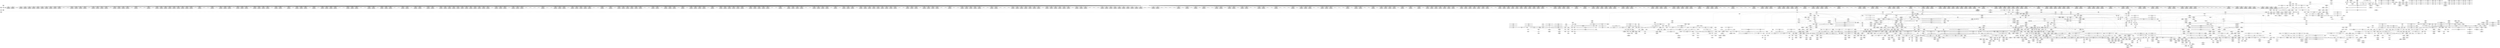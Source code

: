 digraph {
	CE0x40d0dc0 [shape=record,shape=Mrecord,label="{CE0x40d0dc0|current_sid:_do.end}"]
	CE0x420c6f0 [shape=record,shape=Mrecord,label="{CE0x420c6f0|__rcu_read_unlock:_tmp}"]
	CE0x40fd530 [shape=record,shape=Mrecord,label="{CE0x40fd530|2472:_%struct.cred*,_:_CRE_64,72_|*MultipleSource*|Function::task_sid&Arg::task::|Function::current_has_perm&Arg::tsk::|Function::selinux_task_getioprio&Arg::p::|security/selinux/hooks.c,208}"]
	CE0x4133fe0 [shape=record,shape=Mrecord,label="{CE0x4133fe0|GLOBAL:_rcu_read_lock|*Constant*|*SummSource*}"]
	CE0x4214780 [shape=record,shape=Mrecord,label="{CE0x4214780|__preempt_count_add:_tmp2|*SummSink*}"]
	CE0x420c5f0 [shape=record,shape=Mrecord,label="{CE0x420c5f0|__rcu_read_lock:_do.body|*SummSink*}"]
	CE0x4166020 [shape=record,shape=Mrecord,label="{CE0x4166020|2472:_%struct.cred*,_:_CRE_3008,3024_|*MultipleSource*|Function::task_sid&Arg::task::|Function::current_has_perm&Arg::tsk::|Function::selinux_task_getioprio&Arg::p::|security/selinux/hooks.c,208}"]
	CE0x4169fe0 [shape=record,shape=Mrecord,label="{CE0x4169fe0|2472:_%struct.cred*,_:_CRE_5872,5880_|*MultipleSource*|Function::task_sid&Arg::task::|Function::current_has_perm&Arg::tsk::|Function::selinux_task_getioprio&Arg::p::|security/selinux/hooks.c,208}"]
	CE0x4134b10 [shape=record,shape=Mrecord,label="{CE0x4134b10|_call_void_mcount()_#3|*SummSink*}"]
	CE0x40f7bb0 [shape=record,shape=Mrecord,label="{CE0x40f7bb0|i64*_getelementptr_inbounds_(_11_x_i64_,_11_x_i64_*___llvm_gcov_ctr125,_i64_0,_i64_6)|*Constant*}"]
	CE0x41c2f80 [shape=record,shape=Mrecord,label="{CE0x41c2f80|rcu_lock_release:_tmp1|*SummSource*}"]
	CE0x41b4010 [shape=record,shape=Mrecord,label="{CE0x41b4010|rcu_read_unlock:_tmp12|include/linux/rcupdate.h,933|*SummSink*}"]
	CE0x4194c60 [shape=record,shape=Mrecord,label="{CE0x4194c60|task_sid:_call7|security/selinux/hooks.c,208|*SummSource*}"]
	CE0x41a19a0 [shape=record,shape=Mrecord,label="{CE0x41a19a0|__preempt_count_sub:_sub|./arch/x86/include/asm/preempt.h,77}"]
	CE0x41ac650 [shape=record,shape=Mrecord,label="{CE0x41ac650|COLLAPSED:_GCMRE___llvm_gcov_ctr129_internal_global_4_x_i64_zeroinitializer:_elem_0:default:}"]
	CE0x40dddd0 [shape=record,shape=Mrecord,label="{CE0x40dddd0|current_sid:_tmp9|security/selinux/hooks.c,218|*SummSink*}"]
	CE0x41621a0 [shape=record,shape=Mrecord,label="{CE0x41621a0|2472:_%struct.cred*,_:_CRE_2932,2933_}"]
	CE0x41622d0 [shape=record,shape=Mrecord,label="{CE0x41622d0|2472:_%struct.cred*,_:_CRE_2933,2934_}"]
	CE0x416c3b0 [shape=record,shape=Mrecord,label="{CE0x416c3b0|2472:_%struct.cred*,_:_CRE_5992,6000_|*MultipleSource*|Function::task_sid&Arg::task::|Function::current_has_perm&Arg::tsk::|Function::selinux_task_getioprio&Arg::p::|security/selinux/hooks.c,208}"]
	CE0x412d240 [shape=record,shape=Mrecord,label="{CE0x412d240|rcu_read_lock:_tmp7|include/linux/rcupdate.h,882|*SummSink*}"]
	CE0x41c85c0 [shape=record,shape=Mrecord,label="{CE0x41c85c0|i64*_getelementptr_inbounds_(_4_x_i64_,_4_x_i64_*___llvm_gcov_ctr133,_i64_0,_i64_0)|*Constant*|*SummSink*}"]
	CE0x4186f30 [shape=record,shape=Mrecord,label="{CE0x4186f30|rcu_lock_acquire:_entry}"]
	CE0x4158840 [shape=record,shape=Mrecord,label="{CE0x4158840|2472:_%struct.cred*,_:_CRE_2531,2532_}"]
	CE0x40de070 [shape=record,shape=Mrecord,label="{CE0x40de070|current_sid:_tmp10|security/selinux/hooks.c,218}"]
	CE0x4170cf0 [shape=record,shape=Mrecord,label="{CE0x4170cf0|2472:_%struct.cred*,_:_CRE_6306,6307_}"]
	CE0x420bd90 [shape=record,shape=Mrecord,label="{CE0x420bd90|i64*_getelementptr_inbounds_(_4_x_i64_,_4_x_i64_*___llvm_gcov_ctr134,_i64_0,_i64_2)|*Constant*|*SummSource*}"]
	CE0x4175e40 [shape=record,shape=Mrecord,label="{CE0x4175e40|2472:_%struct.cred*,_:_CRE_6432,6436_|*MultipleSource*|Function::task_sid&Arg::task::|Function::current_has_perm&Arg::tsk::|Function::selinux_task_getioprio&Arg::p::|security/selinux/hooks.c,208}"]
	CE0x40c98a0 [shape=record,shape=Mrecord,label="{CE0x40c98a0|i64*_getelementptr_inbounds_(_11_x_i64_,_11_x_i64_*___llvm_gcov_ctr125,_i64_0,_i64_0)|*Constant*}"]
	CE0x4135680 [shape=record,shape=Mrecord,label="{CE0x4135680|task_sid:_bb|*SummSink*}"]
	CE0x419b580 [shape=record,shape=Mrecord,label="{CE0x419b580|i8*_undef|*Constant*|*SummSource*}"]
	CE0x41d2250 [shape=record,shape=Mrecord,label="{CE0x41d2250|_call_void_asm_addl_$1,_%gs:$0_,_*m,ri,*m,_dirflag_,_fpsr_,_flags_(i32*___preempt_count,_i32_%val,_i32*___preempt_count)_#3,_!dbg_!27714,_!srcloc_!27717|./arch/x86/include/asm/preempt.h,72|*SummSource*}"]
	CE0x4156660 [shape=record,shape=Mrecord,label="{CE0x4156660|2472:_%struct.cred*,_:_CRE_2416,2424_|*MultipleSource*|Function::task_sid&Arg::task::|Function::current_has_perm&Arg::tsk::|Function::selinux_task_getioprio&Arg::p::|security/selinux/hooks.c,208}"]
	CE0x411cca0 [shape=record,shape=Mrecord,label="{CE0x411cca0|2472:_%struct.cred*,_:_CRE_144,152_|*MultipleSource*|Function::task_sid&Arg::task::|Function::current_has_perm&Arg::tsk::|Function::selinux_task_getioprio&Arg::p::|security/selinux/hooks.c,208}"]
	CE0x41615c0 [shape=record,shape=Mrecord,label="{CE0x41615c0|2472:_%struct.cred*,_:_CRE_2922,2923_}"]
	CE0x4169400 [shape=record,shape=Mrecord,label="{CE0x4169400|2472:_%struct.cred*,_:_CRE_3160,3164_|*MultipleSource*|Function::task_sid&Arg::task::|Function::current_has_perm&Arg::tsk::|Function::selinux_task_getioprio&Arg::p::|security/selinux/hooks.c,208}"]
	CE0x40fe4d0 [shape=record,shape=Mrecord,label="{CE0x40fe4d0|i32_0|*Constant*}"]
	CE0x41549e0 [shape=record,shape=Mrecord,label="{CE0x41549e0|2472:_%struct.cred*,_:_CRE_2320,2328_|*MultipleSource*|Function::task_sid&Arg::task::|Function::current_has_perm&Arg::tsk::|Function::selinux_task_getioprio&Arg::p::|security/selinux/hooks.c,208}"]
	CE0x4150530 [shape=record,shape=Mrecord,label="{CE0x4150530|2472:_%struct.cred*,_:_CRE_2044,2048_|*MultipleSource*|Function::task_sid&Arg::task::|Function::current_has_perm&Arg::tsk::|Function::selinux_task_getioprio&Arg::p::|security/selinux/hooks.c,208}"]
	CE0x412a010 [shape=record,shape=Mrecord,label="{CE0x412a010|task_sid:_do.body|*SummSource*}"]
	CE0x4181850 [shape=record,shape=Mrecord,label="{CE0x4181850|task_sid:_tmp16|security/selinux/hooks.c,208}"]
	CE0x4181340 [shape=record,shape=Mrecord,label="{CE0x4181340|task_sid:_tmp15|security/selinux/hooks.c,208}"]
	CE0x41845e0 [shape=record,shape=Mrecord,label="{CE0x41845e0|task_sid:_tmp25|security/selinux/hooks.c,208|*SummSource*}"]
	CE0x4180f10 [shape=record,shape=Mrecord,label="{CE0x4180f10|task_sid:_tmp14|security/selinux/hooks.c,208|*SummSource*}"]
	CE0x4198c70 [shape=record,shape=Mrecord,label="{CE0x4198c70|task_sid:_tmp6|security/selinux/hooks.c,208|*SummSink*}"]
	CE0x416bef0 [shape=record,shape=Mrecord,label="{CE0x416bef0|2472:_%struct.cred*,_:_CRE_5976,5984_|*MultipleSource*|Function::task_sid&Arg::task::|Function::current_has_perm&Arg::tsk::|Function::selinux_task_getioprio&Arg::p::|security/selinux/hooks.c,208}"]
	CE0x414f6c0 [shape=record,shape=Mrecord,label="{CE0x414f6c0|2472:_%struct.cred*,_:_CRE_1984,2016_|*MultipleSource*|Function::task_sid&Arg::task::|Function::current_has_perm&Arg::tsk::|Function::selinux_task_getioprio&Arg::p::|security/selinux/hooks.c,208}"]
	CE0x415a1f0 [shape=record,shape=Mrecord,label="{CE0x415a1f0|2472:_%struct.cred*,_:_CRE_2600,2608_|*MultipleSource*|Function::task_sid&Arg::task::|Function::current_has_perm&Arg::tsk::|Function::selinux_task_getioprio&Arg::p::|security/selinux/hooks.c,208}"]
	CE0x415b9b0 [shape=record,shape=Mrecord,label="{CE0x415b9b0|2472:_%struct.cred*,_:_CRE_2696,2704_|*MultipleSource*|Function::task_sid&Arg::task::|Function::current_has_perm&Arg::tsk::|Function::selinux_task_getioprio&Arg::p::|security/selinux/hooks.c,208}"]
	CE0x414cc30 [shape=record,shape=Mrecord,label="{CE0x414cc30|2472:_%struct.cred*,_:_CRE_1848,1856_|*MultipleSource*|Function::task_sid&Arg::task::|Function::current_has_perm&Arg::tsk::|Function::selinux_task_getioprio&Arg::p::|security/selinux/hooks.c,208}"]
	CE0x40d22f0 [shape=record,shape=Mrecord,label="{CE0x40d22f0|current_sid:_tmp15|security/selinux/hooks.c,218}"]
	CE0x414c280 [shape=record,shape=Mrecord,label="{CE0x414c280|2472:_%struct.cred*,_:_CRE_1816,1817_|*MultipleSource*|Function::task_sid&Arg::task::|Function::current_has_perm&Arg::tsk::|Function::selinux_task_getioprio&Arg::p::|security/selinux/hooks.c,208}"]
	CE0x40e1b40 [shape=record,shape=Mrecord,label="{CE0x40e1b40|avc_has_perm:_tsid|Function::avc_has_perm&Arg::tsid::|*SummSink*}"]
	CE0x40dc990 [shape=record,shape=Mrecord,label="{CE0x40dc990|current_has_perm:_entry|*SummSink*}"]
	CE0x41f8690 [shape=record,shape=Mrecord,label="{CE0x41f8690|_call_void_lock_release(%struct.lockdep_map*_%map,_i32_1,_i64_ptrtoint_(i8*_blockaddress(_rcu_lock_release,_%__here)_to_i64))_#10,_!dbg_!27716|include/linux/rcupdate.h,423}"]
	CE0x412a8c0 [shape=record,shape=Mrecord,label="{CE0x412a8c0|rcu_read_unlock:_tmp7|include/linux/rcupdate.h,933|*SummSource*}"]
	CE0x4137340 [shape=record,shape=Mrecord,label="{CE0x4137340|rcu_read_lock:_bb|*SummSink*}"]
	CE0x4157010 [shape=record,shape=Mrecord,label="{CE0x4157010|2472:_%struct.cred*,_:_CRE_2488,2504_|*MultipleSource*|Function::task_sid&Arg::task::|Function::current_has_perm&Arg::tsk::|Function::selinux_task_getioprio&Arg::p::|security/selinux/hooks.c,208}"]
	CE0x41d6fc0 [shape=record,shape=Mrecord,label="{CE0x41d6fc0|_ret_void,_!dbg_!27717|include/linux/rcupdate.h,424|*SummSource*}"]
	CE0x41718d0 [shape=record,shape=Mrecord,label="{CE0x41718d0|2472:_%struct.cred*,_:_CRE_6316,6317_}"]
	CE0x4158aa0 [shape=record,shape=Mrecord,label="{CE0x4158aa0|2472:_%struct.cred*,_:_CRE_2533,2534_}"]
	CE0x40d31d0 [shape=record,shape=Mrecord,label="{CE0x40d31d0|_ret_i32_%retval.0,_!dbg_!27728|security/selinux/avc.c,775|*SummSource*}"]
	CE0x40d23d0 [shape=record,shape=Mrecord,label="{CE0x40d23d0|current_sid:_tmp15|security/selinux/hooks.c,218|*SummSink*}"]
	CE0x40ca010 [shape=record,shape=Mrecord,label="{CE0x40ca010|GLOBAL:_current_sid.__warned|Global_var:current_sid.__warned|*SummSink*}"]
	CE0x414f230 [shape=record,shape=Mrecord,label="{CE0x414f230|2472:_%struct.cred*,_:_CRE_1976,1977_|*MultipleSource*|Function::task_sid&Arg::task::|Function::current_has_perm&Arg::tsk::|Function::selinux_task_getioprio&Arg::p::|security/selinux/hooks.c,208}"]
	CE0x4184130 [shape=record,shape=Mrecord,label="{CE0x4184130|i64*_getelementptr_inbounds_(_13_x_i64_,_13_x_i64_*___llvm_gcov_ctr126,_i64_0,_i64_11)|*Constant*|*SummSource*}"]
	CE0x41301c0 [shape=record,shape=Mrecord,label="{CE0x41301c0|rcu_read_lock:_call3|include/linux/rcupdate.h,882|*SummSink*}"]
	CE0x4169660 [shape=record,shape=Mrecord,label="{CE0x4169660|2472:_%struct.cred*,_:_CRE_3164,3168_|*MultipleSource*|Function::task_sid&Arg::task::|Function::current_has_perm&Arg::tsk::|Function::selinux_task_getioprio&Arg::p::|security/selinux/hooks.c,208}"]
	CE0x40ee3b0 [shape=record,shape=Mrecord,label="{CE0x40ee3b0|current_has_perm:_call1|security/selinux/hooks.c,1543|*SummSink*}"]
	CE0x40fcff0 [shape=record,shape=Mrecord,label="{CE0x40fcff0|rcu_read_lock:_land.lhs.true}"]
	CE0x40ff5e0 [shape=record,shape=Mrecord,label="{CE0x40ff5e0|i64*_getelementptr_inbounds_(_11_x_i64_,_11_x_i64_*___llvm_gcov_ctr125,_i64_0,_i64_6)|*Constant*|*SummSink*}"]
	CE0x41cdc80 [shape=record,shape=Mrecord,label="{CE0x41cdc80|i64*_getelementptr_inbounds_(_4_x_i64_,_4_x_i64_*___llvm_gcov_ctr130,_i64_0,_i64_1)|*Constant*|*SummSource*}"]
	CE0x40ce530 [shape=record,shape=Mrecord,label="{CE0x40ce530|_call_void_lockdep_rcu_suspicious(i8*_getelementptr_inbounds_(_25_x_i8_,_25_x_i8_*_.str3,_i32_0,_i32_0),_i32_218,_i8*_getelementptr_inbounds_(_45_x_i8_,_45_x_i8_*_.str12,_i32_0,_i32_0))_#10,_!dbg_!27727|security/selinux/hooks.c,218|*SummSource*}"]
	CE0x418f090 [shape=record,shape=Mrecord,label="{CE0x418f090|rcu_read_lock:_tobool|include/linux/rcupdate.h,882|*SummSource*}"]
	CE0x4223040 [shape=record,shape=Mrecord,label="{CE0x4223040|__rcu_read_unlock:_do.body|*SummSink*}"]
	CE0x40fb020 [shape=record,shape=Mrecord,label="{CE0x40fb020|_ret_void,_!dbg_!27717|include/linux/rcupdate.h,240}"]
	CE0x415e240 [shape=record,shape=Mrecord,label="{CE0x415e240|2472:_%struct.cred*,_:_CRE_2824,2832_|*MultipleSource*|Function::task_sid&Arg::task::|Function::current_has_perm&Arg::tsk::|Function::selinux_task_getioprio&Arg::p::|security/selinux/hooks.c,208}"]
	CE0x4143800 [shape=record,shape=Mrecord,label="{CE0x4143800|GLOBAL:_lockdep_rcu_suspicious|*Constant*}"]
	CE0x41888f0 [shape=record,shape=Mrecord,label="{CE0x41888f0|rcu_read_lock:_tmp6|include/linux/rcupdate.h,882}"]
	CE0x41ccc50 [shape=record,shape=Mrecord,label="{CE0x41ccc50|__rcu_read_unlock:_tmp5|include/linux/rcupdate.h,244}"]
	CE0x417aa10 [shape=record,shape=Mrecord,label="{CE0x417aa10|2472:_%struct.cred*,_:_CRE_6660,6664_|*MultipleSource*|Function::task_sid&Arg::task::|Function::current_has_perm&Arg::tsk::|Function::selinux_task_getioprio&Arg::p::|security/selinux/hooks.c,208}"]
	CE0x41a1180 [shape=record,shape=Mrecord,label="{CE0x41a1180|rcu_lock_release:_bb|*SummSink*}"]
	CE0x418d400 [shape=record,shape=Mrecord,label="{CE0x418d400|__preempt_count_sub:_tmp7|./arch/x86/include/asm/preempt.h,78|*SummSink*}"]
	CE0x416cd00 [shape=record,shape=Mrecord,label="{CE0x416cd00|2472:_%struct.cred*,_:_CRE_6144,6152_|*MultipleSource*|Function::task_sid&Arg::task::|Function::current_has_perm&Arg::tsk::|Function::selinux_task_getioprio&Arg::p::|security/selinux/hooks.c,208}"]
	CE0x42145c0 [shape=record,shape=Mrecord,label="{CE0x42145c0|__rcu_read_unlock:_tmp3|*SummSink*}"]
	CE0x420c250 [shape=record,shape=Mrecord,label="{CE0x420c250|__rcu_read_unlock:_tmp|*SummSink*}"]
	CE0x415b750 [shape=record,shape=Mrecord,label="{CE0x415b750|2472:_%struct.cred*,_:_CRE_2692,2696_|*MultipleSource*|Function::task_sid&Arg::task::|Function::current_has_perm&Arg::tsk::|Function::selinux_task_getioprio&Arg::p::|security/selinux/hooks.c,208}"]
	CE0x4195800 [shape=record,shape=Mrecord,label="{CE0x4195800|cred_sid:_cred|Function::cred_sid&Arg::cred::}"]
	CE0x415c590 [shape=record,shape=Mrecord,label="{CE0x415c590|2472:_%struct.cred*,_:_CRE_2728,2736_|*MultipleSource*|Function::task_sid&Arg::task::|Function::current_has_perm&Arg::tsk::|Function::selinux_task_getioprio&Arg::p::|security/selinux/hooks.c,208}"]
	CE0x4147200 [shape=record,shape=Mrecord,label="{CE0x4147200|2472:_%struct.cred*,_:_CRE_640,644_|*MultipleSource*|Function::task_sid&Arg::task::|Function::current_has_perm&Arg::tsk::|Function::selinux_task_getioprio&Arg::p::|security/selinux/hooks.c,208}"]
	CE0x4157bc0 [shape=record,shape=Mrecord,label="{CE0x4157bc0|2472:_%struct.cred*,_:_CRE_2521,2522_}"]
	CE0x41186e0 [shape=record,shape=Mrecord,label="{CE0x41186e0|current_sid:_tmp21|security/selinux/hooks.c,218|*SummSink*}"]
	CE0x4161f40 [shape=record,shape=Mrecord,label="{CE0x4161f40|2472:_%struct.cred*,_:_CRE_2930,2931_}"]
	CE0x412c780 [shape=record,shape=Mrecord,label="{CE0x412c780|i32_1|*Constant*}"]
	CE0x4135300 [shape=record,shape=Mrecord,label="{CE0x4135300|cred_sid:_tmp1}"]
	CE0x412a270 [shape=record,shape=Mrecord,label="{CE0x412a270|get_current:_bb|*SummSink*}"]
	CE0x4134250 [shape=record,shape=Mrecord,label="{CE0x4134250|rcu_read_lock:_tmp1|*SummSource*}"]
	CE0x416d1f0 [shape=record,shape=Mrecord,label="{CE0x416d1f0|2472:_%struct.cred*,_:_CRE_6168,6176_|*MultipleSource*|Function::task_sid&Arg::task::|Function::current_has_perm&Arg::tsk::|Function::selinux_task_getioprio&Arg::p::|security/selinux/hooks.c,208}"]
	CE0x41c7b10 [shape=record,shape=Mrecord,label="{CE0x41c7b10|rcu_read_unlock:_tmp15|include/linux/rcupdate.h,933}"]
	CE0x4149410 [shape=record,shape=Mrecord,label="{CE0x4149410|task_sid:_tmp19|security/selinux/hooks.c,208|*SummSink*}"]
	CE0x40d6340 [shape=record,shape=Mrecord,label="{CE0x40d6340|2472:_%struct.cred*,_:_CRE_689,690_}"]
	CE0x40e20f0 [shape=record,shape=Mrecord,label="{CE0x40e20f0|avc_has_perm:_tclass|Function::avc_has_perm&Arg::tclass::|*SummSource*}"]
	CE0x40d97c0 [shape=record,shape=Mrecord,label="{CE0x40d97c0|current_sid:_tmp20|security/selinux/hooks.c,218|*SummSink*}"]
	CE0x42286d0 [shape=record,shape=Mrecord,label="{CE0x42286d0|__preempt_count_add:_do.body|*SummSource*}"]
	CE0x4150c20 [shape=record,shape=Mrecord,label="{CE0x4150c20|2472:_%struct.cred*,_:_CRE_2056,2057_|*MultipleSource*|Function::task_sid&Arg::task::|Function::current_has_perm&Arg::tsk::|Function::selinux_task_getioprio&Arg::p::|security/selinux/hooks.c,208}"]
	CE0x4137a50 [shape=record,shape=Mrecord,label="{CE0x4137a50|_call_void___rcu_read_lock()_#10,_!dbg_!27710|include/linux/rcupdate.h,879|*SummSink*}"]
	CE0x416cf90 [shape=record,shape=Mrecord,label="{CE0x416cf90|2472:_%struct.cred*,_:_CRE_6152,6168_|*MultipleSource*|Function::task_sid&Arg::task::|Function::current_has_perm&Arg::tsk::|Function::selinux_task_getioprio&Arg::p::|security/selinux/hooks.c,208}"]
	CE0x4139cb0 [shape=record,shape=Mrecord,label="{CE0x4139cb0|i64*_getelementptr_inbounds_(_2_x_i64_,_2_x_i64_*___llvm_gcov_ctr98,_i64_0,_i64_1)|*Constant*}"]
	CE0x4196ef0 [shape=record,shape=Mrecord,label="{CE0x4196ef0|_ret_void,_!dbg_!27735|include/linux/rcupdate.h,938}"]
	CE0x415f9d0 [shape=record,shape=Mrecord,label="{CE0x415f9d0|2472:_%struct.cred*,_:_CRE_2896,2900_|*MultipleSource*|Function::task_sid&Arg::task::|Function::current_has_perm&Arg::tsk::|Function::selinux_task_getioprio&Arg::p::|security/selinux/hooks.c,208}"]
	CE0x415f770 [shape=record,shape=Mrecord,label="{CE0x415f770|2472:_%struct.cred*,_:_CRE_2888,2896_|*MultipleSource*|Function::task_sid&Arg::task::|Function::current_has_perm&Arg::tsk::|Function::selinux_task_getioprio&Arg::p::|security/selinux/hooks.c,208}"]
	CE0x4155ce0 [shape=record,shape=Mrecord,label="{CE0x4155ce0|2472:_%struct.cred*,_:_CRE_2384,2392_|*MultipleSource*|Function::task_sid&Arg::task::|Function::current_has_perm&Arg::tsk::|Function::selinux_task_getioprio&Arg::p::|security/selinux/hooks.c,208}"]
	CE0x416e4c0 [shape=record,shape=Mrecord,label="{CE0x416e4c0|2472:_%struct.cred*,_:_CRE_6224,6232_|*MultipleSource*|Function::task_sid&Arg::task::|Function::current_has_perm&Arg::tsk::|Function::selinux_task_getioprio&Arg::p::|security/selinux/hooks.c,208}"]
	CE0x40e07a0 [shape=record,shape=Mrecord,label="{CE0x40e07a0|current_has_perm:_call2|security/selinux/hooks.c,1544|*SummSource*}"]
	CE0x418edc0 [shape=record,shape=Mrecord,label="{CE0x418edc0|i64*_getelementptr_inbounds_(_4_x_i64_,_4_x_i64_*___llvm_gcov_ctr130,_i64_0,_i64_2)|*Constant*|*SummSource*}"]
	CE0x4172250 [shape=record,shape=Mrecord,label="{CE0x4172250|2472:_%struct.cred*,_:_CRE_6324,6325_}"]
	CE0x41fa990 [shape=record,shape=Mrecord,label="{CE0x41fa990|GLOBAL:_lock_acquire|*Constant*|*SummSink*}"]
	CE0x417a550 [shape=record,shape=Mrecord,label="{CE0x417a550|2472:_%struct.cred*,_:_CRE_6648,6656_|*MultipleSource*|Function::task_sid&Arg::task::|Function::current_has_perm&Arg::tsk::|Function::selinux_task_getioprio&Arg::p::|security/selinux/hooks.c,208}"]
	CE0x412ff20 [shape=record,shape=Mrecord,label="{CE0x412ff20|rcu_read_lock:_call3|include/linux/rcupdate.h,882}"]
	CE0x414bdf0 [shape=record,shape=Mrecord,label="{CE0x414bdf0|2472:_%struct.cred*,_:_CRE_784,1808_|*MultipleSource*|Function::task_sid&Arg::task::|Function::current_has_perm&Arg::tsk::|Function::selinux_task_getioprio&Arg::p::|security/selinux/hooks.c,208}"]
	CE0x41c0df0 [shape=record,shape=Mrecord,label="{CE0x41c0df0|rcu_read_unlock:_tmp2}"]
	CE0x41819b0 [shape=record,shape=Mrecord,label="{CE0x41819b0|task_sid:_tmp16|security/selinux/hooks.c,208|*SummSource*}"]
	CE0x40f4e70 [shape=record,shape=Mrecord,label="{CE0x40f4e70|task_sid:_tmp2|*SummSink*}"]
	CE0x40f6eb0 [shape=record,shape=Mrecord,label="{CE0x40f6eb0|current_has_perm:_tmp|*SummSource*}"]
	CE0x40cc8c0 [shape=record,shape=Mrecord,label="{CE0x40cc8c0|selinux_task_getioprio:_p|Function::selinux_task_getioprio&Arg::p::|*SummSource*}"]
	CE0x40f4c50 [shape=record,shape=Mrecord,label="{CE0x40f4c50|current_sid:_tmp6|security/selinux/hooks.c,218}"]
	CE0x4164540 [shape=record,shape=Mrecord,label="{CE0x4164540|2472:_%struct.cred*,_:_CRE_2962,2963_}"]
	CE0x40cfe70 [shape=record,shape=Mrecord,label="{CE0x40cfe70|2472:_%struct.cred*,_:_CRE_336,344_|*MultipleSource*|Function::task_sid&Arg::task::|Function::current_has_perm&Arg::tsk::|Function::selinux_task_getioprio&Arg::p::|security/selinux/hooks.c,208}"]
	CE0x415c360 [shape=record,shape=Mrecord,label="{CE0x415c360|2472:_%struct.cred*,_:_CRE_2724,2725_|*MultipleSource*|Function::task_sid&Arg::task::|Function::current_has_perm&Arg::tsk::|Function::selinux_task_getioprio&Arg::p::|security/selinux/hooks.c,208}"]
	CE0x4210670 [shape=record,shape=Mrecord,label="{CE0x4210670|__preempt_count_add:_tmp7|./arch/x86/include/asm/preempt.h,73}"]
	CE0x40f54b0 [shape=record,shape=Mrecord,label="{CE0x40f54b0|current_sid:_tmp7|security/selinux/hooks.c,218}"]
	CE0x4183310 [shape=record,shape=Mrecord,label="{CE0x4183310|task_sid:_tmp23|security/selinux/hooks.c,208}"]
	CE0x41c6970 [shape=record,shape=Mrecord,label="{CE0x41c6970|__rcu_read_lock:_tmp6|include/linux/rcupdate.h,240}"]
	CE0x414eb40 [shape=record,shape=Mrecord,label="{CE0x414eb40|2472:_%struct.cred*,_:_CRE_1952,1960_|*MultipleSource*|Function::task_sid&Arg::task::|Function::current_has_perm&Arg::tsk::|Function::selinux_task_getioprio&Arg::p::|security/selinux/hooks.c,208}"]
	CE0x42142c0 [shape=record,shape=Mrecord,label="{CE0x42142c0|void_(i32*,_i32,_i32*)*_asm_addl_$1,_%gs:$0_,_*m,ri,*m,_dirflag_,_fpsr_,_flags_|*SummSink*}"]
	CE0x414afe0 [shape=record,shape=Mrecord,label="{CE0x414afe0|2472:_%struct.cred*,_:_CRE_736,744_|*MultipleSource*|Function::task_sid&Arg::task::|Function::current_has_perm&Arg::tsk::|Function::selinux_task_getioprio&Arg::p::|security/selinux/hooks.c,208}"]
	CE0x40effd0 [shape=record,shape=Mrecord,label="{CE0x40effd0|current_sid:_tmp4|security/selinux/hooks.c,218|*SummSink*}"]
	CE0x41aa900 [shape=record,shape=Mrecord,label="{CE0x41aa900|i64_4|*Constant*}"]
	CE0x41c2850 [shape=record,shape=Mrecord,label="{CE0x41c2850|rcu_read_unlock:_if.then|*SummSource*}"]
	CE0x40f6240 [shape=record,shape=Mrecord,label="{CE0x40f6240|0:_i8,_:_GCMR_current_sid.__warned_internal_global_i8_0,_section_.data.unlikely_,_align_1:_elem_0:default:}"]
	CE0x4171b30 [shape=record,shape=Mrecord,label="{CE0x4171b30|2472:_%struct.cred*,_:_CRE_6318,6319_}"]
	CE0x41cb600 [shape=record,shape=Mrecord,label="{CE0x41cb600|_call_void_asm_sideeffect_,_memory_,_dirflag_,_fpsr_,_flags_()_#3,_!dbg_!27711,_!srcloc_!27714|include/linux/rcupdate.h,244|*SummSink*}"]
	CE0x4184440 [shape=record,shape=Mrecord,label="{CE0x4184440|task_sid:_tmp25|security/selinux/hooks.c,208}"]
	CE0x40d0e30 [shape=record,shape=Mrecord,label="{CE0x40d0e30|current_sid:_do.end|*SummSource*}"]
	CE0x417d170 [shape=record,shape=Mrecord,label="{CE0x417d170|2472:_%struct.cred*,_:_CRE_10604,10608_|*MultipleSource*|Function::task_sid&Arg::task::|Function::current_has_perm&Arg::tsk::|Function::selinux_task_getioprio&Arg::p::|security/selinux/hooks.c,208}"]
	CE0x40edb80 [shape=record,shape=Mrecord,label="{CE0x40edb80|i32_256|*Constant*}"]
	CE0x4163a90 [shape=record,shape=Mrecord,label="{CE0x4163a90|2472:_%struct.cred*,_:_CRE_2953,2954_}"]
	CE0x40e28b0 [shape=record,shape=Mrecord,label="{CE0x40e28b0|current_sid:_tmp16|security/selinux/hooks.c,218|*SummSource*}"]
	CE0x41967d0 [shape=record,shape=Mrecord,label="{CE0x41967d0|rcu_read_unlock:_entry|*SummSource*}"]
	CE0x424d0e0 [shape=record,shape=Mrecord,label="{CE0x424d0e0|__preempt_count_add:_tmp|*SummSource*}"]
	CE0x414a270 [shape=record,shape=Mrecord,label="{CE0x414a270|2472:_%struct.cred*,_:_CRE_699,700_}"]
	CE0x4117230 [shape=record,shape=Mrecord,label="{CE0x4117230|COLLAPSED:_GCMRE_current_task_external_global_%struct.task_struct*:_elem_0::|security/selinux/hooks.c,218}"]
	CE0x41a1740 [shape=record,shape=Mrecord,label="{CE0x41a1740|void_(i32*,_i32,_i32*)*_asm_addl_$1,_%gs:$0_,_*m,ri,*m,_dirflag_,_fpsr_,_flags_}"]
	CE0x40d57a0 [shape=record,shape=Mrecord,label="{CE0x40d57a0|task_sid:_entry|*SummSource*}"]
	CE0x4148c60 [shape=record,shape=Mrecord,label="{CE0x4148c60|task_sid:_tmp18|security/selinux/hooks.c,208}"]
	CE0x4155850 [shape=record,shape=Mrecord,label="{CE0x4155850|2472:_%struct.cred*,_:_CRE_2368,2376_|*MultipleSource*|Function::task_sid&Arg::task::|Function::current_has_perm&Arg::tsk::|Function::selinux_task_getioprio&Arg::p::|security/selinux/hooks.c,208}"]
	CE0x4128af0 [shape=record,shape=Mrecord,label="{CE0x4128af0|task_sid:_if.end}"]
	CE0x420e550 [shape=record,shape=Mrecord,label="{CE0x420e550|__rcu_read_unlock:_tmp5|include/linux/rcupdate.h,244|*SummSource*}"]
	CE0x4146fe0 [shape=record,shape=Mrecord,label="{CE0x4146fe0|2472:_%struct.cred*,_:_CRE_632,640_|*MultipleSource*|Function::task_sid&Arg::task::|Function::current_has_perm&Arg::tsk::|Function::selinux_task_getioprio&Arg::p::|security/selinux/hooks.c,208}"]
	CE0x4160320 [shape=record,shape=Mrecord,label="{CE0x4160320|2472:_%struct.cred*,_:_CRE_2906,2907_}"]
	CE0x41c72a0 [shape=record,shape=Mrecord,label="{CE0x41c72a0|_call_void_mcount()_#3|*SummSource*}"]
	CE0x41c0370 [shape=record,shape=Mrecord,label="{CE0x41c0370|rcu_lock_release:_indirectgoto|*SummSource*}"]
	CE0x4171080 [shape=record,shape=Mrecord,label="{CE0x4171080|2472:_%struct.cred*,_:_CRE_6309,6310_}"]
	CE0x40e96c0 [shape=record,shape=Mrecord,label="{CE0x40e96c0|current_sid:_do.body}"]
	CE0x40f77e0 [shape=record,shape=Mrecord,label="{CE0x40f77e0|current_sid:_tmp12|security/selinux/hooks.c,218|*SummSource*}"]
	CE0x4144d80 [shape=record,shape=Mrecord,label="{CE0x4144d80|2472:_%struct.cred*,_:_CRE_408,416_|*MultipleSource*|Function::task_sid&Arg::task::|Function::current_has_perm&Arg::tsk::|Function::selinux_task_getioprio&Arg::p::|security/selinux/hooks.c,208}"]
	CE0x41c8660 [shape=record,shape=Mrecord,label="{CE0x41c8660|i64*_getelementptr_inbounds_(_4_x_i64_,_4_x_i64_*___llvm_gcov_ctr133,_i64_0,_i64_0)|*Constant*|*SummSource*}"]
	CE0x4159d30 [shape=record,shape=Mrecord,label="{CE0x4159d30|2472:_%struct.cred*,_:_CRE_2596,2598_|*MultipleSource*|Function::task_sid&Arg::task::|Function::current_has_perm&Arg::tsk::|Function::selinux_task_getioprio&Arg::p::|security/selinux/hooks.c,208}"]
	CE0x40cf670 [shape=record,shape=Mrecord,label="{CE0x40cf670|current_sid:_if.then|*SummSink*}"]
	CE0x4162b20 [shape=record,shape=Mrecord,label="{CE0x4162b20|2472:_%struct.cred*,_:_CRE_2940,2941_}"]
	CE0x40eb2a0 [shape=record,shape=Mrecord,label="{CE0x40eb2a0|_call_void_mcount()_#3}"]
	CE0x41c2630 [shape=record,shape=Mrecord,label="{CE0x41c2630|rcu_read_unlock:_land.lhs.true|*SummSink*}"]
	CE0x41cae60 [shape=record,shape=Mrecord,label="{CE0x41cae60|rcu_read_unlock:_tmp10|include/linux/rcupdate.h,933|*SummSink*}"]
	CE0x40ea540 [shape=record,shape=Mrecord,label="{CE0x40ea540|current_has_perm:_tmp3|*SummSink*}"]
	CE0x424c460 [shape=record,shape=Mrecord,label="{CE0x424c460|i64*_getelementptr_inbounds_(_4_x_i64_,_4_x_i64_*___llvm_gcov_ctr135,_i64_0,_i64_2)|*Constant*|*SummSink*}"]
	CE0x419a110 [shape=record,shape=Mrecord,label="{CE0x419a110|__rcu_read_lock:_bb|*SummSource*}"]
	CE0x4199ab0 [shape=record,shape=Mrecord,label="{CE0x4199ab0|0:_i8,_:_GCMR_task_sid.__warned_internal_global_i8_0,_section_.data.unlikely_,_align_1:_elem_0:default:}"]
	CE0x420e3c0 [shape=record,shape=Mrecord,label="{CE0x420e3c0|_call_void_mcount()_#3|*SummSource*}"]
	CE0x40d8780 [shape=record,shape=Mrecord,label="{CE0x40d8780|current_sid:_tmp13|security/selinux/hooks.c,218|*SummSource*}"]
	CE0x40f21a0 [shape=record,shape=Mrecord,label="{CE0x40f21a0|i64*_getelementptr_inbounds_(_2_x_i64_,_2_x_i64_*___llvm_gcov_ctr136,_i64_0,_i64_1)|*Constant*}"]
	CE0x41c7690 [shape=record,shape=Mrecord,label="{CE0x41c7690|rcu_read_unlock:_tmp14|include/linux/rcupdate.h,933|*SummSource*}"]
	CE0x4100340 [shape=record,shape=Mrecord,label="{CE0x4100340|2472:_%struct.cred*,_:_CRE_296,304_|*MultipleSource*|Function::task_sid&Arg::task::|Function::current_has_perm&Arg::tsk::|Function::selinux_task_getioprio&Arg::p::|security/selinux/hooks.c,208}"]
	CE0x41a17b0 [shape=record,shape=Mrecord,label="{CE0x41a17b0|i32_0|*Constant*}"]
	CE0x414e680 [shape=record,shape=Mrecord,label="{CE0x414e680|2472:_%struct.cred*,_:_CRE_1936,1944_|*MultipleSource*|Function::task_sid&Arg::task::|Function::current_has_perm&Arg::tsk::|Function::selinux_task_getioprio&Arg::p::|security/selinux/hooks.c,208}"]
	CE0x4135f10 [shape=record,shape=Mrecord,label="{CE0x4135f10|i32_77|*Constant*|*SummSource*}"]
	CE0x40dd550 [shape=record,shape=Mrecord,label="{CE0x40dd550|i64*_getelementptr_inbounds_(_2_x_i64_,_2_x_i64_*___llvm_gcov_ctr136,_i64_0,_i64_1)|*Constant*|*SummSink*}"]
	CE0x41581b0 [shape=record,shape=Mrecord,label="{CE0x41581b0|2472:_%struct.cred*,_:_CRE_2525,2526_}"]
	CE0x4103fd0 [shape=record,shape=Mrecord,label="{CE0x4103fd0|_call_void_rcu_lock_acquire(%struct.lockdep_map*_rcu_lock_map)_#10,_!dbg_!27711|include/linux/rcupdate.h,881|*SummSource*}"]
	CE0x4104040 [shape=record,shape=Mrecord,label="{CE0x4104040|_call_void_rcu_lock_acquire(%struct.lockdep_map*_rcu_lock_map)_#10,_!dbg_!27711|include/linux/rcupdate.h,881|*SummSink*}"]
	CE0x420fdf0 [shape=record,shape=Mrecord,label="{CE0x420fdf0|i64*_getelementptr_inbounds_(_4_x_i64_,_4_x_i64_*___llvm_gcov_ctr130,_i64_0,_i64_3)|*Constant*|*SummSink*}"]
	CE0x4194240 [shape=record,shape=Mrecord,label="{CE0x4194240|task_sid:_tmp27|security/selinux/hooks.c,208}"]
	CE0x40e6080 [shape=record,shape=Mrecord,label="{CE0x40e6080|rcu_read_lock:_tmp4|include/linux/rcupdate.h,882|*SummSource*}"]
	CE0x4214440 [shape=record,shape=Mrecord,label="{CE0x4214440|__rcu_read_unlock:_tmp3}"]
	CE0x4174390 [shape=record,shape=Mrecord,label="{CE0x4174390|2472:_%struct.cred*,_:_CRE_6352,6353_}"]
	CE0x4c619c0 [shape=record,shape=Mrecord,label="{CE0x4c619c0|current_has_perm:_perms|Function::current_has_perm&Arg::perms::|*SummSink*}"]
	CE0x414f490 [shape=record,shape=Mrecord,label="{CE0x414f490|2472:_%struct.cred*,_:_CRE_1980,1984_|*MultipleSource*|Function::task_sid&Arg::task::|Function::current_has_perm&Arg::tsk::|Function::selinux_task_getioprio&Arg::p::|security/selinux/hooks.c,208}"]
	CE0x40ddb30 [shape=record,shape=Mrecord,label="{CE0x40ddb30|i64_4|*Constant*|*SummSink*}"]
	CE0x4112ec0 [shape=record,shape=Mrecord,label="{CE0x4112ec0|i8*_getelementptr_inbounds_(_45_x_i8_,_45_x_i8_*_.str12,_i32_0,_i32_0)|*Constant*|*SummSource*}"]
	CE0x41c4670 [shape=record,shape=Mrecord,label="{CE0x41c4670|i64*_getelementptr_inbounds_(_4_x_i64_,_4_x_i64_*___llvm_gcov_ctr130,_i64_0,_i64_0)|*Constant*}"]
	CE0x414d810 [shape=record,shape=Mrecord,label="{CE0x414d810|2472:_%struct.cred*,_:_CRE_1888,1896_|*MultipleSource*|Function::task_sid&Arg::task::|Function::current_has_perm&Arg::tsk::|Function::selinux_task_getioprio&Arg::p::|security/selinux/hooks.c,208}"]
	CE0x40f6650 [shape=record,shape=Mrecord,label="{CE0x40f6650|current_sid:_tmp8|security/selinux/hooks.c,218|*SummSink*}"]
	CE0x4142220 [shape=record,shape=Mrecord,label="{CE0x4142220|rcu_read_lock:_tmp17|include/linux/rcupdate.h,882}"]
	CE0x4171540 [shape=record,shape=Mrecord,label="{CE0x4171540|2472:_%struct.cred*,_:_CRE_6313,6314_}"]
	CE0x40d0630 [shape=record,shape=Mrecord,label="{CE0x40d0630|rcu_read_unlock:_tmp16|include/linux/rcupdate.h,933}"]
	CE0x4197730 [shape=record,shape=Mrecord,label="{CE0x4197730|task_sid:_call|security/selinux/hooks.c,208}"]
	CE0x41c92d0 [shape=record,shape=Mrecord,label="{CE0x41c92d0|rcu_read_unlock:_do.body|*SummSink*}"]
	CE0x417e280 [shape=record,shape=Mrecord,label="{CE0x417e280|task_sid:_tmp4|*LoadInst*|security/selinux/hooks.c,208|*SummSource*}"]
	CE0x414e8e0 [shape=record,shape=Mrecord,label="{CE0x414e8e0|2472:_%struct.cred*,_:_CRE_1944,1952_|*MultipleSource*|Function::task_sid&Arg::task::|Function::current_has_perm&Arg::tsk::|Function::selinux_task_getioprio&Arg::p::|security/selinux/hooks.c,208}"]
	CE0x417f740 [shape=record,shape=Mrecord,label="{CE0x417f740|task_sid:_tmp13|security/selinux/hooks.c,208}"]
	CE0x4127560 [shape=record,shape=Mrecord,label="{CE0x4127560|COLLAPSED:_GCMRE___llvm_gcov_ctr98_internal_global_2_x_i64_zeroinitializer:_elem_0:default:}"]
	CE0x415fc30 [shape=record,shape=Mrecord,label="{CE0x415fc30|2472:_%struct.cred*,_:_CRE_2900,2904_|*MultipleSource*|Function::task_sid&Arg::task::|Function::current_has_perm&Arg::tsk::|Function::selinux_task_getioprio&Arg::p::|security/selinux/hooks.c,208}"]
	CE0x4159f90 [shape=record,shape=Mrecord,label="{CE0x4159f90|2472:_%struct.cred*,_:_CRE_2598,2600_|*MultipleSource*|Function::task_sid&Arg::task::|Function::current_has_perm&Arg::tsk::|Function::selinux_task_getioprio&Arg::p::|security/selinux/hooks.c,208}"]
	CE0x416c150 [shape=record,shape=Mrecord,label="{CE0x416c150|2472:_%struct.cred*,_:_CRE_5984,5992_|*MultipleSource*|Function::task_sid&Arg::task::|Function::current_has_perm&Arg::tsk::|Function::selinux_task_getioprio&Arg::p::|security/selinux/hooks.c,208}"]
	CE0x40ff750 [shape=record,shape=Mrecord,label="{CE0x40ff750|i32_1|*Constant*|*SummSink*}"]
	CE0x41d57b0 [shape=record,shape=Mrecord,label="{CE0x41d57b0|i64*_getelementptr_inbounds_(_11_x_i64_,_11_x_i64_*___llvm_gcov_ctr132,_i64_0,_i64_9)|*Constant*|*SummSink*}"]
	CE0x4170240 [shape=record,shape=Mrecord,label="{CE0x4170240|2472:_%struct.cred*,_:_CRE_6297,6298_}"]
	CE0x41d1030 [shape=record,shape=Mrecord,label="{CE0x41d1030|_call_void_mcount()_#3}"]
	CE0x4174130 [shape=record,shape=Mrecord,label="{CE0x4174130|2472:_%struct.cred*,_:_CRE_6350,6351_}"]
	CE0x41a9b90 [shape=record,shape=Mrecord,label="{CE0x41a9b90|i64_ptrtoint_(i8*_blockaddress(_rcu_lock_release,_%__here)_to_i64)|*Constant*}"]
	CE0x41d4e90 [shape=record,shape=Mrecord,label="{CE0x41d4e90|rcu_read_unlock:_tmp22|include/linux/rcupdate.h,935|*SummSource*}"]
	CE0x41a9a60 [shape=record,shape=Mrecord,label="{CE0x41a9a60|i32_1|*Constant*}"]
	CE0x4161360 [shape=record,shape=Mrecord,label="{CE0x4161360|2472:_%struct.cred*,_:_CRE_2920,2921_}"]
	CE0x4171670 [shape=record,shape=Mrecord,label="{CE0x4171670|2472:_%struct.cred*,_:_CRE_6314,6315_}"]
	CE0x4228560 [shape=record,shape=Mrecord,label="{CE0x4228560|__preempt_count_add:_do.end|*SummSink*}"]
	CE0x4172aa0 [shape=record,shape=Mrecord,label="{CE0x4172aa0|2472:_%struct.cred*,_:_CRE_6331,6332_}"]
	CE0x4162070 [shape=record,shape=Mrecord,label="{CE0x4162070|2472:_%struct.cred*,_:_CRE_2931,2932_}"]
	CE0x40f7ef0 [shape=record,shape=Mrecord,label="{CE0x40f7ef0|task_sid:_tmp1|*SummSink*}"]
	CE0x41aa680 [shape=record,shape=Mrecord,label="{CE0x41aa680|128:_i8*,_:_CRE_128,136_|*MultipleSource*|Function::cred_sid&Arg::cred::|*LoadInst*|security/selinux/hooks.c,208|security/selinux/hooks.c,196}"]
	CE0x41744c0 [shape=record,shape=Mrecord,label="{CE0x41744c0|2472:_%struct.cred*,_:_CRE_6353,6354_}"]
	CE0x40eacd0 [shape=record,shape=Mrecord,label="{CE0x40eacd0|current_has_perm:_call|security/selinux/hooks.c,1542|*SummSource*}"]
	CE0x41d7d00 [shape=record,shape=Mrecord,label="{CE0x41d7d00|__rcu_read_unlock:_entry|*SummSink*}"]
	CE0x413e9f0 [shape=record,shape=Mrecord,label="{CE0x413e9f0|GLOBAL:___rcu_read_lock|*Constant*|*SummSource*}"]
	CE0x420c350 [shape=record,shape=Mrecord,label="{CE0x420c350|__rcu_read_lock:_do.body|*SummSource*}"]
	CE0x41afde0 [shape=record,shape=Mrecord,label="{CE0x41afde0|rcu_read_lock:_tmp22|include/linux/rcupdate.h,884|*SummSink*}"]
	CE0x413d5c0 [shape=record,shape=Mrecord,label="{CE0x413d5c0|task_sid:_real_cred|security/selinux/hooks.c,208}"]
	CE0x41c3a60 [shape=record,shape=Mrecord,label="{CE0x41c3a60|rcu_read_unlock:_tmp8|include/linux/rcupdate.h,933|*SummSink*}"]
	CE0x42411e0 [shape=record,shape=Mrecord,label="{CE0x42411e0|__preempt_count_sub:_bb|*SummSource*}"]
	CE0x41cdd50 [shape=record,shape=Mrecord,label="{CE0x41cdd50|GLOBAL:_rcu_read_unlock.__warned|Global_var:rcu_read_unlock.__warned|*SummSource*}"]
	CE0x4213f10 [shape=record,shape=Mrecord,label="{CE0x4213f10|i64*_getelementptr_inbounds_(_4_x_i64_,_4_x_i64_*___llvm_gcov_ctr134,_i64_0,_i64_2)|*Constant*}"]
	CE0x40ec7a0 [shape=record,shape=Mrecord,label="{CE0x40ec7a0|current_sid:_tmp14|security/selinux/hooks.c,218}"]
	CE0x4119810 [shape=record,shape=Mrecord,label="{CE0x4119810|current_sid:_tmp23|security/selinux/hooks.c,218}"]
	CE0x420ebd0 [shape=record,shape=Mrecord,label="{CE0x420ebd0|GLOBAL:___preempt_count|Global_var:__preempt_count}"]
	CE0x413aa10 [shape=record,shape=Mrecord,label="{CE0x413aa10|__rcu_read_lock:_entry}"]
	CE0x40de6d0 [shape=record,shape=Mrecord,label="{CE0x40de6d0|current_sid:_tmp3}"]
	CE0x40cfc50 [shape=record,shape=Mrecord,label="{CE0x40cfc50|2472:_%struct.cred*,_:_CRE_328,336_|*MultipleSource*|Function::task_sid&Arg::task::|Function::current_has_perm&Arg::tsk::|Function::selinux_task_getioprio&Arg::p::|security/selinux/hooks.c,208}"]
	CE0x41f8e30 [shape=record,shape=Mrecord,label="{CE0x41f8e30|_call_void_lock_release(%struct.lockdep_map*_%map,_i32_1,_i64_ptrtoint_(i8*_blockaddress(_rcu_lock_release,_%__here)_to_i64))_#10,_!dbg_!27716|include/linux/rcupdate.h,423|*SummSink*}"]
	CE0x41fc090 [shape=record,shape=Mrecord,label="{CE0x41fc090|GLOBAL:___preempt_count_sub|*Constant*|*SummSource*}"]
	CE0x4165380 [shape=record,shape=Mrecord,label="{CE0x4165380|2472:_%struct.cred*,_:_CRE_2974,2975_}"]
	CE0x416dba0 [shape=record,shape=Mrecord,label="{CE0x416dba0|2472:_%struct.cred*,_:_CRE_6196,6200_|*MultipleSource*|Function::task_sid&Arg::task::|Function::current_has_perm&Arg::tsk::|Function::selinux_task_getioprio&Arg::p::|security/selinux/hooks.c,208}"]
	CE0x41d6b20 [shape=record,shape=Mrecord,label="{CE0x41d6b20|rcu_lock_release:_map|Function::rcu_lock_release&Arg::map::|*SummSink*}"]
	CE0x41ad880 [shape=record,shape=Mrecord,label="{CE0x41ad880|GLOBAL:___llvm_gcov_ctr127|Global_var:__llvm_gcov_ctr127|*SummSource*}"]
	CE0x41ff940 [shape=record,shape=Mrecord,label="{CE0x41ff940|i64*_getelementptr_inbounds_(_4_x_i64_,_4_x_i64_*___llvm_gcov_ctr134,_i64_0,_i64_3)|*Constant*}"]
	CE0x4169b20 [shape=record,shape=Mrecord,label="{CE0x4169b20|2472:_%struct.cred*,_:_CRE_5856,5860_|*MultipleSource*|Function::task_sid&Arg::task::|Function::current_has_perm&Arg::tsk::|Function::selinux_task_getioprio&Arg::p::|security/selinux/hooks.c,208}"]
	CE0x41853c0 [shape=record,shape=Mrecord,label="{CE0x41853c0|task_sid:_tmp20|security/selinux/hooks.c,208|*SummSource*}"]
	CE0x4153250 [shape=record,shape=Mrecord,label="{CE0x4153250|2472:_%struct.cred*,_:_CRE_2240,2248_|*MultipleSource*|Function::task_sid&Arg::task::|Function::current_has_perm&Arg::tsk::|Function::selinux_task_getioprio&Arg::p::|security/selinux/hooks.c,208}"]
	CE0x42110b0 [shape=record,shape=Mrecord,label="{CE0x42110b0|i64*_getelementptr_inbounds_(_4_x_i64_,_4_x_i64_*___llvm_gcov_ctr134,_i64_0,_i64_1)|*Constant*}"]
	CE0x41936c0 [shape=record,shape=Mrecord,label="{CE0x41936c0|task_sid:_tmp25|security/selinux/hooks.c,208|*SummSink*}"]
	CE0x41358c0 [shape=record,shape=Mrecord,label="{CE0x41358c0|i64*_getelementptr_inbounds_(_13_x_i64_,_13_x_i64_*___llvm_gcov_ctr126,_i64_0,_i64_0)|*Constant*|*SummSink*}"]
	CE0x40fe9f0 [shape=record,shape=Mrecord,label="{CE0x40fe9f0|task_sid:_bb|*SummSource*}"]
	CE0x41d77c0 [shape=record,shape=Mrecord,label="{CE0x41d77c0|GLOBAL:___rcu_read_unlock|*Constant*|*SummSink*}"]
	CE0x40f6e40 [shape=record,shape=Mrecord,label="{CE0x40f6e40|COLLAPSED:_GCMRE___llvm_gcov_ctr136_internal_global_2_x_i64_zeroinitializer:_elem_0:default:}"]
	CE0x417f4a0 [shape=record,shape=Mrecord,label="{CE0x417f4a0|task_sid:_tmp12|security/selinux/hooks.c,208|*SummSource*}"]
	CE0x424c7a0 [shape=record,shape=Mrecord,label="{CE0x424c7a0|i64*_getelementptr_inbounds_(_4_x_i64_,_4_x_i64_*___llvm_gcov_ctr129,_i64_0,_i64_1)|*Constant*|*SummSource*}"]
	CE0x40e6460 [shape=record,shape=Mrecord,label="{CE0x40e6460|i64_0|*Constant*}"]
	CE0x40ee2d0 [shape=record,shape=Mrecord,label="{CE0x40ee2d0|GLOBAL:_current_sid|*Constant*|*SummSink*}"]
	CE0x4135150 [shape=record,shape=Mrecord,label="{CE0x4135150|2472:_%struct.cred*,_:_CRE_76,80_|*MultipleSource*|Function::task_sid&Arg::task::|Function::current_has_perm&Arg::tsk::|Function::selinux_task_getioprio&Arg::p::|security/selinux/hooks.c,208}"]
	CE0x41a10c0 [shape=record,shape=Mrecord,label="{CE0x41a10c0|rcu_lock_release:_bb|*SummSource*}"]
	CE0x411cec0 [shape=record,shape=Mrecord,label="{CE0x411cec0|2472:_%struct.cred*,_:_CRE_152,160_|*MultipleSource*|Function::task_sid&Arg::task::|Function::current_has_perm&Arg::tsk::|Function::selinux_task_getioprio&Arg::p::|security/selinux/hooks.c,208}"]
	CE0x4182750 [shape=record,shape=Mrecord,label="{CE0x4182750|i8*_getelementptr_inbounds_(_41_x_i8_,_41_x_i8_*_.str44,_i32_0,_i32_0)|*Constant*|*SummSink*}"]
	CE0x41d6e50 [shape=record,shape=Mrecord,label="{CE0x41d6e50|_ret_void,_!dbg_!27717|include/linux/rcupdate.h,424}"]
	CE0x42157e0 [shape=record,shape=Mrecord,label="{CE0x42157e0|__rcu_read_unlock:_tmp1}"]
	CE0x40ec610 [shape=record,shape=Mrecord,label="{CE0x40ec610|i64*_getelementptr_inbounds_(_2_x_i64_,_2_x_i64_*___llvm_gcov_ctr136,_i64_0,_i64_0)|*Constant*}"]
	CE0x4104f60 [shape=record,shape=Mrecord,label="{CE0x4104f60|i32_218|*Constant*}"]
	CE0x41d6d60 [shape=record,shape=Mrecord,label="{CE0x41d6d60|GLOBAL:___rcu_read_unlock|*Constant*}"]
	CE0x41d3ce0 [shape=record,shape=Mrecord,label="{CE0x41d3ce0|rcu_read_unlock:_tmp20|include/linux/rcupdate.h,933|*SummSink*}"]
	CE0x4172380 [shape=record,shape=Mrecord,label="{CE0x4172380|2472:_%struct.cred*,_:_CRE_6325,6326_}"]
	CE0x40f4e00 [shape=record,shape=Mrecord,label="{CE0x40f4e00|task_sid:_tmp2|*SummSource*}"]
	CE0x417fe00 [shape=record,shape=Mrecord,label="{CE0x417fe00|task_sid:_call3|security/selinux/hooks.c,208|*SummSource*}"]
	CE0x4181ae0 [shape=record,shape=Mrecord,label="{CE0x4181ae0|task_sid:_tmp16|security/selinux/hooks.c,208|*SummSink*}"]
	CE0x41009d0 [shape=record,shape=Mrecord,label="{CE0x41009d0|GLOBAL:_current_task|Global_var:current_task|*SummSink*}"]
	CE0x415b290 [shape=record,shape=Mrecord,label="{CE0x415b290|2472:_%struct.cred*,_:_CRE_2680,2688_|*MultipleSource*|Function::task_sid&Arg::task::|Function::current_has_perm&Arg::tsk::|Function::selinux_task_getioprio&Arg::p::|security/selinux/hooks.c,208}"]
	CE0x423efa0 [shape=record,shape=Mrecord,label="{CE0x423efa0|__preempt_count_add:_bb|*SummSink*}"]
	CE0x5ed3940 [shape=record,shape=Mrecord,label="{CE0x5ed3940|GLOBAL:_current_has_perm|*Constant*}"]
	CE0x417db30 [shape=record,shape=Mrecord,label="{CE0x417db30|2472:_%struct.cred*,_:_CRE_10628,10632_|*MultipleSource*|Function::task_sid&Arg::task::|Function::current_has_perm&Arg::tsk::|Function::selinux_task_getioprio&Arg::p::|security/selinux/hooks.c,208}"]
	CE0x41fc3d0 [shape=record,shape=Mrecord,label="{CE0x41fc3d0|__preempt_count_sub:_entry|*SummSource*}"]
	CE0x40ffc70 [shape=record,shape=Mrecord,label="{CE0x40ffc70|GLOBAL:_rcu_lock_map|Global_var:rcu_lock_map|*SummSink*}"]
	CE0x41a8870 [shape=record,shape=Mrecord,label="{CE0x41a8870|GLOBAL:___preempt_count|Global_var:__preempt_count}"]
	CE0x40e8f20 [shape=record,shape=Mrecord,label="{CE0x40e8f20|GLOBAL:_get_current|*Constant*}"]
	CE0x41770e0 [shape=record,shape=Mrecord,label="{CE0x41770e0|2472:_%struct.cred*,_:_CRE_6480,6484_|*MultipleSource*|Function::task_sid&Arg::task::|Function::current_has_perm&Arg::tsk::|Function::selinux_task_getioprio&Arg::p::|security/selinux/hooks.c,208}"]
	CE0x40df300 [shape=record,shape=Mrecord,label="{CE0x40df300|_ret_i32_%call,_!dbg_!27713|security/selinux/hooks.c,3616}"]
	CE0x4100c70 [shape=record,shape=Mrecord,label="{CE0x4100c70|task_sid:_land.lhs.true}"]
	CE0x41c0ed0 [shape=record,shape=Mrecord,label="{CE0x41c0ed0|rcu_read_unlock:_call|include/linux/rcupdate.h,933}"]
	CE0x41c9fe0 [shape=record,shape=Mrecord,label="{CE0x41c9fe0|rcu_lock_acquire:_tmp4|include/linux/rcupdate.h,418|*SummSource*}"]
	CE0x413a980 [shape=record,shape=Mrecord,label="{CE0x413a980|2472:_%struct.cred*,_:_CRE_84,88_|*MultipleSource*|Function::task_sid&Arg::task::|Function::current_has_perm&Arg::tsk::|Function::selinux_task_getioprio&Arg::p::|security/selinux/hooks.c,208}"]
	CE0x4151cc0 [shape=record,shape=Mrecord,label="{CE0x4151cc0|2472:_%struct.cred*,_:_CRE_2104,2112_|*MultipleSource*|Function::task_sid&Arg::task::|Function::current_has_perm&Arg::tsk::|Function::selinux_task_getioprio&Arg::p::|security/selinux/hooks.c,208}"]
	CE0x40ee650 [shape=record,shape=Mrecord,label="{CE0x40ee650|current_sid:_entry|*SummSink*}"]
	CE0x41783e0 [shape=record,shape=Mrecord,label="{CE0x41783e0|2472:_%struct.cred*,_:_CRE_6536,6544_|*MultipleSource*|Function::task_sid&Arg::task::|Function::current_has_perm&Arg::tsk::|Function::selinux_task_getioprio&Arg::p::|security/selinux/hooks.c,208}"]
	CE0x41d05e0 [shape=record,shape=Mrecord,label="{CE0x41d05e0|_call_void_lockdep_rcu_suspicious(i8*_getelementptr_inbounds_(_25_x_i8_,_25_x_i8_*_.str45,_i32_0,_i32_0),_i32_934,_i8*_getelementptr_inbounds_(_44_x_i8_,_44_x_i8_*_.str47,_i32_0,_i32_0))_#10,_!dbg_!27726|include/linux/rcupdate.h,933|*SummSource*}"]
	CE0x4149660 [shape=record,shape=Mrecord,label="{CE0x4149660|_call_void_lockdep_rcu_suspicious(i8*_getelementptr_inbounds_(_25_x_i8_,_25_x_i8_*_.str3,_i32_0,_i32_0),_i32_208,_i8*_getelementptr_inbounds_(_41_x_i8_,_41_x_i8_*_.str44,_i32_0,_i32_0))_#10,_!dbg_!27732|security/selinux/hooks.c,208}"]
	CE0x4131d40 [shape=record,shape=Mrecord,label="{CE0x4131d40|rcu_read_lock:_tmp4|include/linux/rcupdate.h,882}"]
	CE0x40d69b0 [shape=record,shape=Mrecord,label="{CE0x40d69b0|2472:_%struct.cred*,_:_CRE_694,695_}"]
	CE0x4115790 [shape=record,shape=Mrecord,label="{CE0x4115790|2472:_%struct.cred*,_:_CRE_528,536_|*MultipleSource*|Function::task_sid&Arg::task::|Function::current_has_perm&Arg::tsk::|Function::selinux_task_getioprio&Arg::p::|security/selinux/hooks.c,208}"]
	CE0x40e89e0 [shape=record,shape=Mrecord,label="{CE0x40e89e0|current_sid:_call4|security/selinux/hooks.c,218}"]
	CE0x4152ff0 [shape=record,shape=Mrecord,label="{CE0x4152ff0|2472:_%struct.cred*,_:_CRE_2168,2240_|*MultipleSource*|Function::task_sid&Arg::task::|Function::current_has_perm&Arg::tsk::|Function::selinux_task_getioprio&Arg::p::|security/selinux/hooks.c,208}"]
	CE0x4184da0 [shape=record,shape=Mrecord,label="{CE0x4184da0|i64*_getelementptr_inbounds_(_13_x_i64_,_13_x_i64_*___llvm_gcov_ctr126,_i64_0,_i64_9)|*Constant*|*SummSink*}"]
	CE0x4195520 [shape=record,shape=Mrecord,label="{CE0x4195520|cred_sid:_entry|*SummSource*}"]
	CE0x417b100 [shape=record,shape=Mrecord,label="{CE0x417b100|2472:_%struct.cred*,_:_CRE_6680,6684_|*MultipleSource*|Function::task_sid&Arg::task::|Function::current_has_perm&Arg::tsk::|Function::selinux_task_getioprio&Arg::p::|security/selinux/hooks.c,208}"]
	CE0x418e1d0 [shape=record,shape=Mrecord,label="{CE0x418e1d0|rcu_read_lock:_tmp8|include/linux/rcupdate.h,882}"]
	CE0x41aec60 [shape=record,shape=Mrecord,label="{CE0x41aec60|i8*_getelementptr_inbounds_(_25_x_i8_,_25_x_i8_*_.str45,_i32_0,_i32_0)|*Constant*|*SummSink*}"]
	CE0x4116d30 [shape=record,shape=Mrecord,label="{CE0x4116d30|current_sid:_cred|security/selinux/hooks.c,218}"]
	CE0x41cdec0 [shape=record,shape=Mrecord,label="{CE0x41cdec0|GLOBAL:_rcu_read_unlock.__warned|Global_var:rcu_read_unlock.__warned|*SummSink*}"]
	CE0x41c4730 [shape=record,shape=Mrecord,label="{CE0x41c4730|i64*_getelementptr_inbounds_(_4_x_i64_,_4_x_i64_*___llvm_gcov_ctr130,_i64_0,_i64_0)|*Constant*|*SummSource*}"]
	CE0x4143060 [shape=record,shape=Mrecord,label="{CE0x4143060|_call_void_lockdep_rcu_suspicious(i8*_getelementptr_inbounds_(_25_x_i8_,_25_x_i8_*_.str45,_i32_0,_i32_0),_i32_883,_i8*_getelementptr_inbounds_(_42_x_i8_,_42_x_i8_*_.str46,_i32_0,_i32_0))_#10,_!dbg_!27728|include/linux/rcupdate.h,882|*SummSource*}"]
	CE0x40d35f0 [shape=record,shape=Mrecord,label="{CE0x40d35f0|current_sid:_land.lhs.true|*SummSource*}"]
	CE0x41cc230 [shape=record,shape=Mrecord,label="{CE0x41cc230|_call_void___preempt_count_add(i32_1)_#10,_!dbg_!27711|include/linux/rcupdate.h,239|*SummSink*}"]
	CE0x40f8a20 [shape=record,shape=Mrecord,label="{CE0x40f8a20|cred_sid:_tmp|*SummSink*}"]
	CE0x41c2970 [shape=record,shape=Mrecord,label="{CE0x41c2970|rcu_read_unlock:_if.then|*SummSink*}"]
	CE0x41cb4b0 [shape=record,shape=Mrecord,label="{CE0x41cb4b0|_call_void___preempt_count_sub(i32_1)_#10,_!dbg_!27715|include/linux/rcupdate.h,244|*SummSource*}"]
	CE0x41ad2e0 [shape=record,shape=Mrecord,label="{CE0x41ad2e0|void_(i32*,_i32,_i32*)*_asm_addl_$1,_%gs:$0_,_*m,ri,*m,_dirflag_,_fpsr_,_flags_}"]
	CE0x40dd9f0 [shape=record,shape=Mrecord,label="{CE0x40dd9f0|i64_4|*Constant*}"]
	CE0x4185ae0 [shape=record,shape=Mrecord,label="{CE0x4185ae0|task_sid:_tmp9|security/selinux/hooks.c,208|*SummSink*}"]
	CE0x4196760 [shape=record,shape=Mrecord,label="{CE0x4196760|GLOBAL:_rcu_read_unlock|*Constant*|*SummSource*}"]
	CE0x4180490 [shape=record,shape=Mrecord,label="{CE0x4180490|task_sid:_tobool4|security/selinux/hooks.c,208|*SummSource*}"]
	CE0x41cc0e0 [shape=record,shape=Mrecord,label="{CE0x41cc0e0|_call_void___preempt_count_add(i32_1)_#10,_!dbg_!27711|include/linux/rcupdate.h,239|*SummSource*}"]
	CE0x40e72d0 [shape=record,shape=Mrecord,label="{CE0x40e72d0|current_sid:_tmp19|security/selinux/hooks.c,218|*SummSink*}"]
	CE0x4151800 [shape=record,shape=Mrecord,label="{CE0x4151800|2472:_%struct.cred*,_:_CRE_2088,2096_|*MultipleSource*|Function::task_sid&Arg::task::|Function::current_has_perm&Arg::tsk::|Function::selinux_task_getioprio&Arg::p::|security/selinux/hooks.c,208}"]
	CE0x4209300 [shape=record,shape=Mrecord,label="{CE0x4209300|i64_1|*Constant*}"]
	CE0x41346b0 [shape=record,shape=Mrecord,label="{CE0x41346b0|task_sid:_tmp1}"]
	CE0x414aa90 [shape=record,shape=Mrecord,label="{CE0x414aa90|2472:_%struct.cred*,_:_CRE_720,728_|*MultipleSource*|Function::task_sid&Arg::task::|Function::current_has_perm&Arg::tsk::|Function::selinux_task_getioprio&Arg::p::|security/selinux/hooks.c,208}"]
	CE0x4114440 [shape=record,shape=Mrecord,label="{CE0x4114440|2472:_%struct.cred*,_:_CRE_460,464_|*MultipleSource*|Function::task_sid&Arg::task::|Function::current_has_perm&Arg::tsk::|Function::selinux_task_getioprio&Arg::p::|security/selinux/hooks.c,208}"]
	CE0x4114220 [shape=record,shape=Mrecord,label="{CE0x4114220|2472:_%struct.cred*,_:_CRE_456,460_|*MultipleSource*|Function::task_sid&Arg::task::|Function::current_has_perm&Arg::tsk::|Function::selinux_task_getioprio&Arg::p::|security/selinux/hooks.c,208}"]
	CE0x417e660 [shape=record,shape=Mrecord,label="{CE0x417e660|i64*_getelementptr_inbounds_(_13_x_i64_,_13_x_i64_*___llvm_gcov_ctr126,_i64_0,_i64_8)|*Constant*|*SummSink*}"]
	CE0x40e5d70 [shape=record,shape=Mrecord,label="{CE0x40e5d70|GLOBAL:___llvm_gcov_ctr132|Global_var:__llvm_gcov_ctr132|*SummSink*}"]
	CE0x4115130 [shape=record,shape=Mrecord,label="{CE0x4115130|2472:_%struct.cred*,_:_CRE_504,512_|*MultipleSource*|Function::task_sid&Arg::task::|Function::current_has_perm&Arg::tsk::|Function::selinux_task_getioprio&Arg::p::|security/selinux/hooks.c,208}"]
	CE0x416b080 [shape=record,shape=Mrecord,label="{CE0x416b080|2472:_%struct.cred*,_:_CRE_5928,5936_|*MultipleSource*|Function::task_sid&Arg::task::|Function::current_has_perm&Arg::tsk::|Function::selinux_task_getioprio&Arg::p::|security/selinux/hooks.c,208}"]
	CE0x415eb60 [shape=record,shape=Mrecord,label="{CE0x415eb60|2472:_%struct.cred*,_:_CRE_2856,2864_|*MultipleSource*|Function::task_sid&Arg::task::|Function::current_has_perm&Arg::tsk::|Function::selinux_task_getioprio&Arg::p::|security/selinux/hooks.c,208}"]
	CE0x4128a00 [shape=record,shape=Mrecord,label="{CE0x4128a00|task_sid:_land.lhs.true2|*SummSink*}"]
	CE0x4119b60 [shape=record,shape=Mrecord,label="{CE0x4119b60|current_sid:_tmp23|security/selinux/hooks.c,218|*SummSink*}"]
	CE0x40ddd00 [shape=record,shape=Mrecord,label="{CE0x40ddd00|current_sid:_tmp9|security/selinux/hooks.c,218|*SummSource*}"]
	CE0x5c91b50 [shape=record,shape=Mrecord,label="{CE0x5c91b50|current_has_perm:_entry}"]
	CE0x41585e0 [shape=record,shape=Mrecord,label="{CE0x41585e0|2472:_%struct.cred*,_:_CRE_2529,2530_}"]
	CE0x4141180 [shape=record,shape=Mrecord,label="{CE0x4141180|rcu_read_lock:_tmp15|include/linux/rcupdate.h,882|*SummSource*}"]
	CE0x40d2360 [shape=record,shape=Mrecord,label="{CE0x40d2360|current_sid:_tmp15|security/selinux/hooks.c,218|*SummSource*}"]
	CE0x41d3130 [shape=record,shape=Mrecord,label="{CE0x41d3130|i8*_getelementptr_inbounds_(_44_x_i8_,_44_x_i8_*_.str47,_i32_0,_i32_0)|*Constant*|*SummSink*}"]
	CE0x40e8220 [shape=record,shape=Mrecord,label="{CE0x40e8220|current_sid:_tobool|security/selinux/hooks.c,218|*SummSink*}"]
	CE0x412f6d0 [shape=record,shape=Mrecord,label="{CE0x412f6d0|rcu_read_lock:_tmp11|include/linux/rcupdate.h,882|*SummSink*}"]
	CE0x41a1b30 [shape=record,shape=Mrecord,label="{CE0x41a1b30|rcu_lock_release:___here}"]
	CE0x42063b0 [shape=record,shape=Mrecord,label="{CE0x42063b0|__preempt_count_add:_tmp3|*SummSource*}"]
	CE0x40ece00 [shape=record,shape=Mrecord,label="{CE0x40ece00|i1_true|*Constant*|*SummSource*}"]
	CE0x42234b0 [shape=record,shape=Mrecord,label="{CE0x42234b0|__rcu_read_unlock:_do.end|*SummSink*}"]
	CE0x41d1b40 [shape=record,shape=Mrecord,label="{CE0x41d1b40|_call_void_lockdep_rcu_suspicious(i8*_getelementptr_inbounds_(_25_x_i8_,_25_x_i8_*_.str45,_i32_0,_i32_0),_i32_934,_i8*_getelementptr_inbounds_(_44_x_i8_,_44_x_i8_*_.str47,_i32_0,_i32_0))_#10,_!dbg_!27726|include/linux/rcupdate.h,933}"]
	CE0x4172840 [shape=record,shape=Mrecord,label="{CE0x4172840|2472:_%struct.cred*,_:_CRE_6329,6330_}"]
	CE0x4135530 [shape=record,shape=Mrecord,label="{CE0x4135530|cred_sid:_tmp1|*SummSink*}"]
	CE0x40da910 [shape=record,shape=Mrecord,label="{CE0x40da910|selinux_task_getioprio:_call|security/selinux/hooks.c,3616}"]
	CE0x40d1de0 [shape=record,shape=Mrecord,label="{CE0x40d1de0|i64_1|*Constant*|*SummSink*}"]
	CE0x41a64e0 [shape=record,shape=Mrecord,label="{CE0x41a64e0|rcu_lock_release:_tmp2|*SummSink*}"]
	CE0x413b770 [shape=record,shape=Mrecord,label="{CE0x413b770|i32_0|*Constant*}"]
	CE0x4132f90 [shape=record,shape=Mrecord,label="{CE0x4132f90|2472:_%struct.cred*,_:_CRE_272,280_|*MultipleSource*|Function::task_sid&Arg::task::|Function::current_has_perm&Arg::tsk::|Function::selinux_task_getioprio&Arg::p::|security/selinux/hooks.c,208}"]
	CE0x40f99a0 [shape=record,shape=Mrecord,label="{CE0x40f99a0|COLLAPSED:_GCMRE___llvm_gcov_ctr128_internal_global_4_x_i64_zeroinitializer:_elem_0:default:}"]
	CE0x4167520 [shape=record,shape=Mrecord,label="{CE0x4167520|2472:_%struct.cred*,_:_CRE_3088,3096_|*MultipleSource*|Function::task_sid&Arg::task::|Function::current_has_perm&Arg::tsk::|Function::selinux_task_getioprio&Arg::p::|security/selinux/hooks.c,208}"]
	CE0x41afd00 [shape=record,shape=Mrecord,label="{CE0x41afd00|i64*_getelementptr_inbounds_(_11_x_i64_,_11_x_i64_*___llvm_gcov_ctr127,_i64_0,_i64_10)|*Constant*|*SummSink*}"]
	CE0x40d74d0 [shape=record,shape=Mrecord,label="{CE0x40d74d0|%struct.lockdep_map*_null|*Constant*|*SummSink*}"]
	CE0x417cf00 [shape=record,shape=Mrecord,label="{CE0x417cf00|2472:_%struct.cred*,_:_CRE_10600,10604_|*MultipleSource*|Function::task_sid&Arg::task::|Function::current_has_perm&Arg::tsk::|Function::selinux_task_getioprio&Arg::p::|security/selinux/hooks.c,208}"]
	CE0x412fbb0 [shape=record,shape=Mrecord,label="{CE0x412fbb0|rcu_read_lock:_tmp12|include/linux/rcupdate.h,882|*SummSink*}"]
	CE0x41c9d50 [shape=record,shape=Mrecord,label="{CE0x41c9d50|GLOBAL:___llvm_gcov_ctr132|Global_var:__llvm_gcov_ctr132|*SummSource*}"]
	CE0x4142300 [shape=record,shape=Mrecord,label="{CE0x4142300|rcu_read_lock:_tmp17|include/linux/rcupdate.h,882|*SummSink*}"]
	CE0x41d11b0 [shape=record,shape=Mrecord,label="{CE0x41d11b0|_call_void_mcount()_#3|*SummSink*}"]
	CE0x41679e0 [shape=record,shape=Mrecord,label="{CE0x41679e0|2472:_%struct.cred*,_:_CRE_3104,3108_|*MultipleSource*|Function::task_sid&Arg::task::|Function::current_has_perm&Arg::tsk::|Function::selinux_task_getioprio&Arg::p::|security/selinux/hooks.c,208}"]
	CE0x40ce5a0 [shape=record,shape=Mrecord,label="{CE0x40ce5a0|_call_void_lockdep_rcu_suspicious(i8*_getelementptr_inbounds_(_25_x_i8_,_25_x_i8_*_.str3,_i32_0,_i32_0),_i32_218,_i8*_getelementptr_inbounds_(_45_x_i8_,_45_x_i8_*_.str12,_i32_0,_i32_0))_#10,_!dbg_!27727|security/selinux/hooks.c,218|*SummSink*}"]
	CE0x41272c0 [shape=record,shape=Mrecord,label="{CE0x41272c0|rcu_read_lock:_entry|*SummSource*}"]
	CE0x40ef1a0 [shape=record,shape=Mrecord,label="{CE0x40ef1a0|GLOBAL:_task_sid|*Constant*|*SummSink*}"]
	CE0x41642e0 [shape=record,shape=Mrecord,label="{CE0x41642e0|2472:_%struct.cred*,_:_CRE_2960,2961_}"]
	CE0x41049f0 [shape=record,shape=Mrecord,label="{CE0x41049f0|rcu_read_lock:_land.lhs.true2|*SummSource*}"]
	CE0x4137190 [shape=record,shape=Mrecord,label="{CE0x4137190|rcu_read_lock:_bb}"]
	CE0x419a910 [shape=record,shape=Mrecord,label="{CE0x419a910|rcu_lock_acquire:_tmp7}"]
	CE0x4137800 [shape=record,shape=Mrecord,label="{CE0x4137800|i64*_getelementptr_inbounds_(_4_x_i64_,_4_x_i64_*___llvm_gcov_ctr128,_i64_0,_i64_3)|*Constant*}"]
	CE0x4133670 [shape=record,shape=Mrecord,label="{CE0x4133670|task_sid:_tmp|*SummSource*}"]
	CE0x4113200 [shape=record,shape=Mrecord,label="{CE0x4113200|i64*_getelementptr_inbounds_(_11_x_i64_,_11_x_i64_*___llvm_gcov_ctr125,_i64_0,_i64_9)|*Constant*}"]
	CE0x41a2690 [shape=record,shape=Mrecord,label="{CE0x41a2690|COLLAPSED:_GCMRE___llvm_gcov_ctr130_internal_global_4_x_i64_zeroinitializer:_elem_0:default:}"]
	CE0x41189e0 [shape=record,shape=Mrecord,label="{CE0x41189e0|i32_22|*Constant*|*SummSource*}"]
	CE0x4197d50 [shape=record,shape=Mrecord,label="{CE0x4197d50|GLOBAL:___llvm_gcov_ctr126|Global_var:__llvm_gcov_ctr126|*SummSource*}"]
	CE0x41a78b0 [shape=record,shape=Mrecord,label="{CE0x41a78b0|rcu_lock_release:_tmp7|*SummSink*}"]
	CE0x4100d10 [shape=record,shape=Mrecord,label="{CE0x4100d10|task_sid:_land.lhs.true|*SummSource*}"]
	CE0x41c5850 [shape=record,shape=Mrecord,label="{CE0x41c5850|rcu_read_unlock:_tmp4|include/linux/rcupdate.h,933|*SummSink*}"]
	CE0x41a7510 [shape=record,shape=Mrecord,label="{CE0x41a7510|__rcu_read_unlock:_bb|*SummSink*}"]
	CE0x4157700 [shape=record,shape=Mrecord,label="{CE0x4157700|2472:_%struct.cred*,_:_CRE_2512,2520_|*MultipleSource*|Function::task_sid&Arg::task::|Function::current_has_perm&Arg::tsk::|Function::selinux_task_getioprio&Arg::p::|security/selinux/hooks.c,208}"]
	CE0x41fb870 [shape=record,shape=Mrecord,label="{CE0x41fb870|rcu_lock_release:_tmp|*SummSource*}"]
	CE0x41c1b10 [shape=record,shape=Mrecord,label="{CE0x41c1b10|__preempt_count_add:_entry|*SummSink*}"]
	CE0x41453e0 [shape=record,shape=Mrecord,label="{CE0x41453e0|2472:_%struct.cred*,_:_CRE_432,440_|*MultipleSource*|Function::task_sid&Arg::task::|Function::current_has_perm&Arg::tsk::|Function::selinux_task_getioprio&Arg::p::|security/selinux/hooks.c,208}"]
	CE0x41275f0 [shape=record,shape=Mrecord,label="{CE0x41275f0|get_current:_tmp1|*SummSource*}"]
	CE0x41a90e0 [shape=record,shape=Mrecord,label="{CE0x41a90e0|_call_void_mcount()_#3}"]
	CE0x4137c80 [shape=record,shape=Mrecord,label="{CE0x4137c80|_call_void___rcu_read_lock()_#10,_!dbg_!27710|include/linux/rcupdate.h,879}"]
	CE0x41ae860 [shape=record,shape=Mrecord,label="{CE0x41ae860|rcu_lock_acquire:_map|Function::rcu_lock_acquire&Arg::map::|*SummSink*}"]
	CE0x41f9270 [shape=record,shape=Mrecord,label="{CE0x41f9270|i64_ptrtoint_(i8*_blockaddress(_rcu_lock_release,_%__here)_to_i64)|*Constant*|*SummSource*}"]
	CE0x40f07d0 [shape=record,shape=Mrecord,label="{CE0x40f07d0|_call_void_mcount()_#3|*SummSink*}"]
	CE0x4213b30 [shape=record,shape=Mrecord,label="{CE0x4213b30|GLOBAL:___preempt_count|Global_var:__preempt_count|*SummSink*}"]
	CE0x40e21c0 [shape=record,shape=Mrecord,label="{CE0x40e21c0|avc_has_perm:_tclass|Function::avc_has_perm&Arg::tclass::|*SummSink*}"]
	CE0x40f5fa0 [shape=record,shape=Mrecord,label="{CE0x40f5fa0|GLOBAL:_current_task|Global_var:current_task}"]
	CE0x412ca30 [shape=record,shape=Mrecord,label="{CE0x412ca30|cred_sid:_sid|security/selinux/hooks.c,197|*SummSource*}"]
	CE0x4229440 [shape=record,shape=Mrecord,label="{CE0x4229440|__preempt_count_add:_do.end}"]
	CE0x41d5b20 [shape=record,shape=Mrecord,label="{CE0x41d5b20|_call_void_rcu_lock_release(%struct.lockdep_map*_rcu_lock_map)_#10,_!dbg_!27733|include/linux/rcupdate.h,935|*SummSource*}"]
	CE0x42288d0 [shape=record,shape=Mrecord,label="{CE0x42288d0|i64*_getelementptr_inbounds_(_4_x_i64_,_4_x_i64_*___llvm_gcov_ctr129,_i64_0,_i64_2)|*Constant*|*SummSource*}"]
	CE0x41521b0 [shape=record,shape=Mrecord,label="{CE0x41521b0|2472:_%struct.cred*,_:_CRE_2120,2128_|*MultipleSource*|Function::task_sid&Arg::task::|Function::current_has_perm&Arg::tsk::|Function::selinux_task_getioprio&Arg::p::|security/selinux/hooks.c,208}"]
	CE0x417d650 [shape=record,shape=Mrecord,label="{CE0x417d650|2472:_%struct.cred*,_:_CRE_10616,10624_|*MultipleSource*|Function::task_sid&Arg::task::|Function::current_has_perm&Arg::tsk::|Function::selinux_task_getioprio&Arg::p::|security/selinux/hooks.c,208}"]
	CE0x418efc0 [shape=record,shape=Mrecord,label="{CE0x418efc0|rcu_read_lock:_tobool|include/linux/rcupdate.h,882}"]
	CE0x41c20d0 [shape=record,shape=Mrecord,label="{CE0x41c20d0|i64*_getelementptr_inbounds_(_11_x_i64_,_11_x_i64_*___llvm_gcov_ctr132,_i64_0,_i64_0)|*Constant*|*SummSource*}"]
	CE0x4138960 [shape=record,shape=Mrecord,label="{CE0x4138960|_call_void_mcount()_#3}"]
	CE0x41b47b0 [shape=record,shape=Mrecord,label="{CE0x41b47b0|rcu_read_lock:_tmp19|include/linux/rcupdate.h,882|*SummSink*}"]
	CE0x4160fd0 [shape=record,shape=Mrecord,label="{CE0x4160fd0|2472:_%struct.cred*,_:_CRE_2917,2918_}"]
	CE0x41bf040 [shape=record,shape=Mrecord,label="{CE0x41bf040|i64*_getelementptr_inbounds_(_11_x_i64_,_11_x_i64_*___llvm_gcov_ctr132,_i64_0,_i64_1)|*Constant*}"]
	CE0x4195340 [shape=record,shape=Mrecord,label="{CE0x4195340|GLOBAL:_cred_sid|*Constant*|*SummSink*}"]
	CE0x4181eb0 [shape=record,shape=Mrecord,label="{CE0x4181eb0|i32_208|*Constant*|*SummSource*}"]
	CE0x41672f0 [shape=record,shape=Mrecord,label="{CE0x41672f0|2472:_%struct.cred*,_:_CRE_3080,3084_|*MultipleSource*|Function::task_sid&Arg::task::|Function::current_has_perm&Arg::tsk::|Function::selinux_task_getioprio&Arg::p::|security/selinux/hooks.c,208}"]
	CE0x40c9760 [shape=record,shape=Mrecord,label="{CE0x40c9760|current_sid:_bb|*SummSink*}"]
	CE0x41509c0 [shape=record,shape=Mrecord,label="{CE0x41509c0|2472:_%struct.cred*,_:_CRE_2052,2056_|*MultipleSource*|Function::task_sid&Arg::task::|Function::current_has_perm&Arg::tsk::|Function::selinux_task_getioprio&Arg::p::|security/selinux/hooks.c,208}"]
	CE0x4115980 [shape=record,shape=Mrecord,label="{CE0x4115980|2472:_%struct.cred*,_:_CRE_536,544_|*MultipleSource*|Function::task_sid&Arg::task::|Function::current_has_perm&Arg::tsk::|Function::selinux_task_getioprio&Arg::p::|security/selinux/hooks.c,208}"]
	CE0x4101a70 [shape=record,shape=Mrecord,label="{CE0x4101a70|i64_5|*Constant*|*SummSink*}"]
	CE0x4195210 [shape=record,shape=Mrecord,label="{CE0x4195210|GLOBAL:_cred_sid|*Constant*|*SummSource*}"]
	CE0x4156400 [shape=record,shape=Mrecord,label="{CE0x4156400|2472:_%struct.cred*,_:_CRE_2408,2416_|*MultipleSource*|Function::task_sid&Arg::task::|Function::current_has_perm&Arg::tsk::|Function::selinux_task_getioprio&Arg::p::|security/selinux/hooks.c,208}"]
	CE0x4160580 [shape=record,shape=Mrecord,label="{CE0x4160580|2472:_%struct.cred*,_:_CRE_2908,2909_}"]
	CE0x41d7830 [shape=record,shape=Mrecord,label="{CE0x41d7830|_ret_void,_!dbg_!27717|include/linux/rcupdate.h,245|*SummSink*}"]
	CE0x4104b00 [shape=record,shape=Mrecord,label="{CE0x4104b00|rcu_read_lock:_land.lhs.true2|*SummSink*}"]
	CE0x40e0930 [shape=record,shape=Mrecord,label="{CE0x40e0930|avc_has_perm:_entry|*SummSource*}"]
	CE0x40daa20 [shape=record,shape=Mrecord,label="{CE0x40daa20|selinux_task_getioprio:_tmp3|*SummSink*}"]
	CE0x4140bd0 [shape=record,shape=Mrecord,label="{CE0x4140bd0|rcu_read_lock:_tmp14|include/linux/rcupdate.h,882|*SummSource*}"]
	CE0x4131530 [shape=record,shape=Mrecord,label="{CE0x4131530|rcu_read_lock:_if.end|*SummSink*}"]
	CE0x412caa0 [shape=record,shape=Mrecord,label="{CE0x412caa0|cred_sid:_sid|security/selinux/hooks.c,197}"]
	CE0x41a09a0 [shape=record,shape=Mrecord,label="{CE0x41a09a0|__rcu_read_lock:_tmp2}"]
	CE0x40cf030 [shape=record,shape=Mrecord,label="{CE0x40cf030|i8*_getelementptr_inbounds_(_25_x_i8_,_25_x_i8_*_.str3,_i32_0,_i32_0)|*Constant*}"]
	CE0x40e6a70 [shape=record,shape=Mrecord,label="{CE0x40e6a70|i64*_getelementptr_inbounds_(_11_x_i64_,_11_x_i64_*___llvm_gcov_ctr127,_i64_0,_i64_0)|*Constant*|*SummSink*}"]
	CE0x41a04b0 [shape=record,shape=Mrecord,label="{CE0x41a04b0|rcu_lock_acquire:_tmp5|include/linux/rcupdate.h,418|*SummSource*}"]
	CE0x4139e50 [shape=record,shape=Mrecord,label="{CE0x4139e50|i64*_getelementptr_inbounds_(_11_x_i64_,_11_x_i64_*___llvm_gcov_ctr127,_i64_0,_i64_1)|*Constant*|*SummSink*}"]
	CE0x41b39c0 [shape=record,shape=Mrecord,label="{CE0x41b39c0|rcu_read_unlock:_tmp11|include/linux/rcupdate.h,933|*SummSource*}"]
	CE0x41c5e00 [shape=record,shape=Mrecord,label="{CE0x41c5e00|__preempt_count_sub:_tmp5|./arch/x86/include/asm/preempt.h,77}"]
	CE0x40eca50 [shape=record,shape=Mrecord,label="{CE0x40eca50|current_sid:_tmp14|security/selinux/hooks.c,218|*SummSink*}"]
	CE0x41b3b30 [shape=record,shape=Mrecord,label="{CE0x41b3b30|rcu_read_unlock:_tmp11|include/linux/rcupdate.h,933|*SummSink*}"]
	CE0x41c93e0 [shape=record,shape=Mrecord,label="{CE0x41c93e0|rcu_read_unlock:_land.lhs.true2}"]
	CE0x42035a0 [shape=record,shape=Mrecord,label="{CE0x42035a0|__preempt_count_sub:_tmp6|./arch/x86/include/asm/preempt.h,78|*SummSource*}"]
	CE0x41ccad0 [shape=record,shape=Mrecord,label="{CE0x41ccad0|_call_void_asm_sideeffect_,_memory_,_dirflag_,_fpsr_,_flags_()_#3,_!dbg_!27711,_!srcloc_!27714|include/linux/rcupdate.h,244}"]
	CE0x40e6150 [shape=record,shape=Mrecord,label="{CE0x40e6150|rcu_read_lock:_tmp4|include/linux/rcupdate.h,882|*SummSink*}"]
	CE0x41bf0b0 [shape=record,shape=Mrecord,label="{CE0x41bf0b0|i64*_getelementptr_inbounds_(_11_x_i64_,_11_x_i64_*___llvm_gcov_ctr132,_i64_0,_i64_1)|*Constant*|*SummSource*}"]
	CE0x415daf0 [shape=record,shape=Mrecord,label="{CE0x415daf0|2472:_%struct.cred*,_:_CRE_2800,2808_|*MultipleSource*|Function::task_sid&Arg::task::|Function::current_has_perm&Arg::tsk::|Function::selinux_task_getioprio&Arg::p::|security/selinux/hooks.c,208}"]
	CE0x413aef0 [shape=record,shape=Mrecord,label="{CE0x413aef0|task_sid:_if.then|*SummSource*}"]
	CE0x40f7d30 [shape=record,shape=Mrecord,label="{CE0x40f7d30|i64*_getelementptr_inbounds_(_11_x_i64_,_11_x_i64_*___llvm_gcov_ctr125,_i64_0,_i64_6)|*Constant*|*SummSource*}"]
	CE0x4163cf0 [shape=record,shape=Mrecord,label="{CE0x4163cf0|2472:_%struct.cred*,_:_CRE_2955,2956_}"]
	CE0x40f5210 [shape=record,shape=Mrecord,label="{CE0x40f5210|current_sid:_tmp6|security/selinux/hooks.c,218|*SummSource*}"]
	CE0x4116ea0 [shape=record,shape=Mrecord,label="{CE0x4116ea0|current_sid:_cred|security/selinux/hooks.c,218|*SummSource*}"]
	CE0x4209500 [shape=record,shape=Mrecord,label="{CE0x4209500|__rcu_read_unlock:_tmp1|*SummSink*}"]
	CE0x41c6f30 [shape=record,shape=Mrecord,label="{CE0x41c6f30|rcu_read_unlock:_tmp}"]
	CE0x4163960 [shape=record,shape=Mrecord,label="{CE0x4163960|2472:_%struct.cred*,_:_CRE_2952,2953_}"]
	CE0x420b7e0 [shape=record,shape=Mrecord,label="{CE0x420b7e0|rcu_lock_acquire:_tmp|*SummSink*}"]
	CE0x4159090 [shape=record,shape=Mrecord,label="{CE0x4159090|2472:_%struct.cred*,_:_CRE_2568,2576_|*MultipleSource*|Function::task_sid&Arg::task::|Function::current_has_perm&Arg::tsk::|Function::selinux_task_getioprio&Arg::p::|security/selinux/hooks.c,208}"]
	CE0x417f8a0 [shape=record,shape=Mrecord,label="{CE0x417f8a0|task_sid:_tmp13|security/selinux/hooks.c,208|*SummSource*}"]
	CE0x4210eb0 [shape=record,shape=Mrecord,label="{CE0x4210eb0|__preempt_count_add:_bb|*SummSource*}"]
	CE0x41b6010 [shape=record,shape=Mrecord,label="{CE0x41b6010|rcu_read_lock:_call|include/linux/rcupdate.h,882|*SummSource*}"]
	CE0x4135290 [shape=record,shape=Mrecord,label="{CE0x4135290|i64*_getelementptr_inbounds_(_2_x_i64_,_2_x_i64_*___llvm_gcov_ctr131,_i64_0,_i64_1)|*Constant*|*SummSink*}"]
	CE0x4162400 [shape=record,shape=Mrecord,label="{CE0x4162400|2472:_%struct.cred*,_:_CRE_2934,2935_}"]
	CE0x40d2f90 [shape=record,shape=Mrecord,label="{CE0x40d2f90|avc_has_perm:_auditdata|Function::avc_has_perm&Arg::auditdata::|*SummSource*}"]
	CE0x41bfc50 [shape=record,shape=Mrecord,label="{CE0x41bfc50|rcu_lock_acquire:_bb}"]
	CE0x40febd0 [shape=record,shape=Mrecord,label="{CE0x40febd0|2472:_%struct.cred*,_:_CRE_224,232_|*MultipleSource*|Function::task_sid&Arg::task::|Function::current_has_perm&Arg::tsk::|Function::selinux_task_getioprio&Arg::p::|security/selinux/hooks.c,208}"]
	CE0x413c1e0 [shape=record,shape=Mrecord,label="{CE0x413c1e0|2472:_%struct.cred*,_:_CRE_92,96_|*MultipleSource*|Function::task_sid&Arg::task::|Function::current_has_perm&Arg::tsk::|Function::selinux_task_getioprio&Arg::p::|security/selinux/hooks.c,208}"]
	CE0x4129510 [shape=record,shape=Mrecord,label="{CE0x4129510|get_current:_tmp4|./arch/x86/include/asm/current.h,14|*SummSink*}"]
	CE0x41d3610 [shape=record,shape=Mrecord,label="{CE0x41d3610|rcu_read_unlock:_tmp19|include/linux/rcupdate.h,933}"]
	CE0x412a7e0 [shape=record,shape=Mrecord,label="{CE0x412a7e0|rcu_read_unlock:_tmp7|include/linux/rcupdate.h,933}"]
	CE0x40df4d0 [shape=record,shape=Mrecord,label="{CE0x40df4d0|_ret_i32_%call2,_!dbg_!27718|security/selinux/hooks.c,1544|*SummSink*}"]
	CE0x415f280 [shape=record,shape=Mrecord,label="{CE0x415f280|2472:_%struct.cred*,_:_CRE_2876,2880_|*MultipleSource*|Function::task_sid&Arg::task::|Function::current_has_perm&Arg::tsk::|Function::selinux_task_getioprio&Arg::p::|security/selinux/hooks.c,208}"]
	CE0x41c7ff0 [shape=record,shape=Mrecord,label="{CE0x41c7ff0|GLOBAL:___preempt_count_add|*Constant*}"]
	CE0x412b640 [shape=record,shape=Mrecord,label="{CE0x412b640|i64*_getelementptr_inbounds_(_4_x_i64_,_4_x_i64_*___llvm_gcov_ctr128,_i64_0,_i64_2)|*Constant*|*SummSink*}"]
	CE0x4206040 [shape=record,shape=Mrecord,label="{CE0x4206040|i64*_getelementptr_inbounds_(_4_x_i64_,_4_x_i64_*___llvm_gcov_ctr129,_i64_0,_i64_0)|*Constant*|*SummSink*}"]
	CE0x4115ff0 [shape=record,shape=Mrecord,label="{CE0x4115ff0|GLOBAL:_get_current|*Constant*|*SummSource*}"]
	CE0x415d890 [shape=record,shape=Mrecord,label="{CE0x415d890|2472:_%struct.cred*,_:_CRE_2792,2800_|*MultipleSource*|Function::task_sid&Arg::task::|Function::current_has_perm&Arg::tsk::|Function::selinux_task_getioprio&Arg::p::|security/selinux/hooks.c,208}"]
	CE0x4246b80 [shape=record,shape=Mrecord,label="{CE0x4246b80|i64*_getelementptr_inbounds_(_4_x_i64_,_4_x_i64_*___llvm_gcov_ctr135,_i64_0,_i64_1)|*Constant*}"]
	CE0x4134050 [shape=record,shape=Mrecord,label="{CE0x4134050|GLOBAL:_rcu_read_lock|*Constant*|*SummSink*}"]
	CE0x5333980 [shape=record,shape=Mrecord,label="{CE0x5333980|selinux_task_getioprio:_call|security/selinux/hooks.c,3616|*SummSink*}"]
	CE0x41fa4c0 [shape=record,shape=Mrecord,label="{CE0x41fa4c0|_call_void_lock_acquire(%struct.lockdep_map*_%map,_i32_0,_i32_0,_i32_2,_i32_0,_%struct.lockdep_map*_null,_i64_ptrtoint_(i8*_blockaddress(_rcu_lock_acquire,_%__here)_to_i64))_#10,_!dbg_!27716|include/linux/rcupdate.h,418|*SummSink*}"]
	CE0x41ceb10 [shape=record,shape=Mrecord,label="{CE0x41ceb10|rcu_lock_release:_tmp|*SummSink*}"]
	CE0x4200460 [shape=record,shape=Mrecord,label="{CE0x4200460|__preempt_count_sub:_val|Function::__preempt_count_sub&Arg::val::}"]
	CE0x4133340 [shape=record,shape=Mrecord,label="{CE0x4133340|i64*_getelementptr_inbounds_(_2_x_i64_,_2_x_i64_*___llvm_gcov_ctr131,_i64_0,_i64_1)|*Constant*}"]
	CE0x41180b0 [shape=record,shape=Mrecord,label="{CE0x41180b0|get_current:_tmp2}"]
	CE0x420f610 [shape=record,shape=Mrecord,label="{CE0x420f610|rcu_lock_release:_tmp4|include/linux/rcupdate.h,423|*SummSource*}"]
	CE0x40ec6e0 [shape=record,shape=Mrecord,label="{CE0x40ec6e0|i64*_getelementptr_inbounds_(_2_x_i64_,_2_x_i64_*___llvm_gcov_ctr136,_i64_0,_i64_0)|*Constant*|*SummSource*}"]
	CE0x41c0410 [shape=record,shape=Mrecord,label="{CE0x41c0410|rcu_lock_release:_indirectgoto|*SummSink*}"]
	CE0x416f0d0 [shape=record,shape=Mrecord,label="{CE0x416f0d0|2472:_%struct.cred*,_:_CRE_6264,6280_|*MultipleSource*|Function::task_sid&Arg::task::|Function::current_has_perm&Arg::tsk::|Function::selinux_task_getioprio&Arg::p::|security/selinux/hooks.c,208}"]
	CE0x41485d0 [shape=record,shape=Mrecord,label="{CE0x41485d0|i64*_getelementptr_inbounds_(_13_x_i64_,_13_x_i64_*___llvm_gcov_ctr126,_i64_0,_i64_8)|*Constant*}"]
	CE0x40f4980 [shape=record,shape=Mrecord,label="{CE0x40f4980|current_sid:_tmp5|security/selinux/hooks.c,218|*SummSink*}"]
	CE0x414c9a0 [shape=record,shape=Mrecord,label="{CE0x414c9a0|2472:_%struct.cred*,_:_CRE_1840,1844_|*MultipleSource*|Function::task_sid&Arg::task::|Function::current_has_perm&Arg::tsk::|Function::selinux_task_getioprio&Arg::p::|security/selinux/hooks.c,208}"]
	CE0x4168a80 [shape=record,shape=Mrecord,label="{CE0x4168a80|2472:_%struct.cred*,_:_CRE_3140,3144_|*MultipleSource*|Function::task_sid&Arg::task::|Function::current_has_perm&Arg::tsk::|Function::selinux_task_getioprio&Arg::p::|security/selinux/hooks.c,208}"]
	CE0x41c7c40 [shape=record,shape=Mrecord,label="{CE0x41c7c40|rcu_read_unlock:_tmp15|include/linux/rcupdate.h,933|*SummSource*}"]
	CE0x416e290 [shape=record,shape=Mrecord,label="{CE0x416e290|2472:_%struct.cred*,_:_CRE_6216,6224_|*MultipleSource*|Function::task_sid&Arg::task::|Function::current_has_perm&Arg::tsk::|Function::selinux_task_getioprio&Arg::p::|security/selinux/hooks.c,208}"]
	CE0x4154090 [shape=record,shape=Mrecord,label="{CE0x4154090|2472:_%struct.cred*,_:_CRE_2288,2296_|*MultipleSource*|Function::task_sid&Arg::task::|Function::current_has_perm&Arg::tsk::|Function::selinux_task_getioprio&Arg::p::|security/selinux/hooks.c,208}"]
	CE0x4172d00 [shape=record,shape=Mrecord,label="{CE0x4172d00|2472:_%struct.cred*,_:_CRE_6333,6334_}"]
	CE0x41b1ce0 [shape=record,shape=Mrecord,label="{CE0x41b1ce0|i64*_getelementptr_inbounds_(_11_x_i64_,_11_x_i64_*___llvm_gcov_ctr127,_i64_0,_i64_9)|*Constant*|*SummSource*}"]
	CE0x419a9d0 [shape=record,shape=Mrecord,label="{CE0x419a9d0|rcu_lock_acquire:_tmp7|*SummSource*}"]
	CE0x4131bd0 [shape=record,shape=Mrecord,label="{CE0x4131bd0|i64_3|*Constant*}"]
	CE0x414a960 [shape=record,shape=Mrecord,label="{CE0x414a960|2472:_%struct.cred*,_:_CRE_712,720_|*MultipleSource*|Function::task_sid&Arg::task::|Function::current_has_perm&Arg::tsk::|Function::selinux_task_getioprio&Arg::p::|security/selinux/hooks.c,208}"]
	CE0x4213e20 [shape=record,shape=Mrecord,label="{CE0x4213e20|__rcu_read_unlock:_tmp2|*SummSink*}"]
	CE0x41b17f0 [shape=record,shape=Mrecord,label="{CE0x41b17f0|rcu_read_unlock:_land.lhs.true}"]
	CE0x4172f60 [shape=record,shape=Mrecord,label="{CE0x4172f60|2472:_%struct.cred*,_:_CRE_6335,6336_}"]
	CE0x413a0b0 [shape=record,shape=Mrecord,label="{CE0x413a0b0|rcu_read_lock:_tmp1}"]
	CE0x40d7250 [shape=record,shape=Mrecord,label="{CE0x40d7250|%struct.lockdep_map*_null|*Constant*|*SummSource*}"]
	CE0x41a8a80 [shape=record,shape=Mrecord,label="{CE0x41a8a80|i64*_getelementptr_inbounds_(_4_x_i64_,_4_x_i64_*___llvm_gcov_ctr135,_i64_0,_i64_3)|*Constant*|*SummSource*}"]
	CE0x4172970 [shape=record,shape=Mrecord,label="{CE0x4172970|2472:_%struct.cred*,_:_CRE_6330,6331_}"]
	CE0x41fc160 [shape=record,shape=Mrecord,label="{CE0x41fc160|__preempt_count_sub:_entry}"]
	CE0x41d49e0 [shape=record,shape=Mrecord,label="{CE0x41d49e0|_call_void_rcu_lock_release(%struct.lockdep_map*_rcu_lock_map)_#10,_!dbg_!27733|include/linux/rcupdate.h,935}"]
	CE0x41555f0 [shape=record,shape=Mrecord,label="{CE0x41555f0|2472:_%struct.cred*,_:_CRE_2360,2368_|*MultipleSource*|Function::task_sid&Arg::task::|Function::current_has_perm&Arg::tsk::|Function::selinux_task_getioprio&Arg::p::|security/selinux/hooks.c,208}"]
	CE0x4170700 [shape=record,shape=Mrecord,label="{CE0x4170700|2472:_%struct.cred*,_:_CRE_6301,6302_}"]
	CE0x417b5c0 [shape=record,shape=Mrecord,label="{CE0x417b5c0|2472:_%struct.cred*,_:_CRE_10528,10536_|*MultipleSource*|Function::task_sid&Arg::task::|Function::current_has_perm&Arg::tsk::|Function::selinux_task_getioprio&Arg::p::|security/selinux/hooks.c,208}"]
	CE0x41c1610 [shape=record,shape=Mrecord,label="{CE0x41c1610|rcu_read_unlock:_tmp|*SummSink*}"]
	CE0x40ea7c0 [shape=record,shape=Mrecord,label="{CE0x40ea7c0|_call_void_mcount()_#3}"]
	CE0x417aea0 [shape=record,shape=Mrecord,label="{CE0x417aea0|2472:_%struct.cred*,_:_CRE_6672,6680_|*MultipleSource*|Function::task_sid&Arg::task::|Function::current_has_perm&Arg::tsk::|Function::selinux_task_getioprio&Arg::p::|security/selinux/hooks.c,208}"]
	CE0x41b3610 [shape=record,shape=Mrecord,label="{CE0x41b3610|__rcu_read_lock:_tmp7|include/linux/rcupdate.h,240}"]
	CE0x40ff650 [shape=record,shape=Mrecord,label="{CE0x40ff650|i64_2|*Constant*}"]
	CE0x41691a0 [shape=record,shape=Mrecord,label="{CE0x41691a0|2472:_%struct.cred*,_:_CRE_3152,3160_|*MultipleSource*|Function::task_sid&Arg::task::|Function::current_has_perm&Arg::tsk::|Function::selinux_task_getioprio&Arg::p::|security/selinux/hooks.c,208}"]
	CE0x40ed4f0 [shape=record,shape=Mrecord,label="{CE0x40ed4f0|current_sid:_tmp5|security/selinux/hooks.c,218}"]
	CE0x41fb800 [shape=record,shape=Mrecord,label="{CE0x41fb800|COLLAPSED:_GCMRE___llvm_gcov_ctr133_internal_global_4_x_i64_zeroinitializer:_elem_0:default:}"]
	CE0x4117a90 [shape=record,shape=Mrecord,label="{CE0x4117a90|0:_i32,_4:_i32,_8:_i32,_12:_i32,_:_CMRE_4,8_|*MultipleSource*|security/selinux/hooks.c,218|security/selinux/hooks.c,218|security/selinux/hooks.c,220}"]
	CE0x4170f50 [shape=record,shape=Mrecord,label="{CE0x4170f50|2472:_%struct.cred*,_:_CRE_6308,6309_}"]
	CE0x41515a0 [shape=record,shape=Mrecord,label="{CE0x41515a0|2472:_%struct.cred*,_:_CRE_2080,2088_|*MultipleSource*|Function::task_sid&Arg::task::|Function::current_has_perm&Arg::tsk::|Function::selinux_task_getioprio&Arg::p::|security/selinux/hooks.c,208}"]
	CE0x41fa3f0 [shape=record,shape=Mrecord,label="{CE0x41fa3f0|__rcu_read_unlock:_tmp4|include/linux/rcupdate.h,244|*SummSink*}"]
	CE0x416a4a0 [shape=record,shape=Mrecord,label="{CE0x416a4a0|2472:_%struct.cred*,_:_CRE_5888,5896_|*MultipleSource*|Function::task_sid&Arg::task::|Function::current_has_perm&Arg::tsk::|Function::selinux_task_getioprio&Arg::p::|security/selinux/hooks.c,208}"]
	CE0x412d0d0 [shape=record,shape=Mrecord,label="{CE0x412d0d0|rcu_read_lock:_tmp7|include/linux/rcupdate.h,882|*SummSource*}"]
	CE0x40e67d0 [shape=record,shape=Mrecord,label="{CE0x40e67d0|rcu_read_unlock:_tmp3}"]
	CE0x4114f10 [shape=record,shape=Mrecord,label="{CE0x4114f10|2472:_%struct.cred*,_:_CRE_496,504_|*MultipleSource*|Function::task_sid&Arg::task::|Function::current_has_perm&Arg::tsk::|Function::selinux_task_getioprio&Arg::p::|security/selinux/hooks.c,208}"]
	CE0x41634a0 [shape=record,shape=Mrecord,label="{CE0x41634a0|2472:_%struct.cred*,_:_CRE_2948,2949_}"]
	CE0x4116da0 [shape=record,shape=Mrecord,label="{CE0x4116da0|current_sid:_sid|security/selinux/hooks.c,220|*SummSink*}"]
	CE0x41333b0 [shape=record,shape=Mrecord,label="{CE0x41333b0|i64*_getelementptr_inbounds_(_2_x_i64_,_2_x_i64_*___llvm_gcov_ctr131,_i64_0,_i64_1)|*Constant*|*SummSource*}"]
	CE0x41983e0 [shape=record,shape=Mrecord,label="{CE0x41983e0|task_sid:_tmp5|security/selinux/hooks.c,208|*SummSink*}"]
	CE0x42293d0 [shape=record,shape=Mrecord,label="{CE0x42293d0|__rcu_read_unlock:_tmp7|include/linux/rcupdate.h,245|*SummSink*}"]
	CE0x4134720 [shape=record,shape=Mrecord,label="{CE0x4134720|task_sid:_tmp1|*SummSource*}"]
	CE0x4196980 [shape=record,shape=Mrecord,label="{CE0x4196980|rcu_read_unlock:_entry|*SummSink*}"]
	CE0x41d0060 [shape=record,shape=Mrecord,label="{CE0x41d0060|rcu_read_unlock:_tmp18|include/linux/rcupdate.h,933}"]
	CE0x4180bc0 [shape=record,shape=Mrecord,label="{CE0x4180bc0|i64_7|*Constant*}"]
	CE0x40d9dc0 [shape=record,shape=Mrecord,label="{CE0x40d9dc0|current_has_perm:_bb|*SummSink*}"]
	CE0x41b2250 [shape=record,shape=Mrecord,label="{CE0x41b2250|i64*_getelementptr_inbounds_(_4_x_i64_,_4_x_i64_*___llvm_gcov_ctr128,_i64_0,_i64_3)|*Constant*|*SummSink*}"]
	CE0x4135ea0 [shape=record,shape=Mrecord,label="{CE0x4135ea0|i32_77|*Constant*}"]
	CE0x415ab70 [shape=record,shape=Mrecord,label="{CE0x415ab70|2472:_%struct.cred*,_:_CRE_2656,2664_|*MultipleSource*|Function::task_sid&Arg::task::|Function::current_has_perm&Arg::tsk::|Function::selinux_task_getioprio&Arg::p::|security/selinux/hooks.c,208}"]
	CE0x411c5d0 [shape=record,shape=Mrecord,label="{CE0x411c5d0|2472:_%struct.cred*,_:_CRE_48,56_|*MultipleSource*|Function::task_sid&Arg::task::|Function::current_has_perm&Arg::tsk::|Function::selinux_task_getioprio&Arg::p::|security/selinux/hooks.c,208}"]
	CE0x4181d40 [shape=record,shape=Mrecord,label="{CE0x4181d40|i32_208|*Constant*}"]
	CE0x413bfc0 [shape=record,shape=Mrecord,label="{CE0x413bfc0|2472:_%struct.cred*,_:_CRE_88,92_|*MultipleSource*|Function::task_sid&Arg::task::|Function::current_has_perm&Arg::tsk::|Function::selinux_task_getioprio&Arg::p::|security/selinux/hooks.c,208}"]
	CE0x40f9930 [shape=record,shape=Mrecord,label="{CE0x40f9930|__rcu_read_lock:_tmp}"]
	CE0x4198060 [shape=record,shape=Mrecord,label="{CE0x4198060|GLOBAL:___llvm_gcov_ctr126|Global_var:__llvm_gcov_ctr126}"]
	CE0x40e6bb0 [shape=record,shape=Mrecord,label="{CE0x40e6bb0|rcu_read_lock:_do.body|*SummSource*}"]
	CE0x4240fd0 [shape=record,shape=Mrecord,label="{CE0x4240fd0|__preempt_count_sub:_bb}"]
	CE0x414f920 [shape=record,shape=Mrecord,label="{CE0x414f920|2472:_%struct.cred*,_:_CRE_2016,2020_|*MultipleSource*|Function::task_sid&Arg::task::|Function::current_has_perm&Arg::tsk::|Function::selinux_task_getioprio&Arg::p::|security/selinux/hooks.c,208}"]
	CE0x41d3680 [shape=record,shape=Mrecord,label="{CE0x41d3680|rcu_read_unlock:_tmp19|include/linux/rcupdate.h,933|*SummSource*}"]
	CE0x4129160 [shape=record,shape=Mrecord,label="{CE0x4129160|task_sid:_if.then}"]
	CE0x4164670 [shape=record,shape=Mrecord,label="{CE0x4164670|2472:_%struct.cred*,_:_CRE_2963,2964_}"]
	CE0x40d73b0 [shape=record,shape=Mrecord,label="{CE0x40d73b0|__rcu_read_unlock:_tmp2}"]
	CE0x41c09e0 [shape=record,shape=Mrecord,label="{CE0x41c09e0|_call_void_asm_sideeffect_,_memory_,_dirflag_,_fpsr_,_flags_()_#3,_!dbg_!27714,_!srcloc_!27715|include/linux/rcupdate.h,239|*SummSource*}"]
	CE0x411c4c0 [shape=record,shape=Mrecord,label="{CE0x411c4c0|2472:_%struct.cred*,_:_CRE_32,40_|*MultipleSource*|Function::task_sid&Arg::task::|Function::current_has_perm&Arg::tsk::|Function::selinux_task_getioprio&Arg::p::|security/selinux/hooks.c,208}"]
	CE0x4166c00 [shape=record,shape=Mrecord,label="{CE0x4166c00|2472:_%struct.cred*,_:_CRE_3056,3064_|*MultipleSource*|Function::task_sid&Arg::task::|Function::current_has_perm&Arg::tsk::|Function::selinux_task_getioprio&Arg::p::|security/selinux/hooks.c,208}"]
	CE0x412c850 [shape=record,shape=Mrecord,label="{CE0x412c850|cred_sid:_tmp5|security/selinux/hooks.c,196|*SummSource*}"]
	CE0x41ae5b0 [shape=record,shape=Mrecord,label="{CE0x41ae5b0|rcu_lock_acquire:_map|Function::rcu_lock_acquire&Arg::map::}"]
	CE0x420e300 [shape=record,shape=Mrecord,label="{CE0x420e300|_call_void_mcount()_#3}"]
	CE0x4116250 [shape=record,shape=Mrecord,label="{CE0x4116250|get_current:_entry}"]
	CE0x40d08d0 [shape=record,shape=Mrecord,label="{CE0x40d08d0|rcu_read_unlock:_tmp16|include/linux/rcupdate.h,933|*SummSink*}"]
	CE0x41bd9f0 [shape=record,shape=Mrecord,label="{CE0x41bd9f0|__preempt_count_sub:_do.end|*SummSink*}"]
	CE0x41841e0 [shape=record,shape=Mrecord,label="{CE0x41841e0|i64*_getelementptr_inbounds_(_13_x_i64_,_13_x_i64_*___llvm_gcov_ctr126,_i64_0,_i64_11)|*Constant*|*SummSink*}"]
	CE0x40d27a0 [shape=record,shape=Mrecord,label="{CE0x40d27a0|avc_has_perm:_requested|Function::avc_has_perm&Arg::requested::|*SummSource*}"]
	CE0x419c220 [shape=record,shape=Mrecord,label="{CE0x419c220|rcu_lock_acquire:___here|*SummSink*}"]
	CE0x4186cf0 [shape=record,shape=Mrecord,label="{CE0x4186cf0|cred_sid:_tmp4|*LoadInst*|security/selinux/hooks.c,196|*SummSink*}"]
	CE0x4142910 [shape=record,shape=Mrecord,label="{CE0x4142910|rcu_read_lock:_tmp18|include/linux/rcupdate.h,882|*SummSource*}"]
	CE0x4119990 [shape=record,shape=Mrecord,label="{CE0x4119990|current_sid:_tmp23|security/selinux/hooks.c,218|*SummSource*}"]
	CE0x4228430 [shape=record,shape=Mrecord,label="{CE0x4228430|__preempt_count_add:_do.end|*SummSource*}"]
	CE0x4180e10 [shape=record,shape=Mrecord,label="{CE0x4180e10|task_sid:_tmp14|security/selinux/hooks.c,208}"]
	CE0x420f010 [shape=record,shape=Mrecord,label="{CE0x420f010|i64*_getelementptr_inbounds_(_4_x_i64_,_4_x_i64_*___llvm_gcov_ctr133,_i64_0,_i64_2)|*Constant*|*SummSource*}"]
	CE0x41174e0 [shape=record,shape=Mrecord,label="{CE0x41174e0|current_sid:_tmp21|security/selinux/hooks.c,218|*SummSource*}"]
	CE0x40d7420 [shape=record,shape=Mrecord,label="{CE0x40d7420|__rcu_read_unlock:_tmp2|*SummSource*}"]
	CE0x4172710 [shape=record,shape=Mrecord,label="{CE0x4172710|2472:_%struct.cred*,_:_CRE_6328,6329_}"]
	CE0x4176eb0 [shape=record,shape=Mrecord,label="{CE0x4176eb0|2472:_%struct.cred*,_:_CRE_6476,6480_|*MultipleSource*|Function::task_sid&Arg::task::|Function::current_has_perm&Arg::tsk::|Function::selinux_task_getioprio&Arg::p::|security/selinux/hooks.c,208}"]
	CE0x40d6ab0 [shape=record,shape=Mrecord,label="{CE0x40d6ab0|2472:_%struct.cred*,_:_CRE_695,696_}"]
	CE0x40efed0 [shape=record,shape=Mrecord,label="{CE0x40efed0|current_sid:_tmp4|security/selinux/hooks.c,218|*SummSource*}"]
	CE0x4135a20 [shape=record,shape=Mrecord,label="{CE0x4135a20|i64*_getelementptr_inbounds_(_13_x_i64_,_13_x_i64_*___llvm_gcov_ctr126,_i64_0,_i64_0)|*Constant*}"]
	CE0x4196b30 [shape=record,shape=Mrecord,label="{CE0x4196b30|_ret_void,_!dbg_!27735|include/linux/rcupdate.h,938|*SummSink*}"]
	CE0x4223d00 [shape=record,shape=Mrecord,label="{CE0x4223d00|i64*_getelementptr_inbounds_(_4_x_i64_,_4_x_i64_*___llvm_gcov_ctr134,_i64_0,_i64_1)|*Constant*|*SummSink*}"]
	CE0x4140560 [shape=record,shape=Mrecord,label="{CE0x4140560|rcu_read_lock:_tmp13|include/linux/rcupdate.h,882}"]
	CE0x414a830 [shape=record,shape=Mrecord,label="{CE0x414a830|2472:_%struct.cred*,_:_CRE_704,712_|*MultipleSource*|Function::task_sid&Arg::task::|Function::current_has_perm&Arg::tsk::|Function::selinux_task_getioprio&Arg::p::|security/selinux/hooks.c,208}"]
	CE0x40fe920 [shape=record,shape=Mrecord,label="{CE0x40fe920|task_sid:_bb}"]
	CE0x4199600 [shape=record,shape=Mrecord,label="{CE0x4199600|task_sid:_tmp9|security/selinux/hooks.c,208|*SummSource*}"]
	CE0x41bd650 [shape=record,shape=Mrecord,label="{CE0x41bd650|__preempt_count_sub:_do.end}"]
	CE0x4179250 [shape=record,shape=Mrecord,label="{CE0x4179250|2472:_%struct.cred*,_:_CRE_6584,6600_|*MultipleSource*|Function::task_sid&Arg::task::|Function::current_has_perm&Arg::tsk::|Function::selinux_task_getioprio&Arg::p::|security/selinux/hooks.c,208}"]
	CE0x41c3220 [shape=record,shape=Mrecord,label="{CE0x41c3220|rcu_read_unlock:_call|include/linux/rcupdate.h,933|*SummSource*}"]
	CE0x4138070 [shape=record,shape=Mrecord,label="{CE0x4138070|2472:_%struct.cred*,_:_CRE_168,176_|*MultipleSource*|Function::task_sid&Arg::task::|Function::current_has_perm&Arg::tsk::|Function::selinux_task_getioprio&Arg::p::|security/selinux/hooks.c,208}"]
	CE0x40f1e70 [shape=record,shape=Mrecord,label="{CE0x40f1e70|current_has_perm:_tmp1|*SummSource*}"]
	CE0x41647a0 [shape=record,shape=Mrecord,label="{CE0x41647a0|2472:_%struct.cred*,_:_CRE_2964,2965_}"]
	CE0x413d690 [shape=record,shape=Mrecord,label="{CE0x413d690|task_sid:_real_cred|security/selinux/hooks.c,208|*SummSource*}"]
	CE0x415dfe0 [shape=record,shape=Mrecord,label="{CE0x415dfe0|2472:_%struct.cred*,_:_CRE_2816,2824_|*MultipleSource*|Function::task_sid&Arg::task::|Function::current_has_perm&Arg::tsk::|Function::selinux_task_getioprio&Arg::p::|security/selinux/hooks.c,208}"]
	CE0x41705d0 [shape=record,shape=Mrecord,label="{CE0x41705d0|2472:_%struct.cred*,_:_CRE_6300,6301_}"]
	CE0x413e1f0 [shape=record,shape=Mrecord,label="{CE0x413e1f0|rcu_read_lock:_tmp3}"]
	CE0x4193f30 [shape=record,shape=Mrecord,label="{CE0x4193f30|i64*_getelementptr_inbounds_(_13_x_i64_,_13_x_i64_*___llvm_gcov_ctr126,_i64_0,_i64_12)|*Constant*|*SummSource*}"]
	CE0x4195940 [shape=record,shape=Mrecord,label="{CE0x4195940|cred_sid:_cred|Function::cred_sid&Arg::cred::|*SummSink*}"]
	CE0x40e7e70 [shape=record,shape=Mrecord,label="{CE0x40e7e70|i64*_getelementptr_inbounds_(_2_x_i64_,_2_x_i64_*___llvm_gcov_ctr98,_i64_0,_i64_1)|*Constant*|*SummSink*}"]
	CE0x4137970 [shape=record,shape=Mrecord,label="{CE0x4137970|_call_void___rcu_read_lock()_#10,_!dbg_!27710|include/linux/rcupdate.h,879|*SummSource*}"]
	CE0x41bed80 [shape=record,shape=Mrecord,label="{CE0x41bed80|rcu_read_unlock:_tmp1|*SummSink*}"]
	CE0x40ccda0 [shape=record,shape=Mrecord,label="{CE0x40ccda0|selinux_task_getioprio:_entry|*SummSink*}"]
	CE0x41c2c30 [shape=record,shape=Mrecord,label="{CE0x41c2c30|i64*_getelementptr_inbounds_(_4_x_i64_,_4_x_i64_*___llvm_gcov_ctr133,_i64_0,_i64_1)|*Constant*|*SummSink*}"]
	CE0x40fb730 [shape=record,shape=Mrecord,label="{CE0x40fb730|2472:_%struct.cred*,_:_CRE_360,368_|*MultipleSource*|Function::task_sid&Arg::task::|Function::current_has_perm&Arg::tsk::|Function::selinux_task_getioprio&Arg::p::|security/selinux/hooks.c,208}"]
	CE0x40fbfc0 [shape=record,shape=Mrecord,label="{CE0x40fbfc0|rcu_read_lock:_do.end|*SummSink*}"]
	CE0x40d4230 [shape=record,shape=Mrecord,label="{CE0x40d4230|i64*_getelementptr_inbounds_(_2_x_i64_,_2_x_i64_*___llvm_gcov_ctr285,_i64_0,_i64_1)|*Constant*|*SummSink*}"]
	CE0x420d140 [shape=record,shape=Mrecord,label="{CE0x420d140|rcu_lock_acquire:_tmp3}"]
	CE0x41462f0 [shape=record,shape=Mrecord,label="{CE0x41462f0|2472:_%struct.cred*,_:_CRE_584,592_|*MultipleSource*|Function::task_sid&Arg::task::|Function::current_has_perm&Arg::tsk::|Function::selinux_task_getioprio&Arg::p::|security/selinux/hooks.c,208}"]
	CE0x41fb2f0 [shape=record,shape=Mrecord,label="{CE0x41fb2f0|i32_2|*Constant*|*SummSource*}"]
	CE0x40cd090 [shape=record,shape=Mrecord,label="{CE0x40cd090|selinux_task_getioprio:_entry}"]
	CE0x40ed9f0 [shape=record,shape=Mrecord,label="{CE0x40ed9f0|i64_0|*Constant*}"]
	CE0x40d5e80 [shape=record,shape=Mrecord,label="{CE0x40d5e80|2472:_%struct.cred*,_:_CRE_680,688_|*MultipleSource*|Function::task_sid&Arg::task::|Function::current_has_perm&Arg::tsk::|Function::selinux_task_getioprio&Arg::p::|security/selinux/hooks.c,208}"]
	CE0x4174e40 [shape=record,shape=Mrecord,label="{CE0x4174e40|2472:_%struct.cred*,_:_CRE_6368,6376_|*MultipleSource*|Function::task_sid&Arg::task::|Function::current_has_perm&Arg::tsk::|Function::selinux_task_getioprio&Arg::p::|security/selinux/hooks.c,208}"]
	CE0x40db750 [shape=record,shape=Mrecord,label="{CE0x40db750|current_has_perm:_tsk|Function::current_has_perm&Arg::tsk::|*SummSource*}"]
	CE0x41717a0 [shape=record,shape=Mrecord,label="{CE0x41717a0|2472:_%struct.cred*,_:_CRE_6315,6316_}"]
	CE0x4171410 [shape=record,shape=Mrecord,label="{CE0x4171410|2472:_%struct.cred*,_:_CRE_6312,6313_}"]
	CE0x41ad9b0 [shape=record,shape=Mrecord,label="{CE0x41ad9b0|GLOBAL:___llvm_gcov_ctr127|Global_var:__llvm_gcov_ctr127|*SummSink*}"]
	CE0x40f29c0 [shape=record,shape=Mrecord,label="{CE0x40f29c0|GLOBAL:_current_sid|*Constant*}"]
	CE0x41492e0 [shape=record,shape=Mrecord,label="{CE0x41492e0|task_sid:_tmp19|security/selinux/hooks.c,208|*SummSource*}"]
	CE0x4134130 [shape=record,shape=Mrecord,label="{CE0x4134130|rcu_read_lock:_entry}"]
	CE0x417bb80 [shape=record,shape=Mrecord,label="{CE0x417bb80|2472:_%struct.cred*,_:_CRE_10544,10548_|*MultipleSource*|Function::task_sid&Arg::task::|Function::current_has_perm&Arg::tsk::|Function::selinux_task_getioprio&Arg::p::|security/selinux/hooks.c,208}"]
	CE0x4148730 [shape=record,shape=Mrecord,label="{CE0x4148730|i64*_getelementptr_inbounds_(_13_x_i64_,_13_x_i64_*___llvm_gcov_ctr126,_i64_0,_i64_8)|*Constant*|*SummSource*}"]
	CE0x40ed780 [shape=record,shape=Mrecord,label="{CE0x40ed780|GLOBAL:___llvm_gcov_ctr125|Global_var:__llvm_gcov_ctr125|*SummSource*}"]
	CE0x4138dc0 [shape=record,shape=Mrecord,label="{CE0x4138dc0|2472:_%struct.cred*,_:_CRE_208,216_|*MultipleSource*|Function::task_sid&Arg::task::|Function::current_has_perm&Arg::tsk::|Function::selinux_task_getioprio&Arg::p::|security/selinux/hooks.c,208}"]
	CE0x41796e0 [shape=record,shape=Mrecord,label="{CE0x41796e0|2472:_%struct.cred*,_:_CRE_6608,6616_|*MultipleSource*|Function::task_sid&Arg::task::|Function::current_has_perm&Arg::tsk::|Function::selinux_task_getioprio&Arg::p::|security/selinux/hooks.c,208}"]
	CE0x40f5b60 [shape=record,shape=Mrecord,label="{CE0x40f5b60|current_sid:_tobool|security/selinux/hooks.c,218}"]
	CE0x4164ff0 [shape=record,shape=Mrecord,label="{CE0x4164ff0|2472:_%struct.cred*,_:_CRE_2971,2972_}"]
	CE0x40eade0 [shape=record,shape=Mrecord,label="{CE0x40eade0|current_has_perm:_call|security/selinux/hooks.c,1542|*SummSink*}"]
	CE0x40d4590 [shape=record,shape=Mrecord,label="{CE0x40d4590|i64*_getelementptr_inbounds_(_11_x_i64_,_11_x_i64_*___llvm_gcov_ctr125,_i64_0,_i64_1)|*Constant*}"]
	CE0x41fb630 [shape=record,shape=Mrecord,label="{CE0x41fb630|i32_2|*Constant*|*SummSink*}"]
	CE0x4172120 [shape=record,shape=Mrecord,label="{CE0x4172120|2472:_%struct.cred*,_:_CRE_6323,6324_}"]
	CE0x4118120 [shape=record,shape=Mrecord,label="{CE0x4118120|get_current:_tmp2|*SummSource*}"]
	CE0x41c66c0 [shape=record,shape=Mrecord,label="{CE0x41c66c0|rcu_read_unlock:_tmp17|include/linux/rcupdate.h,933|*SummSink*}"]
	CE0x4168100 [shape=record,shape=Mrecord,label="{CE0x4168100|2472:_%struct.cred*,_:_CRE_3116,3120_|*MultipleSource*|Function::task_sid&Arg::task::|Function::current_has_perm&Arg::tsk::|Function::selinux_task_getioprio&Arg::p::|security/selinux/hooks.c,208}"]
	CE0x4141660 [shape=record,shape=Mrecord,label="{CE0x4141660|rcu_read_lock:_tmp16|include/linux/rcupdate.h,882|*SummSource*}"]
	CE0x4176a20 [shape=record,shape=Mrecord,label="{CE0x4176a20|2472:_%struct.cred*,_:_CRE_6472,6474_|*MultipleSource*|Function::task_sid&Arg::task::|Function::current_has_perm&Arg::tsk::|Function::selinux_task_getioprio&Arg::p::|security/selinux/hooks.c,208}"]
	CE0x41991a0 [shape=record,shape=Mrecord,label="{CE0x41991a0|task_sid:_tmp8|security/selinux/hooks.c,208|*SummSource*}"]
	CE0x4129470 [shape=record,shape=Mrecord,label="{CE0x4129470|get_current:_tmp4|./arch/x86/include/asm/current.h,14|*SummSource*}"]
	CE0x41838c0 [shape=record,shape=Mrecord,label="{CE0x41838c0|task_sid:_tmp23|security/selinux/hooks.c,208|*SummSink*}"]
	CE0x41f8980 [shape=record,shape=Mrecord,label="{CE0x41f8980|rcu_lock_release:_tmp5|include/linux/rcupdate.h,423|*SummSource*}"]
	CE0x41c4e90 [shape=record,shape=Mrecord,label="{CE0x41c4e90|0:_i8,_:_GCMR_rcu_read_unlock.__warned_internal_global_i8_0,_section_.data.unlikely_,_align_1:_elem_0:default:}"]
	CE0x41cba30 [shape=record,shape=Mrecord,label="{CE0x41cba30|__preempt_count_add:_tmp5|./arch/x86/include/asm/preempt.h,72|*SummSink*}"]
	CE0x41b5400 [shape=record,shape=Mrecord,label="{CE0x41b5400|_call_void_asm_sideeffect_,_memory_,_dirflag_,_fpsr_,_flags_()_#3,_!dbg_!27714,_!srcloc_!27715|include/linux/rcupdate.h,239}"]
	CE0x418d810 [shape=record,shape=Mrecord,label="{CE0x418d810|i64*_getelementptr_inbounds_(_4_x_i64_,_4_x_i64_*___llvm_gcov_ctr135,_i64_0,_i64_2)|*Constant*}"]
	CE0x40f9750 [shape=record,shape=Mrecord,label="{CE0x40f9750|current_sid:_land.lhs.true|*SummSink*}"]
	CE0x41609e0 [shape=record,shape=Mrecord,label="{CE0x41609e0|2472:_%struct.cred*,_:_CRE_2912,2913_}"]
	CE0x41b4740 [shape=record,shape=Mrecord,label="{CE0x41b4740|rcu_read_lock:_tmp19|include/linux/rcupdate.h,882|*SummSource*}"]
	CE0x414efd0 [shape=record,shape=Mrecord,label="{CE0x414efd0|2472:_%struct.cred*,_:_CRE_1968,1976_|*MultipleSource*|Function::task_sid&Arg::task::|Function::current_has_perm&Arg::tsk::|Function::selinux_task_getioprio&Arg::p::|security/selinux/hooks.c,208}"]
	CE0x40cef30 [shape=record,shape=Mrecord,label="{CE0x40cef30|GLOBAL:_lockdep_rcu_suspicious|*Constant*|*SummSink*}"]
	CE0x41c6650 [shape=record,shape=Mrecord,label="{CE0x41c6650|rcu_read_unlock:_tmp17|include/linux/rcupdate.h,933}"]
	CE0x41d6600 [shape=record,shape=Mrecord,label="{CE0x41d6600|rcu_lock_release:_entry|*SummSink*}"]
	CE0x4134f30 [shape=record,shape=Mrecord,label="{CE0x4134f30|2472:_%struct.cred*,_:_CRE_72,76_|*MultipleSource*|Function::task_sid&Arg::task::|Function::current_has_perm&Arg::tsk::|Function::selinux_task_getioprio&Arg::p::|security/selinux/hooks.c,208}"]
	CE0x42146a0 [shape=record,shape=Mrecord,label="{CE0x42146a0|__preempt_count_add:_tmp2}"]
	CE0x424ca30 [shape=record,shape=Mrecord,label="{CE0x424ca30|__preempt_count_sub:_tmp3}"]
	CE0x40fb130 [shape=record,shape=Mrecord,label="{CE0x40fb130|_ret_void,_!dbg_!27717|include/linux/rcupdate.h,240|*SummSource*}"]
	CE0x4213ac0 [shape=record,shape=Mrecord,label="{CE0x4213ac0|i64*_getelementptr_inbounds_(_4_x_i64_,_4_x_i64_*___llvm_gcov_ctr129,_i64_0,_i64_3)|*Constant*|*SummSource*}"]
	CE0x41984f0 [shape=record,shape=Mrecord,label="{CE0x41984f0|task_sid:_tmp6|security/selinux/hooks.c,208}"]
	CE0x4185430 [shape=record,shape=Mrecord,label="{CE0x4185430|task_sid:_tmp20|security/selinux/hooks.c,208|*SummSink*}"]
	CE0x4197c50 [shape=record,shape=Mrecord,label="{CE0x4197c50|task_sid:_tmp5|security/selinux/hooks.c,208}"]
	CE0x41a6400 [shape=record,shape=Mrecord,label="{CE0x41a6400|rcu_lock_release:_tmp2}"]
	CE0x413b170 [shape=record,shape=Mrecord,label="{CE0x413b170|task_sid:_do.body5}"]
	CE0x415a910 [shape=record,shape=Mrecord,label="{CE0x415a910|2472:_%struct.cred*,_:_CRE_2648,2656_|*MultipleSource*|Function::task_sid&Arg::task::|Function::current_has_perm&Arg::tsk::|Function::selinux_task_getioprio&Arg::p::|security/selinux/hooks.c,208}"]
	CE0x414a4a0 [shape=record,shape=Mrecord,label="{CE0x414a4a0|2472:_%struct.cred*,_:_CRE_701,702_}"]
	CE0x4171ec0 [shape=record,shape=Mrecord,label="{CE0x4171ec0|2472:_%struct.cred*,_:_CRE_6321,6322_}"]
	CE0x41b3d70 [shape=record,shape=Mrecord,label="{CE0x41b3d70|rcu_read_unlock:_tmp12|include/linux/rcupdate.h,933}"]
	CE0x412aec0 [shape=record,shape=Mrecord,label="{CE0x412aec0|rcu_read_lock:_tobool1|include/linux/rcupdate.h,882}"]
	CE0x4183bd0 [shape=record,shape=Mrecord,label="{CE0x4183bd0|task_sid:_tmp24|security/selinux/hooks.c,208}"]
	CE0x4228cc0 [shape=record,shape=Mrecord,label="{CE0x4228cc0|i64*_getelementptr_inbounds_(_4_x_i64_,_4_x_i64_*___llvm_gcov_ctr134,_i64_0,_i64_3)|*Constant*|*SummSink*}"]
	CE0x41bd3a0 [shape=record,shape=Mrecord,label="{CE0x41bd3a0|i64*_getelementptr_inbounds_(_4_x_i64_,_4_x_i64_*___llvm_gcov_ctr129,_i64_0,_i64_1)|*Constant*|*SummSink*}"]
	CE0x414dcd0 [shape=record,shape=Mrecord,label="{CE0x414dcd0|2472:_%struct.cred*,_:_CRE_1904,1912_|*MultipleSource*|Function::task_sid&Arg::task::|Function::current_has_perm&Arg::tsk::|Function::selinux_task_getioprio&Arg::p::|security/selinux/hooks.c,208}"]
	CE0x4113560 [shape=record,shape=Mrecord,label="{CE0x4113560|i64*_getelementptr_inbounds_(_11_x_i64_,_11_x_i64_*___llvm_gcov_ctr125,_i64_0,_i64_9)|*Constant*|*SummSink*}"]
	CE0x41698c0 [shape=record,shape=Mrecord,label="{CE0x41698c0|2472:_%struct.cred*,_:_CRE_3168,5856_|*MultipleSource*|Function::task_sid&Arg::task::|Function::current_has_perm&Arg::tsk::|Function::selinux_task_getioprio&Arg::p::|security/selinux/hooks.c,208}"]
	CE0x4170e20 [shape=record,shape=Mrecord,label="{CE0x4170e20|2472:_%struct.cred*,_:_CRE_6307,6308_}"]
	CE0x40f3d50 [shape=record,shape=Mrecord,label="{CE0x40f3d50|i64_1|*Constant*}"]
	CE0x41f8fa0 [shape=record,shape=Mrecord,label="{CE0x41f8fa0|i64*_getelementptr_inbounds_(_4_x_i64_,_4_x_i64_*___llvm_gcov_ctr133,_i64_0,_i64_3)|*Constant*|*SummSource*}"]
	CE0x40dc670 [shape=record,shape=Mrecord,label="{CE0x40dc670|selinux_task_getioprio:_tmp2}"]
	CE0x4150760 [shape=record,shape=Mrecord,label="{CE0x4150760|2472:_%struct.cred*,_:_CRE_2048,2052_|*MultipleSource*|Function::task_sid&Arg::task::|Function::current_has_perm&Arg::tsk::|Function::selinux_task_getioprio&Arg::p::|security/selinux/hooks.c,208}"]
	CE0x41d3080 [shape=record,shape=Mrecord,label="{CE0x41d3080|i8*_getelementptr_inbounds_(_44_x_i8_,_44_x_i8_*_.str47,_i32_0,_i32_0)|*Constant*|*SummSource*}"]
	CE0x40cfa30 [shape=record,shape=Mrecord,label="{CE0x40cfa30|2472:_%struct.cred*,_:_CRE_320,328_|*MultipleSource*|Function::task_sid&Arg::task::|Function::current_has_perm&Arg::tsk::|Function::selinux_task_getioprio&Arg::p::|security/selinux/hooks.c,208}"]
	CE0x4185600 [shape=record,shape=Mrecord,label="{CE0x4185600|task_sid:_tmp22|security/selinux/hooks.c,208|*SummSource*}"]
	CE0x41b1880 [shape=record,shape=Mrecord,label="{CE0x41b1880|rcu_read_unlock:_land.lhs.true|*SummSource*}"]
	CE0x41b4b00 [shape=record,shape=Mrecord,label="{CE0x41b4b00|rcu_read_lock:_tmp20|include/linux/rcupdate.h,882}"]
	CE0x40f9d80 [shape=record,shape=Mrecord,label="{CE0x40f9d80|current_sid:_tmp7|security/selinux/hooks.c,218|*SummSource*}"]
	CE0x40ec5a0 [shape=record,shape=Mrecord,label="{CE0x40ec5a0|i64*_getelementptr_inbounds_(_2_x_i64_,_2_x_i64_*___llvm_gcov_ctr136,_i64_0,_i64_0)|*Constant*|*SummSink*}"]
	CE0x4173a10 [shape=record,shape=Mrecord,label="{CE0x4173a10|2472:_%struct.cred*,_:_CRE_6344,6345_}"]
	CE0x4130ce0 [shape=record,shape=Mrecord,label="{CE0x4130ce0|i64*_getelementptr_inbounds_(_2_x_i64_,_2_x_i64_*___llvm_gcov_ctr98,_i64_0,_i64_0)|*Constant*|*SummSink*}"]
	CE0x412d4d0 [shape=record,shape=Mrecord,label="{CE0x412d4d0|get_current:_tmp3|*SummSource*}"]
	CE0x4178180 [shape=record,shape=Mrecord,label="{CE0x4178180|2472:_%struct.cred*,_:_CRE_6528,6536_|*MultipleSource*|Function::task_sid&Arg::task::|Function::current_has_perm&Arg::tsk::|Function::selinux_task_getioprio&Arg::p::|security/selinux/hooks.c,208}"]
	CE0x41f8c90 [shape=record,shape=Mrecord,label="{CE0x41f8c90|GLOBAL:_lock_release|*Constant*}"]
	CE0x4185810 [shape=record,shape=Mrecord,label="{CE0x4185810|task_sid:_tmp21|security/selinux/hooks.c,208}"]
	CE0x40ff230 [shape=record,shape=Mrecord,label="{CE0x40ff230|2472:_%struct.cred*,_:_CRE_248,256_|*MultipleSource*|Function::task_sid&Arg::task::|Function::current_has_perm&Arg::tsk::|Function::selinux_task_getioprio&Arg::p::|security/selinux/hooks.c,208}"]
	CE0x40e19d0 [shape=record,shape=Mrecord,label="{CE0x40e19d0|avc_has_perm:_tsid|Function::avc_has_perm&Arg::tsid::|*SummSource*}"]
	CE0x41c3ef0 [shape=record,shape=Mrecord,label="{CE0x41c3ef0|rcu_lock_acquire:_tmp5|include/linux/rcupdate.h,418|*SummSink*}"]
	CE0x419bf20 [shape=record,shape=Mrecord,label="{CE0x419bf20|rcu_lock_release:_tmp1|*SummSink*}"]
	CE0x4200570 [shape=record,shape=Mrecord,label="{CE0x4200570|__preempt_count_sub:_val|Function::__preempt_count_sub&Arg::val::|*SummSource*}"]
	CE0x41b42a0 [shape=record,shape=Mrecord,label="{CE0x41b42a0|cred_sid:_tmp2|*SummSource*}"]
	CE0x4170370 [shape=record,shape=Mrecord,label="{CE0x4170370|2472:_%struct.cred*,_:_CRE_6298,6299_}"]
	CE0x4168820 [shape=record,shape=Mrecord,label="{CE0x4168820|2472:_%struct.cred*,_:_CRE_3136,3140_|*MultipleSource*|Function::task_sid&Arg::task::|Function::current_has_perm&Arg::tsk::|Function::selinux_task_getioprio&Arg::p::|security/selinux/hooks.c,208}"]
	CE0x41a2990 [shape=record,shape=Mrecord,label="{CE0x41a2990|__rcu_read_lock:_tmp3}"]
	CE0x41316e0 [shape=record,shape=Mrecord,label="{CE0x41316e0|rcu_read_unlock:_tmp6|include/linux/rcupdate.h,933|*SummSource*}"]
	CE0x40c8b80 [shape=record,shape=Mrecord,label="{CE0x40c8b80|current_sid:_tmp11|security/selinux/hooks.c,218|*SummSink*}"]
	CE0x4138fe0 [shape=record,shape=Mrecord,label="{CE0x4138fe0|2472:_%struct.cred*,_:_CRE_216,224_|*MultipleSource*|Function::task_sid&Arg::task::|Function::current_has_perm&Arg::tsk::|Function::selinux_task_getioprio&Arg::p::|security/selinux/hooks.c,208}"]
	CE0x40e65f0 [shape=record,shape=Mrecord,label="{CE0x40e65f0|rcu_read_unlock:_tmp2|*SummSink*}"]
	CE0x41bdd90 [shape=record,shape=Mrecord,label="{CE0x41bdd90|_call_void_mcount()_#3}"]
	CE0x4179940 [shape=record,shape=Mrecord,label="{CE0x4179940|2472:_%struct.cred*,_:_CRE_6616,6624_|*MultipleSource*|Function::task_sid&Arg::task::|Function::current_has_perm&Arg::tsk::|Function::selinux_task_getioprio&Arg::p::|security/selinux/hooks.c,208}"]
	CE0x411a970 [shape=record,shape=Mrecord,label="{CE0x411a970|rcu_read_lock:_tmp10|include/linux/rcupdate.h,882|*SummSource*}"]
	CE0x417eeb0 [shape=record,shape=Mrecord,label="{CE0x417eeb0|task_sid:_tmp11|security/selinux/hooks.c,208}"]
	CE0x40cec50 [shape=record,shape=Mrecord,label="{CE0x40cec50|GLOBAL:_lockdep_rcu_suspicious|*Constant*}"]
	CE0x417e5d0 [shape=record,shape=Mrecord,label="{CE0x417e5d0|task_sid:_tobool1|security/selinux/hooks.c,208|*SummSink*}"]
	CE0x4100560 [shape=record,shape=Mrecord,label="{CE0x4100560|2472:_%struct.cred*,_:_CRE_304,312_|*MultipleSource*|Function::task_sid&Arg::task::|Function::current_has_perm&Arg::tsk::|Function::selinux_task_getioprio&Arg::p::|security/selinux/hooks.c,208}"]
	CE0x40d80b0 [shape=record,shape=Mrecord,label="{CE0x40d80b0|i64_2|*Constant*|*SummSink*}"]
	CE0x40e2080 [shape=record,shape=Mrecord,label="{CE0x40e2080|avc_has_perm:_tclass|Function::avc_has_perm&Arg::tclass::}"]
	CE0x41c49f0 [shape=record,shape=Mrecord,label="{CE0x41c49f0|i64*_getelementptr_inbounds_(_4_x_i64_,_4_x_i64_*___llvm_gcov_ctr129,_i64_0,_i64_3)|*Constant*|*SummSink*}"]
	CE0x414d0f0 [shape=record,shape=Mrecord,label="{CE0x414d0f0|2472:_%struct.cred*,_:_CRE_1864,1872_|*MultipleSource*|Function::task_sid&Arg::task::|Function::current_has_perm&Arg::tsk::|Function::selinux_task_getioprio&Arg::p::|security/selinux/hooks.c,208}"]
	CE0x4151340 [shape=record,shape=Mrecord,label="{CE0x4151340|2472:_%struct.cred*,_:_CRE_2076,2080_|*MultipleSource*|Function::task_sid&Arg::task::|Function::current_has_perm&Arg::tsk::|Function::selinux_task_getioprio&Arg::p::|security/selinux/hooks.c,208}"]
	CE0x413fdc0 [shape=record,shape=Mrecord,label="{CE0x413fdc0|rcu_read_unlock:_tmp13|include/linux/rcupdate.h,933}"]
	CE0x41a9410 [shape=record,shape=Mrecord,label="{CE0x41a9410|i64*_getelementptr_inbounds_(_4_x_i64_,_4_x_i64_*___llvm_gcov_ctr134,_i64_0,_i64_0)|*Constant*|*SummSink*}"]
	CE0x41a8b80 [shape=record,shape=Mrecord,label="{CE0x41a8b80|i64*_getelementptr_inbounds_(_4_x_i64_,_4_x_i64_*___llvm_gcov_ctr129,_i64_0,_i64_0)|*Constant*}"]
	CE0x40d5640 [shape=record,shape=Mrecord,label="{CE0x40d5640|current_has_perm:_call2|security/selinux/hooks.c,1544|*SummSink*}"]
	CE0x4142290 [shape=record,shape=Mrecord,label="{CE0x4142290|rcu_read_lock:_tmp17|include/linux/rcupdate.h,882|*SummSource*}"]
	CE0x40faa00 [shape=record,shape=Mrecord,label="{CE0x40faa00|_call_void_rcu_read_lock()_#10,_!dbg_!27712|security/selinux/hooks.c,207|*SummSource*}"]
	CE0x416b540 [shape=record,shape=Mrecord,label="{CE0x416b540|2472:_%struct.cred*,_:_CRE_5944,5952_|*MultipleSource*|Function::task_sid&Arg::task::|Function::current_has_perm&Arg::tsk::|Function::selinux_task_getioprio&Arg::p::|security/selinux/hooks.c,208}"]
	CE0x41d2060 [shape=record,shape=Mrecord,label="{CE0x41d2060|_call_void_asm_addl_$1,_%gs:$0_,_*m,ri,*m,_dirflag_,_fpsr_,_flags_(i32*___preempt_count,_i32_%val,_i32*___preempt_count)_#3,_!dbg_!27714,_!srcloc_!27717|./arch/x86/include/asm/preempt.h,72}"]
	CE0x41cb770 [shape=record,shape=Mrecord,label="{CE0x41cb770|_call_void___preempt_count_sub(i32_1)_#10,_!dbg_!27715|include/linux/rcupdate.h,244}"]
	CE0x40dea40 [shape=record,shape=Mrecord,label="{CE0x40dea40|current_sid:_tmp1|*SummSource*}"]
	CE0x4211af0 [shape=record,shape=Mrecord,label="{CE0x4211af0|i64*_getelementptr_inbounds_(_4_x_i64_,_4_x_i64_*___llvm_gcov_ctr135,_i64_0,_i64_1)|*Constant*|*SummSink*}"]
	CE0x413a760 [shape=record,shape=Mrecord,label="{CE0x413a760|2472:_%struct.cred*,_:_CRE_80,84_|*MultipleSource*|Function::task_sid&Arg::task::|Function::current_has_perm&Arg::tsk::|Function::selinux_task_getioprio&Arg::p::|security/selinux/hooks.c,208}"]
	CE0x41b1480 [shape=record,shape=Mrecord,label="{CE0x41b1480|rcu_read_unlock:_do.end}"]
	CE0x40db620 [shape=record,shape=Mrecord,label="{CE0x40db620|_ret_i32_%call2,_!dbg_!27718|security/selinux/hooks.c,1544}"]
	CE0x424b960 [shape=record,shape=Mrecord,label="{CE0x424b960|i64*_getelementptr_inbounds_(_4_x_i64_,_4_x_i64_*___llvm_gcov_ctr135,_i64_0,_i64_3)|*Constant*}"]
	CE0x416ec10 [shape=record,shape=Mrecord,label="{CE0x416ec10|2472:_%struct.cred*,_:_CRE_6248,6256_|*MultipleSource*|Function::task_sid&Arg::task::|Function::current_has_perm&Arg::tsk::|Function::selinux_task_getioprio&Arg::p::|security/selinux/hooks.c,208}"]
	CE0x40e5f40 [shape=record,shape=Mrecord,label="{CE0x40e5f40|rcu_read_unlock:_tmp5|include/linux/rcupdate.h,933}"]
	CE0x413e6b0 [shape=record,shape=Mrecord,label="{CE0x413e6b0|2472:_%struct.cred*,_:_CRE_0,8_|*MultipleSource*|Function::task_sid&Arg::task::|Function::current_has_perm&Arg::tsk::|Function::selinux_task_getioprio&Arg::p::|security/selinux/hooks.c,208}"]
	CE0x4214870 [shape=record,shape=Mrecord,label="{CE0x4214870|i64*_getelementptr_inbounds_(_4_x_i64_,_4_x_i64_*___llvm_gcov_ctr134,_i64_0,_i64_2)|*Constant*|*SummSink*}"]
	CE0x416b7d0 [shape=record,shape=Mrecord,label="{CE0x416b7d0|2472:_%struct.cred*,_:_CRE_5952,5960_|*MultipleSource*|Function::task_sid&Arg::task::|Function::current_has_perm&Arg::tsk::|Function::selinux_task_getioprio&Arg::p::|security/selinux/hooks.c,208}"]
	CE0x41a5670 [shape=record,shape=Mrecord,label="{CE0x41a5670|_call_void_asm_addl_$1,_%gs:$0_,_*m,ri,*m,_dirflag_,_fpsr_,_flags_(i32*___preempt_count,_i32_%sub,_i32*___preempt_count)_#3,_!dbg_!27717,_!srcloc_!27718|./arch/x86/include/asm/preempt.h,77}"]
	CE0x4197cc0 [shape=record,shape=Mrecord,label="{CE0x4197cc0|task_sid:_tobool|security/selinux/hooks.c,208|*SummSink*}"]
	CE0x41aca90 [shape=record,shape=Mrecord,label="{CE0x41aca90|__preempt_count_add:_tmp1|*SummSink*}"]
	CE0x4141050 [shape=record,shape=Mrecord,label="{CE0x4141050|rcu_read_lock:_tmp15|include/linux/rcupdate.h,882}"]
	CE0x4148000 [shape=record,shape=Mrecord,label="{CE0x4148000|2472:_%struct.cred*,_:_CRE_672,680_|*MultipleSource*|Function::task_sid&Arg::task::|Function::current_has_perm&Arg::tsk::|Function::selinux_task_getioprio&Arg::p::|security/selinux/hooks.c,208}"]
	CE0x40fa110 [shape=record,shape=Mrecord,label="{CE0x40fa110|GLOBAL:_current_sid.__warned|Global_var:current_sid.__warned}"]
	CE0x40e0ad0 [shape=record,shape=Mrecord,label="{CE0x40e0ad0|i32_(i32,_i32,_i16,_i32,_%struct.common_audit_data*)*_bitcast_(i32_(i32,_i32,_i16,_i32,_%struct.common_audit_data.495*)*_avc_has_perm_to_i32_(i32,_i32,_i16,_i32,_%struct.common_audit_data*)*)|*Constant*|*SummSink*}"]
	CE0x416fee0 [shape=record,shape=Mrecord,label="{CE0x416fee0|2472:_%struct.cred*,_:_CRE_6294,6295_}"]
	CE0x4227f70 [shape=record,shape=Mrecord,label="{CE0x4227f70|__rcu_read_unlock:_tmp7|include/linux/rcupdate.h,245}"]
	CE0x4180c30 [shape=record,shape=Mrecord,label="{CE0x4180c30|i64_7|*Constant*|*SummSource*}"]
	CE0x40d2a80 [shape=record,shape=Mrecord,label="{CE0x40d2a80|%struct.common_audit_data*_null|*Constant*|*SummSource*}"]
	CE0x4139a80 [shape=record,shape=Mrecord,label="{CE0x4139a80|GLOBAL:_rcu_read_lock.__warned|Global_var:rcu_read_lock.__warned|*SummSink*}"]
	CE0x4128940 [shape=record,shape=Mrecord,label="{CE0x4128940|task_sid:_land.lhs.true2|*SummSource*}"]
	CE0x423ee70 [shape=record,shape=Mrecord,label="{CE0x423ee70|__preempt_count_add:_tmp6|./arch/x86/include/asm/preempt.h,73|*SummSource*}"]
	CE0x419ad00 [shape=record,shape=Mrecord,label="{CE0x419ad00|i8*_undef|*Constant*}"]
	CE0x40e2dd0 [shape=record,shape=Mrecord,label="{CE0x40e2dd0|i8_1|*Constant*|*SummSource*}"]
	CE0x41cd040 [shape=record,shape=Mrecord,label="{CE0x41cd040|GLOBAL:_rcu_read_unlock.__warned|Global_var:rcu_read_unlock.__warned}"]
	CE0x4183000 [shape=record,shape=Mrecord,label="{CE0x4183000|i64*_getelementptr_inbounds_(_13_x_i64_,_13_x_i64_*___llvm_gcov_ctr126,_i64_0,_i64_10)|*Constant*|*SummSource*}"]
	CE0x40ffb60 [shape=record,shape=Mrecord,label="{CE0x40ffb60|GLOBAL:_rcu_lock_map|Global_var:rcu_lock_map|*SummSource*}"]
	CE0x4210030 [shape=record,shape=Mrecord,label="{CE0x4210030|rcu_lock_acquire:_tmp6|*SummSource*}"]
	CE0x40eb4d0 [shape=record,shape=Mrecord,label="{CE0x40eb4d0|_ret_i32_%call,_!dbg_!27713|security/selinux/hooks.c,3616|*SummSource*}"]
	CE0x41c3d60 [shape=record,shape=Mrecord,label="{CE0x41c3d60|rcu_read_unlock:_tobool1|include/linux/rcupdate.h,933}"]
	CE0x40fdd80 [shape=record,shape=Mrecord,label="{CE0x40fdd80|current_sid:_land.lhs.true2|*SummSink*}"]
	CE0x4167780 [shape=record,shape=Mrecord,label="{CE0x4167780|2472:_%struct.cred*,_:_CRE_3096,3104_|*MultipleSource*|Function::task_sid&Arg::task::|Function::current_has_perm&Arg::tsk::|Function::selinux_task_getioprio&Arg::p::|security/selinux/hooks.c,208}"]
	CE0x41fb0b0 [shape=record,shape=Mrecord,label="{CE0x41fb0b0|i32_0|*Constant*}"]
	CE0x4174d10 [shape=record,shape=Mrecord,label="{CE0x4174d10|2472:_%struct.cred*,_:_CRE_6360,6368_|*MultipleSource*|Function::task_sid&Arg::task::|Function::current_has_perm&Arg::tsk::|Function::selinux_task_getioprio&Arg::p::|security/selinux/hooks.c,208}"]
	CE0x4153970 [shape=record,shape=Mrecord,label="{CE0x4153970|2472:_%struct.cred*,_:_CRE_2264,2272_|*MultipleSource*|Function::task_sid&Arg::task::|Function::current_has_perm&Arg::tsk::|Function::selinux_task_getioprio&Arg::p::|security/selinux/hooks.c,208}"]
	CE0x41a6f50 [shape=record,shape=Mrecord,label="{CE0x41a6f50|rcu_lock_acquire:_tmp1}"]
	CE0x40d0c50 [shape=record,shape=Mrecord,label="{CE0x40d0c50|current_sid:_do.body|*SummSink*}"]
	CE0x4158bd0 [shape=record,shape=Mrecord,label="{CE0x4158bd0|2472:_%struct.cred*,_:_CRE_2534,2535_}"]
	CE0x414b960 [shape=record,shape=Mrecord,label="{CE0x414b960|2472:_%struct.cred*,_:_CRE_772,776_|*MultipleSource*|Function::task_sid&Arg::task::|Function::current_has_perm&Arg::tsk::|Function::selinux_task_getioprio&Arg::p::|security/selinux/hooks.c,208}"]
	CE0x4177800 [shape=record,shape=Mrecord,label="{CE0x4177800|2472:_%struct.cred*,_:_CRE_6496,6504_|*MultipleSource*|Function::task_sid&Arg::task::|Function::current_has_perm&Arg::tsk::|Function::selinux_task_getioprio&Arg::p::|security/selinux/hooks.c,208}"]
	CE0x40f3ce0 [shape=record,shape=Mrecord,label="{CE0x40f3ce0|i64*_getelementptr_inbounds_(_11_x_i64_,_11_x_i64_*___llvm_gcov_ctr125,_i64_0,_i64_1)|*Constant*|*SummSink*}"]
	CE0x40dca70 [shape=record,shape=Mrecord,label="{CE0x40dca70|selinux_task_getioprio:_p|Function::selinux_task_getioprio&Arg::p::|*SummSink*}"]
	CE0x41d6670 [shape=record,shape=Mrecord,label="{CE0x41d6670|_ret_void,_!dbg_!27717|include/linux/rcupdate.h,424|*SummSink*}"]
	CE0x419a0a0 [shape=record,shape=Mrecord,label="{CE0x419a0a0|__rcu_read_lock:_bb}"]
	CE0x413aa80 [shape=record,shape=Mrecord,label="{CE0x413aa80|__rcu_read_lock:_entry|*SummSink*}"]
	CE0x40ea3c0 [shape=record,shape=Mrecord,label="{CE0x40ea3c0|current_has_perm:_tmp3}"]
	CE0x41fe630 [shape=record,shape=Mrecord,label="{CE0x41fe630|__preempt_count_sub:_tmp4|./arch/x86/include/asm/preempt.h,77|*SummSink*}"]
	CE0x416bc90 [shape=record,shape=Mrecord,label="{CE0x416bc90|2472:_%struct.cred*,_:_CRE_5968,5976_|*MultipleSource*|Function::task_sid&Arg::task::|Function::current_has_perm&Arg::tsk::|Function::selinux_task_getioprio&Arg::p::|security/selinux/hooks.c,208}"]
	CE0x41173b0 [shape=record,shape=Mrecord,label="{CE0x41173b0|current_sid:_tmp21|security/selinux/hooks.c,218}"]
	CE0x4101410 [shape=record,shape=Mrecord,label="{CE0x4101410|current_sid:_tobool1|security/selinux/hooks.c,218|*SummSource*}"]
	CE0x412b430 [shape=record,shape=Mrecord,label="{CE0x412b430|i64*_getelementptr_inbounds_(_4_x_i64_,_4_x_i64_*___llvm_gcov_ctr128,_i64_0,_i64_2)|*Constant*|*SummSource*}"]
	CE0x4c618c0 [shape=record,shape=Mrecord,label="{CE0x4c618c0|i32_256|*Constant*|*SummSink*}"]
	CE0x41aa1d0 [shape=record,shape=Mrecord,label="{CE0x41aa1d0|COLLAPSED:_GCMRE___llvm_gcov_ctr127_internal_global_11_x_i64_zeroinitializer:_elem_0:default:}"]
	CE0x412d390 [shape=record,shape=Mrecord,label="{CE0x412d390|get_current:_tmp4|./arch/x86/include/asm/current.h,14}"]
	CE0x4214710 [shape=record,shape=Mrecord,label="{CE0x4214710|__preempt_count_add:_tmp2|*SummSource*}"]
	CE0x41c89f0 [shape=record,shape=Mrecord,label="{CE0x41c89f0|rcu_read_unlock:_tobool|include/linux/rcupdate.h,933}"]
	CE0x41a0c90 [shape=record,shape=Mrecord,label="{CE0x41a0c90|i8*_undef|*Constant*|*SummSink*}"]
	CE0x4162660 [shape=record,shape=Mrecord,label="{CE0x4162660|2472:_%struct.cred*,_:_CRE_2936,2937_}"]
	CE0x4116690 [shape=record,shape=Mrecord,label="{CE0x4116690|_ret_%struct.task_struct*_%tmp4,_!dbg_!27714|./arch/x86/include/asm/current.h,14}"]
	CE0x40eeb60 [shape=record,shape=Mrecord,label="{CE0x40eeb60|GLOBAL:_task_sid|*Constant*}"]
	CE0x420f5a0 [shape=record,shape=Mrecord,label="{CE0x420f5a0|rcu_lock_release:_tmp4|include/linux/rcupdate.h,423}"]
	CE0x40e1f80 [shape=record,shape=Mrecord,label="{CE0x40e1f80|i16_2|*Constant*|*SummSink*}"]
	CE0x41ac0e0 [shape=record,shape=Mrecord,label="{CE0x41ac0e0|COLLAPSED:_GCMRE___llvm_gcov_ctr135_internal_global_4_x_i64_zeroinitializer:_elem_0:default:}"]
	CE0x41d1bb0 [shape=record,shape=Mrecord,label="{CE0x41d1bb0|rcu_read_unlock:_tmp11|include/linux/rcupdate.h,933}"]
	CE0x40f25d0 [shape=record,shape=Mrecord,label="{CE0x40f25d0|current_has_perm:_tmp2}"]
	"CONST[source:0(mediator),value:2(dynamic)][purpose:{subject}]"
	CE0x416ffe0 [shape=record,shape=Mrecord,label="{CE0x416ffe0|2472:_%struct.cred*,_:_CRE_6295,6296_}"]
	CE0x4174000 [shape=record,shape=Mrecord,label="{CE0x4174000|2472:_%struct.cred*,_:_CRE_6349,6350_}"]
	CE0x4173680 [shape=record,shape=Mrecord,label="{CE0x4173680|2472:_%struct.cred*,_:_CRE_6341,6342_}"]
	CE0x41cd120 [shape=record,shape=Mrecord,label="{CE0x41cd120|rcu_lock_acquire:_bb|*SummSource*}"]
	CE0x4215b10 [shape=record,shape=Mrecord,label="{CE0x4215b10|i64*_getelementptr_inbounds_(_4_x_i64_,_4_x_i64_*___llvm_gcov_ctr134,_i64_0,_i64_0)|*Constant*|*SummSource*}"]
	CE0x4183120 [shape=record,shape=Mrecord,label="{CE0x4183120|task_sid:_tmp22|security/selinux/hooks.c,208|*SummSink*}"]
	CE0x4157240 [shape=record,shape=Mrecord,label="{CE0x4157240|2472:_%struct.cred*,_:_CRE_2504,2508_|*MultipleSource*|Function::task_sid&Arg::task::|Function::current_has_perm&Arg::tsk::|Function::selinux_task_getioprio&Arg::p::|security/selinux/hooks.c,208}"]
	CE0x4195870 [shape=record,shape=Mrecord,label="{CE0x4195870|cred_sid:_cred|Function::cred_sid&Arg::cred::|*SummSource*}"]
	CE0x40f03c0 [shape=record,shape=Mrecord,label="{CE0x40f03c0|current_sid:_tmp|*SummSource*}"]
	CE0x419b6a0 [shape=record,shape=Mrecord,label="{CE0x419b6a0|rcu_lock_acquire:_tmp1|*SummSource*}"]
	CE0x41737b0 [shape=record,shape=Mrecord,label="{CE0x41737b0|2472:_%struct.cred*,_:_CRE_6342,6343_}"]
	CE0x4202b00 [shape=record,shape=Mrecord,label="{CE0x4202b00|__preempt_count_sub:_tmp7|./arch/x86/include/asm/preempt.h,78|*SummSource*}"]
	CE0x41d7170 [shape=record,shape=Mrecord,label="{CE0x41d7170|_call_void___rcu_read_unlock()_#10,_!dbg_!27734|include/linux/rcupdate.h,937|*SummSource*}"]
	CE0x42231b0 [shape=record,shape=Mrecord,label="{CE0x42231b0|i64_1|*Constant*}"]
	CE0x41604d0 [shape=record,shape=Mrecord,label="{CE0x41604d0|2472:_%struct.cred*,_:_CRE_2907,2908_}"]
	CE0x4188a20 [shape=record,shape=Mrecord,label="{CE0x4188a20|rcu_read_lock:_tmp6|include/linux/rcupdate.h,882|*SummSource*}"]
	CE0x4168ce0 [shape=record,shape=Mrecord,label="{CE0x4168ce0|2472:_%struct.cred*,_:_CRE_3144,3148_|*MultipleSource*|Function::task_sid&Arg::task::|Function::current_has_perm&Arg::tsk::|Function::selinux_task_getioprio&Arg::p::|security/selinux/hooks.c,208}"]
	CE0x41d72a0 [shape=record,shape=Mrecord,label="{CE0x41d72a0|_call_void___rcu_read_unlock()_#10,_!dbg_!27734|include/linux/rcupdate.h,937|*SummSink*}"]
	CE0x41b1510 [shape=record,shape=Mrecord,label="{CE0x41b1510|rcu_read_unlock:_do.end|*SummSource*}"]
	CE0x4104d60 [shape=record,shape=Mrecord,label="{CE0x4104d60|i8*_getelementptr_inbounds_(_25_x_i8_,_25_x_i8_*_.str3,_i32_0,_i32_0)|*Constant*|*SummSink*}"]
	CE0x414eda0 [shape=record,shape=Mrecord,label="{CE0x414eda0|2472:_%struct.cred*,_:_CRE_1960,1968_|*MultipleSource*|Function::task_sid&Arg::task::|Function::current_has_perm&Arg::tsk::|Function::selinux_task_getioprio&Arg::p::|security/selinux/hooks.c,208}"]
	CE0x40dc6e0 [shape=record,shape=Mrecord,label="{CE0x40dc6e0|selinux_task_getioprio:_tmp2|*SummSource*}"]
	CE0x4119f00 [shape=record,shape=Mrecord,label="{CE0x4119f00|i32_1|*Constant*|*SummSource*}"]
	CE0x412a200 [shape=record,shape=Mrecord,label="{CE0x412a200|get_current:_bb|*SummSource*}"]
	CE0x415d3a0 [shape=record,shape=Mrecord,label="{CE0x415d3a0|2472:_%struct.cred*,_:_CRE_2776,2784_|*MultipleSource*|Function::task_sid&Arg::task::|Function::current_has_perm&Arg::tsk::|Function::selinux_task_getioprio&Arg::p::|security/selinux/hooks.c,208}"]
	CE0x4183190 [shape=record,shape=Mrecord,label="{CE0x4183190|task_sid:_tmp24|security/selinux/hooks.c,208|*SummSource*}"]
	CE0x4173b40 [shape=record,shape=Mrecord,label="{CE0x4173b40|2472:_%struct.cred*,_:_CRE_6345,6346_}"]
	CE0x4132b50 [shape=record,shape=Mrecord,label="{CE0x4132b50|2472:_%struct.cred*,_:_CRE_256,264_|*MultipleSource*|Function::task_sid&Arg::task::|Function::current_has_perm&Arg::tsk::|Function::selinux_task_getioprio&Arg::p::|security/selinux/hooks.c,208}"]
	CE0x41c91f0 [shape=record,shape=Mrecord,label="{CE0x41c91f0|rcu_read_unlock:_do.body|*SummSource*}"]
	CE0x4129c00 [shape=record,shape=Mrecord,label="{CE0x4129c00|i32_22|*Constant*}"]
	CE0x415d140 [shape=record,shape=Mrecord,label="{CE0x415d140|2472:_%struct.cred*,_:_CRE_2768,2776_|*MultipleSource*|Function::task_sid&Arg::task::|Function::current_has_perm&Arg::tsk::|Function::selinux_task_getioprio&Arg::p::|security/selinux/hooks.c,208}"]
	CE0x41c7800 [shape=record,shape=Mrecord,label="{CE0x41c7800|rcu_read_unlock:_tmp14|include/linux/rcupdate.h,933|*SummSink*}"]
	CE0x4100b30 [shape=record,shape=Mrecord,label="{CE0x4100b30|task_sid:_if.end|*SummSink*}"]
	CE0x4195cd0 [shape=record,shape=Mrecord,label="{CE0x4195cd0|_ret_i32_%tmp6,_!dbg_!27716|security/selinux/hooks.c,197|*SummSource*}"]
	CE0x4152670 [shape=record,shape=Mrecord,label="{CE0x4152670|2472:_%struct.cred*,_:_CRE_2136,2144_|*MultipleSource*|Function::task_sid&Arg::task::|Function::current_has_perm&Arg::tsk::|Function::selinux_task_getioprio&Arg::p::|security/selinux/hooks.c,208}"]
	CE0x40ed2a0 [shape=record,shape=Mrecord,label="{CE0x40ed2a0|i64_0|*Constant*|*SummSource*}"]
	CE0x41b4df0 [shape=record,shape=Mrecord,label="{CE0x41b4df0|rcu_read_lock:_tmp20|include/linux/rcupdate.h,882|*SummSink*}"]
	CE0x4119d80 [shape=record,shape=Mrecord,label="{CE0x4119d80|i32_1|*Constant*}"]
	CE0x4178640 [shape=record,shape=Mrecord,label="{CE0x4178640|2472:_%struct.cred*,_:_CRE_6544,6552_|*MultipleSource*|Function::task_sid&Arg::task::|Function::current_has_perm&Arg::tsk::|Function::selinux_task_getioprio&Arg::p::|security/selinux/hooks.c,208}"]
	CE0x415a6b0 [shape=record,shape=Mrecord,label="{CE0x415a6b0|2472:_%struct.cred*,_:_CRE_2616,2648_|*MultipleSource*|Function::task_sid&Arg::task::|Function::current_has_perm&Arg::tsk::|Function::selinux_task_getioprio&Arg::p::|security/selinux/hooks.c,208}"]
	CE0x4174720 [shape=record,shape=Mrecord,label="{CE0x4174720|2472:_%struct.cred*,_:_CRE_6355,6356_}"]
	CE0x4174980 [shape=record,shape=Mrecord,label="{CE0x4174980|2472:_%struct.cred*,_:_CRE_6357,6358_}"]
	CE0x4215030 [shape=record,shape=Mrecord,label="{CE0x4215030|i64*_getelementptr_inbounds_(_4_x_i64_,_4_x_i64_*___llvm_gcov_ctr129,_i64_0,_i64_2)|*Constant*}"]
	CE0x412c150 [shape=record,shape=Mrecord,label="{CE0x412c150|_ret_void,_!dbg_!27717|include/linux/rcupdate.h,419}"]
	CE0x4215140 [shape=record,shape=Mrecord,label="{CE0x4215140|__preempt_count_add:_tmp3|*SummSink*}"]
	CE0x40d91b0 [shape=record,shape=Mrecord,label="{CE0x40d91b0|current_sid:_tmp20|security/selinux/hooks.c,218}"]
	CE0x40e8b10 [shape=record,shape=Mrecord,label="{CE0x40e8b10|current_sid:_call4|security/selinux/hooks.c,218|*SummSource*}"]
	CE0x416de00 [shape=record,shape=Mrecord,label="{CE0x416de00|2472:_%struct.cred*,_:_CRE_6200,6208_|*MultipleSource*|Function::task_sid&Arg::task::|Function::current_has_perm&Arg::tsk::|Function::selinux_task_getioprio&Arg::p::|security/selinux/hooks.c,208}"]
	CE0x4160d70 [shape=record,shape=Mrecord,label="{CE0x4160d70|2472:_%struct.cred*,_:_CRE_2915,2916_}"]
	CE0x412cb10 [shape=record,shape=Mrecord,label="{CE0x412cb10|cred_sid:_sid|security/selinux/hooks.c,197|*SummSink*}"]
	CE0x41c18c0 [shape=record,shape=Mrecord,label="{CE0x41c18c0|rcu_read_unlock:_tmp1|*SummSource*}"]
	CE0x40cf500 [shape=record,shape=Mrecord,label="{CE0x40cf500|i64*_getelementptr_inbounds_(_11_x_i64_,_11_x_i64_*___llvm_gcov_ctr125,_i64_0,_i64_0)|*Constant*|*SummSource*}"]
	CE0x40ecc80 [shape=record,shape=Mrecord,label="{CE0x40ecc80|i1_true|*Constant*}"]
	CE0x4118d70 [shape=record,shape=Mrecord,label="{CE0x4118d70|current_sid:_security|security/selinux/hooks.c,218}"]
	CE0x4114660 [shape=record,shape=Mrecord,label="{CE0x4114660|2472:_%struct.cred*,_:_CRE_464,472_|*MultipleSource*|Function::task_sid&Arg::task::|Function::current_has_perm&Arg::tsk::|Function::selinux_task_getioprio&Arg::p::|security/selinux/hooks.c,208}"]
	CE0x4174260 [shape=record,shape=Mrecord,label="{CE0x4174260|2472:_%struct.cred*,_:_CRE_6351,6352_}"]
	CE0x40e8110 [shape=record,shape=Mrecord,label="{CE0x40e8110|current_sid:_call|security/selinux/hooks.c,218|*SummSink*}"]
	CE0x4115ba0 [shape=record,shape=Mrecord,label="{CE0x4115ba0|2472:_%struct.cred*,_:_CRE_544,552_|*MultipleSource*|Function::task_sid&Arg::task::|Function::current_has_perm&Arg::tsk::|Function::selinux_task_getioprio&Arg::p::|security/selinux/hooks.c,208}"]
	CE0x4148d40 [shape=record,shape=Mrecord,label="{CE0x4148d40|task_sid:_tmp18|security/selinux/hooks.c,208|*SummSink*}"]
	CE0x41c8cf0 [shape=record,shape=Mrecord,label="{CE0x41c8cf0|rcu_read_unlock:_tobool|include/linux/rcupdate.h,933|*SummSink*}"]
	CE0x41b1270 [shape=record,shape=Mrecord,label="{CE0x41b1270|4:_i32,_:_CRE_4,8_|*MultipleSource*|security/selinux/hooks.c,196|security/selinux/hooks.c,197|*LoadInst*|security/selinux/hooks.c,196}"]
	CE0x416e750 [shape=record,shape=Mrecord,label="{CE0x416e750|2472:_%struct.cred*,_:_CRE_6232,6240_|*MultipleSource*|Function::task_sid&Arg::task::|Function::current_has_perm&Arg::tsk::|Function::selinux_task_getioprio&Arg::p::|security/selinux/hooks.c,208}"]
	CE0x40e6a00 [shape=record,shape=Mrecord,label="{CE0x40e6a00|rcu_read_lock:_land.lhs.true|*SummSink*}"]
	CE0x41d10a0 [shape=record,shape=Mrecord,label="{CE0x41d10a0|_call_void_mcount()_#3|*SummSource*}"]
	CE0x41f8620 [shape=record,shape=Mrecord,label="{CE0x41f8620|rcu_lock_release:_tmp5|include/linux/rcupdate.h,423|*SummSink*}"]
	CE0x4116330 [shape=record,shape=Mrecord,label="{CE0x4116330|get_current:_entry|*SummSource*}"]
	CE0x41a67a0 [shape=record,shape=Mrecord,label="{CE0x41a67a0|rcu_lock_acquire:___here}"]
	CE0x40fca80 [shape=record,shape=Mrecord,label="{CE0x40fca80|task_sid:_do.end}"]
	CE0x424cc70 [shape=record,shape=Mrecord,label="{CE0x424cc70|__preempt_count_add:_tmp4|./arch/x86/include/asm/preempt.h,72}"]
	CE0x424be90 [shape=record,shape=Mrecord,label="{CE0x424be90|__preempt_count_sub:_tmp1|*SummSource*}"]
	CE0x4180980 [shape=record,shape=Mrecord,label="{CE0x4180980|i64_6|*Constant*|*SummSource*}"]
	CE0x41a2700 [shape=record,shape=Mrecord,label="{CE0x41a2700|rcu_lock_acquire:_tmp|*SummSource*}"]
	CE0x4c61b00 [shape=record,shape=Mrecord,label="{CE0x4c61b00|current_has_perm:_perms|Function::current_has_perm&Arg::perms::|*SummSource*}"]
	CE0x4210830 [shape=record,shape=Mrecord,label="{CE0x4210830|__preempt_count_add:_tmp7|./arch/x86/include/asm/preempt.h,73|*SummSource*}"]
	CE0x4114880 [shape=record,shape=Mrecord,label="{CE0x4114880|2472:_%struct.cred*,_:_CRE_472,480_|*MultipleSource*|Function::task_sid&Arg::task::|Function::current_has_perm&Arg::tsk::|Function::selinux_task_getioprio&Arg::p::|security/selinux/hooks.c,208}"]
	CE0x41cfda0 [shape=record,shape=Mrecord,label="{CE0x41cfda0|rcu_read_unlock:_tmp17|include/linux/rcupdate.h,933|*SummSource*}"]
	CE0x411b370 [shape=record,shape=Mrecord,label="{CE0x411b370|cred_sid:_tmp6|security/selinux/hooks.c,197|*SummSink*}"]
	CE0x418e420 [shape=record,shape=Mrecord,label="{CE0x418e420|0:_i8,_:_GCMR_rcu_read_lock.__warned_internal_global_i8_0,_section_.data.unlikely_,_align_1:_elem_0:default:}"]
	CE0x4145600 [shape=record,shape=Mrecord,label="{CE0x4145600|2472:_%struct.cred*,_:_CRE_440,448_|*MultipleSource*|Function::task_sid&Arg::task::|Function::current_has_perm&Arg::tsk::|Function::selinux_task_getioprio&Arg::p::|security/selinux/hooks.c,208}"]
	CE0x40c8cf0 [shape=record,shape=Mrecord,label="{CE0x40c8cf0|current_sid:_tmp12|security/selinux/hooks.c,218}"]
	CE0x41c3090 [shape=record,shape=Mrecord,label="{CE0x41c3090|rcu_lock_acquire:_indirectgoto|*SummSink*}"]
	CE0x4118ed0 [shape=record,shape=Mrecord,label="{CE0x4118ed0|current_sid:_security|security/selinux/hooks.c,218|*SummSink*}"]
	CE0x40dede0 [shape=record,shape=Mrecord,label="{CE0x40dede0|i64*_getelementptr_inbounds_(_2_x_i64_,_2_x_i64_*___llvm_gcov_ctr285,_i64_0,_i64_1)|*Constant*}"]
	CE0x4136ad0 [shape=record,shape=Mrecord,label="{CE0x4136ad0|2472:_%struct.cred*,_:_CRE_192,200_|*MultipleSource*|Function::task_sid&Arg::task::|Function::current_has_perm&Arg::tsk::|Function::selinux_task_getioprio&Arg::p::|security/selinux/hooks.c,208}"]
	CE0x416a700 [shape=record,shape=Mrecord,label="{CE0x416a700|2472:_%struct.cred*,_:_CRE_5896,5904_|*MultipleSource*|Function::task_sid&Arg::task::|Function::current_has_perm&Arg::tsk::|Function::selinux_task_getioprio&Arg::p::|security/selinux/hooks.c,208}"]
	CE0x4172bd0 [shape=record,shape=Mrecord,label="{CE0x4172bd0|2472:_%struct.cred*,_:_CRE_6332,6333_}"]
	CE0x420e0b0 [shape=record,shape=Mrecord,label="{CE0x420e0b0|rcu_lock_release:_tmp3|*SummSink*}"]
	CE0x40ef070 [shape=record,shape=Mrecord,label="{CE0x40ef070|GLOBAL:_task_sid|*Constant*|*SummSource*}"]
	CE0x41bd730 [shape=record,shape=Mrecord,label="{CE0x41bd730|i64_1|*Constant*}"]
	CE0x40fe650 [shape=record,shape=Mrecord,label="{CE0x40fe650|i32_0|*Constant*|*SummSource*}"]
	CE0x4194b00 [shape=record,shape=Mrecord,label="{CE0x4194b00|task_sid:_call7|security/selinux/hooks.c,208}"]
	CE0x41b0b10 [shape=record,shape=Mrecord,label="{CE0x41b0b10|cred_sid:_bb|*SummSource*}"]
	CE0x40faf60 [shape=record,shape=Mrecord,label="{CE0x40faf60|_call_void_rcu_lock_acquire(%struct.lockdep_map*_rcu_lock_map)_#10,_!dbg_!27711|include/linux/rcupdate.h,881}"]
	CE0x41628c0 [shape=record,shape=Mrecord,label="{CE0x41628c0|2472:_%struct.cred*,_:_CRE_2938,2939_}"]
	CE0x41460d0 [shape=record,shape=Mrecord,label="{CE0x41460d0|2472:_%struct.cred*,_:_CRE_576,584_|*MultipleSource*|Function::task_sid&Arg::task::|Function::current_has_perm&Arg::tsk::|Function::selinux_task_getioprio&Arg::p::|security/selinux/hooks.c,208}"]
	CE0x40ca370 [shape=record,shape=Mrecord,label="{CE0x40ca370|current_sid:_tmp8|security/selinux/hooks.c,218}"]
	CE0x416caa0 [shape=record,shape=Mrecord,label="{CE0x416caa0|2472:_%struct.cred*,_:_CRE_6136,6140_|*MultipleSource*|Function::task_sid&Arg::task::|Function::current_has_perm&Arg::tsk::|Function::selinux_task_getioprio&Arg::p::|security/selinux/hooks.c,208}"]
	CE0x4157e50 [shape=record,shape=Mrecord,label="{CE0x4157e50|2472:_%struct.cred*,_:_CRE_2522,2523_}"]
	CE0x40d2bd0 [shape=record,shape=Mrecord,label="{CE0x40d2bd0|%struct.common_audit_data*_null|*Constant*|*SummSink*}"]
	CE0x4118190 [shape=record,shape=Mrecord,label="{CE0x4118190|get_current:_tmp2|*SummSink*}"]
	CE0x40cf270 [shape=record,shape=Mrecord,label="{CE0x40cf270|GLOBAL:_rcu_lock_acquire|*Constant*|*SummSink*}"]
	CE0x41c73f0 [shape=record,shape=Mrecord,label="{CE0x41c73f0|_call_void_mcount()_#3|*SummSink*}"]
	CE0x41d0300 [shape=record,shape=Mrecord,label="{CE0x41d0300|rcu_read_unlock:_tmp18|include/linux/rcupdate.h,933|*SummSink*}"]
	CE0x40d33b0 [shape=record,shape=Mrecord,label="{CE0x40d33b0|_ret_i32_%retval.0,_!dbg_!27728|security/selinux/avc.c,775|*SummSink*}"]
	CE0x40d87f0 [shape=record,shape=Mrecord,label="{CE0x40d87f0|current_sid:_tmp13|security/selinux/hooks.c,218|*SummSink*}"]
	CE0x41b05a0 [shape=record,shape=Mrecord,label="{CE0x41b05a0|rcu_read_lock:_tmp22|include/linux/rcupdate.h,884|*SummSource*}"]
	CE0x41cd8a0 [shape=record,shape=Mrecord,label="{CE0x41cd8a0|rcu_read_unlock:_tmp9|include/linux/rcupdate.h,933|*SummSink*}"]
	CE0x41a6470 [shape=record,shape=Mrecord,label="{CE0x41a6470|rcu_lock_release:_tmp2|*SummSource*}"]
	CE0x40ee830 [shape=record,shape=Mrecord,label="{CE0x40ee830|_ret_i32_%tmp24,_!dbg_!27742|security/selinux/hooks.c,220}"]
	CE0x411a260 [shape=record,shape=Mrecord,label="{CE0x411a260|i64*_getelementptr_inbounds_(_11_x_i64_,_11_x_i64_*___llvm_gcov_ctr127,_i64_0,_i64_8)|*Constant*|*SummSink*}"]
	CE0x40d3f30 [shape=record,shape=Mrecord,label="{CE0x40d3f30|current_sid:_tmp3|*SummSink*}"]
	CE0x4198a00 [shape=record,shape=Mrecord,label="{CE0x4198a00|task_sid:_tmp6|security/selinux/hooks.c,208|*SummSource*}"]
	CE0x41bfe10 [shape=record,shape=Mrecord,label="{CE0x41bfe10|rcu_read_unlock:_if.end}"]
	CE0x41a7250 [shape=record,shape=Mrecord,label="{CE0x41a7250|rcu_lock_release:_tmp6|*SummSink*}"]
	CE0x4223810 [shape=record,shape=Mrecord,label="{CE0x4223810|__preempt_count_add:_tmp1|*SummSource*}"]
	CE0x4150e80 [shape=record,shape=Mrecord,label="{CE0x4150e80|2472:_%struct.cred*,_:_CRE_2064,2072_|*MultipleSource*|Function::task_sid&Arg::task::|Function::current_has_perm&Arg::tsk::|Function::selinux_task_getioprio&Arg::p::|security/selinux/hooks.c,208}"]
	CE0x40e2c50 [shape=record,shape=Mrecord,label="{CE0x40e2c50|i8_1|*Constant*}"]
	CE0x41af850 [shape=record,shape=Mrecord,label="{CE0x41af850|i8*_getelementptr_inbounds_(_42_x_i8_,_42_x_i8_*_.str46,_i32_0,_i32_0)|*Constant*|*SummSink*}"]
	CE0x41191f0 [shape=record,shape=Mrecord,label="{CE0x41191f0|COLLAPSED:_CMRE:_elem_0::|security/selinux/hooks.c,218}"]
	CE0x41b26c0 [shape=record,shape=Mrecord,label="{CE0x41b26c0|rcu_read_unlock:_tmp8|include/linux/rcupdate.h,933}"]
	CE0x41165f0 [shape=record,shape=Mrecord,label="{CE0x41165f0|_ret_%struct.task_struct*_%tmp4,_!dbg_!27714|./arch/x86/include/asm/current.h,14|*SummSource*}"]
	CE0x416e060 [shape=record,shape=Mrecord,label="{CE0x416e060|2472:_%struct.cred*,_:_CRE_6208,6216_|*MultipleSource*|Function::task_sid&Arg::task::|Function::current_has_perm&Arg::tsk::|Function::selinux_task_getioprio&Arg::p::|security/selinux/hooks.c,208}"]
	CE0x424cfb0 [shape=record,shape=Mrecord,label="{CE0x424cfb0|__preempt_count_sub:_tmp2|*SummSink*}"]
	CE0x41bfbe0 [shape=record,shape=Mrecord,label="{CE0x41bfbe0|rcu_lock_acquire:___here|*SummSource*}"]
	CE0x41d0d70 [shape=record,shape=Mrecord,label="{CE0x41d0d70|i64*_getelementptr_inbounds_(_4_x_i64_,_4_x_i64_*___llvm_gcov_ctr134,_i64_0,_i64_1)|*Constant*|*SummSource*}"]
	CE0x4199de0 [shape=record,shape=Mrecord,label="{CE0x4199de0|task_sid:_tobool1|security/selinux/hooks.c,208|*SummSource*}"]
	CE0x4139910 [shape=record,shape=Mrecord,label="{CE0x4139910|GLOBAL:_rcu_read_lock.__warned|Global_var:rcu_read_lock.__warned|*SummSource*}"]
	CE0x413e380 [shape=record,shape=Mrecord,label="{CE0x413e380|task_sid:_real_cred|security/selinux/hooks.c,208|*SummSink*}"]
	CE0x40ff010 [shape=record,shape=Mrecord,label="{CE0x40ff010|2472:_%struct.cred*,_:_CRE_240,248_|*MultipleSource*|Function::task_sid&Arg::task::|Function::current_has_perm&Arg::tsk::|Function::selinux_task_getioprio&Arg::p::|security/selinux/hooks.c,208}"]
	CE0x4173090 [shape=record,shape=Mrecord,label="{CE0x4173090|2472:_%struct.cred*,_:_CRE_6336,6337_}"]
	CE0x4228a90 [shape=record,shape=Mrecord,label="{CE0x4228a90|i64*_getelementptr_inbounds_(_4_x_i64_,_4_x_i64_*___llvm_gcov_ctr129,_i64_0,_i64_2)|*Constant*|*SummSink*}"]
	CE0x40db450 [shape=record,shape=Mrecord,label="{CE0x40db450|current_has_perm:_tsk|Function::current_has_perm&Arg::tsk::|*SummSink*}"]
	CE0x41c12a0 [shape=record,shape=Mrecord,label="{CE0x41c12a0|__preempt_count_add:_val|Function::__preempt_count_add&Arg::val::}"]
	CE0x4211860 [shape=record,shape=Mrecord,label="{CE0x4211860|_call_void_mcount()_#3|*SummSink*}"]
	CE0x41c4de0 [shape=record,shape=Mrecord,label="{CE0x41c4de0|rcu_lock_acquire:_indirectgoto|*SummSource*}"]
	CE0x4168f40 [shape=record,shape=Mrecord,label="{CE0x4168f40|2472:_%struct.cred*,_:_CRE_3148,3152_|*MultipleSource*|Function::task_sid&Arg::task::|Function::current_has_perm&Arg::tsk::|Function::selinux_task_getioprio&Arg::p::|security/selinux/hooks.c,208}"]
	CE0x41a77b0 [shape=record,shape=Mrecord,label="{CE0x41a77b0|rcu_lock_release:_tmp7|*SummSource*}"]
	CE0x4170bc0 [shape=record,shape=Mrecord,label="{CE0x4170bc0|2472:_%struct.cred*,_:_CRE_6305,6306_}"]
	CE0x4182850 [shape=record,shape=Mrecord,label="{CE0x4182850|task_sid:_tmp21|security/selinux/hooks.c,208|*SummSink*}"]
	CE0x4180800 [shape=record,shape=Mrecord,label="{CE0x4180800|i64_6|*Constant*}"]
	CE0x41950b0 [shape=record,shape=Mrecord,label="{CE0x41950b0|GLOBAL:_cred_sid|*Constant*}"]
	CE0x40fff00 [shape=record,shape=Mrecord,label="{CE0x40fff00|2472:_%struct.cred*,_:_CRE_280,288_|*MultipleSource*|Function::task_sid&Arg::task::|Function::current_has_perm&Arg::tsk::|Function::selinux_task_getioprio&Arg::p::|security/selinux/hooks.c,208}"]
	CE0x4115350 [shape=record,shape=Mrecord,label="{CE0x4115350|2472:_%struct.cred*,_:_CRE_512,520_|*MultipleSource*|Function::task_sid&Arg::task::|Function::current_has_perm&Arg::tsk::|Function::selinux_task_getioprio&Arg::p::|security/selinux/hooks.c,208}"]
	CE0x41664e0 [shape=record,shape=Mrecord,label="{CE0x41664e0|2472:_%struct.cred*,_:_CRE_3032,3036_|*MultipleSource*|Function::task_sid&Arg::task::|Function::current_has_perm&Arg::tsk::|Function::selinux_task_getioprio&Arg::p::|security/selinux/hooks.c,208}"]
	CE0x41482c0 [shape=record,shape=Mrecord,label="{CE0x41482c0|task_sid:_tmp17|security/selinux/hooks.c,208|*SummSink*}"]
	CE0x420c9e0 [shape=record,shape=Mrecord,label="{CE0x420c9e0|i64*_getelementptr_inbounds_(_4_x_i64_,_4_x_i64_*___llvm_gcov_ctr128,_i64_0,_i64_0)|*Constant*}"]
	CE0x40d49a0 [shape=record,shape=Mrecord,label="{CE0x40d49a0|selinux_task_getioprio:_tmp3}"]
	CE0x40ea990 [shape=record,shape=Mrecord,label="{CE0x40ea990|_call_void_mcount()_#3|*SummSink*}"]
	CE0x419e360 [shape=record,shape=Mrecord,label="{CE0x419e360|i64*_getelementptr_inbounds_(_4_x_i64_,_4_x_i64_*___llvm_gcov_ctr135,_i64_0,_i64_0)|*Constant*|*SummSource*}"]
	CE0x416c870 [shape=record,shape=Mrecord,label="{CE0x416c870|2472:_%struct.cred*,_:_CRE_6008,6136_|*MultipleSource*|Function::task_sid&Arg::task::|Function::current_has_perm&Arg::tsk::|Function::selinux_task_getioprio&Arg::p::|security/selinux/hooks.c,208}"]
	CE0x4173c70 [shape=record,shape=Mrecord,label="{CE0x4173c70|2472:_%struct.cred*,_:_CRE_6346,6347_}"]
	CE0x40f5a80 [shape=record,shape=Mrecord,label="{CE0x40f5a80|i32_0|*Constant*|*SummSink*}"]
	CE0x4128650 [shape=record,shape=Mrecord,label="{CE0x4128650|cred_sid:_tmp2|*SummSink*}"]
	CE0x4196590 [shape=record,shape=Mrecord,label="{CE0x4196590|GLOBAL:_rcu_read_unlock|*Constant*|*SummSink*}"]
	CE0x41c9f70 [shape=record,shape=Mrecord,label="{CE0x41c9f70|rcu_lock_acquire:_tmp4|include/linux/rcupdate.h,418}"]
	CE0x40ec8e0 [shape=record,shape=Mrecord,label="{CE0x40ec8e0|current_sid:_tmp14|security/selinux/hooks.c,218|*SummSource*}"]
	CE0x41006b0 [shape=record,shape=Mrecord,label="{CE0x41006b0|2472:_%struct.cred*,_:_CRE_312,320_|*MultipleSource*|Function::task_sid&Arg::task::|Function::current_has_perm&Arg::tsk::|Function::selinux_task_getioprio&Arg::p::|security/selinux/hooks.c,208}"]
	CE0x4173ed0 [shape=record,shape=Mrecord,label="{CE0x4173ed0|2472:_%struct.cred*,_:_CRE_6348,6349_}"]
	CE0x40f0270 [shape=record,shape=Mrecord,label="{CE0x40f0270|GLOBAL:___llvm_gcov_ctr125|Global_var:__llvm_gcov_ctr125}"]
	CE0x41a6c70 [shape=record,shape=Mrecord,label="{CE0x41a6c70|_call_void___preempt_count_sub(i32_1)_#10,_!dbg_!27715|include/linux/rcupdate.h,244|*SummSink*}"]
	CE0x417f010 [shape=record,shape=Mrecord,label="{CE0x417f010|task_sid:_tmp11|security/selinux/hooks.c,208|*SummSource*}"]
	CE0x417fca0 [shape=record,shape=Mrecord,label="{CE0x417fca0|task_sid:_call3|security/selinux/hooks.c,208}"]
	CE0x41b1e40 [shape=record,shape=Mrecord,label="{CE0x41b1e40|i64*_getelementptr_inbounds_(_11_x_i64_,_11_x_i64_*___llvm_gcov_ctr127,_i64_0,_i64_9)|*Constant*|*SummSink*}"]
	CE0x40e86e0 [shape=record,shape=Mrecord,label="{CE0x40e86e0|task_sid:_tmp3|*SummSink*}"]
	CE0x413e010 [shape=record,shape=Mrecord,label="{CE0x413e010|GLOBAL:___rcu_read_lock|*Constant*}"]
	CE0x4140790 [shape=record,shape=Mrecord,label="{CE0x4140790|rcu_read_lock:_tmp13|include/linux/rcupdate.h,882|*SummSink*}"]
	CE0x42031b0 [shape=record,shape=Mrecord,label="{CE0x42031b0|i64*_getelementptr_inbounds_(_4_x_i64_,_4_x_i64_*___llvm_gcov_ctr135,_i64_0,_i64_3)|*Constant*|*SummSink*}"]
	CE0x4194050 [shape=record,shape=Mrecord,label="{CE0x4194050|task_sid:_tmp26|security/selinux/hooks.c,208|*SummSink*}"]
	CE0x40f4850 [shape=record,shape=Mrecord,label="{CE0x40f4850|i64*_getelementptr_inbounds_(_2_x_i64_,_2_x_i64_*___llvm_gcov_ctr285,_i64_0,_i64_0)|*Constant*}"]
	CE0x41502d0 [shape=record,shape=Mrecord,label="{CE0x41502d0|2472:_%struct.cred*,_:_CRE_2040,2044_|*MultipleSource*|Function::task_sid&Arg::task::|Function::current_has_perm&Arg::tsk::|Function::selinux_task_getioprio&Arg::p::|security/selinux/hooks.c,208}"]
	CE0x41c4130 [shape=record,shape=Mrecord,label="{CE0x41c4130|_call_void_lock_acquire(%struct.lockdep_map*_%map,_i32_0,_i32_0,_i32_2,_i32_0,_%struct.lockdep_map*_null,_i64_ptrtoint_(i8*_blockaddress(_rcu_lock_acquire,_%__here)_to_i64))_#10,_!dbg_!27716|include/linux/rcupdate.h,418}"]
	CE0x40dd630 [shape=record,shape=Mrecord,label="{CE0x40dd630|current_has_perm:_tmp1}"]
	CE0x41b0c80 [shape=record,shape=Mrecord,label="{CE0x41b0c80|cred_sid:_bb|*SummSink*}"]
	CE0x41f9c10 [shape=record,shape=Mrecord,label="{CE0x41f9c10|rcu_lock_release:_tmp6|*SummSource*}"]
	CE0x40f8300 [shape=record,shape=Mrecord,label="{CE0x40f8300|_call_void_mcount()_#3|*SummSource*}"]
	CE0x41d5ab0 [shape=record,shape=Mrecord,label="{CE0x41d5ab0|GLOBAL:_rcu_lock_release|*Constant*}"]
	CE0x40e92f0 [shape=record,shape=Mrecord,label="{CE0x40e92f0|get_current:_tmp1}"]
	CE0x40fdb70 [shape=record,shape=Mrecord,label="{CE0x40fdb70|current_sid:_land.lhs.true2}"]
	CE0x41c2340 [shape=record,shape=Mrecord,label="{CE0x41c2340|__preempt_count_add:_entry}"]
	CE0x411c420 [shape=record,shape=Mrecord,label="{CE0x411c420|2472:_%struct.cred*,_:_CRE_24,28_|*MultipleSource*|Function::task_sid&Arg::task::|Function::current_has_perm&Arg::tsk::|Function::selinux_task_getioprio&Arg::p::|security/selinux/hooks.c,208}"]
	CE0x40e94c0 [shape=record,shape=Mrecord,label="{CE0x40e94c0|current_sid:_if.end|*SummSource*}"]
	CE0x41be270 [shape=record,shape=Mrecord,label="{CE0x41be270|__preempt_count_add:_tmp7|./arch/x86/include/asm/preempt.h,73|*SummSink*}"]
	CE0x40ee570 [shape=record,shape=Mrecord,label="{CE0x40ee570|current_sid:_entry|*SummSource*}"]
	CE0x415b030 [shape=record,shape=Mrecord,label="{CE0x415b030|2472:_%struct.cred*,_:_CRE_2672,2680_|*MultipleSource*|Function::task_sid&Arg::task::|Function::current_has_perm&Arg::tsk::|Function::selinux_task_getioprio&Arg::p::|security/selinux/hooks.c,208}"]
	CE0x40fcd30 [shape=record,shape=Mrecord,label="{CE0x40fcd30|task_sid:_land.lhs.true2}"]
	CE0x4242940 [shape=record,shape=Mrecord,label="{CE0x4242940|__preempt_count_sub:_tmp1|*SummSink*}"]
	CE0x4152d90 [shape=record,shape=Mrecord,label="{CE0x4152d90|2472:_%struct.cred*,_:_CRE_2160,2168_|*MultipleSource*|Function::task_sid&Arg::task::|Function::current_has_perm&Arg::tsk::|Function::selinux_task_getioprio&Arg::p::|security/selinux/hooks.c,208}"]
	CE0x4195e00 [shape=record,shape=Mrecord,label="{CE0x4195e00|_ret_i32_%tmp6,_!dbg_!27716|security/selinux/hooks.c,197|*SummSink*}"]
	CE0x41adee0 [shape=record,shape=Mrecord,label="{CE0x41adee0|__rcu_read_lock:_tmp3|*SummSink*}"]
	CE0x4114cf0 [shape=record,shape=Mrecord,label="{CE0x4114cf0|2472:_%struct.cred*,_:_CRE_488,496_|*MultipleSource*|Function::task_sid&Arg::task::|Function::current_has_perm&Arg::tsk::|Function::selinux_task_getioprio&Arg::p::|security/selinux/hooks.c,208}"]
	CE0x40e23e0 [shape=record,shape=Mrecord,label="{CE0x40e23e0|%struct.common_audit_data*_null|*Constant*}"]
	CE0x40f6430 [shape=record,shape=Mrecord,label="{CE0x40f6430|current_sid:_tmp8|security/selinux/hooks.c,218|*SummSource*}"]
	CE0x417e010 [shape=record,shape=Mrecord,label="{CE0x417e010|task_sid:_tmp4|*LoadInst*|security/selinux/hooks.c,208}"]
	CE0x4184bb0 [shape=record,shape=Mrecord,label="{CE0x4184bb0|i64*_getelementptr_inbounds_(_13_x_i64_,_13_x_i64_*___llvm_gcov_ctr126,_i64_0,_i64_9)|*Constant*|*SummSource*}"]
	CE0x4213cf0 [shape=record,shape=Mrecord,label="{CE0x4213cf0|i64*_getelementptr_inbounds_(_4_x_i64_,_4_x_i64_*___llvm_gcov_ctr129,_i64_0,_i64_3)|*Constant*}"]
	CE0x414b4a0 [shape=record,shape=Mrecord,label="{CE0x414b4a0|2472:_%struct.cred*,_:_CRE_760,768_|*MultipleSource*|Function::task_sid&Arg::task::|Function::current_has_perm&Arg::tsk::|Function::selinux_task_getioprio&Arg::p::|security/selinux/hooks.c,208}"]
	CE0x4131a50 [shape=record,shape=Mrecord,label="{CE0x4131a50|rcu_read_lock:_tobool1|include/linux/rcupdate.h,882|*SummSink*}"]
	CE0x413c510 [shape=record,shape=Mrecord,label="{CE0x413c510|_call_void_mcount()_#3|*SummSource*}"]
	CE0x41c9690 [shape=record,shape=Mrecord,label="{CE0x41c9690|rcu_lock_acquire:_tmp2|*SummSource*}"]
	CE0x4129e10 [shape=record,shape=Mrecord,label="{CE0x4129e10|cred_sid:_tmp3|*SummSource*}"]
	CE0x41724b0 [shape=record,shape=Mrecord,label="{CE0x41724b0|2472:_%struct.cred*,_:_CRE_6326,6327_}"]
	"CONST[source:0(mediator),value:0(static)][purpose:{operation}]"
	CE0x41b30d0 [shape=record,shape=Mrecord,label="{CE0x41b30d0|rcu_read_unlock:_call3|include/linux/rcupdate.h,933|*SummSource*}"]
	CE0x41c2720 [shape=record,shape=Mrecord,label="{CE0x41c2720|rcu_read_unlock:_if.then}"]
	CE0x4133c00 [shape=record,shape=Mrecord,label="{CE0x4133c00|GLOBAL:_rcu_lock_acquire|*Constant*}"]
	CE0x41c1fd0 [shape=record,shape=Mrecord,label="{CE0x41c1fd0|i64*_getelementptr_inbounds_(_11_x_i64_,_11_x_i64_*___llvm_gcov_ctr132,_i64_0,_i64_0)|*Constant*}"]
	CE0x416d6e0 [shape=record,shape=Mrecord,label="{CE0x416d6e0|2472:_%struct.cred*,_:_CRE_6184,6192_|*MultipleSource*|Function::task_sid&Arg::task::|Function::current_has_perm&Arg::tsk::|Function::selinux_task_getioprio&Arg::p::|security/selinux/hooks.c,208}"]
	CE0x41ce160 [shape=record,shape=Mrecord,label="{CE0x41ce160|__rcu_read_lock:_tmp4|include/linux/rcupdate.h,239|*SummSource*}"]
	CE0x415dd50 [shape=record,shape=Mrecord,label="{CE0x415dd50|2472:_%struct.cred*,_:_CRE_2808,2816_|*MultipleSource*|Function::task_sid&Arg::task::|Function::current_has_perm&Arg::tsk::|Function::selinux_task_getioprio&Arg::p::|security/selinux/hooks.c,208}"]
	CE0x40fcc10 [shape=record,shape=Mrecord,label="{CE0x40fcc10|task_sid:_do.end|*SummSink*}"]
	CE0x414b700 [shape=record,shape=Mrecord,label="{CE0x414b700|2472:_%struct.cred*,_:_CRE_768,772_|*MultipleSource*|Function::task_sid&Arg::task::|Function::current_has_perm&Arg::tsk::|Function::selinux_task_getioprio&Arg::p::|security/selinux/hooks.c,208}"]
	CE0x40f4060 [shape=record,shape=Mrecord,label="{CE0x40f4060|selinux_task_getioprio:_tmp1}"]
	CE0x40d42a0 [shape=record,shape=Mrecord,label="{CE0x40d42a0|i64*_getelementptr_inbounds_(_2_x_i64_,_2_x_i64_*___llvm_gcov_ctr285,_i64_0,_i64_1)|*Constant*|*SummSource*}"]
	CE0x41788d0 [shape=record,shape=Mrecord,label="{CE0x41788d0|2472:_%struct.cred*,_:_CRE_6552,6560_|*MultipleSource*|Function::task_sid&Arg::task::|Function::current_has_perm&Arg::tsk::|Function::selinux_task_getioprio&Arg::p::|security/selinux/hooks.c,208}"]
	CE0x40e6840 [shape=record,shape=Mrecord,label="{CE0x40e6840|rcu_read_unlock:_tmp3|*SummSource*}"]
	CE0x41c1a00 [shape=record,shape=Mrecord,label="{CE0x41c1a00|__preempt_count_add:_val|Function::__preempt_count_add&Arg::val::|*SummSink*}"]
	CE0x411aae0 [shape=record,shape=Mrecord,label="{CE0x411aae0|rcu_read_lock:_tmp10|include/linux/rcupdate.h,882|*SummSink*}"]
	CE0x40f2260 [shape=record,shape=Mrecord,label="{CE0x40f2260|i64*_getelementptr_inbounds_(_2_x_i64_,_2_x_i64_*___llvm_gcov_ctr136,_i64_0,_i64_1)|*Constant*|*SummSource*}"]
	CE0x4178d90 [shape=record,shape=Mrecord,label="{CE0x4178d90|2472:_%struct.cred*,_:_CRE_6568,6576_|*MultipleSource*|Function::task_sid&Arg::task::|Function::current_has_perm&Arg::tsk::|Function::selinux_task_getioprio&Arg::p::|security/selinux/hooks.c,208}"]
	CE0x4198d80 [shape=record,shape=Mrecord,label="{CE0x4198d80|task_sid:_tmp7|security/selinux/hooks.c,208|*SummSink*}"]
	CE0x4182d30 [shape=record,shape=Mrecord,label="{CE0x4182d30|i64*_getelementptr_inbounds_(_13_x_i64_,_13_x_i64_*___llvm_gcov_ctr126,_i64_0,_i64_10)|*Constant*}"]
	CE0x4103a60 [shape=record,shape=Mrecord,label="{CE0x4103a60|current_sid:_tmp18|security/selinux/hooks.c,218|*SummSource*}"]
	CE0x40e6950 [shape=record,shape=Mrecord,label="{CE0x40e6950|rcu_read_unlock:_tmp3|*SummSink*}"]
	CE0x41582b0 [shape=record,shape=Mrecord,label="{CE0x41582b0|2472:_%struct.cred*,_:_CRE_2526,2527_}"]
	CE0x4160780 [shape=record,shape=Mrecord,label="{CE0x4160780|2472:_%struct.cred*,_:_CRE_2910,2911_}"]
	CE0x416a960 [shape=record,shape=Mrecord,label="{CE0x416a960|2472:_%struct.cred*,_:_CRE_5904,5912_|*MultipleSource*|Function::task_sid&Arg::task::|Function::current_has_perm&Arg::tsk::|Function::selinux_task_getioprio&Arg::p::|security/selinux/hooks.c,208}"]
	CE0x4129330 [shape=record,shape=Mrecord,label="{CE0x4129330|task_sid:_do.end6|*SummSink*}"]
	CE0x4199c10 [shape=record,shape=Mrecord,label="{CE0x4199c10|task_sid:_tobool1|security/selinux/hooks.c,208}"]
	CE0x41363e0 [shape=record,shape=Mrecord,label="{CE0x41363e0|cred_sid:_tmp6|security/selinux/hooks.c,197}"]
	CE0x40ffaa0 [shape=record,shape=Mrecord,label="{CE0x40ffaa0|GLOBAL:_rcu_lock_map|Global_var:rcu_lock_map}"]
	CE0x424cce0 [shape=record,shape=Mrecord,label="{CE0x424cce0|__preempt_count_add:_tmp4|./arch/x86/include/asm/preempt.h,72|*SummSource*}"]
	CE0x41345b0 [shape=record,shape=Mrecord,label="{CE0x41345b0|i64*_getelementptr_inbounds_(_11_x_i64_,_11_x_i64_*___llvm_gcov_ctr127,_i64_0,_i64_1)|*Constant*}"]
	CE0x4161100 [shape=record,shape=Mrecord,label="{CE0x4161100|2472:_%struct.cred*,_:_CRE_2918,2919_}"]
	CE0x41498f0 [shape=record,shape=Mrecord,label="{CE0x41498f0|_call_void_lockdep_rcu_suspicious(i8*_getelementptr_inbounds_(_25_x_i8_,_25_x_i8_*_.str3,_i32_0,_i32_0),_i32_208,_i8*_getelementptr_inbounds_(_41_x_i8_,_41_x_i8_*_.str44,_i32_0,_i32_0))_#10,_!dbg_!27732|security/selinux/hooks.c,208|*SummSink*}"]
	CE0x41c2d10 [shape=record,shape=Mrecord,label="{CE0x41c2d10|rcu_lock_release:_tmp1}"]
	CE0x40e1ce0 [shape=record,shape=Mrecord,label="{CE0x40e1ce0|i16_2|*Constant*}"]
	CE0x4197000 [shape=record,shape=Mrecord,label="{CE0x4197000|_ret_void,_!dbg_!27735|include/linux/rcupdate.h,938|*SummSource*}"]
	CE0x41a0340 [shape=record,shape=Mrecord,label="{CE0x41a0340|rcu_lock_acquire:_tmp5|include/linux/rcupdate.h,418}"]
	CE0x40c88e0 [shape=record,shape=Mrecord,label="{CE0x40c88e0|current_sid:_tmp11|security/selinux/hooks.c,218}"]
	CE0x40fc600 [shape=record,shape=Mrecord,label="{CE0x40fc600|2472:_%struct.cred*,_:_CRE_20,24_|*MultipleSource*|Function::task_sid&Arg::task::|Function::current_has_perm&Arg::tsk::|Function::selinux_task_getioprio&Arg::p::|security/selinux/hooks.c,208}"]
	CE0x4138ad0 [shape=record,shape=Mrecord,label="{CE0x4138ad0|2472:_%struct.cred*,_:_CRE_200,208_|*MultipleSource*|Function::task_sid&Arg::task::|Function::current_has_perm&Arg::tsk::|Function::selinux_task_getioprio&Arg::p::|security/selinux/hooks.c,208}"]
	CE0x41469b0 [shape=record,shape=Mrecord,label="{CE0x41469b0|2472:_%struct.cred*,_:_CRE_608,616_|*MultipleSource*|Function::task_sid&Arg::task::|Function::current_has_perm&Arg::tsk::|Function::selinux_task_getioprio&Arg::p::|security/selinux/hooks.c,208}"]
	CE0x414df30 [shape=record,shape=Mrecord,label="{CE0x414df30|2472:_%struct.cred*,_:_CRE_1912,1920_|*MultipleSource*|Function::task_sid&Arg::task::|Function::current_has_perm&Arg::tsk::|Function::selinux_task_getioprio&Arg::p::|security/selinux/hooks.c,208}"]
	CE0x4140aa0 [shape=record,shape=Mrecord,label="{CE0x4140aa0|rcu_read_lock:_tmp14|include/linux/rcupdate.h,882}"]
	CE0x41d7a00 [shape=record,shape=Mrecord,label="{CE0x41d7a00|__rcu_read_unlock:_entry|*SummSource*}"]
	CE0x4229160 [shape=record,shape=Mrecord,label="{CE0x4229160|__rcu_read_unlock:_tmp6|include/linux/rcupdate.h,245|*SummSink*}"]
	CE0x411ca80 [shape=record,shape=Mrecord,label="{CE0x411ca80|task_sid:_tobool|security/selinux/hooks.c,208|*SummSource*}"]
	CE0x4104900 [shape=record,shape=Mrecord,label="{CE0x4104900|rcu_read_lock:_land.lhs.true2}"]
	CE0x41aa760 [shape=record,shape=Mrecord,label="{CE0x41aa760|rcu_read_lock:_tmp8|include/linux/rcupdate.h,882|*SummSource*}"]
	CE0x412ae30 [shape=record,shape=Mrecord,label="{CE0x412ae30|i64_5|*Constant*}"]
	CE0x424ced0 [shape=record,shape=Mrecord,label="{CE0x424ced0|__preempt_count_sub:_tmp2}"]
	CE0x417ff30 [shape=record,shape=Mrecord,label="{CE0x417ff30|task_sid:_call3|security/selinux/hooks.c,208|*SummSink*}"]
	CE0x41738e0 [shape=record,shape=Mrecord,label="{CE0x41738e0|2472:_%struct.cred*,_:_CRE_6343,6344_}"]
	CE0x41f95b0 [shape=record,shape=Mrecord,label="{CE0x41f95b0|i64_ptrtoint_(i8*_blockaddress(_rcu_lock_release,_%__here)_to_i64)|*Constant*|*SummSink*}"]
	CE0x4163700 [shape=record,shape=Mrecord,label="{CE0x4163700|2472:_%struct.cred*,_:_CRE_2950,2951_}"]
	CE0x41834b0 [shape=record,shape=Mrecord,label="{CE0x41834b0|task_sid:_tmp23|security/selinux/hooks.c,208|*SummSource*}"]
	CE0x41aeec0 [shape=record,shape=Mrecord,label="{CE0x41aeec0|i32_883|*Constant*|*SummSource*}"]
	CE0x413d260 [shape=record,shape=Mrecord,label="{CE0x413d260|_call_void_mcount()_#3|*SummSink*}"]
	CE0x41ac150 [shape=record,shape=Mrecord,label="{CE0x41ac150|__preempt_count_sub:_tmp|*SummSource*}"]
	CE0x416f330 [shape=record,shape=Mrecord,label="{CE0x416f330|2472:_%struct.cred*,_:_CRE_6280,6284_|*MultipleSource*|Function::task_sid&Arg::task::|Function::current_has_perm&Arg::tsk::|Function::selinux_task_getioprio&Arg::p::|security/selinux/hooks.c,208}"]
	CE0x4159610 [shape=record,shape=Mrecord,label="{CE0x4159610|2472:_%struct.cred*,_:_CRE_2584,2592_|*MultipleSource*|Function::task_sid&Arg::task::|Function::current_has_perm&Arg::tsk::|Function::selinux_task_getioprio&Arg::p::|security/selinux/hooks.c,208}"]
	CE0x40d41a0 [shape=record,shape=Mrecord,label="{CE0x40d41a0|_call_void_mcount()_#3}"]
	CE0x40dd400 [shape=record,shape=Mrecord,label="{CE0x40dd400|COLLAPSED:_GCMRE___llvm_gcov_ctr285_internal_global_2_x_i64_zeroinitializer:_elem_0:default:}"]
	CE0x4177340 [shape=record,shape=Mrecord,label="{CE0x4177340|2472:_%struct.cred*,_:_CRE_6484,6488_|*MultipleSource*|Function::task_sid&Arg::task::|Function::current_has_perm&Arg::tsk::|Function::selinux_task_getioprio&Arg::p::|security/selinux/hooks.c,208}"]
	CE0x40fc0e0 [shape=record,shape=Mrecord,label="{CE0x40fc0e0|i64*_getelementptr_inbounds_(_11_x_i64_,_11_x_i64_*___llvm_gcov_ctr127,_i64_0,_i64_0)|*Constant*}"]
	CE0x41542f0 [shape=record,shape=Mrecord,label="{CE0x41542f0|2472:_%struct.cred*,_:_CRE_2296,2304_|*MultipleSource*|Function::task_sid&Arg::task::|Function::current_has_perm&Arg::tsk::|Function::selinux_task_getioprio&Arg::p::|security/selinux/hooks.c,208}"]
	CE0x4164410 [shape=record,shape=Mrecord,label="{CE0x4164410|2472:_%struct.cred*,_:_CRE_2961,2962_}"]
	CE0x4155f40 [shape=record,shape=Mrecord,label="{CE0x4155f40|2472:_%struct.cred*,_:_CRE_2392,2400_|*MultipleSource*|Function::task_sid&Arg::task::|Function::current_has_perm&Arg::tsk::|Function::selinux_task_getioprio&Arg::p::|security/selinux/hooks.c,208}"]
	CE0x4170830 [shape=record,shape=Mrecord,label="{CE0x4170830|2472:_%struct.cred*,_:_CRE_6302,6303_}"]
	CE0x41406c0 [shape=record,shape=Mrecord,label="{CE0x41406c0|rcu_read_lock:_tmp13|include/linux/rcupdate.h,882|*SummSource*}"]
	CE0x4200820 [shape=record,shape=Mrecord,label="{CE0x4200820|_ret_void,_!dbg_!27720|./arch/x86/include/asm/preempt.h,78|*SummSource*}"]
	CE0x413b000 [shape=record,shape=Mrecord,label="{CE0x413b000|task_sid:_if.then|*SummSink*}"]
	CE0x413f950 [shape=record,shape=Mrecord,label="{CE0x413f950|cred_sid:_tmp|*SummSource*}"]
	CE0x40eda80 [shape=record,shape=Mrecord,label="{CE0x40eda80|selinux_task_getioprio:_entry|*SummSource*}"]
	CE0x41cab40 [shape=record,shape=Mrecord,label="{CE0x41cab40|GLOBAL:_lock_acquire|*Constant*|*SummSource*}"]
	CE0x41ac5e0 [shape=record,shape=Mrecord,label="{CE0x41ac5e0|__preempt_count_add:_tmp}"]
	CE0x41386e0 [shape=record,shape=Mrecord,label="{CE0x41386e0|rcu_read_lock:_tmp3|*SummSink*}"]
	CE0x40c9b40 [shape=record,shape=Mrecord,label="{CE0x40c9b40|get_current:_tmp|*SummSink*}"]
	CE0x41a62d0 [shape=record,shape=Mrecord,label="{CE0x41a62d0|__preempt_count_add:_bb}"]
	CE0x41c23b0 [shape=record,shape=Mrecord,label="{CE0x41c23b0|__preempt_count_add:_entry|*SummSource*}"]
	CE0x4132d70 [shape=record,shape=Mrecord,label="{CE0x4132d70|2472:_%struct.cred*,_:_CRE_264,272_|*MultipleSource*|Function::task_sid&Arg::task::|Function::current_has_perm&Arg::tsk::|Function::selinux_task_getioprio&Arg::p::|security/selinux/hooks.c,208}"]
	CE0x4158e30 [shape=record,shape=Mrecord,label="{CE0x4158e30|2472:_%struct.cred*,_:_CRE_2536,2544_|*MultipleSource*|Function::task_sid&Arg::task::|Function::current_has_perm&Arg::tsk::|Function::selinux_task_getioprio&Arg::p::|security/selinux/hooks.c,208}"]
	CE0x41a1f80 [shape=record,shape=Mrecord,label="{CE0x41a1f80|i64*_getelementptr_inbounds_(_4_x_i64_,_4_x_i64_*___llvm_gcov_ctr128,_i64_0,_i64_1)|*Constant*|*SummSource*}"]
	CE0x417f5d0 [shape=record,shape=Mrecord,label="{CE0x417f5d0|task_sid:_tmp12|security/selinux/hooks.c,208|*SummSink*}"]
	CE0x4116a00 [shape=record,shape=Mrecord,label="{CE0x4116a00|i32_78|*Constant*}"]
	CE0x4200980 [shape=record,shape=Mrecord,label="{CE0x4200980|_ret_void,_!dbg_!27720|./arch/x86/include/asm/preempt.h,78|*SummSink*}"]
	CE0x41bf5a0 [shape=record,shape=Mrecord,label="{CE0x41bf5a0|_call_void_mcount()_#3|*SummSink*}"]
	CE0x413f870 [shape=record,shape=Mrecord,label="{CE0x413f870|cred_sid:_tmp}"]
	CE0x4153e30 [shape=record,shape=Mrecord,label="{CE0x4153e30|2472:_%struct.cred*,_:_CRE_2280,2288_|*MultipleSource*|Function::task_sid&Arg::task::|Function::current_has_perm&Arg::tsk::|Function::selinux_task_getioprio&Arg::p::|security/selinux/hooks.c,208}"]
	CE0x4131850 [shape=record,shape=Mrecord,label="{CE0x4131850|rcu_read_unlock:_tmp6|include/linux/rcupdate.h,933|*SummSink*}"]
	CE0x41f9a80 [shape=record,shape=Mrecord,label="{CE0x41f9a80|i64*_getelementptr_inbounds_(_4_x_i64_,_4_x_i64_*___llvm_gcov_ctr133,_i64_0,_i64_3)|*Constant*|*SummSink*}"]
	CE0x411ad60 [shape=record,shape=Mrecord,label="{CE0x411ad60|rcu_read_lock:_tmp11|include/linux/rcupdate.h,882}"]
	CE0x4198560 [shape=record,shape=Mrecord,label="{CE0x4198560|GLOBAL:___llvm_gcov_ctr126|Global_var:__llvm_gcov_ctr126|*SummSink*}"]
	CE0x4161ce0 [shape=record,shape=Mrecord,label="{CE0x4161ce0|2472:_%struct.cred*,_:_CRE_2928,2929_}"]
	CE0x417f140 [shape=record,shape=Mrecord,label="{CE0x417f140|task_sid:_tmp11|security/selinux/hooks.c,208|*SummSink*}"]
	CE0x4165b90 [shape=record,shape=Mrecord,label="{CE0x4165b90|2472:_%struct.cred*,_:_CRE_2992,3000_|*MultipleSource*|Function::task_sid&Arg::task::|Function::current_has_perm&Arg::tsk::|Function::selinux_task_getioprio&Arg::p::|security/selinux/hooks.c,208}"]
	CE0x417b820 [shape=record,shape=Mrecord,label="{CE0x417b820|2472:_%struct.cred*,_:_CRE_10536,10544_|*MultipleSource*|Function::task_sid&Arg::task::|Function::current_has_perm&Arg::tsk::|Function::selinux_task_getioprio&Arg::p::|security/selinux/hooks.c,208}"]
	CE0x4146570 [shape=record,shape=Mrecord,label="{CE0x4146570|2472:_%struct.cred*,_:_CRE_592,600_|*MultipleSource*|Function::task_sid&Arg::task::|Function::current_has_perm&Arg::tsk::|Function::selinux_task_getioprio&Arg::p::|security/selinux/hooks.c,208}"]
	CE0x412cf50 [shape=record,shape=Mrecord,label="{CE0x412cf50|rcu_read_lock:_tmp7|include/linux/rcupdate.h,882}"]
	CE0x41b37c0 [shape=record,shape=Mrecord,label="{CE0x41b37c0|__rcu_read_lock:_tmp7|include/linux/rcupdate.h,240|*SummSource*}"]
	CE0x4144fa0 [shape=record,shape=Mrecord,label="{CE0x4144fa0|2472:_%struct.cred*,_:_CRE_416,424_|*MultipleSource*|Function::task_sid&Arg::task::|Function::current_has_perm&Arg::tsk::|Function::selinux_task_getioprio&Arg::p::|security/selinux/hooks.c,208}"]
	CE0x40d5ae0 [shape=record,shape=Mrecord,label="{CE0x40d5ae0|task_sid:_task|Function::task_sid&Arg::task::}"]
	CE0x41cb0e0 [shape=record,shape=Mrecord,label="{CE0x41cb0e0|rcu_read_unlock:_tmp10|include/linux/rcupdate.h,933}"]
	CE0x41acfd0 [shape=record,shape=Mrecord,label="{CE0x41acfd0|__preempt_count_add:_tmp5|./arch/x86/include/asm/preempt.h,72|*SummSource*}"]
	CE0x418dea0 [shape=record,shape=Mrecord,label="{CE0x418dea0|cred_sid:_tmp4|*LoadInst*|security/selinux/hooks.c,196}"]
	CE0x41d5dc0 [shape=record,shape=Mrecord,label="{CE0x41d5dc0|rcu_lock_release:_entry|*SummSource*}"]
	CE0x412d430 [shape=record,shape=Mrecord,label="{CE0x412d430|get_current:_tmp3}"]
	CE0x41478e0 [shape=record,shape=Mrecord,label="{CE0x41478e0|2472:_%struct.cred*,_:_CRE_652,656_|*MultipleSource*|Function::task_sid&Arg::task::|Function::current_has_perm&Arg::tsk::|Function::selinux_task_getioprio&Arg::p::|security/selinux/hooks.c,208}"]
	CE0x4139790 [shape=record,shape=Mrecord,label="{CE0x4139790|GLOBAL:_rcu_read_lock.__warned|Global_var:rcu_read_lock.__warned}"]
	"CONST[source:1(input),value:2(dynamic)][purpose:{object}]"
	CE0x40c8a10 [shape=record,shape=Mrecord,label="{CE0x40c8a10|current_sid:_tmp11|security/selinux/hooks.c,218|*SummSource*}"]
	CE0x41bdb30 [shape=record,shape=Mrecord,label="{CE0x41bdb30|i64*_getelementptr_inbounds_(_4_x_i64_,_4_x_i64_*___llvm_gcov_ctr135,_i64_0,_i64_0)|*Constant*|*SummSink*}"]
	CE0x413fef0 [shape=record,shape=Mrecord,label="{CE0x413fef0|rcu_read_unlock:_tmp13|include/linux/rcupdate.h,933|*SummSource*}"]
	CE0x40fe230 [shape=record,shape=Mrecord,label="{CE0x40fe230|2472:_%struct.cred*,_:_CRE_120,128_|*MultipleSource*|Function::task_sid&Arg::task::|Function::current_has_perm&Arg::tsk::|Function::selinux_task_getioprio&Arg::p::|security/selinux/hooks.c,208}"]
	CE0x41754c0 [shape=record,shape=Mrecord,label="{CE0x41754c0|2472:_%struct.cred*,_:_CRE_6392,6400_|*MultipleSource*|Function::task_sid&Arg::task::|Function::current_has_perm&Arg::tsk::|Function::selinux_task_getioprio&Arg::p::|security/selinux/hooks.c,208}"]
	CE0x41a0820 [shape=record,shape=Mrecord,label="{CE0x41a0820|GLOBAL:_lock_acquire|*Constant*}"]
	CE0x41cd5e0 [shape=record,shape=Mrecord,label="{CE0x41cd5e0|rcu_read_unlock:_tobool1|include/linux/rcupdate.h,933|*SummSource*}"]
	CE0x41510e0 [shape=record,shape=Mrecord,label="{CE0x41510e0|2472:_%struct.cred*,_:_CRE_2072,2076_|*MultipleSource*|Function::task_sid&Arg::task::|Function::current_has_perm&Arg::tsk::|Function::selinux_task_getioprio&Arg::p::|security/selinux/hooks.c,208}"]
	CE0x415c100 [shape=record,shape=Mrecord,label="{CE0x415c100|2472:_%struct.cred*,_:_CRE_2720,2724_|*MultipleSource*|Function::task_sid&Arg::task::|Function::current_has_perm&Arg::tsk::|Function::selinux_task_getioprio&Arg::p::|security/selinux/hooks.c,208}"]
	CE0x4160c40 [shape=record,shape=Mrecord,label="{CE0x4160c40|2472:_%struct.cred*,_:_CRE_2914,2915_}"]
	CE0x41fa170 [shape=record,shape=Mrecord,label="{CE0x41fa170|__rcu_read_unlock:_tmp4|include/linux/rcupdate.h,244|*SummSource*}"]
	CE0x40eec90 [shape=record,shape=Mrecord,label="{CE0x40eec90|current_has_perm:_call1|security/selinux/hooks.c,1543}"]
	CE0x41c32c0 [shape=record,shape=Mrecord,label="{CE0x41c32c0|rcu_read_unlock:_call|include/linux/rcupdate.h,933|*SummSink*}"]
	CE0x41c5f70 [shape=record,shape=Mrecord,label="{CE0x41c5f70|i64*_getelementptr_inbounds_(_11_x_i64_,_11_x_i64_*___llvm_gcov_ctr132,_i64_0,_i64_8)|*Constant*|*SummSource*}"]
	CE0x414a5d0 [shape=record,shape=Mrecord,label="{CE0x414a5d0|2472:_%struct.cred*,_:_CRE_702,703_}"]
	CE0x41d37f0 [shape=record,shape=Mrecord,label="{CE0x41d37f0|rcu_read_unlock:_tmp19|include/linux/rcupdate.h,933|*SummSink*}"]
	CE0x41b5130 [shape=record,shape=Mrecord,label="{CE0x41b5130|rcu_read_lock:_tmp21|include/linux/rcupdate.h,884}"]
	CE0x40fd310 [shape=record,shape=Mrecord,label="{CE0x40fd310|2472:_%struct.cred*,_:_CRE_56,64_|*MultipleSource*|Function::task_sid&Arg::task::|Function::current_has_perm&Arg::tsk::|Function::selinux_task_getioprio&Arg::p::|security/selinux/hooks.c,208}"]
	CE0x4179e30 [shape=record,shape=Mrecord,label="{CE0x4179e30|2472:_%struct.cred*,_:_CRE_6632,6640_|*MultipleSource*|Function::task_sid&Arg::task::|Function::current_has_perm&Arg::tsk::|Function::selinux_task_getioprio&Arg::p::|security/selinux/hooks.c,208}"]
	CE0x413c7e0 [shape=record,shape=Mrecord,label="{CE0x413c7e0|2472:_%struct.cred*,_:_CRE_376,384_|*MultipleSource*|Function::task_sid&Arg::task::|Function::current_has_perm&Arg::tsk::|Function::selinux_task_getioprio&Arg::p::|security/selinux/hooks.c,208}"]
	CE0x4119370 [shape=record,shape=Mrecord,label="{CE0x4119370|current_sid:_tmp22|security/selinux/hooks.c,218}"]
	CE0x40f97c0 [shape=record,shape=Mrecord,label="{CE0x40f97c0|current_sid:_if.then}"]
	CE0x4115ec0 [shape=record,shape=Mrecord,label="{CE0x4115ec0|current_sid:_tmp19|security/selinux/hooks.c,218|*SummSource*}"]
	CE0x40d6be0 [shape=record,shape=Mrecord,label="{CE0x40d6be0|2472:_%struct.cred*,_:_CRE_696,697_}"]
	CE0x41940c0 [shape=record,shape=Mrecord,label="{CE0x41940c0|_call_void_rcu_read_unlock()_#10,_!dbg_!27748|security/selinux/hooks.c,209|*SummSink*}"]
	CE0x40d8a20 [shape=record,shape=Mrecord,label="{CE0x40d8a20|i64*_getelementptr_inbounds_(_11_x_i64_,_11_x_i64_*___llvm_gcov_ctr125,_i64_0,_i64_8)|*Constant*|*SummSink*}"]
	CE0x414c020 [shape=record,shape=Mrecord,label="{CE0x414c020|2472:_%struct.cred*,_:_CRE_1808,1816_|*MultipleSource*|Function::task_sid&Arg::task::|Function::current_has_perm&Arg::tsk::|Function::selinux_task_getioprio&Arg::p::|security/selinux/hooks.c,208}"]
	CE0x413df00 [shape=record,shape=Mrecord,label="{CE0x413df00|2472:_%struct.cred*,_:_CRE_104,112_|*MultipleSource*|Function::task_sid&Arg::task::|Function::current_has_perm&Arg::tsk::|Function::selinux_task_getioprio&Arg::p::|security/selinux/hooks.c,208}"]
	CE0x54667a0 [shape=record,shape=Mrecord,label="{CE0x54667a0|i64_1|*Constant*|*SummSource*}"]
	CE0x41d61b0 [shape=record,shape=Mrecord,label="{CE0x41d61b0|GLOBAL:_rcu_lock_release|*Constant*|*SummSink*}"]
	CE0x41c11e0 [shape=record,shape=Mrecord,label="{CE0x41c11e0|_ret_void,_!dbg_!27719|./arch/x86/include/asm/preempt.h,73}"]
	CE0x41b1410 [shape=record,shape=Mrecord,label="{CE0x41b1410|rcu_read_unlock:_do.end|*SummSink*}"]
	CE0x41d6a10 [shape=record,shape=Mrecord,label="{CE0x41d6a10|rcu_lock_release:_map|Function::rcu_lock_release&Arg::map::|*SummSource*}"]
	CE0x41cc4f0 [shape=record,shape=Mrecord,label="{CE0x41cc4f0|rcu_read_unlock:_bb}"]
	CE0x41c69e0 [shape=record,shape=Mrecord,label="{CE0x41c69e0|__rcu_read_lock:_tmp6|include/linux/rcupdate.h,240|*SummSource*}"]
	CE0x4155100 [shape=record,shape=Mrecord,label="{CE0x4155100|2472:_%struct.cred*,_:_CRE_2344,2352_|*MultipleSource*|Function::task_sid&Arg::task::|Function::current_has_perm&Arg::tsk::|Function::selinux_task_getioprio&Arg::p::|security/selinux/hooks.c,208}"]
	CE0x4166740 [shape=record,shape=Mrecord,label="{CE0x4166740|2472:_%struct.cred*,_:_CRE_3040,3048_|*MultipleSource*|Function::task_sid&Arg::task::|Function::current_has_perm&Arg::tsk::|Function::selinux_task_getioprio&Arg::p::|security/selinux/hooks.c,208}"]
	CE0x4156b50 [shape=record,shape=Mrecord,label="{CE0x4156b50|2472:_%struct.cred*,_:_CRE_2472,2480_|*MultipleSource*|Function::task_sid&Arg::task::|Function::current_has_perm&Arg::tsk::|Function::selinux_task_getioprio&Arg::p::|security/selinux/hooks.c,208}"]
	CE0x4187440 [shape=record,shape=Mrecord,label="{CE0x4187440|__rcu_read_lock:_tmp1|*SummSource*}"]
	CE0x4160b10 [shape=record,shape=Mrecord,label="{CE0x4160b10|2472:_%struct.cred*,_:_CRE_2913,2914_}"]
	CE0x40ee9e0 [shape=record,shape=Mrecord,label="{CE0x40ee9e0|_ret_i32_%tmp24,_!dbg_!27742|security/selinux/hooks.c,220|*SummSink*}"]
	CE0x40d2ef0 [shape=record,shape=Mrecord,label="{CE0x40d2ef0|avc_has_perm:_auditdata|Function::avc_has_perm&Arg::auditdata::}"]
	CE0x4185970 [shape=record,shape=Mrecord,label="{CE0x4185970|task_sid:_tmp21|security/selinux/hooks.c,208|*SummSource*}"]
	CE0x40fe6f0 [shape=record,shape=Mrecord,label="{CE0x40fe6f0|task_sid:_do.body5|*SummSource*}"]
	CE0x4163f50 [shape=record,shape=Mrecord,label="{CE0x4163f50|2472:_%struct.cred*,_:_CRE_2957,2958_}"]
	CE0x415e930 [shape=record,shape=Mrecord,label="{CE0x415e930|2472:_%struct.cred*,_:_CRE_2848,2856_|*MultipleSource*|Function::task_sid&Arg::task::|Function::current_has_perm&Arg::tsk::|Function::selinux_task_getioprio&Arg::p::|security/selinux/hooks.c,208}"]
	CE0x41188b0 [shape=record,shape=Mrecord,label="{CE0x41188b0|i32_22|*Constant*}"]
	CE0x40ed3f0 [shape=record,shape=Mrecord,label="{CE0x40ed3f0|i64_0|*Constant*|*SummSink*}"]
	CE0x414a700 [shape=record,shape=Mrecord,label="{CE0x414a700|2472:_%struct.cred*,_:_CRE_703,704_}"]
	CE0x41af040 [shape=record,shape=Mrecord,label="{CE0x41af040|i32_883|*Constant*|*SummSink*}"]
	CE0x40f8190 [shape=record,shape=Mrecord,label="{CE0x40f8190|i64*_getelementptr_inbounds_(_13_x_i64_,_13_x_i64_*___llvm_gcov_ctr126,_i64_0,_i64_1)|*Constant*}"]
	CE0x4174ab0 [shape=record,shape=Mrecord,label="{CE0x4174ab0|2472:_%struct.cred*,_:_CRE_6358,6359_}"]
	CE0x40d9350 [shape=record,shape=Mrecord,label="{CE0x40d9350|current_sid:_tmp20|security/selinux/hooks.c,218|*SummSource*}"]
	CE0x4118e30 [shape=record,shape=Mrecord,label="{CE0x4118e30|current_sid:_security|security/selinux/hooks.c,218|*SummSource*}"]
	CE0x4223250 [shape=record,shape=Mrecord,label="{CE0x4223250|__rcu_read_unlock:_do.end|*SummSource*}"]
	CE0x40d5c20 [shape=record,shape=Mrecord,label="{CE0x40d5c20|task_sid:_task|Function::task_sid&Arg::task::|*SummSink*}"]
	CE0x40c9680 [shape=record,shape=Mrecord,label="{CE0x40c9680|current_sid:_bb|*SummSource*}"]
	CE0x420c410 [shape=record,shape=Mrecord,label="{CE0x420c410|__rcu_read_lock:_do.end|*SummSource*}"]
	CE0x40e85a0 [shape=record,shape=Mrecord,label="{CE0x40e85a0|task_sid:_tmp3}"]
	CE0x41c4560 [shape=record,shape=Mrecord,label="{CE0x41c4560|rcu_lock_release:_tmp3|*SummSource*}"]
	CE0x41c44a0 [shape=record,shape=Mrecord,label="{CE0x41c44a0|rcu_lock_release:_tmp3}"]
	CE0x417dda0 [shape=record,shape=Mrecord,label="{CE0x417dda0|2472:_%struct.cred*,_:_CRE_10632,10640_|*MultipleSource*|Function::task_sid&Arg::task::|Function::current_has_perm&Arg::tsk::|Function::selinux_task_getioprio&Arg::p::|security/selinux/hooks.c,208}"]
	CE0x41c3cd0 [shape=record,shape=Mrecord,label="{CE0x41c3cd0|rcu_read_unlock:_tmp9|include/linux/rcupdate.h,933}"]
	CE0x41167a0 [shape=record,shape=Mrecord,label="{CE0x41167a0|_ret_%struct.task_struct*_%tmp4,_!dbg_!27714|./arch/x86/include/asm/current.h,14|*SummSink*}"]
	CE0x417a7b0 [shape=record,shape=Mrecord,label="{CE0x417a7b0|2472:_%struct.cred*,_:_CRE_6656,6660_|*MultipleSource*|Function::task_sid&Arg::task::|Function::current_has_perm&Arg::tsk::|Function::selinux_task_getioprio&Arg::p::|security/selinux/hooks.c,208}"]
	CE0x40fcb50 [shape=record,shape=Mrecord,label="{CE0x40fcb50|task_sid:_do.end|*SummSource*}"]
	CE0x40ceea0 [shape=record,shape=Mrecord,label="{CE0x40ceea0|GLOBAL:_lockdep_rcu_suspicious|*Constant*|*SummSource*}"]
	CE0x4130650 [shape=record,shape=Mrecord,label="{CE0x4130650|i64_6|*Constant*}"]
	CE0x41c94e0 [shape=record,shape=Mrecord,label="{CE0x41c94e0|rcu_read_unlock:_land.lhs.true2|*SummSource*}"]
	CE0x411a0f0 [shape=record,shape=Mrecord,label="{CE0x411a0f0|rcu_read_lock:_tmp9|include/linux/rcupdate.h,882}"]
	CE0x420b390 [shape=record,shape=Mrecord,label="{CE0x420b390|__preempt_count_sub:_sub|./arch/x86/include/asm/preempt.h,77|*SummSource*}"]
	CE0x41c2ca0 [shape=record,shape=Mrecord,label="{CE0x41c2ca0|i64_1|*Constant*}"]
	CE0x4175bb0 [shape=record,shape=Mrecord,label="{CE0x4175bb0|2472:_%struct.cred*,_:_CRE_6424,6432_|*MultipleSource*|Function::task_sid&Arg::task::|Function::current_has_perm&Arg::tsk::|Function::selinux_task_getioprio&Arg::p::|security/selinux/hooks.c,208}"]
	CE0x41368e0 [shape=record,shape=Mrecord,label="{CE0x41368e0|2472:_%struct.cred*,_:_CRE_184,192_|*MultipleSource*|Function::task_sid&Arg::task::|Function::current_has_perm&Arg::tsk::|Function::selinux_task_getioprio&Arg::p::|security/selinux/hooks.c,208}"]
	CE0x4165df0 [shape=record,shape=Mrecord,label="{CE0x4165df0|2472:_%struct.cred*,_:_CRE_3000,3008_|*MultipleSource*|Function::task_sid&Arg::task::|Function::current_has_perm&Arg::tsk::|Function::selinux_task_getioprio&Arg::p::|security/selinux/hooks.c,208}"]
	CE0x411a4a0 [shape=record,shape=Mrecord,label="{CE0x411a4a0|rcu_read_lock:_tmp9|include/linux/rcupdate.h,882|*SummSink*}"]
	CE0x4228fe0 [shape=record,shape=Mrecord,label="{CE0x4228fe0|__rcu_read_unlock:_tmp6|include/linux/rcupdate.h,245|*SummSource*}"]
	CE0x4116c10 [shape=record,shape=Mrecord,label="{CE0x4116c10|i32_78|*Constant*|*SummSource*}"]
	CE0x41cc580 [shape=record,shape=Mrecord,label="{CE0x41cc580|rcu_read_unlock:_bb|*SummSource*}"]
	CE0x40d65a0 [shape=record,shape=Mrecord,label="{CE0x40d65a0|2472:_%struct.cred*,_:_CRE_690,691_}"]
	CE0x41c0a50 [shape=record,shape=Mrecord,label="{CE0x41c0a50|_ret_void,_!dbg_!27719|./arch/x86/include/asm/preempt.h,73|*SummSource*}"]
	CE0x4163830 [shape=record,shape=Mrecord,label="{CE0x4163830|2472:_%struct.cred*,_:_CRE_2951,2952_}"]
	CE0x41574a0 [shape=record,shape=Mrecord,label="{CE0x41574a0|2472:_%struct.cred*,_:_CRE_2508,2512_|*MultipleSource*|Function::task_sid&Arg::task::|Function::current_has_perm&Arg::tsk::|Function::selinux_task_getioprio&Arg::p::|security/selinux/hooks.c,208}"]
	CE0x4200a90 [shape=record,shape=Mrecord,label="{CE0x4200a90|__rcu_read_unlock:_do.body}"]
	CE0x40f3dc0 [shape=record,shape=Mrecord,label="{CE0x40f3dc0|current_sid:_tmp1}"]
	CE0x4197960 [shape=record,shape=Mrecord,label="{CE0x4197960|task_sid:_call|security/selinux/hooks.c,208|*SummSource*}"]
	CE0x417ac70 [shape=record,shape=Mrecord,label="{CE0x417ac70|2472:_%struct.cred*,_:_CRE_6664,6668_|*MultipleSource*|Function::task_sid&Arg::task::|Function::current_has_perm&Arg::tsk::|Function::selinux_task_getioprio&Arg::p::|security/selinux/hooks.c,208}"]
	CE0x4132240 [shape=record,shape=Mrecord,label="{CE0x4132240|task_sid:_tmp|*SummSink*}"]
	CE0x40e8070 [shape=record,shape=Mrecord,label="{CE0x40e8070|current_sid:_call|security/selinux/hooks.c,218|*SummSource*}"]
	CE0x4173420 [shape=record,shape=Mrecord,label="{CE0x4173420|2472:_%struct.cred*,_:_CRE_6339,6340_}"]
	CE0x40cbf50 [shape=record,shape=Mrecord,label="{CE0x40cbf50|selinux_task_getioprio:_bb}"]
	CE0x41c4ce0 [shape=record,shape=Mrecord,label="{CE0x41c4ce0|rcu_lock_acquire:_indirectgoto}"]
	CE0x416fa80 [shape=record,shape=Mrecord,label="{CE0x416fa80|2472:_%struct.cred*,_:_CRE_6290,6291_}"]
	CE0x41133d0 [shape=record,shape=Mrecord,label="{CE0x41133d0|i64*_getelementptr_inbounds_(_11_x_i64_,_11_x_i64_*___llvm_gcov_ctr125,_i64_0,_i64_9)|*Constant*|*SummSource*}"]
	CE0x4196910 [shape=record,shape=Mrecord,label="{CE0x4196910|rcu_read_unlock:_entry}"]
	CE0x4196210 [shape=record,shape=Mrecord,label="{CE0x4196210|_call_void_rcu_read_unlock()_#10,_!dbg_!27748|security/selinux/hooks.c,209|*SummSource*}"]
	CE0x4164a00 [shape=record,shape=Mrecord,label="{CE0x4164a00|2472:_%struct.cred*,_:_CRE_2966,2967_}"]
	CE0x40d0f40 [shape=record,shape=Mrecord,label="{CE0x40d0f40|current_sid:_do.end|*SummSink*}"]
	CE0x41374b0 [shape=record,shape=Mrecord,label="{CE0x41374b0|rcu_read_lock:_do.end}"]
	CE0x417c2d0 [shape=record,shape=Mrecord,label="{CE0x417c2d0|2472:_%struct.cred*,_:_CRE_10568,10572_|*MultipleSource*|Function::task_sid&Arg::task::|Function::current_has_perm&Arg::tsk::|Function::selinux_task_getioprio&Arg::p::|security/selinux/hooks.c,208}"]
	CE0x40c8680 [shape=record,shape=Mrecord,label="{CE0x40c8680|current_sid:_tmp10|security/selinux/hooks.c,218|*SummSink*}"]
	CE0x41b1c70 [shape=record,shape=Mrecord,label="{CE0x41b1c70|i64*_getelementptr_inbounds_(_11_x_i64_,_11_x_i64_*___llvm_gcov_ctr127,_i64_0,_i64_9)|*Constant*}"]
	CE0x4175950 [shape=record,shape=Mrecord,label="{CE0x4175950|2472:_%struct.cred*,_:_CRE_6408,6424_|*MultipleSource*|Function::task_sid&Arg::task::|Function::current_has_perm&Arg::tsk::|Function::selinux_task_getioprio&Arg::p::|security/selinux/hooks.c,208}"]
	CE0x4168360 [shape=record,shape=Mrecord,label="{CE0x4168360|2472:_%struct.cred*,_:_CRE_3120,3128_|*MultipleSource*|Function::task_sid&Arg::task::|Function::current_has_perm&Arg::tsk::|Function::selinux_task_getioprio&Arg::p::|security/selinux/hooks.c,208}"]
	CE0x40f4d90 [shape=record,shape=Mrecord,label="{CE0x40f4d90|task_sid:_tmp2}"]
	CE0x40cc7a0 [shape=record,shape=Mrecord,label="{CE0x40cc7a0|selinux_task_getioprio:_bb|*SummSource*}"]
	CE0x40e9790 [shape=record,shape=Mrecord,label="{CE0x40e9790|current_sid:_do.body|*SummSource*}"]
	CE0x40f5bd0 [shape=record,shape=Mrecord,label="{CE0x40f5bd0|current_sid:_tobool|security/selinux/hooks.c,218|*SummSource*}"]
	CE0x41c16f0 [shape=record,shape=Mrecord,label="{CE0x41c16f0|rcu_read_unlock:_tmp1}"]
	CE0x41d3b70 [shape=record,shape=Mrecord,label="{CE0x41d3b70|rcu_read_unlock:_tmp20|include/linux/rcupdate.h,933|*SummSource*}"]
	CE0x424cf40 [shape=record,shape=Mrecord,label="{CE0x424cf40|__preempt_count_sub:_tmp2|*SummSource*}"]
	CE0x40f9340 [shape=record,shape=Mrecord,label="{CE0x40f9340|_call_void_mcount()_#3}"]
	CE0x41a5de0 [shape=record,shape=Mrecord,label="{CE0x41a5de0|i64*_getelementptr_inbounds_(_4_x_i64_,_4_x_i64_*___llvm_gcov_ctr135,_i64_0,_i64_2)|*Constant*|*SummSource*}"]
	CE0x40f09a0 [shape=record,shape=Mrecord,label="{CE0x40f09a0|i64*_getelementptr_inbounds_(_2_x_i64_,_2_x_i64_*___llvm_gcov_ctr285,_i64_0,_i64_0)|*Constant*|*SummSource*}"]
	CE0x4154ea0 [shape=record,shape=Mrecord,label="{CE0x4154ea0|2472:_%struct.cred*,_:_CRE_2336,2344_|*MultipleSource*|Function::task_sid&Arg::task::|Function::current_has_perm&Arg::tsk::|Function::selinux_task_getioprio&Arg::p::|security/selinux/hooks.c,208}"]
	CE0x4155ab0 [shape=record,shape=Mrecord,label="{CE0x4155ab0|2472:_%struct.cred*,_:_CRE_2376,2384_|*MultipleSource*|Function::task_sid&Arg::task::|Function::current_has_perm&Arg::tsk::|Function::selinux_task_getioprio&Arg::p::|security/selinux/hooks.c,208}"]
	CE0x41669a0 [shape=record,shape=Mrecord,label="{CE0x41669a0|2472:_%struct.cred*,_:_CRE_3048,3056_|*MultipleSource*|Function::task_sid&Arg::task::|Function::current_has_perm&Arg::tsk::|Function::selinux_task_getioprio&Arg::p::|security/selinux/hooks.c,208}"]
	CE0x42112f0 [shape=record,shape=Mrecord,label="{CE0x42112f0|__preempt_count_sub:_tmp5|./arch/x86/include/asm/preempt.h,77|*SummSource*}"]
	CE0x41af7e0 [shape=record,shape=Mrecord,label="{CE0x41af7e0|i8*_getelementptr_inbounds_(_42_x_i8_,_42_x_i8_*_.str46,_i32_0,_i32_0)|*Constant*|*SummSource*}"]
	CE0x40db4c0 [shape=record,shape=Mrecord,label="{CE0x40db4c0|i32_256|*Constant*|*SummSource*}"]
	CE0x4115570 [shape=record,shape=Mrecord,label="{CE0x4115570|2472:_%struct.cred*,_:_CRE_520,524_|*MultipleSource*|Function::task_sid&Arg::task::|Function::current_has_perm&Arg::tsk::|Function::selinux_task_getioprio&Arg::p::|security/selinux/hooks.c,208}"]
	CE0x41641b0 [shape=record,shape=Mrecord,label="{CE0x41641b0|2472:_%struct.cred*,_:_CRE_2959,2960_}"]
	CE0x40ce8c0 [shape=record,shape=Mrecord,label="{CE0x40ce8c0|i8*_getelementptr_inbounds_(_25_x_i8_,_25_x_i8_*_.str3,_i32_0,_i32_0)|*Constant*|*SummSource*}"]
	CE0x4199700 [shape=record,shape=Mrecord,label="{CE0x4199700|GLOBAL:_task_sid.__warned|Global_var:task_sid.__warned|*SummSink*}"]
	CE0x40e1540 [shape=record,shape=Mrecord,label="{CE0x40e1540|avc_has_perm:_ssid|Function::avc_has_perm&Arg::ssid::}"]
	CE0x4147da0 [shape=record,shape=Mrecord,label="{CE0x4147da0|2472:_%struct.cred*,_:_CRE_664,672_|*MultipleSource*|Function::task_sid&Arg::task::|Function::current_has_perm&Arg::tsk::|Function::selinux_task_getioprio&Arg::p::|security/selinux/hooks.c,208}"]
	CE0x4159ad0 [shape=record,shape=Mrecord,label="{CE0x4159ad0|2472:_%struct.cred*,_:_CRE_2594,2596_|*MultipleSource*|Function::task_sid&Arg::task::|Function::current_has_perm&Arg::tsk::|Function::selinux_task_getioprio&Arg::p::|security/selinux/hooks.c,208}"]
	CE0x41d2890 [shape=record,shape=Mrecord,label="{CE0x41d2890|i32_934|*Constant*|*SummSource*}"]
	CE0x416e9b0 [shape=record,shape=Mrecord,label="{CE0x416e9b0|2472:_%struct.cred*,_:_CRE_6240,6248_|*MultipleSource*|Function::task_sid&Arg::task::|Function::current_has_perm&Arg::tsk::|Function::selinux_task_getioprio&Arg::p::|security/selinux/hooks.c,208}"]
	CE0x41b3240 [shape=record,shape=Mrecord,label="{CE0x41b3240|rcu_read_unlock:_call3|include/linux/rcupdate.h,933|*SummSink*}"]
	CE0x40f1660 [shape=record,shape=Mrecord,label="{CE0x40f1660|_ret_i32_%call7,_!dbg_!27749|security/selinux/hooks.c,210|*SummSource*}"]
	CE0x417ea90 [shape=record,shape=Mrecord,label="{CE0x417ea90|task_sid:_tmp10|security/selinux/hooks.c,208|*SummSource*}"]
	CE0x40eac30 [shape=record,shape=Mrecord,label="{CE0x40eac30|current_has_perm:_call|security/selinux/hooks.c,1542}"]
	CE0x41366c0 [shape=record,shape=Mrecord,label="{CE0x41366c0|2472:_%struct.cred*,_:_CRE_176,184_|*MultipleSource*|Function::task_sid&Arg::task::|Function::current_has_perm&Arg::tsk::|Function::selinux_task_getioprio&Arg::p::|security/selinux/hooks.c,208}"]
	CE0x4113a00 [shape=record,shape=Mrecord,label="{CE0x4113a00|current_sid:_tmp17|security/selinux/hooks.c,218|*SummSink*}"]
	CE0x41a91a0 [shape=record,shape=Mrecord,label="{CE0x41a91a0|_call_void_mcount()_#3|*SummSource*}"]
	CE0x420cfd0 [shape=record,shape=Mrecord,label="{CE0x420cfd0|i64*_getelementptr_inbounds_(_4_x_i64_,_4_x_i64_*___llvm_gcov_ctr130,_i64_0,_i64_2)|*Constant*}"]
	CE0x417a2f0 [shape=record,shape=Mrecord,label="{CE0x417a2f0|2472:_%struct.cred*,_:_CRE_6644,6648_|*MultipleSource*|Function::task_sid&Arg::task::|Function::current_has_perm&Arg::tsk::|Function::selinux_task_getioprio&Arg::p::|security/selinux/hooks.c,208}"]
	CE0x4104be0 [shape=record,shape=Mrecord,label="{CE0x4104be0|current_sid:_tmp18|security/selinux/hooks.c,218|*SummSink*}"]
	CE0x412b280 [shape=record,shape=Mrecord,label="{CE0x412b280|rcu_read_lock:_tmp9|include/linux/rcupdate.h,882|*SummSource*}"]
	CE0x41aee50 [shape=record,shape=Mrecord,label="{CE0x41aee50|i32_883|*Constant*}"]
	CE0x41c7580 [shape=record,shape=Mrecord,label="{CE0x41c7580|rcu_read_unlock:_tmp14|include/linux/rcupdate.h,933}"]
	CE0x41d3a40 [shape=record,shape=Mrecord,label="{CE0x41d3a40|rcu_read_unlock:_tmp20|include/linux/rcupdate.h,933}"]
	CE0x4155360 [shape=record,shape=Mrecord,label="{CE0x4155360|2472:_%struct.cred*,_:_CRE_2352,2360_|*MultipleSource*|Function::task_sid&Arg::task::|Function::current_has_perm&Arg::tsk::|Function::selinux_task_getioprio&Arg::p::|security/selinux/hooks.c,208}"]
	CE0x40dd010 [shape=record,shape=Mrecord,label="{CE0x40dd010|selinux_task_getioprio:_tmp|*SummSource*}"]
	CE0x41600f0 [shape=record,shape=Mrecord,label="{CE0x41600f0|2472:_%struct.cred*,_:_CRE_2905,2906_}"]
	CE0x4152410 [shape=record,shape=Mrecord,label="{CE0x4152410|2472:_%struct.cred*,_:_CRE_2128,2136_|*MultipleSource*|Function::task_sid&Arg::task::|Function::current_has_perm&Arg::tsk::|Function::selinux_task_getioprio&Arg::p::|security/selinux/hooks.c,208}"]
	CE0x40d2a10 [shape=record,shape=Mrecord,label="{CE0x40d2a10|_ret_i32_%retval.0,_!dbg_!27728|security/selinux/avc.c,775}"]
	CE0x419c1b0 [shape=record,shape=Mrecord,label="{CE0x419c1b0|i64*_getelementptr_inbounds_(_4_x_i64_,_4_x_i64_*___llvm_gcov_ctr130,_i64_0,_i64_0)|*Constant*|*SummSink*}"]
	CE0x40ee0e0 [shape=record,shape=Mrecord,label="{CE0x40ee0e0|current_sid:_entry}"]
	CE0x40ef000 [shape=record,shape=Mrecord,label="{CE0x40ef000|task_sid:_entry}"]
	CE0x41312e0 [shape=record,shape=Mrecord,label="{CE0x41312e0|rcu_read_lock:_if.end}"]
	CE0x4116410 [shape=record,shape=Mrecord,label="{CE0x4116410|get_current:_entry|*SummSink*}"]
	CE0x4133600 [shape=record,shape=Mrecord,label="{CE0x4133600|COLLAPSED:_GCMRE___llvm_gcov_ctr126_internal_global_13_x_i64_zeroinitializer:_elem_0:default:}"]
	CE0x41047b0 [shape=record,shape=Mrecord,label="{CE0x41047b0|rcu_read_lock:_if.then|*SummSink*}"]
	CE0x41c0c40 [shape=record,shape=Mrecord,label="{CE0x41c0c40|_ret_void,_!dbg_!27719|./arch/x86/include/asm/preempt.h,73|*SummSink*}"]
	CE0x41a0a80 [shape=record,shape=Mrecord,label="{CE0x41a0a80|__rcu_read_lock:_tmp2|*SummSink*}"]
	CE0x41194e0 [shape=record,shape=Mrecord,label="{CE0x41194e0|current_sid:_tmp22|security/selinux/hooks.c,218|*SummSource*}"]
	CE0x417c540 [shape=record,shape=Mrecord,label="{CE0x417c540|2472:_%struct.cred*,_:_CRE_10572,10576_|*MultipleSource*|Function::task_sid&Arg::task::|Function::current_has_perm&Arg::tsk::|Function::selinux_task_getioprio&Arg::p::|security/selinux/hooks.c,208}"]
	CE0x414c510 [shape=record,shape=Mrecord,label="{CE0x414c510|2472:_%struct.cred*,_:_CRE_1824,1832_|*MultipleSource*|Function::task_sid&Arg::task::|Function::current_has_perm&Arg::tsk::|Function::selinux_task_getioprio&Arg::p::|security/selinux/hooks.c,208}"]
	CE0x4128e00 [shape=record,shape=Mrecord,label="{CE0x4128e00|_call_void_mcount()_#3|*SummSink*}"]
	CE0x41616f0 [shape=record,shape=Mrecord,label="{CE0x41616f0|2472:_%struct.cred*,_:_CRE_2923,2924_}"]
	CE0x4162790 [shape=record,shape=Mrecord,label="{CE0x4162790|2472:_%struct.cred*,_:_CRE_2937,2938_}"]
	CE0x4143a00 [shape=record,shape=Mrecord,label="{CE0x4143a00|i8*_getelementptr_inbounds_(_25_x_i8_,_25_x_i8_*_.str45,_i32_0,_i32_0)|*Constant*|*SummSource*}"]
	CE0x420bb50 [shape=record,shape=Mrecord,label="{CE0x420bb50|__rcu_read_lock:_tmp4|include/linux/rcupdate.h,239}"]
	CE0x41b46d0 [shape=record,shape=Mrecord,label="{CE0x41b46d0|rcu_read_lock:_tmp19|include/linux/rcupdate.h,882}"]
	CE0x42230b0 [shape=record,shape=Mrecord,label="{CE0x42230b0|__rcu_read_unlock:_do.end}"]
	CE0x4141530 [shape=record,shape=Mrecord,label="{CE0x4141530|rcu_read_lock:_tmp16|include/linux/rcupdate.h,882}"]
	CE0x40eb370 [shape=record,shape=Mrecord,label="{CE0x40eb370|_call_void_mcount()_#3|*SummSource*}"]
	CE0x413f170 [shape=record,shape=Mrecord,label="{CE0x413f170|%struct.task_struct*_(%struct.task_struct**)*_asm_movq_%gs:$_1:P_,$0_,_r,im,_dirflag_,_fpsr_,_flags_|*SummSink*}"]
	CE0x41814a0 [shape=record,shape=Mrecord,label="{CE0x41814a0|task_sid:_tmp15|security/selinux/hooks.c,208|*SummSource*}"]
	CE0x40ee8d0 [shape=record,shape=Mrecord,label="{CE0x40ee8d0|_ret_i32_%tmp24,_!dbg_!27742|security/selinux/hooks.c,220|*SummSource*}"]
	CE0x4170a90 [shape=record,shape=Mrecord,label="{CE0x4170a90|2472:_%struct.cred*,_:_CRE_6304,6305_}"]
	CE0x40f83f0 [shape=record,shape=Mrecord,label="{CE0x40f83f0|_call_void_mcount()_#3|*SummSink*}"]
	CE0x418e780 [shape=record,shape=Mrecord,label="{CE0x418e780|rcu_read_unlock:_tmp5|include/linux/rcupdate.h,933|*SummSink*}"]
	CE0x41ff700 [shape=record,shape=Mrecord,label="{CE0x41ff700|i64*_getelementptr_inbounds_(_4_x_i64_,_4_x_i64_*___llvm_gcov_ctr135,_i64_0,_i64_1)|*Constant*|*SummSource*}"]
	CE0x414e420 [shape=record,shape=Mrecord,label="{CE0x414e420|2472:_%struct.cred*,_:_CRE_1928,1936_|*MultipleSource*|Function::task_sid&Arg::task::|Function::current_has_perm&Arg::tsk::|Function::selinux_task_getioprio&Arg::p::|security/selinux/hooks.c,208}"]
	CE0x418d0f0 [shape=record,shape=Mrecord,label="{CE0x418d0f0|__preempt_count_sub:_tmp6|./arch/x86/include/asm/preempt.h,78|*SummSink*}"]
	CE0x411c560 [shape=record,shape=Mrecord,label="{CE0x411c560|2472:_%struct.cred*,_:_CRE_40,44_|*MultipleSource*|Function::task_sid&Arg::task::|Function::current_has_perm&Arg::tsk::|Function::selinux_task_getioprio&Arg::p::|security/selinux/hooks.c,208}"]
	CE0x40eb860 [shape=record,shape=Mrecord,label="{CE0x40eb860|current_has_perm:_bb|*SummSource*}"]
	CE0x4139de0 [shape=record,shape=Mrecord,label="{CE0x4139de0|rcu_read_lock:_tmp|*SummSink*}"]
	CE0x4152b30 [shape=record,shape=Mrecord,label="{CE0x4152b30|2472:_%struct.cred*,_:_CRE_2152,2160_|*MultipleSource*|Function::task_sid&Arg::task::|Function::current_has_perm&Arg::tsk::|Function::selinux_task_getioprio&Arg::p::|security/selinux/hooks.c,208}"]
	CE0x4135c60 [shape=record,shape=Mrecord,label="{CE0x4135c60|rcu_read_lock:_tmp2|*SummSink*}"]
	CE0x41cca60 [shape=record,shape=Mrecord,label="{CE0x41cca60|__rcu_read_unlock:_tmp5|include/linux/rcupdate.h,244|*SummSink*}"]
	CE0x40dd080 [shape=record,shape=Mrecord,label="{CE0x40dd080|selinux_task_getioprio:_tmp|*SummSink*}"]
	CE0x41052c0 [shape=record,shape=Mrecord,label="{CE0x41052c0|i32_218|*Constant*|*SummSink*}"]
	CE0x4180330 [shape=record,shape=Mrecord,label="{CE0x4180330|task_sid:_tobool4|security/selinux/hooks.c,208}"]
	CE0x41c71e0 [shape=record,shape=Mrecord,label="{CE0x41c71e0|_call_void_mcount()_#3}"]
	CE0x4154520 [shape=record,shape=Mrecord,label="{CE0x4154520|2472:_%struct.cred*,_:_CRE_2304,2312_|*MultipleSource*|Function::task_sid&Arg::task::|Function::current_has_perm&Arg::tsk::|Function::selinux_task_getioprio&Arg::p::|security/selinux/hooks.c,208}"]
	CE0x412c710 [shape=record,shape=Mrecord,label="{CE0x412c710|cred_sid:_tmp5|security/selinux/hooks.c,196}"]
	CE0x40d6ff0 [shape=record,shape=Mrecord,label="{CE0x40d6ff0|selinux_task_getioprio:_bb|*SummSink*}"]
	CE0x40ce4c0 [shape=record,shape=Mrecord,label="{CE0x40ce4c0|_call_void_lockdep_rcu_suspicious(i8*_getelementptr_inbounds_(_25_x_i8_,_25_x_i8_*_.str3,_i32_0,_i32_0),_i32_218,_i8*_getelementptr_inbounds_(_45_x_i8_,_45_x_i8_*_.str12,_i32_0,_i32_0))_#10,_!dbg_!27727|security/selinux/hooks.c,218}"]
	CE0x4142ef0 [shape=record,shape=Mrecord,label="{CE0x4142ef0|_call_void_lockdep_rcu_suspicious(i8*_getelementptr_inbounds_(_25_x_i8_,_25_x_i8_*_.str45,_i32_0,_i32_0),_i32_883,_i8*_getelementptr_inbounds_(_42_x_i8_,_42_x_i8_*_.str46,_i32_0,_i32_0))_#10,_!dbg_!27728|include/linux/rcupdate.h,882}"]
	CE0x41315d0 [shape=record,shape=Mrecord,label="{CE0x41315d0|rcu_read_unlock:_tmp6|include/linux/rcupdate.h,933}"]
	CE0x41d40f0 [shape=record,shape=Mrecord,label="{CE0x41d40f0|i64*_getelementptr_inbounds_(_11_x_i64_,_11_x_i64_*___llvm_gcov_ctr132,_i64_0,_i64_10)|*Constant*}"]
	CE0x42280e0 [shape=record,shape=Mrecord,label="{CE0x42280e0|__rcu_read_unlock:_tmp7|include/linux/rcupdate.h,245|*SummSource*}"]
	CE0x41a2840 [shape=record,shape=Mrecord,label="{CE0x41a2840|i64*_getelementptr_inbounds_(_4_x_i64_,_4_x_i64_*___llvm_gcov_ctr128,_i64_0,_i64_2)|*Constant*}"]
	CE0x4131410 [shape=record,shape=Mrecord,label="{CE0x4131410|rcu_read_lock:_if.end|*SummSource*}"]
	CE0x4186fe0 [shape=record,shape=Mrecord,label="{CE0x4186fe0|rcu_lock_acquire:_entry|*SummSink*}"]
	CE0x420d350 [shape=record,shape=Mrecord,label="{CE0x420d350|rcu_lock_acquire:_tmp3|*SummSink*}"]
	CE0x42459e0 [shape=record,shape=Mrecord,label="{CE0x42459e0|_call_void_mcount()_#3}"]
	CE0x413ca00 [shape=record,shape=Mrecord,label="{CE0x413ca00|2472:_%struct.cred*,_:_CRE_384,392_|*MultipleSource*|Function::task_sid&Arg::task::|Function::current_has_perm&Arg::tsk::|Function::selinux_task_getioprio&Arg::p::|security/selinux/hooks.c,208}"]
	CE0x4117870 [shape=record,shape=Mrecord,label="{CE0x4117870|task_sid:_do.body}"]
	CE0x5333a20 [shape=record,shape=Mrecord,label="{CE0x5333a20|current_has_perm:_entry|*SummSource*}"]
	CE0x41412f0 [shape=record,shape=Mrecord,label="{CE0x41412f0|rcu_read_lock:_tmp15|include/linux/rcupdate.h,882|*SummSink*}"]
	CE0x41c2a00 [shape=record,shape=Mrecord,label="{CE0x41c2a00|__rcu_read_lock:_tmp1|*SummSink*}"]
	CE0x413dce0 [shape=record,shape=Mrecord,label="{CE0x413dce0|2472:_%struct.cred*,_:_CRE_96,104_|*MultipleSource*|Function::task_sid&Arg::task::|Function::current_has_perm&Arg::tsk::|Function::selinux_task_getioprio&Arg::p::|security/selinux/hooks.c,208}"]
	CE0x40fdc70 [shape=record,shape=Mrecord,label="{CE0x40fdc70|current_sid:_land.lhs.true2|*SummSource*}"]
	CE0x423f0f0 [shape=record,shape=Mrecord,label="{CE0x423f0f0|__preempt_count_sub:_tmp|*SummSink*}"]
	CE0x4145c90 [shape=record,shape=Mrecord,label="{CE0x4145c90|2472:_%struct.cred*,_:_CRE_560,568_|*MultipleSource*|Function::task_sid&Arg::task::|Function::current_has_perm&Arg::tsk::|Function::selinux_task_getioprio&Arg::p::|security/selinux/hooks.c,208}"]
	CE0x4129da0 [shape=record,shape=Mrecord,label="{CE0x4129da0|cred_sid:_tmp3}"]
	CE0x41ce3f0 [shape=record,shape=Mrecord,label="{CE0x41ce3f0|__rcu_read_lock:_tmp5|include/linux/rcupdate.h,239|*SummSink*}"]
	CE0x4165710 [shape=record,shape=Mrecord,label="{CE0x4165710|2472:_%struct.cred*,_:_CRE_2980,2984_|*MultipleSource*|Function::task_sid&Arg::task::|Function::current_has_perm&Arg::tsk::|Function::selinux_task_getioprio&Arg::p::|security/selinux/hooks.c,208}"]
	CE0x41767c0 [shape=record,shape=Mrecord,label="{CE0x41767c0|2472:_%struct.cred*,_:_CRE_6464,6472_|*MultipleSource*|Function::task_sid&Arg::task::|Function::current_has_perm&Arg::tsk::|Function::selinux_task_getioprio&Arg::p::|security/selinux/hooks.c,208}"]
	CE0x41340c0 [shape=record,shape=Mrecord,label="{CE0x41340c0|_ret_void,_!dbg_!27735|include/linux/rcupdate.h,884|*SummSink*}"]
	CE0x4148cd0 [shape=record,shape=Mrecord,label="{CE0x4148cd0|task_sid:_tmp18|security/selinux/hooks.c,208|*SummSource*}"]
	CE0x415bea0 [shape=record,shape=Mrecord,label="{CE0x415bea0|2472:_%struct.cred*,_:_CRE_2712,2720_|*MultipleSource*|Function::task_sid&Arg::task::|Function::current_has_perm&Arg::tsk::|Function::selinux_task_getioprio&Arg::p::|security/selinux/hooks.c,208}"]
	CE0x419a370 [shape=record,shape=Mrecord,label="{CE0x419a370|i64*_getelementptr_inbounds_(_4_x_i64_,_4_x_i64_*___llvm_gcov_ctr128,_i64_0,_i64_0)|*Constant*|*SummSink*}"]
	CE0x4162c50 [shape=record,shape=Mrecord,label="{CE0x4162c50|2472:_%struct.cred*,_:_CRE_2941,2942_}"]
	CE0x417e560 [shape=record,shape=Mrecord,label="{CE0x417e560|task_sid:_tmp10|security/selinux/hooks.c,208}"]
	CE0x41a95b0 [shape=record,shape=Mrecord,label="{CE0x41a95b0|GLOBAL:_lock_release|*Constant*|*SummSource*}"]
	CE0x41805c0 [shape=record,shape=Mrecord,label="{CE0x41805c0|task_sid:_tobool4|security/selinux/hooks.c,208|*SummSink*}"]
	CE0x420eb60 [shape=record,shape=Mrecord,label="{CE0x420eb60|GLOBAL:___preempt_count|Global_var:__preempt_count|*SummSource*}"]
	CE0x4184b40 [shape=record,shape=Mrecord,label="{CE0x4184b40|i64*_getelementptr_inbounds_(_13_x_i64_,_13_x_i64_*___llvm_gcov_ctr126,_i64_0,_i64_9)|*Constant*}"]
	CE0x40c95b0 [shape=record,shape=Mrecord,label="{CE0x40c95b0|current_sid:_bb}"]
	CE0x4200100 [shape=record,shape=Mrecord,label="{CE0x4200100|__preempt_count_add:_tmp1}"]
	CE0x4171c60 [shape=record,shape=Mrecord,label="{CE0x4171c60|2472:_%struct.cred*,_:_CRE_6319,6320_}"]
	CE0x420ed30 [shape=record,shape=Mrecord,label="{CE0x420ed30|_call_void_mcount()_#3|*SummSink*}"]
	CE0x40f2640 [shape=record,shape=Mrecord,label="{CE0x40f2640|current_has_perm:_tmp2|*SummSource*}"]
	CE0x40f4650 [shape=record,shape=Mrecord,label="{CE0x40f4650|current_has_perm:_tmp|*SummSink*}"]
	CE0x420f330 [shape=record,shape=Mrecord,label="{CE0x420f330|i64*_getelementptr_inbounds_(_4_x_i64_,_4_x_i64_*___llvm_gcov_ctr133,_i64_0,_i64_2)|*Constant*|*SummSink*}"]
	CE0x424c910 [shape=record,shape=Mrecord,label="{CE0x424c910|_call_void_mcount()_#3|*SummSource*}"]
	CE0x41d7100 [shape=record,shape=Mrecord,label="{CE0x41d7100|_call_void___rcu_read_unlock()_#10,_!dbg_!27734|include/linux/rcupdate.h,937}"]
	CE0x40dcae0 [shape=record,shape=Mrecord,label="{CE0x40dcae0|selinux_task_getioprio:_p|Function::selinux_task_getioprio&Arg::p::}"]
	CE0x41842c0 [shape=record,shape=Mrecord,label="{CE0x41842c0|task_sid:_tmp26|security/selinux/hooks.c,208|*SummSource*}"]
	CE0x41a8210 [shape=record,shape=Mrecord,label="{CE0x41a8210|__preempt_count_add:_do.body|*SummSink*}"]
	CE0x40f3c50 [shape=record,shape=Mrecord,label="{CE0x40f3c50|current_sid:_tmp|*SummSink*}"]
	CE0x41ac880 [shape=record,shape=Mrecord,label="{CE0x41ac880|_call_void_mcount()_#3|*SummSink*}"]
	CE0x413ac50 [shape=record,shape=Mrecord,label="{CE0x413ac50|_ret_void,_!dbg_!27717|include/linux/rcupdate.h,240|*SummSink*}"]
	CE0x412cda0 [shape=record,shape=Mrecord,label="{CE0x412cda0|rcu_read_lock:_tmp6|include/linux/rcupdate.h,882|*SummSink*}"]
	CE0x4128bf0 [shape=record,shape=Mrecord,label="{CE0x4128bf0|task_sid:_if.end|*SummSource*}"]
	CE0x41addd0 [shape=record,shape=Mrecord,label="{CE0x41addd0|__rcu_read_lock:_tmp3|*SummSource*}"]
	CE0x4101900 [shape=record,shape=Mrecord,label="{CE0x4101900|i64_5|*Constant*|*SummSource*}"]
	CE0x41c54a0 [shape=record,shape=Mrecord,label="{CE0x41c54a0|__rcu_read_lock:_tmp5|include/linux/rcupdate.h,239}"]
	CE0x415e700 [shape=record,shape=Mrecord,label="{CE0x415e700|2472:_%struct.cred*,_:_CRE_2840,2848_|*MultipleSource*|Function::task_sid&Arg::task::|Function::current_has_perm&Arg::tsk::|Function::selinux_task_getioprio&Arg::p::|security/selinux/hooks.c,208}"]
	CE0x40ecf70 [shape=record,shape=Mrecord,label="{CE0x40ecf70|i1_true|*Constant*|*SummSink*}"]
	CE0x41cb440 [shape=record,shape=Mrecord,label="{CE0x41cb440|rcu_read_unlock:_tmp9|include/linux/rcupdate.h,933|*SummSource*}"]
	CE0x41135d0 [shape=record,shape=Mrecord,label="{CE0x41135d0|current_sid:_tmp17|security/selinux/hooks.c,218}"]
	CE0x40d71e0 [shape=record,shape=Mrecord,label="{CE0x40d71e0|%struct.lockdep_map*_null|*Constant*}"]
	CE0x40dd5c0 [shape=record,shape=Mrecord,label="{CE0x40dd5c0|i64_1|*Constant*}"]
	CE0x41bd830 [shape=record,shape=Mrecord,label="{CE0x41bd830|__preempt_count_sub:_do.end|*SummSource*}"]
	CE0x4179480 [shape=record,shape=Mrecord,label="{CE0x4179480|2472:_%struct.cred*,_:_CRE_6600,6608_|*MultipleSource*|Function::task_sid&Arg::task::|Function::current_has_perm&Arg::tsk::|Function::selinux_task_getioprio&Arg::p::|security/selinux/hooks.c,208}"]
	CE0x4112f30 [shape=record,shape=Mrecord,label="{CE0x4112f30|i8*_getelementptr_inbounds_(_45_x_i8_,_45_x_i8_*_.str12,_i32_0,_i32_0)|*Constant*|*SummSink*}"]
	CE0x41d0190 [shape=record,shape=Mrecord,label="{CE0x41d0190|rcu_read_unlock:_tmp18|include/linux/rcupdate.h,933|*SummSource*}"]
	CE0x41a6ee0 [shape=record,shape=Mrecord,label="{CE0x41a6ee0|i64*_getelementptr_inbounds_(_4_x_i64_,_4_x_i64_*___llvm_gcov_ctr130,_i64_0,_i64_1)|*Constant*|*SummSink*}"]
	CE0x41635d0 [shape=record,shape=Mrecord,label="{CE0x41635d0|2472:_%struct.cred*,_:_CRE_2949,2950_}"]
	CE0x41b2ff0 [shape=record,shape=Mrecord,label="{CE0x41b2ff0|rcu_read_unlock:_call3|include/linux/rcupdate.h,933}"]
	CE0x4101350 [shape=record,shape=Mrecord,label="{CE0x4101350|current_sid:_tobool1|security/selinux/hooks.c,218}"]
	CE0x4161820 [shape=record,shape=Mrecord,label="{CE0x4161820|2472:_%struct.cred*,_:_CRE_2924,2925_}"]
	CE0x4161950 [shape=record,shape=Mrecord,label="{CE0x4161950|2472:_%struct.cred*,_:_CRE_2925,2926_}"]
	CE0x40f1790 [shape=record,shape=Mrecord,label="{CE0x40f1790|_ret_i32_%call7,_!dbg_!27749|security/selinux/hooks.c,210|*SummSink*}"]
	CE0x40e1e10 [shape=record,shape=Mrecord,label="{CE0x40e1e10|i16_2|*Constant*|*SummSource*}"]
	CE0x41a0a10 [shape=record,shape=Mrecord,label="{CE0x41a0a10|__rcu_read_lock:_tmp2|*SummSource*}"]
	CE0x4162530 [shape=record,shape=Mrecord,label="{CE0x4162530|2472:_%struct.cred*,_:_CRE_2935,2936_}"]
	CE0x41d23b0 [shape=record,shape=Mrecord,label="{CE0x41d23b0|_call_void_asm_addl_$1,_%gs:$0_,_*m,ri,*m,_dirflag_,_fpsr_,_flags_(i32*___preempt_count,_i32_%val,_i32*___preempt_count)_#3,_!dbg_!27714,_!srcloc_!27717|./arch/x86/include/asm/preempt.h,72|*SummSink*}"]
	CE0x41038a0 [shape=record,shape=Mrecord,label="{CE0x41038a0|_call_void_mcount()_#3}"]
	CE0x40d1fa0 [shape=record,shape=Mrecord,label="{CE0x40d1fa0|i64*_getelementptr_inbounds_(_11_x_i64_,_11_x_i64_*___llvm_gcov_ctr125,_i64_0,_i64_8)|*Constant*|*SummSource*}"]
	CE0x41451c0 [shape=record,shape=Mrecord,label="{CE0x41451c0|2472:_%struct.cred*,_:_CRE_424,428_|*MultipleSource*|Function::task_sid&Arg::task::|Function::current_has_perm&Arg::tsk::|Function::selinux_task_getioprio&Arg::p::|security/selinux/hooks.c,208}"]
	CE0x40ec310 [shape=record,shape=Mrecord,label="{CE0x40ec310|current_sid:_tmp2|*SummSink*}"]
	CE0x41648d0 [shape=record,shape=Mrecord,label="{CE0x41648d0|2472:_%struct.cred*,_:_CRE_2965,2966_}"]
	CE0x417c060 [shape=record,shape=Mrecord,label="{CE0x417c060|2472:_%struct.cred*,_:_CRE_10560,10568_|*MultipleSource*|Function::task_sid&Arg::task::|Function::current_has_perm&Arg::tsk::|Function::selinux_task_getioprio&Arg::p::|security/selinux/hooks.c,208}"]
	CE0x5466730 [shape=record,shape=Mrecord,label="{CE0x5466730|i64_1|*Constant*}"]
	CE0x40e6c60 [shape=record,shape=Mrecord,label="{CE0x40e6c60|current_sid:_tmp19|security/selinux/hooks.c,218}"]
	CE0x41d46c0 [shape=record,shape=Mrecord,label="{CE0x41d46c0|rcu_read_unlock:_tmp21|include/linux/rcupdate.h,935|*SummSink*}"]
	CE0x40f5340 [shape=record,shape=Mrecord,label="{CE0x40f5340|current_sid:_tmp6|security/selinux/hooks.c,218|*SummSink*}"]
	CE0x41cc800 [shape=record,shape=Mrecord,label="{CE0x41cc800|rcu_read_unlock:_do.body}"]
	CE0x41c4300 [shape=record,shape=Mrecord,label="{CE0x41c4300|i64*_getelementptr_inbounds_(_4_x_i64_,_4_x_i64_*___llvm_gcov_ctr133,_i64_0,_i64_2)|*Constant*}"]
	CE0x4158710 [shape=record,shape=Mrecord,label="{CE0x4158710|2472:_%struct.cred*,_:_CRE_2530,2531_}"]
	CE0x41fe7b0 [shape=record,shape=Mrecord,label="{CE0x41fe7b0|__preempt_count_sub:_tmp5|./arch/x86/include/asm/preempt.h,77|*SummSink*}"]
	CE0x41c3410 [shape=record,shape=Mrecord,label="{CE0x41c3410|rcu_read_unlock:_tobool|include/linux/rcupdate.h,933|*SummSource*}"]
	CE0x414ad80 [shape=record,shape=Mrecord,label="{CE0x414ad80|2472:_%struct.cred*,_:_CRE_728,732_|*MultipleSource*|Function::task_sid&Arg::task::|Function::current_has_perm&Arg::tsk::|Function::selinux_task_getioprio&Arg::p::|security/selinux/hooks.c,208}"]
	CE0x41826a0 [shape=record,shape=Mrecord,label="{CE0x41826a0|i8*_getelementptr_inbounds_(_41_x_i8_,_41_x_i8_*_.str44,_i32_0,_i32_0)|*Constant*|*SummSource*}"]
	CE0x4113990 [shape=record,shape=Mrecord,label="{CE0x4113990|current_sid:_tmp17|security/selinux/hooks.c,218|*SummSource*}"]
	CE0x40d68b0 [shape=record,shape=Mrecord,label="{CE0x40d68b0|2472:_%struct.cred*,_:_CRE_693,694_}"]
	CE0x413d910 [shape=record,shape=Mrecord,label="{CE0x413d910|i64*_getelementptr_inbounds_(_2_x_i64_,_2_x_i64_*___llvm_gcov_ctr131,_i64_0,_i64_0)|*Constant*|*SummSource*}"]
	CE0x41aa160 [shape=record,shape=Mrecord,label="{CE0x41aa160|rcu_read_lock:_tmp}"]
	CE0x4184250 [shape=record,shape=Mrecord,label="{CE0x4184250|task_sid:_tmp24|security/selinux/hooks.c,208|*SummSink*}"]
	CE0x40fbeb0 [shape=record,shape=Mrecord,label="{CE0x40fbeb0|rcu_read_lock:_do.end|*SummSource*}"]
	CE0x40e24c0 [shape=record,shape=Mrecord,label="{CE0x40e24c0|avc_has_perm:_requested|Function::avc_has_perm&Arg::requested::}"]
	CE0x4176300 [shape=record,shape=Mrecord,label="{CE0x4176300|2472:_%struct.cred*,_:_CRE_6448,6456_|*MultipleSource*|Function::task_sid&Arg::task::|Function::current_has_perm&Arg::tsk::|Function::selinux_task_getioprio&Arg::p::|security/selinux/hooks.c,208}"]
	CE0x40d3e20 [shape=record,shape=Mrecord,label="{CE0x40d3e20|current_sid:_tmp3|*SummSource*}"]
	CE0x41cd290 [shape=record,shape=Mrecord,label="{CE0x41cd290|rcu_lock_acquire:_bb|*SummSink*}"]
	CE0x4170110 [shape=record,shape=Mrecord,label="{CE0x4170110|2472:_%struct.cred*,_:_CRE_6296,6297_}"]
	CE0x4171ff0 [shape=record,shape=Mrecord,label="{CE0x4171ff0|2472:_%struct.cred*,_:_CRE_6322,6323_}"]
	CE0x41bd5e0 [shape=record,shape=Mrecord,label="{CE0x41bd5e0|__preempt_count_sub:_do.body}"]
	CE0x41273a0 [shape=record,shape=Mrecord,label="{CE0x41273a0|rcu_read_lock:_entry|*SummSink*}"]
	CE0x417d8c0 [shape=record,shape=Mrecord,label="{CE0x417d8c0|2472:_%struct.cred*,_:_CRE_10624,10628_|*MultipleSource*|Function::task_sid&Arg::task::|Function::current_has_perm&Arg::tsk::|Function::selinux_task_getioprio&Arg::p::|security/selinux/hooks.c,208}"]
	CE0x415e4a0 [shape=record,shape=Mrecord,label="{CE0x415e4a0|2472:_%struct.cred*,_:_CRE_2832,2840_|*MultipleSource*|Function::task_sid&Arg::task::|Function::current_has_perm&Arg::tsk::|Function::selinux_task_getioprio&Arg::p::|security/selinux/hooks.c,208}"]
	CE0x416f590 [shape=record,shape=Mrecord,label="{CE0x416f590|2472:_%struct.cred*,_:_CRE_6288,6289_}"]
	CE0x417cc90 [shape=record,shape=Mrecord,label="{CE0x417cc90|2472:_%struct.cred*,_:_CRE_10592,10600_|*MultipleSource*|Function::task_sid&Arg::task::|Function::current_has_perm&Arg::tsk::|Function::selinux_task_getioprio&Arg::p::|security/selinux/hooks.c,208}"]
	CE0x42283c0 [shape=record,shape=Mrecord,label="{CE0x42283c0|__preempt_count_add:_do.body}"]
	CE0x415ca50 [shape=record,shape=Mrecord,label="{CE0x415ca50|2472:_%struct.cred*,_:_CRE_2744,2752_|*MultipleSource*|Function::task_sid&Arg::task::|Function::current_has_perm&Arg::tsk::|Function::selinux_task_getioprio&Arg::p::|security/selinux/hooks.c,208}"]
	CE0x41985f0 [shape=record,shape=Mrecord,label="{CE0x41985f0|task_sid:_tmp8|security/selinux/hooks.c,208}"]
	CE0x413b640 [shape=record,shape=Mrecord,label="{CE0x413b640|rcu_read_lock:_tobool|include/linux/rcupdate.h,882|*SummSink*}"]
	CE0x415fe90 [shape=record,shape=Mrecord,label="{CE0x415fe90|2472:_%struct.cred*,_:_CRE_2904,2905_}"]
	CE0x415bc40 [shape=record,shape=Mrecord,label="{CE0x415bc40|2472:_%struct.cred*,_:_CRE_2704,2712_|*MultipleSource*|Function::task_sid&Arg::task::|Function::current_has_perm&Arg::tsk::|Function::selinux_task_getioprio&Arg::p::|security/selinux/hooks.c,208}"]
	CE0x41c1cb0 [shape=record,shape=Mrecord,label="{CE0x41c1cb0|i32_1|*Constant*}"]
	CE0x420c8d0 [shape=record,shape=Mrecord,label="{CE0x420c8d0|__rcu_read_unlock:_tmp|*SummSource*}"]
	CE0x41b4230 [shape=record,shape=Mrecord,label="{CE0x41b4230|cred_sid:_tmp2}"]
	CE0x4116ba0 [shape=record,shape=Mrecord,label="{CE0x4116ba0|i32_78|*Constant*|*SummSink*}"]
	"CONST[source:0(mediator),value:2(dynamic)][purpose:{object}]"
	CE0x40d4660 [shape=record,shape=Mrecord,label="{CE0x40d4660|i64*_getelementptr_inbounds_(_11_x_i64_,_11_x_i64_*___llvm_gcov_ctr125,_i64_0,_i64_1)|*Constant*|*SummSource*}"]
	CE0x4143420 [shape=record,shape=Mrecord,label="{CE0x4143420|_call_void_lockdep_rcu_suspicious(i8*_getelementptr_inbounds_(_25_x_i8_,_25_x_i8_*_.str45,_i32_0,_i32_0),_i32_883,_i8*_getelementptr_inbounds_(_42_x_i8_,_42_x_i8_*_.str46,_i32_0,_i32_0))_#10,_!dbg_!27728|include/linux/rcupdate.h,882|*SummSink*}"]
	CE0x4182aa0 [shape=record,shape=Mrecord,label="{CE0x4182aa0|task_sid:_tmp22|security/selinux/hooks.c,208}"]
	CE0x41c5720 [shape=record,shape=Mrecord,label="{CE0x41c5720|GLOBAL:___llvm_gcov_ctr132|Global_var:__llvm_gcov_ctr132}"]
	CE0x423ee00 [shape=record,shape=Mrecord,label="{CE0x423ee00|__preempt_count_add:_tmp6|./arch/x86/include/asm/preempt.h,73}"]
	CE0x41a5f70 [shape=record,shape=Mrecord,label="{CE0x41a5f70|i64*_getelementptr_inbounds_(_4_x_i64_,_4_x_i64_*___llvm_gcov_ctr129,_i64_0,_i64_0)|*Constant*|*SummSource*}"]
	CE0x41568f0 [shape=record,shape=Mrecord,label="{CE0x41568f0|2472:_%struct.cred*,_:_CRE_2424,2472_|*MultipleSource*|Function::task_sid&Arg::task::|Function::current_has_perm&Arg::tsk::|Function::selinux_task_getioprio&Arg::p::|security/selinux/hooks.c,208}"]
	CE0x4161490 [shape=record,shape=Mrecord,label="{CE0x4161490|2472:_%struct.cred*,_:_CRE_2921,2922_}"]
	CE0x4118be0 [shape=record,shape=Mrecord,label="{CE0x4118be0|i32_22|*Constant*|*SummSink*}"]
	CE0x411b930 [shape=record,shape=Mrecord,label="{CE0x411b930|current_sid:_tmp24|security/selinux/hooks.c,220|*SummSink*}"]
	CE0x40fd1a0 [shape=record,shape=Mrecord,label="{CE0x40fd1a0|rcu_read_lock:_land.lhs.true|*SummSource*}"]
	CE0x419c060 [shape=record,shape=Mrecord,label="{CE0x419c060|i64*_getelementptr_inbounds_(_4_x_i64_,_4_x_i64_*___llvm_gcov_ctr133,_i64_0,_i64_1)|*Constant*}"]
	CE0x41cd940 [shape=record,shape=Mrecord,label="{CE0x41cd940|rcu_lock_acquire:_tmp1|*SummSink*}"]
	CE0x4165120 [shape=record,shape=Mrecord,label="{CE0x4165120|2472:_%struct.cred*,_:_CRE_2972,2973_}"]
	CE0x41adae0 [shape=record,shape=Mrecord,label="{CE0x41adae0|rcu_read_lock:_tmp5|include/linux/rcupdate.h,882}"]
	CE0x4196e30 [shape=record,shape=Mrecord,label="{CE0x4196e30|get_current:_bb}"]
	CE0x41a9e30 [shape=record,shape=Mrecord,label="{CE0x41a9e30|i64*_getelementptr_inbounds_(_4_x_i64_,_4_x_i64_*___llvm_gcov_ctr128,_i64_0,_i64_1)|*Constant*|*SummSink*}"]
	CE0x41d7990 [shape=record,shape=Mrecord,label="{CE0x41d7990|__rcu_read_unlock:_entry}"]
	CE0x4167c40 [shape=record,shape=Mrecord,label="{CE0x4167c40|2472:_%struct.cred*,_:_CRE_3108,3112_|*MultipleSource*|Function::task_sid&Arg::task::|Function::current_has_perm&Arg::tsk::|Function::selinux_task_getioprio&Arg::p::|security/selinux/hooks.c,208}"]
	CE0x41c1e30 [shape=record,shape=Mrecord,label="{CE0x41c1e30|rcu_read_unlock:_land.lhs.true2|*SummSink*}"]
	CE0x413d4c0 [shape=record,shape=Mrecord,label="{CE0x413d4c0|2472:_%struct.cred*,_:_CRE_136,144_|*MultipleSource*|Function::task_sid&Arg::task::|Function::current_has_perm&Arg::tsk::|Function::selinux_task_getioprio&Arg::p::|security/selinux/hooks.c,208}"]
	CE0x4161230 [shape=record,shape=Mrecord,label="{CE0x4161230|2472:_%struct.cred*,_:_CRE_2919,2920_}"]
	CE0x4129270 [shape=record,shape=Mrecord,label="{CE0x4129270|task_sid:_do.end6|*SummSource*}"]
	CE0x41caf70 [shape=record,shape=Mrecord,label="{CE0x41caf70|i64*_getelementptr_inbounds_(_11_x_i64_,_11_x_i64_*___llvm_gcov_ctr132,_i64_0,_i64_8)|*Constant*}"]
	CE0x40e9280 [shape=record,shape=Mrecord,label="{CE0x40e9280|i64_1|*Constant*}"]
	CE0x4164080 [shape=record,shape=Mrecord,label="{CE0x4164080|2472:_%struct.cred*,_:_CRE_2958,2959_}"]
	CE0x413d390 [shape=record,shape=Mrecord,label="{CE0x413d390|i32_77|*Constant*|*SummSink*}"]
	CE0x40e0c40 [shape=record,shape=Mrecord,label="{CE0x40e0c40|avc_has_perm:_entry}"]
	CE0x4154780 [shape=record,shape=Mrecord,label="{CE0x4154780|2472:_%struct.cred*,_:_CRE_2312,2320_|*MultipleSource*|Function::task_sid&Arg::task::|Function::current_has_perm&Arg::tsk::|Function::selinux_task_getioprio&Arg::p::|security/selinux/hooks.c,208}"]
	CE0x41fe5c0 [shape=record,shape=Mrecord,label="{CE0x41fe5c0|__preempt_count_sub:_tmp4|./arch/x86/include/asm/preempt.h,77|*SummSource*}"]
	CE0x40e7260 [shape=record,shape=Mrecord,label="{CE0x40e7260|i64*_getelementptr_inbounds_(_11_x_i64_,_11_x_i64_*___llvm_gcov_ctr125,_i64_0,_i64_10)|*Constant*|*SummSink*}"]
	CE0x4141b70 [shape=record,shape=Mrecord,label="{CE0x4141b70|i64*_getelementptr_inbounds_(_11_x_i64_,_11_x_i64_*___llvm_gcov_ctr127,_i64_0,_i64_8)|*Constant*}"]
	CE0x40f94b0 [shape=record,shape=Mrecord,label="{CE0x40f94b0|_call_void_mcount()_#3|*SummSink*}"]
	CE0x40e6f60 [shape=record,shape=Mrecord,label="{CE0x40e6f60|i64*_getelementptr_inbounds_(_11_x_i64_,_11_x_i64_*___llvm_gcov_ctr125,_i64_0,_i64_10)|*Constant*}"]
	CE0x41947f0 [shape=record,shape=Mrecord,label="{CE0x41947f0|task_sid:_tmp27|security/selinux/hooks.c,208|*SummSink*}"]
	CE0x40f19b0 [shape=record,shape=Mrecord,label="{CE0x40f19b0|current_has_perm:_call2|security/selinux/hooks.c,1544}"]
	CE0x41731c0 [shape=record,shape=Mrecord,label="{CE0x41731c0|2472:_%struct.cred*,_:_CRE_6337,6338_}"]
	CE0x4198190 [shape=record,shape=Mrecord,label="{CE0x4198190|task_sid:_tmp5|security/selinux/hooks.c,208|*SummSource*}"]
	CE0x412c920 [shape=record,shape=Mrecord,label="{CE0x412c920|cred_sid:_tmp5|security/selinux/hooks.c,196|*SummSink*}"]
	CE0x4157960 [shape=record,shape=Mrecord,label="{CE0x4157960|2472:_%struct.cred*,_:_CRE_2520,2521_}"]
	CE0x41d4650 [shape=record,shape=Mrecord,label="{CE0x41d4650|rcu_read_unlock:_tmp21|include/linux/rcupdate.h,935|*SummSource*}"]
	CE0x41d7610 [shape=record,shape=Mrecord,label="{CE0x41d7610|GLOBAL:___rcu_read_unlock|*Constant*|*SummSource*}"]
	CE0x41704a0 [shape=record,shape=Mrecord,label="{CE0x41704a0|2472:_%struct.cred*,_:_CRE_6299,6300_}"]
	CE0x413ae00 [shape=record,shape=Mrecord,label="{CE0x413ae00|task_sid:_tmp}"]
	CE0x416a240 [shape=record,shape=Mrecord,label="{CE0x416a240|2472:_%struct.cred*,_:_CRE_5880,5888_|*MultipleSource*|Function::task_sid&Arg::task::|Function::current_has_perm&Arg::tsk::|Function::selinux_task_getioprio&Arg::p::|security/selinux/hooks.c,208}"]
	CE0x4142a80 [shape=record,shape=Mrecord,label="{CE0x4142a80|rcu_read_lock:_tmp18|include/linux/rcupdate.h,882|*SummSink*}"]
	CE0x419aad0 [shape=record,shape=Mrecord,label="{CE0x419aad0|rcu_lock_acquire:_tmp7|*SummSink*}"]
	CE0x4129f20 [shape=record,shape=Mrecord,label="{CE0x4129f20|cred_sid:_tmp3|*SummSink*}"]
	CE0x4164ec0 [shape=record,shape=Mrecord,label="{CE0x4164ec0|2472:_%struct.cred*,_:_CRE_2970,2971_}"]
	CE0x40e2f40 [shape=record,shape=Mrecord,label="{CE0x40e2f40|i8_1|*Constant*|*SummSink*}"]
	CE0x4156db0 [shape=record,shape=Mrecord,label="{CE0x4156db0|2472:_%struct.cred*,_:_CRE_2480,2488_|*MultipleSource*|Function::task_sid&Arg::task::|Function::current_has_perm&Arg::tsk::|Function::selinux_task_getioprio&Arg::p::|security/selinux/hooks.c,208}"]
	CE0x40f12b0 [shape=record,shape=Mrecord,label="{CE0x40f12b0|selinux_task_getioprio:_call|security/selinux/hooks.c,3616|*SummSource*}"]
	CE0x41a7ae0 [shape=record,shape=Mrecord,label="{CE0x41a7ae0|i8*_undef|*Constant*}"]
	CE0x4177f20 [shape=record,shape=Mrecord,label="{CE0x4177f20|2472:_%struct.cred*,_:_CRE_6520,6528_|*MultipleSource*|Function::task_sid&Arg::task::|Function::current_has_perm&Arg::tsk::|Function::selinux_task_getioprio&Arg::p::|security/selinux/hooks.c,208}"]
	CE0x4146dc0 [shape=record,shape=Mrecord,label="{CE0x4146dc0|2472:_%struct.cred*,_:_CRE_624,632_|*MultipleSource*|Function::task_sid&Arg::task::|Function::current_has_perm&Arg::tsk::|Function::selinux_task_getioprio&Arg::p::|security/selinux/hooks.c,208}"]
	CE0x40f93e0 [shape=record,shape=Mrecord,label="{CE0x40f93e0|_call_void_mcount()_#3|*SummSource*}"]
	CE0x4197b40 [shape=record,shape=Mrecord,label="{CE0x4197b40|task_sid:_call|security/selinux/hooks.c,208|*SummSink*}"]
	CE0x40fa5f0 [shape=record,shape=Mrecord,label="{CE0x40fa5f0|cred_sid:_security|security/selinux/hooks.c,196|*SummSource*}"]
	CE0x40df370 [shape=record,shape=Mrecord,label="{CE0x40df370|_ret_i32_%call2,_!dbg_!27718|security/selinux/hooks.c,1544|*SummSource*}"]
	CE0x4113d10 [shape=record,shape=Mrecord,label="{CE0x4113d10|i64_3|*Constant*|*SummSource*}"]
	CE0x4163370 [shape=record,shape=Mrecord,label="{CE0x4163370|2472:_%struct.cred*,_:_CRE_2947,2948_}"]
	CE0x40d76e0 [shape=record,shape=Mrecord,label="{CE0x40d76e0|i64_ptrtoint_(i8*_blockaddress(_rcu_lock_acquire,_%__here)_to_i64)|*Constant*}"]
	CE0x40fc920 [shape=record,shape=Mrecord,label="{CE0x40fc920|cred_sid:_security|security/selinux/hooks.c,196}"]
	CE0x414a0f0 [shape=record,shape=Mrecord,label="{CE0x414a0f0|2472:_%struct.cred*,_:_CRE_698,699_}"]
	CE0x413d8a0 [shape=record,shape=Mrecord,label="{CE0x413d8a0|i64*_getelementptr_inbounds_(_2_x_i64_,_2_x_i64_*___llvm_gcov_ctr131,_i64_0,_i64_0)|*Constant*}"]
	CE0x4178b30 [shape=record,shape=Mrecord,label="{CE0x4178b30|2472:_%struct.cred*,_:_CRE_6560,6568_|*MultipleSource*|Function::task_sid&Arg::task::|Function::current_has_perm&Arg::tsk::|Function::selinux_task_getioprio&Arg::p::|security/selinux/hooks.c,208}"]
	CE0x40d0400 [shape=record,shape=Mrecord,label="{CE0x40d0400|rcu_read_unlock:_tmp15|include/linux/rcupdate.h,933|*SummSink*}"]
	CE0x40ddbd0 [shape=record,shape=Mrecord,label="{CE0x40ddbd0|current_sid:_tmp9|security/selinux/hooks.c,218}"]
	CE0x4179ba0 [shape=record,shape=Mrecord,label="{CE0x4179ba0|2472:_%struct.cred*,_:_CRE_6624,6632_|*MultipleSource*|Function::task_sid&Arg::task::|Function::current_has_perm&Arg::tsk::|Function::selinux_task_getioprio&Arg::p::|security/selinux/hooks.c,208}"]
	CE0x40f8bc0 [shape=record,shape=Mrecord,label="{CE0x40f8bc0|_ret_void,_!dbg_!27735|include/linux/rcupdate.h,884}"]
	CE0x41bff10 [shape=record,shape=Mrecord,label="{CE0x41bff10|rcu_read_unlock:_if.end|*SummSource*}"]
	CE0x40cf600 [shape=record,shape=Mrecord,label="{CE0x40cf600|current_sid:_if.then|*SummSource*}"]
	CE0x41a1000 [shape=record,shape=Mrecord,label="{CE0x41a1000|rcu_lock_release:_bb}"]
	CE0x41528d0 [shape=record,shape=Mrecord,label="{CE0x41528d0|2472:_%struct.cred*,_:_CRE_2144,2152_|*MultipleSource*|Function::task_sid&Arg::task::|Function::current_has_perm&Arg::tsk::|Function::selinux_task_getioprio&Arg::p::|security/selinux/hooks.c,208}"]
	CE0x41c6210 [shape=record,shape=Mrecord,label="{CE0x41c6210|i64*_getelementptr_inbounds_(_11_x_i64_,_11_x_i64_*___llvm_gcov_ctr132,_i64_0,_i64_8)|*Constant*|*SummSink*}"]
	CE0x413ea60 [shape=record,shape=Mrecord,label="{CE0x413ea60|__rcu_read_lock:_entry|*SummSource*}"]
	CE0x4172e30 [shape=record,shape=Mrecord,label="{CE0x4172e30|2472:_%struct.cred*,_:_CRE_6334,6335_}"]
	CE0x41745f0 [shape=record,shape=Mrecord,label="{CE0x41745f0|2472:_%struct.cred*,_:_CRE_6354,6355_}"]
	CE0x41d5590 [shape=record,shape=Mrecord,label="{CE0x41d5590|i64*_getelementptr_inbounds_(_11_x_i64_,_11_x_i64_*___llvm_gcov_ctr132,_i64_0,_i64_9)|*Constant*|*SummSource*}"]
	CE0x4100e20 [shape=record,shape=Mrecord,label="{CE0x4100e20|task_sid:_land.lhs.true|*SummSink*}"]
	CE0x4173550 [shape=record,shape=Mrecord,label="{CE0x4173550|2472:_%struct.cred*,_:_CRE_6340,6341_}"]
	CE0x41c08f0 [shape=record,shape=Mrecord,label="{CE0x41c08f0|rcu_read_unlock:_tmp4|include/linux/rcupdate.h,933}"]
	CE0x4114030 [shape=record,shape=Mrecord,label="{CE0x4114030|2472:_%struct.cred*,_:_CRE_448,456_|*MultipleSource*|Function::task_sid&Arg::task::|Function::current_has_perm&Arg::tsk::|Function::selinux_task_getioprio&Arg::p::|security/selinux/hooks.c,208}"]
	CE0x41417d0 [shape=record,shape=Mrecord,label="{CE0x41417d0|rcu_read_lock:_tmp16|include/linux/rcupdate.h,882|*SummSink*}"]
	CE0x41fc4e0 [shape=record,shape=Mrecord,label="{CE0x41fc4e0|__preempt_count_sub:_entry|*SummSink*}"]
	CE0x4163110 [shape=record,shape=Mrecord,label="{CE0x4163110|2472:_%struct.cred*,_:_CRE_2945,2946_}"]
	CE0x41cc690 [shape=record,shape=Mrecord,label="{CE0x41cc690|rcu_read_unlock:_bb|*SummSink*}"]
	CE0x4186db0 [shape=record,shape=Mrecord,label="{CE0x4186db0|GLOBAL:_rcu_lock_acquire|*Constant*|*SummSource*}"]
	CE0x5c91a50 [shape=record,shape=Mrecord,label="{CE0x5c91a50|GLOBAL:_current_has_perm|*Constant*|*SummSource*}"]
	CE0x41561a0 [shape=record,shape=Mrecord,label="{CE0x41561a0|2472:_%struct.cred*,_:_CRE_2400,2408_|*MultipleSource*|Function::task_sid&Arg::task::|Function::current_has_perm&Arg::tsk::|Function::selinux_task_getioprio&Arg::p::|security/selinux/hooks.c,208}"]
	CE0x417c7b0 [shape=record,shape=Mrecord,label="{CE0x417c7b0|2472:_%struct.cred*,_:_CRE_10576,10584_|*MultipleSource*|Function::task_sid&Arg::task::|Function::current_has_perm&Arg::tsk::|Function::selinux_task_getioprio&Arg::p::|security/selinux/hooks.c,208}"]
	CE0x4161a80 [shape=record,shape=Mrecord,label="{CE0x4161a80|2472:_%struct.cred*,_:_CRE_2926,2927_}"]
	CE0x4187fb0 [shape=record,shape=Mrecord,label="{CE0x4187fb0|rcu_read_lock:_if.then|*SummSource*}"]
	CE0x41291d0 [shape=record,shape=Mrecord,label="{CE0x41291d0|task_sid:_do.end6}"]
	CE0x412aa30 [shape=record,shape=Mrecord,label="{CE0x412aa30|rcu_read_unlock:_tmp7|include/linux/rcupdate.h,933|*SummSink*}"]
	CE0x416fc30 [shape=record,shape=Mrecord,label="{CE0x416fc30|2472:_%struct.cred*,_:_CRE_6291,6292_}"]
	CE0x41c7010 [shape=record,shape=Mrecord,label="{CE0x41c7010|rcu_read_unlock:_tmp|*SummSource*}"]
	CE0x40fc180 [shape=record,shape=Mrecord,label="{CE0x40fc180|i64*_getelementptr_inbounds_(_11_x_i64_,_11_x_i64_*___llvm_gcov_ctr127,_i64_0,_i64_0)|*Constant*|*SummSource*}"]
	CE0x411cf60 [shape=record,shape=Mrecord,label="{CE0x411cf60|2472:_%struct.cred*,_:_CRE_160,164_|*MultipleSource*|Function::task_sid&Arg::task::|Function::current_has_perm&Arg::tsk::|Function::selinux_task_getioprio&Arg::p::|security/selinux/hooks.c,208}"]
	CE0x420df90 [shape=record,shape=Mrecord,label="{CE0x420df90|void_(i32*,_i32,_i32*)*_asm_addl_$1,_%gs:$0_,_*m,ri,*m,_dirflag_,_fpsr_,_flags_|*SummSource*}"]
	CE0x41fadc0 [shape=record,shape=Mrecord,label="{CE0x41fadc0|i64*_getelementptr_inbounds_(_4_x_i64_,_4_x_i64_*___llvm_gcov_ctr128,_i64_0,_i64_0)|*Constant*|*SummSource*}"]
	CE0x40d6710 [shape=record,shape=Mrecord,label="{CE0x40d6710|2472:_%struct.cred*,_:_CRE_691,692_}"]
	CE0x4147b40 [shape=record,shape=Mrecord,label="{CE0x4147b40|2472:_%struct.cred*,_:_CRE_656,660_|*MultipleSource*|Function::task_sid&Arg::task::|Function::current_has_perm&Arg::tsk::|Function::selinux_task_getioprio&Arg::p::|security/selinux/hooks.c,208}"]
	CE0x416ee40 [shape=record,shape=Mrecord,label="{CE0x416ee40|2472:_%struct.cred*,_:_CRE_6256,6264_|*MultipleSource*|Function::task_sid&Arg::task::|Function::current_has_perm&Arg::tsk::|Function::selinux_task_getioprio&Arg::p::|security/selinux/hooks.c,208}"]
	CE0x4c61a30 [shape=record,shape=Mrecord,label="{CE0x4c61a30|current_has_perm:_perms|Function::current_has_perm&Arg::perms::}"]
	CE0x416c610 [shape=record,shape=Mrecord,label="{CE0x416c610|2472:_%struct.cred*,_:_CRE_6000,6008_|*MultipleSource*|Function::task_sid&Arg::task::|Function::current_has_perm&Arg::tsk::|Function::selinux_task_getioprio&Arg::p::|security/selinux/hooks.c,208}"]
	CE0x4176560 [shape=record,shape=Mrecord,label="{CE0x4176560|2472:_%struct.cred*,_:_CRE_6456,6464_|*MultipleSource*|Function::task_sid&Arg::task::|Function::current_has_perm&Arg::tsk::|Function::selinux_task_getioprio&Arg::p::|security/selinux/hooks.c,208}"]
	CE0x40f1800 [shape=record,shape=Mrecord,label="{CE0x40f1800|i32_(i32,_i32,_i16,_i32,_%struct.common_audit_data*)*_bitcast_(i32_(i32,_i32,_i16,_i32,_%struct.common_audit_data.495*)*_avc_has_perm_to_i32_(i32,_i32,_i16,_i32,_%struct.common_audit_data*)*)|*Constant*}"]
	CE0x40d60e0 [shape=record,shape=Mrecord,label="{CE0x40d60e0|2472:_%struct.cred*,_:_CRE_688,689_}"]
	CE0x4100120 [shape=record,shape=Mrecord,label="{CE0x4100120|2472:_%struct.cred*,_:_CRE_288,296_|*MultipleSource*|Function::task_sid&Arg::task::|Function::current_has_perm&Arg::tsk::|Function::selinux_task_getioprio&Arg::p::|security/selinux/hooks.c,208}"]
	CE0x4200030 [shape=record,shape=Mrecord,label="{CE0x4200030|__rcu_read_unlock:_do.body|*SummSource*}"]
	CE0x41939d0 [shape=record,shape=Mrecord,label="{CE0x41939d0|task_sid:_tmp26|security/selinux/hooks.c,208}"]
	CE0x419c120 [shape=record,shape=Mrecord,label="{CE0x419c120|i64*_getelementptr_inbounds_(_4_x_i64_,_4_x_i64_*___llvm_gcov_ctr133,_i64_0,_i64_1)|*Constant*|*SummSource*}"]
	CE0x414a370 [shape=record,shape=Mrecord,label="{CE0x414a370|2472:_%struct.cred*,_:_CRE_700,701_}"]
	CE0x4167ea0 [shape=record,shape=Mrecord,label="{CE0x4167ea0|2472:_%struct.cred*,_:_CRE_3112,3116_|*MultipleSource*|Function::task_sid&Arg::task::|Function::current_has_perm&Arg::tsk::|Function::selinux_task_getioprio&Arg::p::|security/selinux/hooks.c,208}"]
	CE0x412a100 [shape=record,shape=Mrecord,label="{CE0x412a100|task_sid:_do.body|*SummSink*}"]
	CE0x4163bc0 [shape=record,shape=Mrecord,label="{CE0x4163bc0|2472:_%struct.cred*,_:_CRE_2954,2955_}"]
	CE0x42007b0 [shape=record,shape=Mrecord,label="{CE0x42007b0|i64*_getelementptr_inbounds_(_4_x_i64_,_4_x_i64_*___llvm_gcov_ctr134,_i64_0,_i64_3)|*Constant*|*SummSource*}"]
	CE0x417b360 [shape=record,shape=Mrecord,label="{CE0x417b360|2472:_%struct.cred*,_:_CRE_6688,10528_|*MultipleSource*|Function::task_sid&Arg::task::|Function::current_has_perm&Arg::tsk::|Function::selinux_task_getioprio&Arg::p::|security/selinux/hooks.c,208}"]
	CE0x41c6b40 [shape=record,shape=Mrecord,label="{CE0x41c6b40|__rcu_read_lock:_tmp7|include/linux/rcupdate.h,240|*SummSink*}"]
	CE0x40f26b0 [shape=record,shape=Mrecord,label="{CE0x40f26b0|current_has_perm:_tmp2|*SummSink*}"]
	CE0x4158000 [shape=record,shape=Mrecord,label="{CE0x4158000|2472:_%struct.cred*,_:_CRE_2523,2524_}"]
	CE0x4195600 [shape=record,shape=Mrecord,label="{CE0x4195600|cred_sid:_entry|*SummSink*}"]
	CE0x40d7980 [shape=record,shape=Mrecord,label="{CE0x40d7980|i64_ptrtoint_(i8*_blockaddress(_rcu_lock_acquire,_%__here)_to_i64)|*Constant*|*SummSink*}"]
	CE0x40eb640 [shape=record,shape=Mrecord,label="{CE0x40eb640|_ret_i32_%call,_!dbg_!27713|security/selinux/hooks.c,3616|*SummSink*}"]
	CE0x41195e0 [shape=record,shape=Mrecord,label="{CE0x41195e0|current_sid:_tmp22|security/selinux/hooks.c,218|*SummSink*}"]
	CE0x4114ad0 [shape=record,shape=Mrecord,label="{CE0x4114ad0|2472:_%struct.cred*,_:_CRE_480,488_|*MultipleSource*|Function::task_sid&Arg::task::|Function::current_has_perm&Arg::tsk::|Function::selinux_task_getioprio&Arg::p::|security/selinux/hooks.c,208}"]
	CE0x4135790 [shape=record,shape=Mrecord,label="{CE0x4135790|i64*_getelementptr_inbounds_(_13_x_i64_,_13_x_i64_*___llvm_gcov_ctr126,_i64_0,_i64_0)|*Constant*|*SummSource*}"]
	CE0x40f2fa0 [shape=record,shape=Mrecord,label="{CE0x40f2fa0|current_has_perm:_bb}"]
	CE0x41b3ea0 [shape=record,shape=Mrecord,label="{CE0x41b3ea0|rcu_read_unlock:_tmp12|include/linux/rcupdate.h,933|*SummSource*}"]
	CE0x414ce90 [shape=record,shape=Mrecord,label="{CE0x414ce90|2472:_%struct.cred*,_:_CRE_1856,1864_|*MultipleSource*|Function::task_sid&Arg::task::|Function::current_has_perm&Arg::tsk::|Function::selinux_task_getioprio&Arg::p::|security/selinux/hooks.c,208}"]
	CE0x412f910 [shape=record,shape=Mrecord,label="{CE0x412f910|rcu_read_lock:_tmp12|include/linux/rcupdate.h,882}"]
	CE0x417f340 [shape=record,shape=Mrecord,label="{CE0x417f340|task_sid:_tmp12|security/selinux/hooks.c,208}"]
	CE0x40ee150 [shape=record,shape=Mrecord,label="{CE0x40ee150|GLOBAL:_current_sid|*Constant*|*SummSource*}"]
	CE0x414fde0 [shape=record,shape=Mrecord,label="{CE0x414fde0|2472:_%struct.cred*,_:_CRE_2032,2036_|*MultipleSource*|Function::task_sid&Arg::task::|Function::current_has_perm&Arg::tsk::|Function::selinux_task_getioprio&Arg::p::|security/selinux/hooks.c,208}"]
	CE0x418d920 [shape=record,shape=Mrecord,label="{CE0x418d920|_call_void_mcount()_#3|*SummSink*}"]
	CE0x41af9a0 [shape=record,shape=Mrecord,label="{CE0x41af9a0|i64*_getelementptr_inbounds_(_11_x_i64_,_11_x_i64_*___llvm_gcov_ctr127,_i64_0,_i64_10)|*Constant*}"]
	CE0x41c8fb0 [shape=record,shape=Mrecord,label="{CE0x41c8fb0|GLOBAL:___preempt_count_add|*Constant*|*SummSink*}"]
	CE0x4137650 [shape=record,shape=Mrecord,label="{CE0x4137650|_call_void_asm_sideeffect_,_memory_,_dirflag_,_fpsr_,_flags_()_#3,_!dbg_!27714,_!srcloc_!27715|include/linux/rcupdate.h,239|*SummSink*}"]
	CE0x4141ca0 [shape=record,shape=Mrecord,label="{CE0x4141ca0|i64*_getelementptr_inbounds_(_11_x_i64_,_11_x_i64_*___llvm_gcov_ctr127,_i64_0,_i64_8)|*Constant*|*SummSource*}"]
	CE0x414e190 [shape=record,shape=Mrecord,label="{CE0x414e190|2472:_%struct.cred*,_:_CRE_1920,1928_|*MultipleSource*|Function::task_sid&Arg::task::|Function::current_has_perm&Arg::tsk::|Function::selinux_task_getioprio&Arg::p::|security/selinux/hooks.c,208}"]
	CE0x41fc020 [shape=record,shape=Mrecord,label="{CE0x41fc020|GLOBAL:___preempt_count_sub|*Constant*|*SummSink*}"]
	CE0x40fb950 [shape=record,shape=Mrecord,label="{CE0x40fb950|2472:_%struct.cred*,_:_CRE_368,376_|*MultipleSource*|Function::task_sid&Arg::task::|Function::current_has_perm&Arg::tsk::|Function::selinux_task_getioprio&Arg::p::|security/selinux/hooks.c,208}"]
	CE0x40fa7d0 [shape=record,shape=Mrecord,label="{CE0x40fa7d0|cred_sid:_security|security/selinux/hooks.c,196|*SummSink*}"]
	CE0x4176c50 [shape=record,shape=Mrecord,label="{CE0x4176c50|2472:_%struct.cred*,_:_CRE_6474,6476_|*MultipleSource*|Function::task_sid&Arg::task::|Function::current_has_perm&Arg::tsk::|Function::selinux_task_getioprio&Arg::p::|security/selinux/hooks.c,208}"]
	CE0x41cfff0 [shape=record,shape=Mrecord,label="{CE0x41cfff0|i32_934|*Constant*}"]
	CE0x41fc1d0 [shape=record,shape=Mrecord,label="{CE0x41fc1d0|__preempt_count_sub:_val|Function::__preempt_count_sub&Arg::val::|*SummSink*}"]
	CE0x424b730 [shape=record,shape=Mrecord,label="{CE0x424b730|_call_void_asm_addl_$1,_%gs:$0_,_*m,ri,*m,_dirflag_,_fpsr_,_flags_(i32*___preempt_count,_i32_%sub,_i32*___preempt_count)_#3,_!dbg_!27717,_!srcloc_!27718|./arch/x86/include/asm/preempt.h,77|*SummSink*}"]
	CE0x40fe800 [shape=record,shape=Mrecord,label="{CE0x40fe800|task_sid:_do.body5|*SummSink*}"]
	CE0x4202980 [shape=record,shape=Mrecord,label="{CE0x4202980|__preempt_count_sub:_tmp7|./arch/x86/include/asm/preempt.h,78}"]
	CE0x40f5100 [shape=record,shape=Mrecord,label="{CE0x40f5100|GLOBAL:_rcu_read_lock|*Constant*}"]
	CE0x4139ec0 [shape=record,shape=Mrecord,label="{CE0x4139ec0|i64_1|*Constant*}"]
	CE0x41670c0 [shape=record,shape=Mrecord,label="{CE0x41670c0|2472:_%struct.cred*,_:_CRE_3072,3080_|*MultipleSource*|Function::task_sid&Arg::task::|Function::current_has_perm&Arg::tsk::|Function::selinux_task_getioprio&Arg::p::|security/selinux/hooks.c,208}"]
	CE0x41f9c80 [shape=record,shape=Mrecord,label="{CE0x41f9c80|rcu_lock_release:_tmp6}"]
	CE0x4164d90 [shape=record,shape=Mrecord,label="{CE0x4164d90|2472:_%struct.cred*,_:_CRE_2969,2970_}"]
	CE0x4147420 [shape=record,shape=Mrecord,label="{CE0x4147420|2472:_%struct.cred*,_:_CRE_644,648_|*MultipleSource*|Function::task_sid&Arg::task::|Function::current_has_perm&Arg::tsk::|Function::selinux_task_getioprio&Arg::p::|security/selinux/hooks.c,208}"]
	CE0x412c2c0 [shape=record,shape=Mrecord,label="{CE0x412c2c0|_ret_void,_!dbg_!27717|include/linux/rcupdate.h,419|*SummSource*}"]
	CE0x4187050 [shape=record,shape=Mrecord,label="{CE0x4187050|_ret_void,_!dbg_!27717|include/linux/rcupdate.h,419|*SummSink*}"]
	CE0x4199230 [shape=record,shape=Mrecord,label="{CE0x4199230|GLOBAL:_task_sid.__warned|Global_var:task_sid.__warned}"]
	CE0x4199130 [shape=record,shape=Mrecord,label="{CE0x4199130|task_sid:_tmp8|security/selinux/hooks.c,208|*SummSink*}"]
	CE0x41f8810 [shape=record,shape=Mrecord,label="{CE0x41f8810|rcu_lock_release:_tmp5|include/linux/rcupdate.h,423}"]
	CE0x4209370 [shape=record,shape=Mrecord,label="{CE0x4209370|__rcu_read_lock:_tmp1}"]
	CE0x41c9620 [shape=record,shape=Mrecord,label="{CE0x41c9620|rcu_lock_acquire:_tmp2}"]
	CE0x4135b80 [shape=record,shape=Mrecord,label="{CE0x4135b80|rcu_read_lock:_tmp2}"]
	CE0x4180ab0 [shape=record,shape=Mrecord,label="{CE0x4180ab0|i64_6|*Constant*|*SummSink*}"]
	CE0x4146790 [shape=record,shape=Mrecord,label="{CE0x4146790|2472:_%struct.cred*,_:_CRE_600,608_|*MultipleSource*|Function::task_sid&Arg::task::|Function::current_has_perm&Arg::tsk::|Function::selinux_task_getioprio&Arg::p::|security/selinux/hooks.c,208}"]
	CE0x4143970 [shape=record,shape=Mrecord,label="{CE0x4143970|i8*_getelementptr_inbounds_(_25_x_i8_,_25_x_i8_*_.str45,_i32_0,_i32_0)|*Constant*}"]
	CE0x41ae730 [shape=record,shape=Mrecord,label="{CE0x41ae730|rcu_lock_acquire:_map|Function::rcu_lock_acquire&Arg::map::|*SummSource*}"]
	CE0x416b2e0 [shape=record,shape=Mrecord,label="{CE0x416b2e0|2472:_%struct.cred*,_:_CRE_5936,5944_|*MultipleSource*|Function::task_sid&Arg::task::|Function::current_has_perm&Arg::tsk::|Function::selinux_task_getioprio&Arg::p::|security/selinux/hooks.c,208}"]
	CE0x423eee0 [shape=record,shape=Mrecord,label="{CE0x423eee0|__preempt_count_add:_tmp6|./arch/x86/include/asm/preempt.h,73|*SummSink*}"]
	CE0x4215850 [shape=record,shape=Mrecord,label="{CE0x4215850|__rcu_read_unlock:_tmp1|*SummSource*}"]
	CE0x40ed560 [shape=record,shape=Mrecord,label="{CE0x40ed560|current_sid:_tmp5|security/selinux/hooks.c,218|*SummSource*}"]
	CE0x40c8570 [shape=record,shape=Mrecord,label="{CE0x40c8570|current_sid:_tmp10|security/selinux/hooks.c,218|*SummSource*}"]
	CE0x40f56f0 [shape=record,shape=Mrecord,label="{CE0x40f56f0|2472:_%struct.cred*,_:_CRE_128,136_|*MultipleSource*|Function::task_sid&Arg::task::|Function::current_has_perm&Arg::tsk::|Function::selinux_task_getioprio&Arg::p::|security/selinux/hooks.c,208}"]
	CE0x417bdf0 [shape=record,shape=Mrecord,label="{CE0x417bdf0|2472:_%struct.cred*,_:_CRE_10552,10560_|*MultipleSource*|Function::task_sid&Arg::task::|Function::current_has_perm&Arg::tsk::|Function::selinux_task_getioprio&Arg::p::|security/selinux/hooks.c,208}"]
	CE0x41b4c80 [shape=record,shape=Mrecord,label="{CE0x41b4c80|rcu_read_lock:_tmp20|include/linux/rcupdate.h,882|*SummSource*}"]
	CE0x41afd70 [shape=record,shape=Mrecord,label="{CE0x41afd70|rcu_read_lock:_tmp21|include/linux/rcupdate.h,884|*SummSink*}"]
	CE0x417f9d0 [shape=record,shape=Mrecord,label="{CE0x417f9d0|task_sid:_tmp13|security/selinux/hooks.c,208|*SummSink*}"]
	CE0x41007e0 [shape=record,shape=Mrecord,label="{CE0x41007e0|GLOBAL:_current_task|Global_var:current_task|*SummSource*}"]
	CE0x42144b0 [shape=record,shape=Mrecord,label="{CE0x42144b0|__rcu_read_unlock:_tmp3|*SummSource*}"]
	CE0x4178ff0 [shape=record,shape=Mrecord,label="{CE0x4178ff0|2472:_%struct.cred*,_:_CRE_6576,6584_|*MultipleSource*|Function::task_sid&Arg::task::|Function::current_has_perm&Arg::tsk::|Function::selinux_task_getioprio&Arg::p::|security/selinux/hooks.c,208}"]
	CE0x417a090 [shape=record,shape=Mrecord,label="{CE0x417a090|2472:_%struct.cred*,_:_CRE_6640,6644_|*MultipleSource*|Function::task_sid&Arg::task::|Function::current_has_perm&Arg::tsk::|Function::selinux_task_getioprio&Arg::p::|security/selinux/hooks.c,208}"]
	CE0x41580b0 [shape=record,shape=Mrecord,label="{CE0x41580b0|2472:_%struct.cred*,_:_CRE_2524,2525_}"]
	CE0x4206470 [shape=record,shape=Mrecord,label="{CE0x4206470|__preempt_count_add:_tmp3}"]
	CE0x40eeea0 [shape=record,shape=Mrecord,label="{CE0x40eeea0|current_has_perm:_call1|security/selinux/hooks.c,1543|*SummSource*}"]
	CE0x40f8cb0 [shape=record,shape=Mrecord,label="{CE0x40f8cb0|_ret_void,_!dbg_!27735|include/linux/rcupdate.h,884|*SummSource*}"]
	CE0x41725e0 [shape=record,shape=Mrecord,label="{CE0x41725e0|2472:_%struct.cred*,_:_CRE_6327,6328_}"]
	CE0x42103c0 [shape=record,shape=Mrecord,label="{CE0x42103c0|__preempt_count_add:_tmp5|./arch/x86/include/asm/preempt.h,72}"]
	CE0x40fedf0 [shape=record,shape=Mrecord,label="{CE0x40fedf0|2472:_%struct.cred*,_:_CRE_232,240_|*MultipleSource*|Function::task_sid&Arg::task::|Function::current_has_perm&Arg::tsk::|Function::selinux_task_getioprio&Arg::p::|security/selinux/hooks.c,208}"]
	CE0x419a770 [shape=record,shape=Mrecord,label="{CE0x419a770|i64*_getelementptr_inbounds_(_4_x_i64_,_4_x_i64_*___llvm_gcov_ctr133,_i64_0,_i64_0)|*Constant*}"]
	CE0x40e9550 [shape=record,shape=Mrecord,label="{CE0x40e9550|current_sid:_if.end|*SummSink*}"]
	CE0x413ce40 [shape=record,shape=Mrecord,label="{CE0x413ce40|2472:_%struct.cred*,_:_CRE_400,408_|*MultipleSource*|Function::task_sid&Arg::task::|Function::current_has_perm&Arg::tsk::|Function::selinux_task_getioprio&Arg::p::|security/selinux/hooks.c,208}"]
	CE0x41685c0 [shape=record,shape=Mrecord,label="{CE0x41685c0|2472:_%struct.cred*,_:_CRE_3128,3136_|*MultipleSource*|Function::task_sid&Arg::task::|Function::current_has_perm&Arg::tsk::|Function::selinux_task_getioprio&Arg::p::|security/selinux/hooks.c,208}"]
	CE0x413cc20 [shape=record,shape=Mrecord,label="{CE0x413cc20|2472:_%struct.cred*,_:_CRE_392,400_|*MultipleSource*|Function::task_sid&Arg::task::|Function::current_has_perm&Arg::tsk::|Function::selinux_task_getioprio&Arg::p::|security/selinux/hooks.c,208}"]
	CE0x4103950 [shape=record,shape=Mrecord,label="{CE0x4103950|current_sid:_tmp18|security/selinux/hooks.c,218}"]
	CE0x423e810 [shape=record,shape=Mrecord,label="{CE0x423e810|i64*_getelementptr_inbounds_(_4_x_i64_,_4_x_i64_*___llvm_gcov_ctr129,_i64_0,_i64_1)|*Constant*}"]
	CE0x41b09e0 [shape=record,shape=Mrecord,label="{CE0x41b09e0|cred_sid:_bb}"]
	CE0x40f6dd0 [shape=record,shape=Mrecord,label="{CE0x40f6dd0|current_has_perm:_tmp}"]
	CE0x41a0890 [shape=record,shape=Mrecord,label="{CE0x41a0890|_call_void_lock_acquire(%struct.lockdep_map*_%map,_i32_0,_i32_0,_i32_2,_i32_0,_%struct.lockdep_map*_null,_i64_ptrtoint_(i8*_blockaddress(_rcu_lock_acquire,_%__here)_to_i64))_#10,_!dbg_!27716|include/linux/rcupdate.h,418|*SummSource*}"]
	CE0x414c770 [shape=record,shape=Mrecord,label="{CE0x414c770|2472:_%struct.cred*,_:_CRE_1832,1840_|*MultipleSource*|Function::task_sid&Arg::task::|Function::current_has_perm&Arg::tsk::|Function::selinux_task_getioprio&Arg::p::|security/selinux/hooks.c,208}"]
	CE0x4113ca0 [shape=record,shape=Mrecord,label="{CE0x4113ca0|i64_3|*Constant*}"]
	CE0x40ea480 [shape=record,shape=Mrecord,label="{CE0x40ea480|current_has_perm:_tmp3|*SummSource*}"]
	CE0x4223650 [shape=record,shape=Mrecord,label="{CE0x4223650|__preempt_count_add:_tmp|*SummSink*}"]
	CE0x41a9850 [shape=record,shape=Mrecord,label="{CE0x41a9850|GLOBAL:_lock_release|*Constant*|*SummSink*}"]
	CE0x4146bd0 [shape=record,shape=Mrecord,label="{CE0x4146bd0|2472:_%struct.cred*,_:_CRE_616,624_|*MultipleSource*|Function::task_sid&Arg::task::|Function::current_has_perm&Arg::tsk::|Function::selinux_task_getioprio&Arg::p::|security/selinux/hooks.c,208}"]
	CE0x41427e0 [shape=record,shape=Mrecord,label="{CE0x41427e0|rcu_read_lock:_tmp18|include/linux/rcupdate.h,882}"]
	CE0x41f8d00 [shape=record,shape=Mrecord,label="{CE0x41f8d00|_call_void_lock_release(%struct.lockdep_map*_%map,_i32_1,_i64_ptrtoint_(i8*_blockaddress(_rcu_lock_release,_%__here)_to_i64))_#10,_!dbg_!27716|include/linux/rcupdate.h,423|*SummSource*}"]
	CE0x415a450 [shape=record,shape=Mrecord,label="{CE0x415a450|2472:_%struct.cred*,_:_CRE_2608,2616_|*MultipleSource*|Function::task_sid&Arg::task::|Function::current_has_perm&Arg::tsk::|Function::selinux_task_getioprio&Arg::p::|security/selinux/hooks.c,208}"]
	CE0x420fd80 [shape=record,shape=Mrecord,label="{CE0x420fd80|rcu_lock_acquire:_tmp6}"]
	CE0x40fb2f0 [shape=record,shape=Mrecord,label="{CE0x40fb2f0|2472:_%struct.cred*,_:_CRE_344,352_|*MultipleSource*|Function::task_sid&Arg::task::|Function::current_has_perm&Arg::tsk::|Function::selinux_task_getioprio&Arg::p::|security/selinux/hooks.c,208}"]
	CE0x4187df0 [shape=record,shape=Mrecord,label="{CE0x4187df0|rcu_read_lock:_do.body|*SummSink*}"]
	CE0x415ccb0 [shape=record,shape=Mrecord,label="{CE0x415ccb0|2472:_%struct.cred*,_:_CRE_2752,2760_|*MultipleSource*|Function::task_sid&Arg::task::|Function::current_has_perm&Arg::tsk::|Function::selinux_task_getioprio&Arg::p::|security/selinux/hooks.c,208}"]
	CE0x4134430 [shape=record,shape=Mrecord,label="{CE0x4134430|rcu_read_lock:_tmp1|*SummSink*}"]
	CE0x41655e0 [shape=record,shape=Mrecord,label="{CE0x41655e0|2472:_%struct.cred*,_:_CRE_2976,2980_|*MultipleSource*|Function::task_sid&Arg::task::|Function::current_has_perm&Arg::tsk::|Function::selinux_task_getioprio&Arg::p::|security/selinux/hooks.c,208}"]
	CE0x41a76f0 [shape=record,shape=Mrecord,label="{CE0x41a76f0|rcu_lock_release:_tmp7}"]
	CE0x4182170 [shape=record,shape=Mrecord,label="{CE0x4182170|i32_208|*Constant*|*SummSink*}"]
	CE0x41852a0 [shape=record,shape=Mrecord,label="{CE0x41852a0|task_sid:_tmp20|security/selinux/hooks.c,208}"]
	CE0x41b0100 [shape=record,shape=Mrecord,label="{CE0x41b0100|rcu_read_lock:_tmp22|include/linux/rcupdate.h,884}"]
	CE0x4158f60 [shape=record,shape=Mrecord,label="{CE0x4158f60|2472:_%struct.cred*,_:_CRE_2544,2568_|*MultipleSource*|Function::task_sid&Arg::task::|Function::current_has_perm&Arg::tsk::|Function::selinux_task_getioprio&Arg::p::|security/selinux/hooks.c,208}"]
	CE0x40e6540 [shape=record,shape=Mrecord,label="{CE0x40e6540|GLOBAL:___llvm_gcov_ctr127|Global_var:__llvm_gcov_ctr127}"]
	CE0x4105810 [shape=record,shape=Mrecord,label="{CE0x4105810|i8*_getelementptr_inbounds_(_45_x_i8_,_45_x_i8_*_.str12,_i32_0,_i32_0)|*Constant*}"]
	CE0x4165250 [shape=record,shape=Mrecord,label="{CE0x4165250|2472:_%struct.cred*,_:_CRE_2973,2974_}"]
	CE0x40fab10 [shape=record,shape=Mrecord,label="{CE0x40fab10|_call_void_rcu_read_lock()_#10,_!dbg_!27712|security/selinux/hooks.c,207|*SummSink*}"]
	CE0x420d200 [shape=record,shape=Mrecord,label="{CE0x420d200|rcu_lock_acquire:_tmp3|*SummSource*}"]
	CE0x4198890 [shape=record,shape=Mrecord,label="{CE0x4198890|task_sid:_tmp7|security/selinux/hooks.c,208}"]
	CE0x4173da0 [shape=record,shape=Mrecord,label="{CE0x4173da0|2472:_%struct.cred*,_:_CRE_6347,6348_}"]
	CE0x41497c0 [shape=record,shape=Mrecord,label="{CE0x41497c0|_call_void_lockdep_rcu_suspicious(i8*_getelementptr_inbounds_(_25_x_i8_,_25_x_i8_*_.str3,_i32_0,_i32_0),_i32_208,_i8*_getelementptr_inbounds_(_41_x_i8_,_41_x_i8_*_.str44,_i32_0,_i32_0))_#10,_!dbg_!27732|security/selinux/hooks.c,208|*SummSource*}"]
	CE0x415c7f0 [shape=record,shape=Mrecord,label="{CE0x415c7f0|2472:_%struct.cred*,_:_CRE_2736,2744_|*MultipleSource*|Function::task_sid&Arg::task::|Function::current_has_perm&Arg::tsk::|Function::selinux_task_getioprio&Arg::p::|security/selinux/hooks.c,208}"]
	CE0x41aa240 [shape=record,shape=Mrecord,label="{CE0x41aa240|rcu_read_lock:_tmp|*SummSource*}"]
	CE0x418eb90 [shape=record,shape=Mrecord,label="{CE0x418eb90|i64*_getelementptr_inbounds_(_4_x_i64_,_4_x_i64_*___llvm_gcov_ctr130,_i64_0,_i64_2)|*Constant*|*SummSink*}"]
	CE0x41a1c60 [shape=record,shape=Mrecord,label="{CE0x41a1c60|rcu_lock_release:___here|*SummSource*}"]
	CE0x40e6ae0 [shape=record,shape=Mrecord,label="{CE0x40e6ae0|rcu_read_lock:_do.body}"]
	CE0x4147680 [shape=record,shape=Mrecord,label="{CE0x4147680|2472:_%struct.cred*,_:_CRE_648,652_|*MultipleSource*|Function::task_sid&Arg::task::|Function::current_has_perm&Arg::tsk::|Function::selinux_task_getioprio&Arg::p::|security/selinux/hooks.c,208}"]
	CE0x40dca00 [shape=record,shape=Mrecord,label="{CE0x40dca00|current_has_perm:_tsk|Function::current_has_perm&Arg::tsk::}"]
	CE0x41fb1e0 [shape=record,shape=Mrecord,label="{CE0x41fb1e0|i32_2|*Constant*}"]
	CE0x4241250 [shape=record,shape=Mrecord,label="{CE0x4241250|__preempt_count_sub:_bb|*SummSink*}"]
	CE0x40f8200 [shape=record,shape=Mrecord,label="{CE0x40f8200|i64*_getelementptr_inbounds_(_13_x_i64_,_13_x_i64_*___llvm_gcov_ctr126,_i64_0,_i64_1)|*Constant*|*SummSource*}"]
	CE0x4159380 [shape=record,shape=Mrecord,label="{CE0x4159380|2472:_%struct.cred*,_:_CRE_2576,2584_|*MultipleSource*|Function::task_sid&Arg::task::|Function::current_has_perm&Arg::tsk::|Function::selinux_task_getioprio&Arg::p::|security/selinux/hooks.c,208}"]
	CE0x4159870 [shape=record,shape=Mrecord,label="{CE0x4159870|2472:_%struct.cred*,_:_CRE_2592,2594_|*MultipleSource*|Function::task_sid&Arg::task::|Function::current_has_perm&Arg::tsk::|Function::selinux_task_getioprio&Arg::p::|security/selinux/hooks.c,208}"]
	CE0x40ea0d0 [shape=record,shape=Mrecord,label="{CE0x40ea0d0|selinux_task_getioprio:_tmp}"]
	CE0x4200300 [shape=record,shape=Mrecord,label="{CE0x4200300|_ret_void,_!dbg_!27720|./arch/x86/include/asm/preempt.h,78}"]
	CE0x4187ec0 [shape=record,shape=Mrecord,label="{CE0x4187ec0|rcu_read_lock:_if.then}"]
	CE0x4228f70 [shape=record,shape=Mrecord,label="{CE0x4228f70|__rcu_read_unlock:_tmp6|include/linux/rcupdate.h,245}"]
	CE0x41adbf0 [shape=record,shape=Mrecord,label="{CE0x41adbf0|rcu_read_lock:_tmp5|include/linux/rcupdate.h,882|*SummSource*}"]
	CE0x40ff860 [shape=record,shape=Mrecord,label="{CE0x40ff860|current_sid:_sid|security/selinux/hooks.c,220}"]
	CE0x4164b30 [shape=record,shape=Mrecord,label="{CE0x4164b30|2472:_%struct.cred*,_:_CRE_2967,2968_}"]
	CE0x41d2b50 [shape=record,shape=Mrecord,label="{CE0x41d2b50|i32_934|*Constant*|*SummSink*}"]
	CE0x41fa630 [shape=record,shape=Mrecord,label="{CE0x41fa630|i64*_getelementptr_inbounds_(_4_x_i64_,_4_x_i64_*___llvm_gcov_ctr130,_i64_0,_i64_3)|*Constant*}"]
	CE0x41885f0 [shape=record,shape=Mrecord,label="{CE0x41885f0|rcu_read_lock:_tmp5|include/linux/rcupdate.h,882|*SummSink*}"]
	CE0x4166250 [shape=record,shape=Mrecord,label="{CE0x4166250|2472:_%struct.cred*,_:_CRE_3024,3032_|*MultipleSource*|Function::task_sid&Arg::task::|Function::current_has_perm&Arg::tsk::|Function::selinux_task_getioprio&Arg::p::|security/selinux/hooks.c,208}"]
	CE0x413f8e0 [shape=record,shape=Mrecord,label="{CE0x413f8e0|COLLAPSED:_GCMRE___llvm_gcov_ctr131_internal_global_2_x_i64_zeroinitializer:_elem_0:default:}"]
	CE0x4171a00 [shape=record,shape=Mrecord,label="{CE0x4171a00|2472:_%struct.cred*,_:_CRE_6317,6318_}"]
	CE0x420c2c0 [shape=record,shape=Mrecord,label="{CE0x420c2c0|__rcu_read_lock:_do.body}"]
	CE0x41830b0 [shape=record,shape=Mrecord,label="{CE0x41830b0|i64*_getelementptr_inbounds_(_13_x_i64_,_13_x_i64_*___llvm_gcov_ctr126,_i64_0,_i64_10)|*Constant*|*SummSink*}"]
	CE0x4175260 [shape=record,shape=Mrecord,label="{CE0x4175260|2472:_%struct.cred*,_:_CRE_6384,6392_|*MultipleSource*|Function::task_sid&Arg::task::|Function::current_has_perm&Arg::tsk::|Function::selinux_task_getioprio&Arg::p::|security/selinux/hooks.c,208}"]
	CE0x40d6da0 [shape=record,shape=Mrecord,label="{CE0x40d6da0|_ret_i32_%call7,_!dbg_!27749|security/selinux/hooks.c,210}"]
	CE0x423e9c0 [shape=record,shape=Mrecord,label="{CE0x423e9c0|__preempt_count_sub:_tmp3|*SummSink*}"]
	CE0x41cdbc0 [shape=record,shape=Mrecord,label="{CE0x41cdbc0|i64*_getelementptr_inbounds_(_4_x_i64_,_4_x_i64_*___llvm_gcov_ctr130,_i64_0,_i64_1)|*Constant*}"]
	CE0x41583b0 [shape=record,shape=Mrecord,label="{CE0x41583b0|2472:_%struct.cred*,_:_CRE_2527,2528_}"]
	CE0x418e610 [shape=record,shape=Mrecord,label="{CE0x418e610|rcu_read_unlock:_tmp5|include/linux/rcupdate.h,933|*SummSource*}"]
	CE0x40cf710 [shape=record,shape=Mrecord,label="{CE0x40cf710|current_sid:_if.end}"]
	CE0x415f020 [shape=record,shape=Mrecord,label="{CE0x415f020|2472:_%struct.cred*,_:_CRE_2872,2876_|*MultipleSource*|Function::task_sid&Arg::task::|Function::current_has_perm&Arg::tsk::|Function::selinux_task_getioprio&Arg::p::|security/selinux/hooks.c,208}"]
	CE0x4150070 [shape=record,shape=Mrecord,label="{CE0x4150070|2472:_%struct.cred*,_:_CRE_2036,2040_|*MultipleSource*|Function::task_sid&Arg::task::|Function::current_has_perm&Arg::tsk::|Function::selinux_task_getioprio&Arg::p::|security/selinux/hooks.c,208}"]
	CE0x40e90b0 [shape=record,shape=Mrecord,label="{CE0x40e90b0|__rcu_read_lock:_tmp|*SummSource*}"]
	CE0x41c1430 [shape=record,shape=Mrecord,label="{CE0x41c1430|__preempt_count_add:_val|Function::__preempt_count_add&Arg::val::|*SummSource*}"]
	CE0x41a8af0 [shape=record,shape=Mrecord,label="{CE0x41a8af0|__preempt_count_sub:_tmp6|./arch/x86/include/asm/preempt.h,78}"]
	CE0x41c5610 [shape=record,shape=Mrecord,label="{CE0x41c5610|__rcu_read_lock:_tmp5|include/linux/rcupdate.h,239|*SummSource*}"]
	CE0x40ec230 [shape=record,shape=Mrecord,label="{CE0x40ec230|current_sid:_tmp2}"]
	CE0x4195410 [shape=record,shape=Mrecord,label="{CE0x4195410|cred_sid:_entry}"]
	CE0x40fc2b0 [shape=record,shape=Mrecord,label="{CE0x40fc2b0|2472:_%struct.cred*,_:_CRE_8,16_|*MultipleSource*|Function::task_sid&Arg::task::|Function::current_has_perm&Arg::tsk::|Function::selinux_task_getioprio&Arg::p::|security/selinux/hooks.c,208}"]
	CE0x40e18a0 [shape=record,shape=Mrecord,label="{CE0x40e18a0|avc_has_perm:_tsid|Function::avc_has_perm&Arg::tsid::}"]
	CE0x40e7f40 [shape=record,shape=Mrecord,label="{CE0x40e7f40|i64*_getelementptr_inbounds_(_2_x_i64_,_2_x_i64_*___llvm_gcov_ctr98,_i64_0,_i64_1)|*Constant*|*SummSource*}"]
	CE0x41b1780 [shape=record,shape=Mrecord,label="{CE0x41b1780|i64*_getelementptr_inbounds_(_11_x_i64_,_11_x_i64_*___llvm_gcov_ctr132,_i64_0,_i64_0)|*Constant*|*SummSink*}"]
	CE0x411b7a0 [shape=record,shape=Mrecord,label="{CE0x411b7a0|current_sid:_tmp24|security/selinux/hooks.c,220|*SummSource*}"]
	CE0x416abc0 [shape=record,shape=Mrecord,label="{CE0x416abc0|2472:_%struct.cred*,_:_CRE_5912,5920_|*MultipleSource*|Function::task_sid&Arg::task::|Function::current_has_perm&Arg::tsk::|Function::selinux_task_getioprio&Arg::p::|security/selinux/hooks.c,208}"]
	CE0x424cd50 [shape=record,shape=Mrecord,label="{CE0x424cd50|__preempt_count_add:_tmp4|./arch/x86/include/asm/preempt.h,72|*SummSink*}"]
	CE0x41d4260 [shape=record,shape=Mrecord,label="{CE0x41d4260|rcu_read_unlock:_tmp21|include/linux/rcupdate.h,935}"]
	CE0x415edc0 [shape=record,shape=Mrecord,label="{CE0x415edc0|2472:_%struct.cred*,_:_CRE_2864,2872_|*MultipleSource*|Function::task_sid&Arg::task::|Function::current_has_perm&Arg::tsk::|Function::selinux_task_getioprio&Arg::p::|security/selinux/hooks.c,208}"]
	CE0x4204f70 [shape=record,shape=Mrecord,label="{CE0x4204f70|__preempt_count_sub:_do.body|*SummSource*}"]
	CE0x4186ac0 [shape=record,shape=Mrecord,label="{CE0x4186ac0|cred_sid:_tmp4|*LoadInst*|security/selinux/hooks.c,196|*SummSource*}"]
	CE0x40ed8b0 [shape=record,shape=Mrecord,label="{CE0x40ed8b0|GLOBAL:___llvm_gcov_ctr125|Global_var:__llvm_gcov_ctr125|*SummSink*}"]
	CE0x416ae20 [shape=record,shape=Mrecord,label="{CE0x416ae20|2472:_%struct.cred*,_:_CRE_5920,5928_|*MultipleSource*|Function::task_sid&Arg::task::|Function::current_has_perm&Arg::tsk::|Function::selinux_task_getioprio&Arg::p::|security/selinux/hooks.c,208}"]
	CE0x4160ea0 [shape=record,shape=Mrecord,label="{CE0x4160ea0|2472:_%struct.cred*,_:_CRE_2916,2917_}"]
	CE0x41a7180 [shape=record,shape=Mrecord,label="{CE0x41a7180|__rcu_read_lock:_do.end}"]
	CE0x4154c40 [shape=record,shape=Mrecord,label="{CE0x4154c40|2472:_%struct.cred*,_:_CRE_2328,2336_|*MultipleSource*|Function::task_sid&Arg::task::|Function::current_has_perm&Arg::tsk::|Function::selinux_task_getioprio&Arg::p::|security/selinux/hooks.c,208}"]
	CE0x420b670 [shape=record,shape=Mrecord,label="{CE0x420b670|__preempt_count_sub:_sub|./arch/x86/include/asm/preempt.h,77|*SummSink*}"]
	CE0x411a840 [shape=record,shape=Mrecord,label="{CE0x411a840|rcu_read_lock:_tmp10|include/linux/rcupdate.h,882}"]
	CE0x40fd6a0 [shape=record,shape=Mrecord,label="{CE0x40fd6a0|i64*_getelementptr_inbounds_(_11_x_i64_,_11_x_i64_*___llvm_gcov_ctr127,_i64_0,_i64_1)|*Constant*|*SummSource*}"]
	CE0x4182630 [shape=record,shape=Mrecord,label="{CE0x4182630|i8*_getelementptr_inbounds_(_41_x_i8_,_41_x_i8_*_.str44,_i32_0,_i32_0)|*Constant*}"]
	CE0x41534b0 [shape=record,shape=Mrecord,label="{CE0x41534b0|2472:_%struct.cred*,_:_CRE_2248,2256_|*MultipleSource*|Function::task_sid&Arg::task::|Function::current_has_perm&Arg::tsk::|Function::selinux_task_getioprio&Arg::p::|security/selinux/hooks.c,208}"]
	CE0x415d600 [shape=record,shape=Mrecord,label="{CE0x415d600|2472:_%struct.cred*,_:_CRE_2784,2792_|*MultipleSource*|Function::task_sid&Arg::task::|Function::current_has_perm&Arg::tsk::|Function::selinux_task_getioprio&Arg::p::|security/selinux/hooks.c,208}"]
	CE0x41403f0 [shape=record,shape=Mrecord,label="{CE0x41403f0|i64_7|*Constant*}"]
	CE0x4162d80 [shape=record,shape=Mrecord,label="{CE0x4162d80|2472:_%struct.cred*,_:_CRE_2942,2943_}"]
	CE0x4174be0 [shape=record,shape=Mrecord,label="{CE0x4174be0|2472:_%struct.cred*,_:_CRE_6359,6360_}"]
	CE0x40d8710 [shape=record,shape=Mrecord,label="{CE0x40d8710|current_sid:_tmp13|security/selinux/hooks.c,218}"]
	CE0x4161bb0 [shape=record,shape=Mrecord,label="{CE0x4161bb0|2472:_%struct.cred*,_:_CRE_2927,2928_}"]
	CE0x41ac770 [shape=record,shape=Mrecord,label="{CE0x41ac770|_call_void_mcount()_#3|*SummSource*}"]
	CE0x41c56b0 [shape=record,shape=Mrecord,label="{CE0x41c56b0|rcu_read_unlock:_tmp4|include/linux/rcupdate.h,933|*SummSource*}"]
	CE0x41a5860 [shape=record,shape=Mrecord,label="{CE0x41a5860|_call_void_asm_addl_$1,_%gs:$0_,_*m,ri,*m,_dirflag_,_fpsr_,_flags_(i32*___preempt_count,_i32_%sub,_i32*___preempt_count)_#3,_!dbg_!27717,_!srcloc_!27718|./arch/x86/include/asm/preempt.h,77|*SummSource*}"]
	CE0x416fce0 [shape=record,shape=Mrecord,label="{CE0x416fce0|2472:_%struct.cred*,_:_CRE_6292,6293_}"]
	CE0x41cb520 [shape=record,shape=Mrecord,label="{CE0x41cb520|_call_void_asm_sideeffect_,_memory_,_dirflag_,_fpsr_,_flags_()_#3,_!dbg_!27711,_!srcloc_!27714|include/linux/rcupdate.h,244|*SummSource*}"]
	CE0x41fb790 [shape=record,shape=Mrecord,label="{CE0x41fb790|rcu_lock_release:_tmp}"]
	CE0x41d1890 [shape=record,shape=Mrecord,label="{CE0x41d1890|rcu_read_unlock:_tmp10|include/linux/rcupdate.h,933|*SummSource*}"]
	CE0x4193fe0 [shape=record,shape=Mrecord,label="{CE0x4193fe0|i64*_getelementptr_inbounds_(_13_x_i64_,_13_x_i64_*___llvm_gcov_ctr126,_i64_0,_i64_12)|*Constant*|*SummSink*}"]
	CE0x419a290 [shape=record,shape=Mrecord,label="{CE0x419a290|__rcu_read_lock:_bb|*SummSink*}"]
	CE0x41fa100 [shape=record,shape=Mrecord,label="{CE0x41fa100|__rcu_read_unlock:_tmp4|include/linux/rcupdate.h,244}"]
	CE0x4195f60 [shape=record,shape=Mrecord,label="{CE0x4195f60|GLOBAL:_rcu_read_unlock|*Constant*}"]
	CE0x41775a0 [shape=record,shape=Mrecord,label="{CE0x41775a0|2472:_%struct.cred*,_:_CRE_6488,6492_|*MultipleSource*|Function::task_sid&Arg::task::|Function::current_has_perm&Arg::tsk::|Function::selinux_task_getioprio&Arg::p::|security/selinux/hooks.c,208}"]
	CE0x4130050 [shape=record,shape=Mrecord,label="{CE0x4130050|rcu_read_lock:_call3|include/linux/rcupdate.h,882|*SummSource*}"]
	CE0x40e5340 [shape=record,shape=Mrecord,label="{CE0x40e5340|__preempt_count_sub:_tmp1}"]
	CE0x41a1f10 [shape=record,shape=Mrecord,label="{CE0x41a1f10|i64*_getelementptr_inbounds_(_4_x_i64_,_4_x_i64_*___llvm_gcov_ctr128,_i64_0,_i64_1)|*Constant*}"]
	CE0x40ea880 [shape=record,shape=Mrecord,label="{CE0x40ea880|_call_void_mcount()_#3|*SummSource*}"]
	CE0x4183e60 [shape=record,shape=Mrecord,label="{CE0x4183e60|i64*_getelementptr_inbounds_(_13_x_i64_,_13_x_i64_*___llvm_gcov_ctr126,_i64_0,_i64_11)|*Constant*}"]
	CE0x41c59c0 [shape=record,shape=Mrecord,label="{CE0x41c59c0|rcu_read_unlock:_tobool1|include/linux/rcupdate.h,933|*SummSink*}"]
	CE0x4135bf0 [shape=record,shape=Mrecord,label="{CE0x4135bf0|rcu_read_lock:_tmp2|*SummSource*}"]
	CE0x4142dc0 [shape=record,shape=Mrecord,label="{CE0x4142dc0|i8_1|*Constant*}"]
	CE0x40f9270 [shape=record,shape=Mrecord,label="{CE0x40f9270|COLLAPSED:_GCMRE___llvm_gcov_ctr125_internal_global_11_x_i64_zeroinitializer:_elem_0:default:}"]
	CE0x415cee0 [shape=record,shape=Mrecord,label="{CE0x415cee0|2472:_%struct.cred*,_:_CRE_2760,2768_|*MultipleSource*|Function::task_sid&Arg::task::|Function::current_has_perm&Arg::tsk::|Function::selinux_task_getioprio&Arg::p::|security/selinux/hooks.c,208}"]
	CE0x417ebc0 [shape=record,shape=Mrecord,label="{CE0x417ebc0|task_sid:_tmp10|security/selinux/hooks.c,208|*SummSink*}"]
	CE0x40d58b0 [shape=record,shape=Mrecord,label="{CE0x40d58b0|task_sid:_entry|*SummSink*}"]
	CE0x40d7820 [shape=record,shape=Mrecord,label="{CE0x40d7820|i64_ptrtoint_(i8*_blockaddress(_rcu_lock_acquire,_%__here)_to_i64)|*Constant*|*SummSource*}"]
	CE0x40dbee0 [shape=record,shape=Mrecord,label="{CE0x40dbee0|i64*_getelementptr_inbounds_(_2_x_i64_,_2_x_i64_*___llvm_gcov_ctr285,_i64_0,_i64_0)|*Constant*|*SummSink*}"]
	CE0x4174f70 [shape=record,shape=Mrecord,label="{CE0x4174f70|2472:_%struct.cred*,_:_CRE_6376,6384_|*MultipleSource*|Function::task_sid&Arg::task::|Function::current_has_perm&Arg::tsk::|Function::selinux_task_getioprio&Arg::p::|security/selinux/hooks.c,208}"]
	CE0x4241440 [shape=record,shape=Mrecord,label="{CE0x4241440|i64*_getelementptr_inbounds_(_4_x_i64_,_4_x_i64_*___llvm_gcov_ctr135,_i64_0,_i64_0)|*Constant*}"]
	CE0x4115dc0 [shape=record,shape=Mrecord,label="{CE0x4115dc0|2472:_%struct.cred*,_:_CRE_552,560_|*MultipleSource*|Function::task_sid&Arg::task::|Function::current_has_perm&Arg::tsk::|Function::selinux_task_getioprio&Arg::p::|security/selinux/hooks.c,208}"]
	CE0x41c0e60 [shape=record,shape=Mrecord,label="{CE0x41c0e60|rcu_read_unlock:_tmp2|*SummSource*}"]
	CE0x4128230 [shape=record,shape=Mrecord,label="{CE0x4128230|_call_void_rcu_read_lock()_#10,_!dbg_!27712|security/selinux/hooks.c,207}"]
	CE0x4158970 [shape=record,shape=Mrecord,label="{CE0x4158970|2472:_%struct.cred*,_:_CRE_2532,2533_}"]
	CE0x415b4f0 [shape=record,shape=Mrecord,label="{CE0x415b4f0|2472:_%struct.cred*,_:_CRE_2688,2692_|*MultipleSource*|Function::task_sid&Arg::task::|Function::current_has_perm&Arg::tsk::|Function::selinux_task_getioprio&Arg::p::|security/selinux/hooks.c,208}"]
	CE0x4153bd0 [shape=record,shape=Mrecord,label="{CE0x4153bd0|2472:_%struct.cred*,_:_CRE_2272,2280_|*MultipleSource*|Function::task_sid&Arg::task::|Function::current_has_perm&Arg::tsk::|Function::selinux_task_getioprio&Arg::p::|security/selinux/hooks.c,208}"]
	CE0x42238a0 [shape=record,shape=Mrecord,label="{CE0x42238a0|i64*_getelementptr_inbounds_(_4_x_i64_,_4_x_i64_*___llvm_gcov_ctr134,_i64_0,_i64_0)|*Constant*}"]
	CE0x413d0e0 [shape=record,shape=Mrecord,label="{CE0x413d0e0|_call_void_mcount()_#3}"]
	CE0x417ca20 [shape=record,shape=Mrecord,label="{CE0x417ca20|2472:_%struct.cred*,_:_CRE_10584,10592_|*MultipleSource*|Function::task_sid&Arg::task::|Function::current_has_perm&Arg::tsk::|Function::selinux_task_getioprio&Arg::p::|security/selinux/hooks.c,208}"]
	CE0x41ac390 [shape=record,shape=Mrecord,label="{CE0x41ac390|__preempt_count_sub:_tmp}"]
	CE0x40e8c80 [shape=record,shape=Mrecord,label="{CE0x40e8c80|current_sid:_call4|security/selinux/hooks.c,218|*SummSink*}"]
	CE0x40da9b0 [shape=record,shape=Mrecord,label="{CE0x40da9b0|selinux_task_getioprio:_tmp3|*SummSource*}"]
	CE0x41af720 [shape=record,shape=Mrecord,label="{CE0x41af720|i8*_getelementptr_inbounds_(_42_x_i8_,_42_x_i8_*_.str46,_i32_0,_i32_0)|*Constant*}"]
	CE0x41815d0 [shape=record,shape=Mrecord,label="{CE0x41815d0|task_sid:_tmp15|security/selinux/hooks.c,208|*SummSink*}"]
	CE0x4134a50 [shape=record,shape=Mrecord,label="{CE0x4134a50|_call_void_mcount()_#3|*SummSource*}"]
	CE0x41274f0 [shape=record,shape=Mrecord,label="{CE0x41274f0|get_current:_tmp|*SummSource*}"]
	CE0x416ba30 [shape=record,shape=Mrecord,label="{CE0x416ba30|2472:_%struct.cred*,_:_CRE_5960,5968_|*MultipleSource*|Function::task_sid&Arg::task::|Function::current_has_perm&Arg::tsk::|Function::selinux_task_getioprio&Arg::p::|security/selinux/hooks.c,208}"]
	CE0x414bbc0 [shape=record,shape=Mrecord,label="{CE0x414bbc0|2472:_%struct.cred*,_:_CRE_776,780_|*MultipleSource*|Function::task_sid&Arg::task::|Function::current_has_perm&Arg::tsk::|Function::selinux_task_getioprio&Arg::p::|security/selinux/hooks.c,208}"]
	CE0x41732f0 [shape=record,shape=Mrecord,label="{CE0x41732f0|2472:_%struct.cred*,_:_CRE_6338,6339_}"]
	CE0x4193c60 [shape=record,shape=Mrecord,label="{CE0x4193c60|i64*_getelementptr_inbounds_(_13_x_i64_,_13_x_i64_*___llvm_gcov_ctr126,_i64_0,_i64_12)|*Constant*}"]
	CE0x416d940 [shape=record,shape=Mrecord,label="{CE0x416d940|2472:_%struct.cred*,_:_CRE_6192,6196_|*MultipleSource*|Function::task_sid&Arg::task::|Function::current_has_perm&Arg::tsk::|Function::selinux_task_getioprio&Arg::p::|security/selinux/hooks.c,208}"]
	CE0x41d6550 [shape=record,shape=Mrecord,label="{CE0x41d6550|rcu_lock_release:_entry}"]
	CE0x41d0710 [shape=record,shape=Mrecord,label="{CE0x41d0710|_call_void_lockdep_rcu_suspicious(i8*_getelementptr_inbounds_(_25_x_i8_,_25_x_i8_*_.str45,_i32_0,_i32_0),_i32_934,_i8*_getelementptr_inbounds_(_44_x_i8_,_44_x_i8_*_.str47,_i32_0,_i32_0))_#10,_!dbg_!27726|include/linux/rcupdate.h,933|*SummSink*}"]
	CE0x4145670 [shape=record,shape=Mrecord,label="{CE0x4145670|2472:_%struct.cred*,_:_CRE_697,698_}"]
	CE0x4113d80 [shape=record,shape=Mrecord,label="{CE0x4113d80|i64_3|*Constant*|*SummSink*}"]
	CE0x4166e60 [shape=record,shape=Mrecord,label="{CE0x4166e60|2472:_%struct.cred*,_:_CRE_3064,3072_|*MultipleSource*|Function::task_sid&Arg::task::|Function::current_has_perm&Arg::tsk::|Function::selinux_task_getioprio&Arg::p::|security/selinux/hooks.c,208}"]
	CE0x40f9200 [shape=record,shape=Mrecord,label="{CE0x40f9200|current_sid:_tmp}"]
	CE0x40de4f0 [shape=record,shape=Mrecord,label="{CE0x40de4f0|current_sid:_call|security/selinux/hooks.c,218}"]
	CE0x4151a60 [shape=record,shape=Mrecord,label="{CE0x4151a60|2472:_%struct.cred*,_:_CRE_2096,2104_|*MultipleSource*|Function::task_sid&Arg::task::|Function::current_has_perm&Arg::tsk::|Function::selinux_task_getioprio&Arg::p::|security/selinux/hooks.c,208}"]
	CE0x40fb510 [shape=record,shape=Mrecord,label="{CE0x40fb510|2472:_%struct.cred*,_:_CRE_352,360_|*MultipleSource*|Function::task_sid&Arg::task::|Function::current_has_perm&Arg::tsk::|Function::selinux_task_getioprio&Arg::p::|security/selinux/hooks.c,208}"]
	CE0x4116f70 [shape=record,shape=Mrecord,label="{CE0x4116f70|current_sid:_cred|security/selinux/hooks.c,218|*SummSink*}"]
	CE0x41c5010 [shape=record,shape=Mrecord,label="{CE0x41c5010|rcu_read_unlock:_tmp8|include/linux/rcupdate.h,933|*SummSource*}"]
	CE0x40d6800 [shape=record,shape=Mrecord,label="{CE0x40d6800|2472:_%struct.cred*,_:_CRE_692,693_}"]
	CE0x40e2a20 [shape=record,shape=Mrecord,label="{CE0x40e2a20|current_sid:_tmp16|security/selinux/hooks.c,218|*SummSink*}"]
	CE0x4174850 [shape=record,shape=Mrecord,label="{CE0x4174850|2472:_%struct.cred*,_:_CRE_6356,6357_}"]
	CE0x4163e20 [shape=record,shape=Mrecord,label="{CE0x4163e20|2472:_%struct.cred*,_:_CRE_2956,2957_}"]
	CE0x40ffd20 [shape=record,shape=Mrecord,label="{CE0x40ffd20|current_sid:_sid|security/selinux/hooks.c,220|*SummSource*}"]
	CE0x413bd50 [shape=record,shape=Mrecord,label="{CE0x413bd50|get_current:_tmp}"]
	CE0x416d480 [shape=record,shape=Mrecord,label="{CE0x416d480|2472:_%struct.cred*,_:_CRE_6176,6180_|*MultipleSource*|Function::task_sid&Arg::task::|Function::current_has_perm&Arg::tsk::|Function::selinux_task_getioprio&Arg::p::|security/selinux/hooks.c,208}"]
	CE0x4198df0 [shape=record,shape=Mrecord,label="{CE0x4198df0|task_sid:_tmp7|security/selinux/hooks.c,208|*SummSource*}"]
	CE0x41b0970 [shape=record,shape=Mrecord,label="{CE0x41b0970|i64*_getelementptr_inbounds_(_2_x_i64_,_2_x_i64_*___llvm_gcov_ctr131,_i64_0,_i64_0)|*Constant*|*SummSink*}"]
	CE0x40f7950 [shape=record,shape=Mrecord,label="{CE0x40f7950|current_sid:_tmp12|security/selinux/hooks.c,218|*SummSink*}"]
	CE0x40e15e0 [shape=record,shape=Mrecord,label="{CE0x40e15e0|avc_has_perm:_ssid|Function::avc_has_perm&Arg::ssid::|*SummSource*}"]
	CE0x40d7fd0 [shape=record,shape=Mrecord,label="{CE0x40d7fd0|i64_2|*Constant*|*SummSource*}"]
	CE0x40f8f30 [shape=record,shape=Mrecord,label="{CE0x40f8f30|i64*_getelementptr_inbounds_(_11_x_i64_,_11_x_i64_*___llvm_gcov_ctr125,_i64_0,_i64_0)|*Constant*|*SummSink*}"]
	CE0x41d63d0 [shape=record,shape=Mrecord,label="{CE0x41d63d0|GLOBAL:_rcu_lock_release|*Constant*|*SummSource*}"]
	CE0x41a7cf0 [shape=record,shape=Mrecord,label="{CE0x41a7cf0|__rcu_read_unlock:_bb}"]
	CE0x4149180 [shape=record,shape=Mrecord,label="{CE0x4149180|task_sid:_tmp19|security/selinux/hooks.c,208}"]
	CE0x40e0fc0 [shape=record,shape=Mrecord,label="{CE0x40e0fc0|avc_has_perm:_entry|*SummSink*}"]
	CE0x41c0020 [shape=record,shape=Mrecord,label="{CE0x41c0020|rcu_read_unlock:_if.end|*SummSink*}"]
	CE0x41d6950 [shape=record,shape=Mrecord,label="{CE0x41d6950|rcu_lock_release:_map|Function::rcu_lock_release&Arg::map::}"]
	CE0x4211cb0 [shape=record,shape=Mrecord,label="{CE0x4211cb0|__preempt_count_sub:_do.body|*SummSink*}"]
	CE0x4140060 [shape=record,shape=Mrecord,label="{CE0x4140060|rcu_read_unlock:_tmp13|include/linux/rcupdate.h,933|*SummSink*}"]
	CE0x4138a00 [shape=record,shape=Mrecord,label="{CE0x4138a00|_call_void_mcount()_#3|*SummSource*}"]
	CE0x4196180 [shape=record,shape=Mrecord,label="{CE0x4196180|_call_void_rcu_read_unlock()_#10,_!dbg_!27748|security/selinux/hooks.c,209}"]
	CE0x417e4f0 [shape=record,shape=Mrecord,label="{CE0x417e4f0|task_sid:_tmp4|*LoadInst*|security/selinux/hooks.c,208|*SummSink*}"]
	CE0x4197840 [shape=record,shape=Mrecord,label="{CE0x4197840|task_sid:_tobool|security/selinux/hooks.c,208}"]
	CE0x412b030 [shape=record,shape=Mrecord,label="{CE0x412b030|rcu_read_lock:_tobool1|include/linux/rcupdate.h,882|*SummSource*}"]
	CE0x40f40d0 [shape=record,shape=Mrecord,label="{CE0x40f40d0|selinux_task_getioprio:_tmp1|*SummSink*}"]
	CE0x4135370 [shape=record,shape=Mrecord,label="{CE0x4135370|cred_sid:_tmp1|*SummSource*}"]
	CE0x41ab080 [shape=record,shape=Mrecord,label="{CE0x41ab080|cred_sid:_tmp6|security/selinux/hooks.c,197|*SummSource*}"]
	CE0x40d5b50 [shape=record,shape=Mrecord,label="{CE0x40d5b50|task_sid:_task|Function::task_sid&Arg::task::|*SummSource*}"]
	CE0x413d150 [shape=record,shape=Mrecord,label="{CE0x413d150|_call_void_mcount()_#3|*SummSource*}"]
	CE0x40f2060 [shape=record,shape=Mrecord,label="{CE0x40f2060|current_has_perm:_tmp1|*SummSink*}"]
	CE0x419b920 [shape=record,shape=Mrecord,label="{CE0x419b920|rcu_lock_acquire:_tmp}"]
	CE0x4137230 [shape=record,shape=Mrecord,label="{CE0x4137230|rcu_read_lock:_bb|*SummSource*}"]
	CE0x41d4530 [shape=record,shape=Mrecord,label="{CE0x41d4530|i64*_getelementptr_inbounds_(_11_x_i64_,_11_x_i64_*___llvm_gcov_ctr132,_i64_0,_i64_10)|*Constant*|*SummSource*}"]
	CE0x41f9e40 [shape=record,shape=Mrecord,label="{CE0x41f9e40|i64*_getelementptr_inbounds_(_4_x_i64_,_4_x_i64_*___llvm_gcov_ctr133,_i64_0,_i64_3)|*Constant*}"]
	CE0x412c000 [shape=record,shape=Mrecord,label="{CE0x412c000|rcu_read_lock:_call|include/linux/rcupdate.h,882}"]
	CE0x416f7c0 [shape=record,shape=Mrecord,label="{CE0x416f7c0|2472:_%struct.cred*,_:_CRE_6289,6290_}"]
	CE0x41654b0 [shape=record,shape=Mrecord,label="{CE0x41654b0|2472:_%struct.cred*,_:_CRE_2975,2976_}"]
	CE0x420fc60 [shape=record,shape=Mrecord,label="{CE0x420fc60|i64*_getelementptr_inbounds_(_4_x_i64_,_4_x_i64_*___llvm_gcov_ctr130,_i64_0,_i64_3)|*Constant*|*SummSource*}"]
	CE0x41d45e0 [shape=record,shape=Mrecord,label="{CE0x41d45e0|i64*_getelementptr_inbounds_(_11_x_i64_,_11_x_i64_*___llvm_gcov_ctr132,_i64_0,_i64_10)|*Constant*|*SummSink*}"]
	CE0x4160680 [shape=record,shape=Mrecord,label="{CE0x4160680|2472:_%struct.cred*,_:_CRE_2909,2910_}"]
	CE0x420c0b0 [shape=record,shape=Mrecord,label="{CE0x420c0b0|__rcu_read_lock:_do.end|*SummSink*}"]
	CE0x41d5c50 [shape=record,shape=Mrecord,label="{CE0x41d5c50|_call_void_rcu_lock_release(%struct.lockdep_map*_rcu_lock_map)_#10,_!dbg_!27733|include/linux/rcupdate.h,935|*SummSink*}"]
	CE0x41c1680 [shape=record,shape=Mrecord,label="{CE0x41c1680|i64*_getelementptr_inbounds_(_11_x_i64_,_11_x_i64_*___llvm_gcov_ctr132,_i64_0,_i64_1)|*Constant*|*SummSink*}"]
	CE0x40d3a00 [shape=record,shape=Mrecord,label="{CE0x40d3a00|current_sid:_land.lhs.true}"]
	CE0x40e09a0 [shape=record,shape=Mrecord,label="{CE0x40e09a0|i32_(i32,_i32,_i16,_i32,_%struct.common_audit_data*)*_bitcast_(i32_(i32,_i32,_i16,_i32,_%struct.common_audit_data.495*)*_avc_has_perm_to_i32_(i32,_i32,_i16,_i32,_%struct.common_audit_data*)*)|*Constant*|*SummSource*}"]
	CE0x40e1230 [shape=record,shape=Mrecord,label="{CE0x40e1230|avc_has_perm:_requested|Function::avc_has_perm&Arg::requested::|*SummSink*}"]
	CE0x41943e0 [shape=record,shape=Mrecord,label="{CE0x41943e0|task_sid:_tmp27|security/selinux/hooks.c,208|*SummSource*}"]
	CE0x4162fe0 [shape=record,shape=Mrecord,label="{CE0x4162fe0|2472:_%struct.cred*,_:_CRE_2944,2945_}"]
	CE0x4199f30 [shape=record,shape=Mrecord,label="{CE0x4199f30|_ret_void,_!dbg_!27717|include/linux/rcupdate.h,245|*SummSource*}"]
	CE0x412fa40 [shape=record,shape=Mrecord,label="{CE0x412fa40|rcu_read_lock:_tmp12|include/linux/rcupdate.h,882|*SummSource*}"]
	CE0x40fc420 [shape=record,shape=Mrecord,label="{CE0x40fc420|2472:_%struct.cred*,_:_CRE_16,20_|*MultipleSource*|Function::task_sid&Arg::task::|Function::current_has_perm&Arg::tsk::|Function::selinux_task_getioprio&Arg::p::|security/selinux/hooks.c,208}"]
	CE0x412a3f0 [shape=record,shape=Mrecord,label="{CE0x412a3f0|i64*_getelementptr_inbounds_(_2_x_i64_,_2_x_i64_*___llvm_gcov_ctr98,_i64_0,_i64_0)|*Constant*|*SummSource*}"]
	CE0x42100a0 [shape=record,shape=Mrecord,label="{CE0x42100a0|rcu_lock_acquire:_tmp6|*SummSink*}"]
	CE0x40e71b0 [shape=record,shape=Mrecord,label="{CE0x40e71b0|i64*_getelementptr_inbounds_(_11_x_i64_,_11_x_i64_*___llvm_gcov_ctr125,_i64_0,_i64_10)|*Constant*|*SummSource*}"]
	CE0x41c9700 [shape=record,shape=Mrecord,label="{CE0x41c9700|rcu_lock_acquire:_tmp2|*SummSink*}"]
	CE0x4162eb0 [shape=record,shape=Mrecord,label="{CE0x4162eb0|2472:_%struct.cred*,_:_CRE_2943,2944_}"]
	CE0x4103700 [shape=record,shape=Mrecord,label="{CE0x4103700|get_current:_tmp3|*SummSink*}"]
	CE0x4153710 [shape=record,shape=Mrecord,label="{CE0x4153710|2472:_%struct.cred*,_:_CRE_2256,2264_|*MultipleSource*|Function::task_sid&Arg::task::|Function::current_has_perm&Arg::tsk::|Function::selinux_task_getioprio&Arg::p::|security/selinux/hooks.c,208}"]
	CE0x40ec2a0 [shape=record,shape=Mrecord,label="{CE0x40ec2a0|current_sid:_tmp2|*SummSource*}"]
	CE0x41f83e0 [shape=record,shape=Mrecord,label="{CE0x41f83e0|rcu_lock_release:_tmp4|include/linux/rcupdate.h,423|*SummSink*}"]
	CE0x4133b20 [shape=record,shape=Mrecord,label="{CE0x4133b20|rcu_lock_acquire:_entry|*SummSource*}"]
	CE0x41d4d20 [shape=record,shape=Mrecord,label="{CE0x41d4d20|rcu_read_unlock:_tmp22|include/linux/rcupdate.h,935}"]
	CE0x420c760 [shape=record,shape=Mrecord,label="{CE0x420c760|COLLAPSED:_GCMRE___llvm_gcov_ctr134_internal_global_4_x_i64_zeroinitializer:_elem_0:default:}"]
	CE0x413e290 [shape=record,shape=Mrecord,label="{CE0x413e290|rcu_read_lock:_tmp3|*SummSource*}"]
	CE0x41760a0 [shape=record,shape=Mrecord,label="{CE0x41760a0|2472:_%struct.cred*,_:_CRE_6440,6448_|*MultipleSource*|Function::task_sid&Arg::task::|Function::current_has_perm&Arg::tsk::|Function::selinux_task_getioprio&Arg::p::|security/selinux/hooks.c,208}"]
	CE0x412abc0 [shape=record,shape=Mrecord,label="{CE0x412abc0|rcu_read_lock:_tmp8|include/linux/rcupdate.h,882|*SummSink*}"]
	CE0x40e16a0 [shape=record,shape=Mrecord,label="{CE0x40e16a0|avc_has_perm:_ssid|Function::avc_has_perm&Arg::ssid::|*SummSink*}"]
	CE0x40dda60 [shape=record,shape=Mrecord,label="{CE0x40dda60|i64_4|*Constant*|*SummSource*}"]
	CE0x41d4840 [shape=record,shape=Mrecord,label="{CE0x41d4840|rcu_read_unlock:_tmp22|include/linux/rcupdate.h,935|*SummSink*}"]
	CE0x4194d90 [shape=record,shape=Mrecord,label="{CE0x4194d90|task_sid:_call7|security/selinux/hooks.c,208|*SummSink*}"]
	CE0x415f4e0 [shape=record,shape=Mrecord,label="{CE0x415f4e0|2472:_%struct.cred*,_:_CRE_2880,2884_|*MultipleSource*|Function::task_sid&Arg::task::|Function::current_has_perm&Arg::tsk::|Function::selinux_task_getioprio&Arg::p::|security/selinux/hooks.c,208}"]
	CE0x41d7fa0 [shape=record,shape=Mrecord,label="{CE0x41d7fa0|_ret_void,_!dbg_!27717|include/linux/rcupdate.h,245}"]
	CE0x4180ce0 [shape=record,shape=Mrecord,label="{CE0x4180ce0|i64_7|*Constant*|*SummSink*}"]
	CE0x41afc50 [shape=record,shape=Mrecord,label="{CE0x41afc50|i64*_getelementptr_inbounds_(_11_x_i64_,_11_x_i64_*___llvm_gcov_ctr127,_i64_0,_i64_10)|*Constant*|*SummSource*}"]
	CE0x4113e20 [shape=record,shape=Mrecord,label="{CE0x4113e20|current_sid:_tmp4|security/selinux/hooks.c,218}"]
	CE0x41fe550 [shape=record,shape=Mrecord,label="{CE0x41fe550|__preempt_count_sub:_tmp4|./arch/x86/include/asm/preempt.h,77}"]
	CE0x41c8060 [shape=record,shape=Mrecord,label="{CE0x41c8060|_call_void___preempt_count_add(i32_1)_#10,_!dbg_!27711|include/linux/rcupdate.h,239}"]
	CE0x41711b0 [shape=record,shape=Mrecord,label="{CE0x41711b0|2472:_%struct.cred*,_:_CRE_6310,6311_}"]
	CE0x40e2730 [shape=record,shape=Mrecord,label="{CE0x40e2730|current_sid:_tmp16|security/selinux/hooks.c,218}"]
	CE0x4169d80 [shape=record,shape=Mrecord,label="{CE0x4169d80|2472:_%struct.cred*,_:_CRE_5864,5872_|*MultipleSource*|Function::task_sid&Arg::task::|Function::current_has_perm&Arg::tsk::|Function::selinux_task_getioprio&Arg::p::|security/selinux/hooks.c,208}"]
	CE0x41c2220 [shape=record,shape=Mrecord,label="{CE0x41c2220|GLOBAL:___preempt_count_add|*Constant*|*SummSource*}"]
	CE0x4148190 [shape=record,shape=Mrecord,label="{CE0x4148190|task_sid:_tmp17|security/selinux/hooks.c,208|*SummSource*}"]
	CE0x40d2d50 [shape=record,shape=Mrecord,label="{CE0x40d2d50|avc_has_perm:_auditdata|Function::avc_has_perm&Arg::auditdata::|*SummSink*}"]
	CE0x4145eb0 [shape=record,shape=Mrecord,label="{CE0x4145eb0|2472:_%struct.cred*,_:_CRE_568,576_|*MultipleSource*|Function::task_sid&Arg::task::|Function::current_has_perm&Arg::tsk::|Function::selinux_task_getioprio&Arg::p::|security/selinux/hooks.c,208}"]
	CE0x40db380 [shape=record,shape=Mrecord,label="{CE0x40db380|selinux_task_getioprio:_tmp2|*SummSink*}"]
	CE0x40c9e90 [shape=record,shape=Mrecord,label="{CE0x40c9e90|GLOBAL:_current_sid.__warned|Global_var:current_sid.__warned|*SummSource*}"]
	CE0x40fe010 [shape=record,shape=Mrecord,label="{CE0x40fe010|2472:_%struct.cred*,_:_CRE_112,116_|*MultipleSource*|Function::task_sid&Arg::task::|Function::current_has_perm&Arg::tsk::|Function::selinux_task_getioprio&Arg::p::|security/selinux/hooks.c,208}"]
	CE0x4151f20 [shape=record,shape=Mrecord,label="{CE0x4151f20|2472:_%struct.cred*,_:_CRE_2112,2120_|*MultipleSource*|Function::task_sid&Arg::task::|Function::current_has_perm&Arg::tsk::|Function::selinux_task_getioprio&Arg::p::|security/selinux/hooks.c,208}"]
	CE0x40f9eb0 [shape=record,shape=Mrecord,label="{CE0x40f9eb0|current_sid:_tmp7|security/selinux/hooks.c,218|*SummSink*}"]
	CE0x41a8060 [shape=record,shape=Mrecord,label="{CE0x41a8060|__rcu_read_unlock:_bb|*SummSource*}"]
	CE0x4199670 [shape=record,shape=Mrecord,label="{CE0x4199670|GLOBAL:_task_sid.__warned|Global_var:task_sid.__warned|*SummSource*}"]
	CE0x413f040 [shape=record,shape=Mrecord,label="{CE0x413f040|%struct.task_struct*_(%struct.task_struct**)*_asm_movq_%gs:$_1:P_,$0_,_r,im,_dirflag_,_fpsr_,_flags_|*SummSource*}"]
	CE0x414da70 [shape=record,shape=Mrecord,label="{CE0x414da70|2472:_%struct.cred*,_:_CRE_1896,1900_|*MultipleSource*|Function::task_sid&Arg::task::|Function::current_has_perm&Arg::tsk::|Function::selinux_task_getioprio&Arg::p::|security/selinux/hooks.c,208}"]
	CE0x4213370 [shape=record,shape=Mrecord,label="{CE0x4213370|GLOBAL:___preempt_count_sub|*Constant*}"]
	CE0x41b4920 [shape=record,shape=Mrecord,label="{CE0x41b4920|rcu_read_lock:_tmp21|include/linux/rcupdate.h,884|*SummSource*}"]
	CE0x41629f0 [shape=record,shape=Mrecord,label="{CE0x41629f0|2472:_%struct.cred*,_:_CRE_2939,2940_}"]
	CE0x413c4a0 [shape=record,shape=Mrecord,label="{CE0x413c4a0|_call_void_mcount()_#3}"]
	CE0x41ca050 [shape=record,shape=Mrecord,label="{CE0x41ca050|rcu_lock_acquire:_tmp4|include/linux/rcupdate.h,418|*SummSink*}"]
	CE0x4195b70 [shape=record,shape=Mrecord,label="{CE0x4195b70|_ret_i32_%tmp6,_!dbg_!27716|security/selinux/hooks.c,197}"]
	CE0x40ff3c0 [shape=record,shape=Mrecord,label="{CE0x40ff3c0|get_current:_tmp1|*SummSink*}"]
	CE0x41d3010 [shape=record,shape=Mrecord,label="{CE0x41d3010|i8*_getelementptr_inbounds_(_44_x_i8_,_44_x_i8_*_.str47,_i32_0,_i32_0)|*Constant*}"]
	CE0x415add0 [shape=record,shape=Mrecord,label="{CE0x415add0|2472:_%struct.cred*,_:_CRE_2664,2672_|*MultipleSource*|Function::task_sid&Arg::task::|Function::current_has_perm&Arg::tsk::|Function::selinux_task_getioprio&Arg::p::|security/selinux/hooks.c,208}"]
	CE0x41bf2c0 [shape=record,shape=Mrecord,label="{CE0x41bf2c0|i64*_getelementptr_inbounds_(_4_x_i64_,_4_x_i64_*___llvm_gcov_ctr128,_i64_0,_i64_3)|*Constant*|*SummSource*}"]
	CE0x41017d0 [shape=record,shape=Mrecord,label="{CE0x41017d0|i64_5|*Constant*}"]
	CE0x413efb0 [shape=record,shape=Mrecord,label="{CE0x413efb0|%struct.task_struct*_(%struct.task_struct**)*_asm_movq_%gs:$_1:P_,$0_,_r,im,_dirflag_,_fpsr_,_flags_}"]
	CE0x416fde0 [shape=record,shape=Mrecord,label="{CE0x416fde0|2472:_%struct.cred*,_:_CRE_6293,6294_}"]
	CE0x4181020 [shape=record,shape=Mrecord,label="{CE0x4181020|task_sid:_tmp14|security/selinux/hooks.c,208|*SummSink*}"]
	CE0x4198e80 [shape=record,shape=Mrecord,label="{CE0x4198e80|task_sid:_tmp9|security/selinux/hooks.c,208}"]
	CE0x4181c90 [shape=record,shape=Mrecord,label="{CE0x4181c90|task_sid:_tmp17|security/selinux/hooks.c,208}"]
	CE0x40d0760 [shape=record,shape=Mrecord,label="{CE0x40d0760|rcu_read_unlock:_tmp16|include/linux/rcupdate.h,933|*SummSource*}"]
	CE0x411b610 [shape=record,shape=Mrecord,label="{CE0x411b610|current_sid:_tmp24|security/selinux/hooks.c,220}"]
	CE0x414d350 [shape=record,shape=Mrecord,label="{CE0x414d350|2472:_%struct.cred*,_:_CRE_1872,1880_|*MultipleSource*|Function::task_sid&Arg::task::|Function::current_has_perm&Arg::tsk::|Function::selinux_task_getioprio&Arg::p::|security/selinux/hooks.c,208}"]
	CE0x414fb80 [shape=record,shape=Mrecord,label="{CE0x414fb80|2472:_%struct.cred*,_:_CRE_2020,2032_|*MultipleSource*|Function::task_sid&Arg::task::|Function::current_has_perm&Arg::tsk::|Function::selinux_task_getioprio&Arg::p::|security/selinux/hooks.c,208}"]
	CE0x40ded70 [shape=record,shape=Mrecord,label="{CE0x40ded70|selinux_task_getioprio:_tmp1|*SummSource*}"]
	CE0x41a9dc0 [shape=record,shape=Mrecord,label="{CE0x41a9dc0|__rcu_read_lock:_tmp|*SummSink*}"]
	CE0x417d3e0 [shape=record,shape=Mrecord,label="{CE0x417d3e0|2472:_%struct.cred*,_:_CRE_10608,10609_|*MultipleSource*|Function::task_sid&Arg::task::|Function::current_has_perm&Arg::tsk::|Function::selinux_task_getioprio&Arg::p::|security/selinux/hooks.c,208}"]
	CE0x4177a60 [shape=record,shape=Mrecord,label="{CE0x4177a60|2472:_%struct.cred*,_:_CRE_6504,6512_|*MultipleSource*|Function::task_sid&Arg::task::|Function::current_has_perm&Arg::tsk::|Function::selinux_task_getioprio&Arg::p::|security/selinux/hooks.c,208}"]
	CE0x41161a0 [shape=record,shape=Mrecord,label="{CE0x41161a0|GLOBAL:_get_current|*Constant*|*SummSink*}"]
	CE0x4105100 [shape=record,shape=Mrecord,label="{CE0x4105100|i32_218|*Constant*|*SummSource*}"]
	CE0x4164c60 [shape=record,shape=Mrecord,label="{CE0x4164c60|2472:_%struct.cred*,_:_CRE_2968,2969_}"]
	CE0x412a4d0 [shape=record,shape=Mrecord,label="{CE0x412a4d0|i64*_getelementptr_inbounds_(_2_x_i64_,_2_x_i64_*___llvm_gcov_ctr98,_i64_0,_i64_0)|*Constant*}"]
	CE0x40d1ee0 [shape=record,shape=Mrecord,label="{CE0x40d1ee0|i64*_getelementptr_inbounds_(_11_x_i64_,_11_x_i64_*___llvm_gcov_ctr125,_i64_0,_i64_8)|*Constant*}"]
	CE0x40e8610 [shape=record,shape=Mrecord,label="{CE0x40e8610|task_sid:_tmp3|*SummSource*}"]
	CE0x411aee0 [shape=record,shape=Mrecord,label="{CE0x411aee0|rcu_read_lock:_tmp11|include/linux/rcupdate.h,882|*SummSource*}"]
	CE0x4140d40 [shape=record,shape=Mrecord,label="{CE0x4140d40|rcu_read_lock:_tmp14|include/linux/rcupdate.h,882|*SummSink*}"]
	CE0x40dec60 [shape=record,shape=Mrecord,label="{CE0x40dec60|current_sid:_tmp1|*SummSink*}"]
	"CONST[source:2(external),value:2(dynamic)][purpose:{subject}]"
	CE0x41608b0 [shape=record,shape=Mrecord,label="{CE0x41608b0|2472:_%struct.cred*,_:_CRE_2911,2912_}"]
	CE0x5ed3a70 [shape=record,shape=Mrecord,label="{CE0x5ed3a70|GLOBAL:_current_has_perm|*Constant*|*SummSink*}"]
	CE0x4177cc0 [shape=record,shape=Mrecord,label="{CE0x4177cc0|2472:_%struct.cred*,_:_CRE_6512,6520_|*MultipleSource*|Function::task_sid&Arg::task::|Function::current_has_perm&Arg::tsk::|Function::selinux_task_getioprio&Arg::p::|security/selinux/hooks.c,208}"]
	CE0x4161e10 [shape=record,shape=Mrecord,label="{CE0x4161e10|2472:_%struct.cred*,_:_CRE_2929,2930_}"]
	CE0x423e8d0 [shape=record,shape=Mrecord,label="{CE0x423e8d0|__preempt_count_sub:_tmp3|*SummSource*}"]
	CE0x41584b0 [shape=record,shape=Mrecord,label="{CE0x41584b0|2472:_%struct.cred*,_:_CRE_2528,2529_}"]
	CE0x41c6fa0 [shape=record,shape=Mrecord,label="{CE0x41c6fa0|COLLAPSED:_GCMRE___llvm_gcov_ctr132_internal_global_11_x_i64_zeroinitializer:_elem_0:default:}"]
	CE0x41d5520 [shape=record,shape=Mrecord,label="{CE0x41d5520|i64*_getelementptr_inbounds_(_11_x_i64_,_11_x_i64_*___llvm_gcov_ctr132,_i64_0,_i64_9)|*Constant*}"]
	CE0x41ce1d0 [shape=record,shape=Mrecord,label="{CE0x41ce1d0|__rcu_read_lock:_tmp4|include/linux/rcupdate.h,239|*SummSink*}"]
	CE0x4170960 [shape=record,shape=Mrecord,label="{CE0x4170960|2472:_%struct.cred*,_:_CRE_6303,6304_}"]
	CE0x41712e0 [shape=record,shape=Mrecord,label="{CE0x41712e0|2472:_%struct.cred*,_:_CRE_6311,6312_}"]
	CE0x41a1d80 [shape=record,shape=Mrecord,label="{CE0x41a1d80|rcu_lock_release:___here|*SummSink*}"]
	CE0x41c6a50 [shape=record,shape=Mrecord,label="{CE0x41c6a50|__rcu_read_lock:_tmp6|include/linux/rcupdate.h,240|*SummSink*}"]
	CE0x414d5b0 [shape=record,shape=Mrecord,label="{CE0x414d5b0|2472:_%struct.cred*,_:_CRE_1880,1888_|*MultipleSource*|Function::task_sid&Arg::task::|Function::current_has_perm&Arg::tsk::|Function::selinux_task_getioprio&Arg::p::|security/selinux/hooks.c,208}"]
	CE0x4175720 [shape=record,shape=Mrecord,label="{CE0x4175720|2472:_%struct.cred*,_:_CRE_6400,6408_|*MultipleSource*|Function::task_sid&Arg::task::|Function::current_has_perm&Arg::tsk::|Function::selinux_task_getioprio&Arg::p::|security/selinux/hooks.c,208}"]
	CE0x41c02a0 [shape=record,shape=Mrecord,label="{CE0x41c02a0|rcu_lock_release:_indirectgoto}"]
	CE0x4134640 [shape=record,shape=Mrecord,label="{CE0x4134640|i64*_getelementptr_inbounds_(_13_x_i64_,_13_x_i64_*___llvm_gcov_ctr126,_i64_0,_i64_1)|*Constant*|*SummSink*}"]
	CE0x4163240 [shape=record,shape=Mrecord,label="{CE0x4163240|2472:_%struct.cred*,_:_CRE_2946,2947_}"]
	CE0x413e8d0 [shape=record,shape=Mrecord,label="{CE0x413e8d0|GLOBAL:___rcu_read_lock|*Constant*|*SummSink*}"]
	CE0x41319e0 [shape=record,shape=Mrecord,label="{CE0x41319e0|i64_2|*Constant*}"]
	CE0x4165840 [shape=record,shape=Mrecord,label="{CE0x4165840|2472:_%struct.cred*,_:_CRE_2984,2988_|*MultipleSource*|Function::task_sid&Arg::task::|Function::current_has_perm&Arg::tsk::|Function::selinux_task_getioprio&Arg::p::|security/selinux/hooks.c,208}"]
	CE0x414b240 [shape=record,shape=Mrecord,label="{CE0x414b240|2472:_%struct.cred*,_:_CRE_744,760_|*MultipleSource*|Function::task_sid&Arg::task::|Function::current_has_perm&Arg::tsk::|Function::selinux_task_getioprio&Arg::p::|security/selinux/hooks.c,208}"]
	CE0x41b6080 [shape=record,shape=Mrecord,label="{CE0x41b6080|rcu_read_lock:_call|include/linux/rcupdate.h,882|*SummSink*}"]
	CE0x4171d90 [shape=record,shape=Mrecord,label="{CE0x4171d90|2472:_%struct.cred*,_:_CRE_6320,6321_}"]
	CE0x4101540 [shape=record,shape=Mrecord,label="{CE0x4101540|current_sid:_tobool1|security/selinux/hooks.c,218|*SummSink*}"]
	CE0x4158d00 [shape=record,shape=Mrecord,label="{CE0x4158d00|2472:_%struct.cred*,_:_CRE_2535,2536_}"]
	CE0x4209300 -> CE0x41a6f50
	CE0x417fca0 -> CE0x417ff30
	CE0x5c91b50 -> CE0x40f6dd0
	CE0x5c91b50 -> CE0x40dd630
	CE0x42035a0 -> CE0x41a8af0
	CE0x41aa900 -> CE0x41c3cd0
	CE0x41fc090 -> CE0x4213370
	CE0x41a6f50 -> CE0x41a2690
	CE0x413e010 -> CE0x413aa10
	CE0x41a8060 -> CE0x41a7cf0
	CE0x4141b70 -> CE0x411a260
	CE0x40d0630 -> CE0x40d08d0
	CE0x40ceea0 -> CE0x4143800
	"CONST[source:1(input),value:2(dynamic)][purpose:{object}]" -> CE0x4170110
	CE0x413e010 -> CE0x413e8d0
	CE0x40e96c0 -> CE0x40d0c50
	CE0x4101350 -> CE0x4101540
	CE0x41a62d0 -> CE0x42146a0
	"CONST[source:1(input),value:2(dynamic)][purpose:{object}]" -> CE0x414a270
	CE0x412f910 -> CE0x41aa1d0
	CE0x54667a0 -> CE0x41c2ca0
	CE0x40c95b0 -> CE0x40d41a0
	CE0x412a4d0 -> CE0x4127560
	CE0x41c2720 -> CE0x41d0060
	CE0x4100c70 -> CE0x417eeb0
	"CONST[source:1(input),value:2(dynamic)][purpose:{object}]" -> CE0x40cc8c0
	CE0x41cd040 -> CE0x41c4e90
	CE0x41f8810 -> CE0x41f8620
	CE0x41b3ea0 -> CE0x41b3d70
	CE0x4180bc0 -> CE0x4180ce0
	CE0x4195800 -> CE0x4195940
	CE0x41d40f0 -> CE0x41d4260
	CE0x4184440 -> CE0x4133600
	CE0x412d390 -> CE0x4129510
	CE0x41c1fd0 -> CE0x41b1780
	CE0x4134130 -> CE0x41273a0
	CE0x4139cb0 -> CE0x40e7e70
	CE0x420e550 -> CE0x41ccc50
	"CONST[source:1(input),value:2(dynamic)][purpose:{object}]" -> CE0x41679e0
	CE0x412d4d0 -> CE0x412d430
	CE0x40e2730 -> CE0x40f9270
	CE0x41b09e0 -> CE0x4129da0
	CE0x41a1f10 -> CE0x41a09a0
	CE0x40cc7a0 -> CE0x40cbf50
	CE0x41c20d0 -> CE0x41c1fd0
	CE0x42110b0 -> CE0x40d73b0
	CE0x4117870 -> CE0x40fcd30
	CE0x40d3e20 -> CE0x40de6d0
	CE0x40f4850 -> CE0x40dbee0
	CE0x413aa10 -> CE0x40f99a0
	CE0x40fa110 -> CE0x40ca370
	CE0x41180b0 -> CE0x412d430
	CE0x54667a0 -> CE0x41bd730
	CE0x41c6650 -> CE0x41c66c0
	"CONST[source:1(input),value:2(dynamic)][purpose:{object}]" -> CE0x4167c40
	CE0x40c98a0 -> CE0x40f8f30
	CE0x40fe920 -> CE0x417e010
	CE0x40ddd00 -> CE0x40ddbd0
	CE0x41b17f0 -> CE0x41c2630
	"CONST[source:0(mediator),value:2(dynamic)][purpose:{subject}]" -> CE0x40eacd0
	CE0x4137190 -> CE0x4138960
	CE0x412d390 -> CE0x4116690
	CE0x417f8a0 -> CE0x417f740
	CE0x40d0dc0 -> CE0x40f9270
	CE0x4199230 -> CE0x4198e80
	CE0x41a62d0 -> CE0x423efa0
	CE0x41b1880 -> CE0x41b17f0
	"CONST[source:1(input),value:2(dynamic)][purpose:{object}]" -> CE0x4132f90
	CE0x411a840 -> CE0x411ad60
	"CONST[source:1(input),value:2(dynamic)][purpose:{object}]" -> CE0x417cc90
	CE0x4180c30 -> CE0x4180bc0
	CE0x41c3d60 -> CE0x41c59c0
	CE0x40cd090 -> CE0x40ea0d0
	CE0x4229440 -> CE0x4228560
	"CONST[source:1(input),value:2(dynamic)][purpose:{object}]" -> CE0x41767c0
	CE0x41a10c0 -> CE0x41a1000
	CE0x4202980 -> CE0x418d400
	CE0x4197730 -> CE0x4197840
	CE0x418efc0 -> CE0x4131d40
	CE0x4199230 -> CE0x4199700
	"CONST[source:1(input),value:2(dynamic)][purpose:{object}]" -> CE0x414ce90
	CE0x41038a0 -> CE0x4134b10
	CE0x41d40f0 -> CE0x41c6fa0
	CE0x41a1b30 -> CE0x41f8690
	CE0x40e0930 -> CE0x40e0c40
	CE0x4180980 -> CE0x4180800
	"CONST[source:1(input),value:2(dynamic)][purpose:{object}]" -> CE0x4159f90
	CE0x4183bd0 -> CE0x4184250
	CE0x41ccc50 -> CE0x420c760
	CE0x40e20f0 -> CE0x40e2080
	CE0x40fbeb0 -> CE0x41374b0
	"CONST[source:1(input),value:2(dynamic)][purpose:{object}]" -> CE0x417a090
	CE0x40fcd30 -> CE0x4133600
	CE0x41984f0 -> CE0x4198890
	CE0x40dede0 -> CE0x40dd400
	CE0x40e96c0 -> CE0x40f5b60
	"CONST[source:1(input),value:2(dynamic)][purpose:{object}]" -> CE0x4161100
	CE0x42110b0 -> CE0x420c760
	"CONST[source:1(input),value:2(dynamic)][purpose:{object}]" -> CE0x4171ec0
	CE0x41c9d50 -> CE0x41c5720
	CE0x41853c0 -> CE0x41852a0
	"CONST[source:1(input),value:2(dynamic)][purpose:{object}]" -> CE0x4158aa0
	CE0x40d73b0 -> CE0x4214440
	CE0x41af9a0 -> CE0x41aa1d0
	"CONST[source:1(input),value:2(dynamic)][purpose:{object}]" -> CE0x4146790
	CE0x41b46d0 -> CE0x41b4b00
	CE0x41aee50 -> CE0x41af040
	"CONST[source:1(input),value:2(dynamic)][purpose:{object}]" -> CE0x413cc20
	"CONST[source:1(input),value:2(dynamic)][purpose:{object}]" -> CE0x416e9b0
	CE0x40ed9f0 -> CE0x417eeb0
	CE0x41333b0 -> CE0x4133340
	CE0x41aa760 -> CE0x418e1d0
	CE0x41c93e0 -> CE0x41c1e30
	CE0x4128af0 -> CE0x4100b30
	CE0x40eeb60 -> CE0x40ef1a0
	CE0x41b1c70 -> CE0x41aa1d0
	"CONST[source:1(input),value:2(dynamic)][purpose:{object}]" -> CE0x4160b10
	CE0x40ea480 -> CE0x40ea3c0
	"CONST[source:1(input),value:2(dynamic)][purpose:{object}]" -> CE0x416f330
	CE0x4196910 -> CE0x4196980
	CE0x4133340 -> CE0x4135290
	CE0x40f5fa0 -> CE0x412d390
	CE0x420c8d0 -> CE0x420c6f0
	CE0x4c61a30 -> CE0x4c619c0
	CE0x4183310 -> CE0x4133600
	CE0x40e6540 -> CE0x411a840
	CE0x40dca00 -> CE0x40db450
	CE0x40fcd30 -> CE0x4181340
	CE0x41a7cf0 -> CE0x4214440
	CE0x41315d0 -> CE0x4131850
	CE0x41c09e0 -> CE0x41b5400
	CE0x41b4920 -> CE0x41b5130
	CE0x4186f30 -> CE0x4186fe0
	"CONST[source:1(input),value:2(dynamic)][purpose:{object}]" -> CE0x4156b50
	"CONST[source:1(input),value:2(dynamic)][purpose:{object}]" -> CE0x415f770
	"CONST[source:1(input),value:2(dynamic)][purpose:{object}]" -> CE0x4151cc0
	"CONST[source:1(input),value:2(dynamic)][purpose:{object}]" -> CE0x414d5b0
	CE0x40dda60 -> CE0x40dd9f0
	"CONST[source:1(input),value:2(dynamic)][purpose:{object}]" -> CE0x41629f0
	CE0x40e67d0 -> CE0x41c6fa0
	CE0x42230b0 -> CE0x42234b0
	CE0x4100c70 -> CE0x417f740
	"CONST[source:1(input),value:2(dynamic)][purpose:{object}]" -> CE0x4162d80
	CE0x41cc800 -> CE0x41c2720
	CE0x413b170 -> CE0x4133600
	CE0x41d1b40 -> CE0x41d0710
	"CONST[source:1(input),value:2(dynamic)][purpose:{object}]" -> CE0x41509c0
	CE0x4200570 -> CE0x4200460
	CE0x41ff940 -> CE0x420c760
	CE0x41adae0 -> CE0x41885f0
	CE0x4133c00 -> CE0x40cf270
	CE0x54667a0 -> CE0x42231b0
	CE0x4186ac0 -> CE0x418dea0
	CE0x40d1ee0 -> CE0x40d22f0
	CE0x41406c0 -> CE0x4140560
	CE0x4135a20 -> CE0x4133600
	CE0x4180e10 -> CE0x4181340
	CE0x42231b0 -> CE0x40d1de0
	CE0x4118d70 -> CE0x4118ed0
	"CONST[source:1(input),value:2(dynamic)][purpose:{object}]" -> CE0x4175950
	CE0x4187440 -> CE0x4209370
	CE0x41c2d10 -> CE0x41fb800
	CE0x40fcd30 -> CE0x4129160
	"CONST[source:1(input),value:2(dynamic)][purpose:{object}]" -> CE0x41006b0
	CE0x4209300 -> CE0x41b3610
	CE0x40fe920 -> CE0x4128230
	CE0x41c0e60 -> CE0x41c0df0
	"CONST[source:1(input),value:2(dynamic)][purpose:{object}]" -> CE0x4153250
	CE0x40eeea0 -> CE0x40eec90
	CE0x40f3d50 -> CE0x40f54b0
	"CONST[source:1(input),value:2(dynamic)][purpose:{object}]" -> CE0x4156660
	CE0x41d4e90 -> CE0x41d4d20
	CE0x41aa1d0 -> CE0x4141050
	CE0x40db620 -> CE0x40df4d0
	CE0x41c6fa0 -> CE0x41d3610
	"CONST[source:1(input),value:2(dynamic)][purpose:{object}]" -> CE0x4150c20
	CE0x4139ec0 -> CE0x41b0100
	"CONST[source:1(input),value:2(dynamic)][purpose:{object}]" -> CE0x41712e0
	CE0x418d810 -> CE0x41ac0e0
	CE0x4199c10 -> CE0x4129160
	CE0x41c1430 -> CE0x41c12a0
	CE0x4186f30 -> CE0x41c4ce0
	CE0x40e6080 -> CE0x4131d40
	CE0x4142220 -> CE0x41427e0
	CE0x4104900 -> CE0x41aa1d0
	CE0x41fb2f0 -> CE0x41fb1e0
	CE0x4209300 -> CE0x420d140
	CE0x40dea40 -> CE0x40f3dc0
	CE0x40f2fa0 -> CE0x40e0c40
	"CONST[source:1(input),value:2(dynamic)][purpose:{object}]" -> CE0x411c5d0
	"CONST[source:1(input),value:2(dynamic)][purpose:{object}]" -> CE0x414bdf0
	CE0x4186f30 -> CE0x41a6f50
	"CONST[source:1(input),value:2(dynamic)][purpose:{object}]" -> CE0x414ad80
	CE0x40e6540 -> CE0x4140aa0
	CE0x41d05e0 -> CE0x41d1b40
	"CONST[source:1(input),value:2(dynamic)][purpose:{object}]" -> CE0x415d3a0
	CE0x4128940 -> CE0x40fcd30
	CE0x41189e0 -> CE0x41188b0
	CE0x4129470 -> CE0x412d390
	CE0x41d7fa0 -> CE0x41d7830
	"CONST[source:1(input),value:2(dynamic)][purpose:{object}]" -> CE0x416e4c0
	CE0x4141050 -> CE0x4141530
	CE0x4100c70 -> CE0x417f340
	"CONST[source:1(input),value:2(dynamic)][purpose:{object}]" -> CE0x4164ff0
	CE0x4140560 -> CE0x4140790
	CE0x4209300 -> CE0x41a2990
	CE0x413ae00 -> CE0x4132240
	CE0x41c2ca0 -> CE0x41f8810
	CE0x41c2720 -> CE0x41c6fa0
	CE0x41d5ab0 -> CE0x41d6550
	CE0x4135300 -> CE0x4135530
	CE0x41345b0 -> CE0x4135b80
	CE0x40f7bb0 -> CE0x40d8710
	CE0x41d6950 -> CE0x41d6b20
	CE0x40f9270 -> CE0x40d22f0
	CE0x41b1c70 -> CE0x41b46d0
	CE0x41b17f0 -> CE0x41b3d70
	"CONST[source:1(input),value:2(dynamic)][purpose:{object}]" -> CE0x414b960
	CE0x41b4c80 -> CE0x41b4b00
	CE0x5ed3940 -> CE0x5c91b50
	"CONST[source:1(input),value:2(dynamic)][purpose:{object}]" -> CE0x4161950
	CE0x4134130 -> CE0x40fcff0
	"CONST[source:1(input),value:2(dynamic)][purpose:{object}]" -> CE0x40febd0
	CE0x41b1480 -> CE0x41d49e0
	CE0x40d6da0 -> CE0x40f1790
	CE0x4195410 -> CE0x4135300
	CE0x40e6bb0 -> CE0x40e6ae0
	CE0x41b17f0 -> CE0x41c3cd0
	CE0x4101350 -> CE0x40ddbd0
	"CONST[source:1(input),value:2(dynamic)][purpose:{object}]" -> CE0x4168100
	CE0x40f3d50 -> CE0x40c8cf0
	CE0x4142dc0 -> CE0x41c4e90
	"CONST[source:1(input),value:2(dynamic)][purpose:{object}]" -> CE0x4161f40
	CE0x419a770 -> CE0x41fb800
	CE0x41d7610 -> CE0x41d6d60
	"CONST[source:1(input),value:2(dynamic)][purpose:{object}]" -> CE0x4175e40
	"CONST[source:1(input),value:2(dynamic)][purpose:{object}]" -> CE0x40d68b0
	"CONST[source:1(input),value:2(dynamic)][purpose:{object}]" -> CE0x41502d0
	"CONST[source:1(input),value:2(dynamic)][purpose:{object}]" -> CE0x41760a0
	"CONST[source:1(input),value:2(dynamic)][purpose:{object}]" -> CE0x4160fd0
	CE0x41b09e0 -> CE0x40fc920
	CE0x41814a0 -> CE0x4181340
	"CONST[source:1(input),value:2(dynamic)][purpose:{object}]" -> CE0x4154ea0
	CE0x40f4d90 -> CE0x40f4e70
	CE0x41cd040 -> CE0x41cdec0
	CE0x40d0dc0 -> CE0x40d0f40
	"CONST[source:1(input),value:2(dynamic)][purpose:{object}]" -> CE0x416fa80
	CE0x40fe4d0 -> CE0x413d5c0
	CE0x4210830 -> CE0x4210670
	"CONST[source:1(input),value:2(dynamic)][purpose:{object}]" -> CE0x41648d0
	"CONST[source:1(input),value:2(dynamic)][purpose:{object}]" -> CE0x415d600
	CE0x419b920 -> CE0x420b7e0
	CE0x40d2a10 -> CE0x40d33b0
	CE0x41bd650 -> CE0x41bd9f0
	CE0x4197840 -> CE0x40fcd30
	"CONST[source:1(input),value:2(dynamic)][purpose:{object}]" -> CE0x4170700
	CE0x4133600 -> CE0x41939d0
	"CONST[source:1(input),value:2(dynamic)][purpose:{object}]" -> CE0x414c9a0
	CE0x41cc4f0 -> CE0x41c0df0
	CE0x40dca00 -> CE0x40d5ae0
	CE0x40f9200 -> CE0x40f3dc0
	CE0x41d7990 -> CE0x42157e0
	CE0x4135bf0 -> CE0x4135b80
	"CONST[source:1(input),value:2(dynamic)][purpose:{object}]" -> CE0x416dba0
	"CONST[source:1(input),value:2(dynamic)][purpose:{object}]" -> CE0x417b5c0
	CE0x41c89f0 -> CE0x41c93e0
	CE0x40c9680 -> CE0x40c95b0
	CE0x40d0dc0 -> CE0x4119810
	"CONST[source:1(input),value:2(dynamic)][purpose:{object}]" -> CE0x41462f0
	CE0x41d6e50 -> CE0x41d6670
	CE0x4187ec0 -> CE0x41047b0
	CE0x41c4300 -> CE0x420f5a0
	"CONST[source:1(input),value:2(dynamic)][purpose:{object}]" -> CE0x4179480
	CE0x40f6dd0 -> CE0x40dd630
	"CONST[source:1(input),value:2(dynamic)][purpose:{object}]" -> CE0x4147200
	CE0x4104900 -> CE0x4187ec0
	CE0x420e300 -> CE0x420ed30
	CE0x41fa100 -> CE0x41fa3f0
	CE0x40de4f0 -> CE0x40f5b60
	CE0x40f99a0 -> CE0x40f9930
	CE0x54667a0 -> CE0x4139ec0
	CE0x40fe650 -> CE0x413b770
	CE0x40f9270 -> CE0x40e6c60
	CE0x412a3f0 -> CE0x412a4d0
	CE0x4200a90 -> CE0x41fc160
	CE0x41ac650 -> CE0x424cc70
	"CONST[source:1(input),value:2(dynamic)][purpose:{object}]" -> CE0x4171c60
	CE0x41345b0 -> CE0x41aa1d0
	CE0x41b5130 -> CE0x41b0100
	CE0x4139ec0 -> CE0x4141530
	CE0x41c11e0 -> CE0x41c8060
	CE0x4135790 -> CE0x4135a20
	CE0x41d6fc0 -> CE0x41d6e50
	CE0x40fcd30 -> CE0x4180330
	"CONST[source:1(input),value:2(dynamic)][purpose:{object}]" -> CE0x4166250
	CE0x4196ef0 -> CE0x4196180
	"CONST[source:1(input),value:2(dynamic)][purpose:{object}]" -> CE0x4146fe0
	"CONST[source:1(input),value:2(dynamic)][purpose:{object}]" -> CE0x4162400
	CE0x4183e60 -> CE0x4183bd0
	CE0x4180c30 -> CE0x41403f0
	CE0x41d0190 -> CE0x41d0060
	CE0x4195b70 -> CE0x4194b00
	CE0x41fb800 -> CE0x41fb790
	CE0x41c2ca0 -> CE0x40d1de0
	CE0x40fc0e0 -> CE0x41aa160
	CE0x41d3610 -> CE0x41d3a40
	"CONST[source:1(input),value:2(dynamic)][purpose:{object}]" -> CE0x414afe0
	CE0x41c0df0 -> CE0x40e67d0
	"CONST[source:1(input),value:2(dynamic)][purpose:{object}]" -> CE0x4166e60
	"CONST[source:1(input),value:2(dynamic)][purpose:{object}]" -> CE0x41672f0
	CE0x41984f0 -> CE0x4198c70
	CE0x40cbf50 -> CE0x40dd400
	CE0x40fe4d0 -> CE0x4197840
	CE0x40d0dc0 -> CE0x40ee830
	"CONST[source:1(input),value:2(dynamic)][purpose:{object}]" -> CE0x415f280
	CE0x40f2fa0 -> CE0x40ea3c0
	CE0x41c7580 -> CE0x41c6fa0
	CE0x41c4730 -> CE0x41c4670
	CE0x41c7690 -> CE0x41c7580
	CE0x41cc580 -> CE0x41cc4f0
	CE0x420ebd0 -> CE0x4213b30
	CE0x41a0340 -> CE0x41c3ef0
	"CONST[source:1(input),value:2(dynamic)][purpose:{object}]" -> CE0x4114cf0
	CE0x40ea0d0 -> CE0x40dd080
	CE0x40e07a0 -> CE0x40f19b0
	CE0x40ed780 -> CE0x40f0270
	"CONST[source:1(input),value:2(dynamic)][purpose:{object}]" -> CE0x41670c0
	CE0x413f870 -> CE0x40f8a20
	"CONST[source:1(input),value:2(dynamic)][purpose:{object}]" -> CE0x4164b30
	"CONST[source:1(input),value:2(dynamic)][purpose:{object}]" -> CE0x4165b90
	CE0x4134130 -> CE0x41312e0
	CE0x41a5de0 -> CE0x418d810
	CE0x41b2ff0 -> CE0x413fdc0
	CE0x4134130 -> CE0x40e6ae0
	CE0x40e1e10 -> CE0x40e1ce0
	CE0x4137190 -> CE0x4137340
	CE0x413fef0 -> CE0x413fdc0
	"CONST[source:1(input),value:2(dynamic)][purpose:{object}]" -> CE0x4152410
	"CONST[source:1(input),value:2(dynamic)][purpose:{object}]" -> CE0x4169b20
	"CONST[source:1(input),value:2(dynamic)][purpose:{object}]" -> CE0x416d6e0
	CE0x41a1f10 -> CE0x41a9e30
	"CONST[source:1(input),value:2(dynamic)][purpose:{object}]" -> CE0x41731c0
	CE0x42231b0 -> CE0x4200100
	CE0x4c61b00 -> CE0x4c61a30
	"CONST[source:1(input),value:2(dynamic)][purpose:{object}]" -> CE0x414df30
	CE0x40f25d0 -> CE0x40f26b0
	CE0x41bd730 -> CE0x40d1de0
	CE0x41b1270 -> CE0x41363e0
	CE0x41b09e0 -> CE0x41363e0
	CE0x41f8fa0 -> CE0x41f9e40
	CE0x40e89e0 -> CE0x4116d30
	CE0x419c060 -> CE0x41a6400
	CE0x40ec610 -> CE0x40f6e40
	CE0x4194240 -> CE0x41947f0
	CE0x40e6ae0 -> CE0x40fcff0
	CE0x4140aa0 -> CE0x4141050
	CE0x41a8b80 -> CE0x41ac5e0
	CE0x40f4060 -> CE0x40f40d0
	CE0x40f4850 -> CE0x40ea0d0
	CE0x4185810 -> CE0x4133600
	CE0x40d7820 -> CE0x40d76e0
	"CONST[source:1(input),value:2(dynamic)][purpose:{object}]" -> CE0x4157960
	"CONST[source:1(input),value:2(dynamic)][purpose:{object}]" -> CE0x416c150
	"CONST[source:1(input),value:2(dynamic)][purpose:{object}]" -> CE0x415a1f0
	"CONST[source:1(input),value:2(dynamic)][purpose:{object}]" -> CE0x4174260
	CE0x4129e10 -> CE0x4129da0
	CE0x4142910 -> CE0x41427e0
	CE0x4135f10 -> CE0x4135ea0
	"CONST[source:1(input),value:2(dynamic)][purpose:{object}]" -> CE0x414b240
	CE0x41c4670 -> CE0x419c1b0
	"CONST[source:1(input),value:2(dynamic)][purpose:{object}]" -> CE0x41366c0
	"CONST[source:1(input),value:2(dynamic)][purpose:{object}]" -> CE0x4172250
	"CONST[source:1(input),value:2(dynamic)][purpose:{object}]" -> CE0x413bfc0
	CE0x40f99a0 -> CE0x41a09a0
	CE0x40f5100 -> CE0x4134130
	"CONST[source:1(input),value:2(dynamic)][purpose:{object}]" -> CE0x417b100
	CE0x40e6460 -> CE0x411a840
	CE0x4200300 -> CE0x4200980
	"CONST[source:1(input),value:2(dynamic)][purpose:{object}]" -> CE0x4152b30
	CE0x40f29c0 -> CE0x40ee0e0
	CE0x4196910 -> CE0x41b17f0
	CE0x40d22f0 -> CE0x40d23d0
	CE0x4185600 -> CE0x4182aa0
	CE0x41c4300 -> CE0x420f330
	"CONST[source:1(input),value:2(dynamic)][purpose:{object}]" -> CE0x4150530
	CE0x41acfd0 -> CE0x42103c0
	CE0x40e94c0 -> CE0x40cf710
	CE0x40d4590 -> CE0x40f3ce0
	CE0x40eacd0 -> CE0x40eac30
	CE0x40fcb50 -> CE0x40fca80
	CE0x41194e0 -> CE0x4119370
	"CONST[source:1(input),value:2(dynamic)][purpose:{object}]" -> CE0x4178b30
	CE0x40d3a00 -> CE0x40f9270
	CE0x40f5fa0 -> CE0x4117230
	CE0x40d3a00 -> CE0x40fdb70
	CE0x40f3d50 -> CE0x41985f0
	"CONST[source:1(input),value:2(dynamic)][purpose:{object}]" -> CE0x41641b0
	CE0x419a0a0 -> CE0x41a2990
	CE0x40de070 -> CE0x40c8680
	CE0x4135a20 -> CE0x41358c0
	"CONST[source:1(input),value:2(dynamic)][purpose:{object}]" -> CE0x415fc30
	CE0x4227f70 -> CE0x420c760
	CE0x418edc0 -> CE0x420cfd0
	"CONST[source:1(input),value:2(dynamic)][purpose:{object}]" -> CE0x414f490
	CE0x41c0ed0 -> CE0x41c89f0
	CE0x412aec0 -> CE0x4104900
	CE0x40ea3c0 -> CE0x40f6e40
	CE0x420c2c0 -> CE0x41b5400
	"CONST[source:1(input),value:2(dynamic)][purpose:{object}]" -> CE0x414b4a0
	"CONST[source:1(input),value:2(dynamic)][purpose:{object}]" -> CE0x40cfc50
	CE0x4138960 -> CE0x4128e00
	CE0x40ce8c0 -> CE0x40cf030
	CE0x41a0a10 -> CE0x41a09a0
	"CONST[source:1(input),value:2(dynamic)][purpose:{object}]" -> CE0x4146bd0
	CE0x418e610 -> CE0x40e5f40
	CE0x4104900 -> CE0x4104b00
	CE0x4182d30 -> CE0x4182aa0
	CE0x41485d0 -> CE0x4148c60
	CE0x420c2c0 -> CE0x41c54a0
	CE0x4148cd0 -> CE0x4148c60
	CE0x4197d50 -> CE0x4198060
	"CONST[source:1(input),value:2(dynamic)][purpose:{object}]" -> CE0x411c560
	CE0x4246b80 -> CE0x424ced0
	CE0x41c6fa0 -> CE0x41c6f30
	CE0x41b1480 -> CE0x41d7100
	CE0x40cf710 -> CE0x41135d0
	CE0x40d9350 -> CE0x40d91b0
	CE0x40c8cf0 -> CE0x40f7950
	CE0x412b430 -> CE0x41a2840
	CE0x40d2f90 -> CE0x40d2ef0
	CE0x420bd90 -> CE0x4213f10
	CE0x4200a90 -> CE0x41cb770
	"CONST[source:1(input),value:2(dynamic)][purpose:{object}]" -> CE0x417a2f0
	"CONST[source:1(input),value:2(dynamic)][purpose:{object}]" -> CE0x4147b40
	CE0x4246b80 -> CE0x41ac0e0
	CE0x4135b80 -> CE0x413e1f0
	CE0x40dd400 -> CE0x40ea0d0
	CE0x40faf60 -> CE0x4104040
	CE0x4116ea0 -> CE0x4116d30
	CE0x41c2340 -> CE0x42283c0
	"CONST[source:1(input),value:2(dynamic)][purpose:{object}]" -> CE0x4156400
	CE0x41985f0 -> CE0x4199130
	CE0x40e1540 -> CE0x40e16a0
	"CONST[source:1(input),value:2(dynamic)][purpose:{object}]" -> CE0x4176560
	CE0x4130650 -> CE0x4140560
	CE0x41adae0 -> CE0x41888f0
	CE0x412ae30 -> CE0x411a0f0
	CE0x41319e0 -> CE0x41c08f0
	CE0x40e96c0 -> CE0x40f97c0
	CE0x41fc160 -> CE0x41ac0e0
	"CONST[source:1(input),value:2(dynamic)][purpose:{object}]" -> CE0x414a0f0
	CE0x4134720 -> CE0x41346b0
	CE0x40cf710 -> CE0x40f9270
	"CONST[source:1(input),value:2(dynamic)][purpose:{object}]" -> CE0x415cee0
	CE0x4141660 -> CE0x4141530
	CE0x41133d0 -> CE0x4113200
	CE0x40fe4d0 -> CE0x4180330
	CE0x420c760 -> CE0x41fa100
	CE0x41d3610 -> CE0x41d37f0
	CE0x412aec0 -> CE0x4187ec0
	CE0x41c4ce0 -> CE0x419a910
	CE0x41fc160 -> CE0x41fc4e0
	CE0x40d7fd0 -> CE0x41319e0
	CE0x4195870 -> CE0x4195800
	CE0x41834b0 -> CE0x4183310
	CE0x41f9e40 -> CE0x41f9c80
	"CONST[source:1(input),value:2(dynamic)][purpose:{object}]" -> CE0x413a980
	CE0x41fadc0 -> CE0x420c9e0
	CE0x40ff650 -> CE0x40d80b0
	CE0x4135ea0 -> CE0x413d390
	CE0x41b17f0 -> CE0x41cb0e0
	"CONST[source:1(input),value:2(dynamic)][purpose:{object}]" -> CE0x4100340
	CE0x4139ec0 -> CE0x41d4d20
	CE0x40e96c0 -> CE0x40de4f0
	CE0x40f99a0 -> CE0x41c6970
	CE0x4194b00 -> CE0x4194d90
	"CONST[source:1(input),value:2(dynamic)][purpose:{object}]" -> CE0x4145670
	"CONST[source:1(input),value:2(dynamic)][purpose:{object}]" -> CE0x4170e20
	"CONST[source:2(external),value:2(dynamic)][purpose:{subject}]" -> CE0x41007e0
	"CONST[source:1(input),value:2(dynamic)][purpose:{object}]" -> CE0x417bb80
	"CONST[source:1(input),value:2(dynamic)][purpose:{object}]" -> CE0x40fc600
	CE0x4100c70 -> CE0x4133600
	"CONST[source:1(input),value:2(dynamic)][purpose:{object}]" -> CE0x40fe010
	CE0x40e96c0 -> CE0x40f54b0
	"CONST[source:1(input),value:2(dynamic)][purpose:{object}]" -> CE0x4100120
	"CONST[source:1(input),value:2(dynamic)][purpose:{object}]" -> CE0x411c420
	CE0x420c2c0 -> CE0x40f99a0
	"CONST[source:1(input),value:2(dynamic)][purpose:{object}]" -> CE0x4167520
	CE0x4139ec0 -> CE0x4129da0
	CE0x41c71e0 -> CE0x41c73f0
	CE0x41c02a0 -> CE0x41a76f0
	"CONST[source:1(input),value:2(dynamic)][purpose:{object}]" -> CE0x415e930
	"CONST[source:1(input),value:2(dynamic)][purpose:{object}]" -> CE0x4136ad0
	CE0x41c7010 -> CE0x41c6f30
	CE0x41aa1d0 -> CE0x4142220
	CE0x41c5f70 -> CE0x41caf70
	CE0x40e18a0 -> CE0x40e1b40
	CE0x41cc4f0 -> CE0x41c6fa0
	CE0x40dd630 -> CE0x40f6e40
	CE0x5c91b50 -> CE0x40dc990
	CE0x4116c10 -> CE0x4116a00
	CE0x40fe920 -> CE0x4134130
	CE0x41826a0 -> CE0x4182630
	CE0x419a110 -> CE0x419a0a0
	CE0x412c850 -> CE0x412c710
	CE0x40f12b0 -> CE0x40da910
	"CONST[source:1(input),value:2(dynamic)][purpose:{object}]" -> CE0x416de00
	CE0x413f8e0 -> CE0x413f870
	CE0x40d42a0 -> CE0x40dede0
	CE0x40e5340 -> CE0x4242940
	"CONST[source:1(input),value:2(dynamic)][purpose:{object}]" -> CE0x4170f50
	CE0x41319e0 -> CE0x4131d40
	CE0x41c2ca0 -> CE0x4214440
	CE0x41b1480 -> CE0x41c6fa0
	CE0x41c5610 -> CE0x41c54a0
	CE0x41c0370 -> CE0x41c02a0
	CE0x40e6c60 -> CE0x40e72d0
	CE0x4202b00 -> CE0x4202980
	CE0x4196910 -> CE0x41c6f30
	"CONST[source:1(input),value:2(dynamic)][purpose:{object}]" -> CE0x4162fe0
	CE0x4199c10 -> CE0x417e560
	CE0x41bd730 -> CE0x40e5340
	CE0x40f2260 -> CE0x40f21a0
	CE0x4101410 -> CE0x4101350
	"CONST[source:1(input),value:2(dynamic)][purpose:{object}]" -> CE0x414a700
	CE0x4228fe0 -> CE0x4228f70
	CE0x4100c70 -> CE0x417e560
	CE0x41a04b0 -> CE0x41a0340
	CE0x40dd400 -> CE0x40dc670
	CE0x40fc920 -> CE0x40fa7d0
	"CONST[source:1(input),value:2(dynamic)][purpose:{object}]" -> CE0x415ca50
	"CONST[source:1(input),value:2(dynamic)][purpose:{object}]" -> CE0x4155ab0
	CE0x40ed2a0 -> CE0x40ed9f0
	CE0x4131d40 -> CE0x41adae0
	CE0x41b09e0 -> CE0x412c710
	CE0x41c4670 -> CE0x41a2690
	"CONST[source:1(input),value:2(dynamic)][purpose:{object}]" -> CE0x4159870
	"CONST[source:1(input),value:2(dynamic)][purpose:{object}]" -> CE0x4170bc0
	CE0x41b17f0 -> CE0x41c93e0
	CE0x40f77e0 -> CE0x40c8cf0
	CE0x41939d0 -> CE0x4194240
	"CONST[source:1(input),value:2(dynamic)][purpose:{object}]" -> CE0x4158840
	"CONST[source:1(input),value:2(dynamic)][purpose:{object}]" -> CE0x41542f0
	CE0x40dd630 -> CE0x40f2060
	CE0x411a0f0 -> CE0x411a4a0
	CE0x40e23e0 -> CE0x40d2bd0
	CE0x41b5400 -> CE0x4137650
	CE0x40faa00 -> CE0x4128230
	CE0x4198190 -> CE0x4197c50
	CE0x54667a0 -> CE0x40e9280
	CE0x41c1fd0 -> CE0x41c6fa0
	CE0x411aee0 -> CE0x411ad60
	CE0x4213f10 -> CE0x420c760
	CE0x41274f0 -> CE0x413bd50
	CE0x413e290 -> CE0x413e1f0
	CE0x41af9a0 -> CE0x41afd00
	CE0x41d6550 -> CE0x41fb800
	CE0x40e6ae0 -> CE0x4187ec0
	CE0x42231b0 -> CE0x4210670
	CE0x41b3d70 -> CE0x41c6fa0
	CE0x423e810 -> CE0x41bd3a0
	CE0x40fcff0 -> CE0x4187ec0
	"CONST[source:1(input),value:2(dynamic)][purpose:{object}]" -> CE0x414f920
	CE0x41a62d0 -> CE0x4206470
	CE0x41173b0 -> CE0x4118d70
	"CONST[source:1(input),value:2(dynamic)][purpose:{object}]" -> CE0x4160c40
	CE0x41b1c70 -> CE0x41b1e40
	CE0x40f9200 -> CE0x40f3c50
	CE0x41ac650 -> CE0x42146a0
	CE0x4196910 -> CE0x41c6fa0
	CE0x41a7cf0 -> CE0x40d73b0
	CE0x40f6240 -> CE0x40ca370
	CE0x4196760 -> CE0x4195f60
	CE0x4139ec0 -> CE0x41b4b00
	CE0x41aa1d0 -> CE0x41b5130
	CE0x413aa10 -> CE0x419a0a0
	CE0x4139790 -> CE0x418e1d0
	CE0x41d10a0 -> CE0x41d1030
	CE0x412c000 -> CE0x418efc0
	CE0x4c619c0 -> "CONST[source:0(mediator),value:0(static)][purpose:{operation}]"
	CE0x4187fb0 -> CE0x4187ec0
	CE0x40d3a00 -> CE0x40c8cf0
	CE0x40c8a10 -> CE0x40c88e0
	"CONST[source:1(input),value:2(dynamic)][purpose:{object}]" -> CE0x415d890
	CE0x41985f0 -> CE0x4133600
	CE0x40f9270 -> CE0x40d8710
	CE0x413d150 -> CE0x413d0e0
	"CONST[source:1(input),value:2(dynamic)][purpose:{object}]" -> CE0x417a7b0
	"CONST[source:1(input),value:2(dynamic)][purpose:{object}]" -> CE0x416c3b0
	"CONST[source:1(input),value:2(dynamic)][purpose:{object}]" -> CE0x414bbc0
	CE0x40e8f20 -> CE0x41161a0
	CE0x40ee830 -> CE0x40ee9e0
	CE0x40ec7a0 -> CE0x40eca50
	CE0x4142dc0 -> CE0x40e2f40
	"CONST[source:1(input),value:2(dynamic)][purpose:{object}]" -> CE0x4115dc0
	"CONST[source:1(input),value:2(dynamic)][purpose:{object}]" -> CE0x41732f0
	CE0x41319e0 -> CE0x40d80b0
	CE0x40e6ae0 -> CE0x412cf50
	CE0x4113d10 -> CE0x4131bd0
	CE0x4148190 -> CE0x4181c90
	CE0x4195f60 -> CE0x4196910
	CE0x413e9f0 -> CE0x413e010
	CE0x40df300 -> CE0x40eb640
	"CONST[source:1(input),value:2(dynamic)][purpose:{object}]" -> CE0x4153970
	CE0x412d430 -> CE0x4127560
	CE0x40f2fa0 -> CE0x40ef000
	CE0x41d6550 -> CE0x41a1000
	CE0x41c44a0 -> CE0x420e0b0
	CE0x40fe920 -> CE0x40e85a0
	CE0x411b7a0 -> CE0x411b610
	"CONST[source:1(input),value:2(dynamic)][purpose:{object}]" -> CE0x414e190
	CE0x4137190 -> CE0x4137c80
	"CONST[source:1(input),value:2(dynamic)][purpose:{object}]" -> CE0x414fde0
	"CONST[source:1(input),value:2(dynamic)][purpose:{object}]" -> CE0x4157e50
	CE0x4195210 -> CE0x41950b0
	CE0x40f97c0 -> CE0x40d22f0
	CE0x4133600 -> CE0x4198890
	CE0x4117230 -> CE0x4117230
	CE0x4116250 -> CE0x40e92f0
	CE0x4105100 -> CE0x4104f60
	CE0x420b390 -> CE0x41a19a0
	"CONST[source:1(input),value:2(dynamic)][purpose:{object}]" -> CE0x4179940
	CE0x40dcae0 -> CE0x40dca00
	CE0x40e15e0 -> CE0x40e1540
	"CONST[source:1(input),value:2(dynamic)][purpose:{object}]" -> CE0x4177a60
	CE0x4214710 -> CE0x42146a0
	CE0x40d35f0 -> CE0x40d3a00
	CE0x4186f30 -> CE0x41a67a0
	CE0x40f2fa0 -> CE0x40db620
	CE0x40eb860 -> CE0x40f2fa0
	CE0x40ec2a0 -> CE0x40ec230
	CE0x420c760 -> CE0x4228f70
	"CONST[source:1(input),value:2(dynamic)][purpose:{object}]" -> CE0x417a550
	CE0x40ded70 -> CE0x40f4060
	"CONST[source:1(input),value:2(dynamic)][purpose:{object}]" -> CE0x4161bb0
	CE0x41c2340 -> CE0x41ac650
	CE0x41a2690 -> CE0x420fd80
	"CONST[source:1(input),value:2(dynamic)][purpose:{object}]" -> CE0x4174f70
	CE0x41d7990 -> CE0x420c6f0
	CE0x40e6ae0 -> CE0x41aa1d0
	"CONST[source:1(input),value:2(dynamic)][purpose:{object}]" -> CE0x415b4f0
	"CONST[source:1(input),value:2(dynamic)][purpose:{object}]" -> CE0x4172bd0
	"CONST[source:1(input),value:2(dynamic)][purpose:{object}]" -> CE0x417c060
	"CONST[source:1(input),value:2(dynamic)][purpose:{object}]" -> CE0x40fb2f0
	CE0x41a8b80 -> CE0x41ac650
	CE0x4193c60 -> CE0x4193fe0
	CE0x40de070 -> CE0x40c88e0
	CE0x413d5c0 -> CE0x413e380
	CE0x4129160 -> CE0x4199ab0
	CE0x4209300 -> CE0x41a0340
	CE0x41c6fa0 -> CE0x41c6650
	CE0x41bd730 -> CE0x4202980
	CE0x40fe920 -> CE0x40f9340
	CE0x40f19b0 -> CE0x40db620
	CE0x41d0d70 -> CE0x42110b0
	CE0x41c7b10 -> CE0x40d0400
	CE0x423ee00 -> CE0x4210670
	CE0x418e1d0 -> CE0x412abc0
	CE0x41ae5b0 -> CE0x41ae860
	CE0x4183e60 -> CE0x41841e0
	CE0x40d49a0 -> CE0x40daa20
	CE0x413fdc0 -> CE0x41c7580
	CE0x41d5590 -> CE0x41d5520
	CE0x41cc800 -> CE0x41c89f0
	CE0x40f21a0 -> CE0x40dd550
	"CONST[source:1(input),value:2(dynamic)][purpose:{object}]" -> CE0x41581b0
	CE0x4116a00 -> CE0x4116ba0
	CE0x4113ca0 -> CE0x4197c50
	"CONST[source:1(input),value:2(dynamic)][purpose:{object}]" -> CE0x4155850
	"CONST[source:1(input),value:2(dynamic)][purpose:{object}]" -> CE0x415a910
	CE0x40e6460 -> CE0x41cb0e0
	CE0x41b3d70 -> CE0x41b4010
	CE0x41c4ce0 -> CE0x41c3090
	"CONST[source:1(input),value:2(dynamic)][purpose:{object}]" -> CE0x41600f0
	CE0x41afc50 -> CE0x41af9a0
	CE0x40d0dc0 -> CE0x40e89e0
	"CONST[source:1(input),value:2(dynamic)][purpose:{object}]" -> CE0x41609e0
	CE0x413b170 -> CE0x40fe800
	"CONST[source:1(input),value:2(dynamic)][purpose:{object}]" -> CE0x4178640
	"CONST[source:1(input),value:2(dynamic)][purpose:{object}]" -> CE0x4115980
	CE0x420c9e0 -> CE0x40f99a0
	CE0x41315d0 -> CE0x412a7e0
	"CONST[source:1(input),value:2(dynamic)][purpose:{object}]" -> CE0x416ae20
	"CONST[source:1(input),value:2(dynamic)][purpose:{object}]" -> CE0x4115ba0
	"CONST[source:1(input),value:2(dynamic)][purpose:{object}]" -> CE0x4170370
	"CONST[source:1(input),value:2(dynamic)][purpose:{object}]" -> CE0x417bdf0
	CE0x41b09e0 -> CE0x412caa0
	"CONST[source:1(input),value:2(dynamic)][purpose:{object}]" -> CE0x41368e0
	CE0x4127560 -> CE0x41180b0
	CE0x41a19a0 -> CE0x420b670
	CE0x4198e80 -> CE0x4185ae0
	"CONST[source:1(input),value:2(dynamic)][purpose:{object}]" -> CE0x4138fe0
	CE0x41fc3d0 -> CE0x41fc160
	CE0x41cfff0 -> CE0x41d2b50
	CE0x40d3a00 -> CE0x40f97c0
	CE0x40fdc70 -> CE0x40fdb70
	"CONST[source:1(input),value:2(dynamic)][purpose:{object}]" -> CE0x413dce0
	CE0x40f2fa0 -> CE0x40ee0e0
	CE0x413efb0 -> CE0x4117230
	"CONST[source:1(input),value:2(dynamic)][purpose:{object}]" -> CE0x41534b0
	CE0x40dcae0 -> CE0x40dca70
	CE0x41cc800 -> CE0x40e5f40
	"CONST[source:1(input),value:2(dynamic)][purpose:{object}]" -> CE0x413d4c0
	CE0x413ae00 -> CE0x41346b0
	CE0x417e010 -> CE0x417e4f0
	CE0x417ea90 -> CE0x417e560
	CE0x41bd730 -> CE0x41c5e00
	CE0x41950b0 -> CE0x4195340
	CE0x40d4590 -> CE0x40f9270
	CE0x41d6550 -> CE0x41c2d10
	CE0x40ef000 -> CE0x40fe920
	CE0x4113200 -> CE0x41135d0
	CE0x4139ec0 -> CE0x41c16f0
	CE0x41c2220 -> CE0x41c7ff0
	CE0x41291d0 -> CE0x4133600
	"CONST[source:1(input),value:2(dynamic)][purpose:{object}]" -> CE0x4163e20
	"CONST[source:1(input),value:2(dynamic)][purpose:{object}]" -> CE0x4151a60
	CE0x40f5b60 -> CE0x40fdb70
	CE0x41ac390 -> CE0x40e5340
	CE0x40d5ae0 -> CE0x413d5c0
	CE0x40fca80 -> CE0x40fcc10
	"CONST[source:1(input),value:2(dynamic)][purpose:{object}]" -> CE0x4152ff0
	CE0x4196e30 -> CE0x41180b0
	"CONST[source:1(input),value:2(dynamic)][purpose:{object}]" -> CE0x41580b0
	CE0x40fcff0 -> CE0x411a840
	CE0x4137190 -> CE0x413aa10
	CE0x41852a0 -> CE0x4185430
	CE0x40dd010 -> CE0x40ea0d0
	"CONST[source:1(input),value:2(dynamic)][purpose:{object}]" -> CE0x41635d0
	CE0x4137190 -> CE0x41aa1d0
	CE0x41c93e0 -> CE0x40d0630
	CE0x412d0d0 -> CE0x412cf50
	"CONST[source:1(input),value:2(dynamic)][purpose:{object}]" -> CE0x4169400
	CE0x424cc70 -> CE0x42103c0
	CE0x4116690 -> CE0x41167a0
	CE0x413d8a0 -> CE0x413f8e0
	CE0x41d4d20 -> CE0x41c6fa0
	CE0x4213f10 -> CE0x41fa100
	"CONST[source:1(input),value:2(dynamic)][purpose:{object}]" -> CE0x416f0d0
	CE0x40f9270 -> CE0x41135d0
	CE0x41f8c90 -> CE0x41a9850
	CE0x41c54a0 -> CE0x41ce3f0
	CE0x41c93e0 -> CE0x41c7b10
	CE0x41cc4f0 -> CE0x40e67d0
	CE0x40cec50 -> CE0x40cef30
	CE0x4139ec0 -> CE0x41427e0
	CE0x4228f70 -> CE0x4229160
	"CONST[source:1(input),value:2(dynamic)][purpose:{object}]" -> CE0x40fb730
	CE0x4196e30 -> CE0x4117230
	CE0x4184130 -> CE0x4183e60
	"CONST[source:1(input),value:2(dynamic)][purpose:{object}]" -> CE0x413e6b0
	CE0x418d810 -> CE0x424c460
	CE0x40e9280 -> CE0x40d1de0
	CE0x4240fd0 -> CE0x424ca30
	CE0x40f2fa0 -> CE0x40f19b0
	CE0x40d5b50 -> CE0x40d5ae0
	CE0x40eb2a0 -> CE0x40f07d0
	"CONST[source:1(input),value:2(dynamic)][purpose:{object}]" -> CE0x4151340
	CE0x417f740 -> CE0x4133600
	CE0x40ca370 -> CE0x4101350
	CE0x41c69e0 -> CE0x41c6970
	CE0x41addd0 -> CE0x41a2990
	CE0x41b4740 -> CE0x41b46d0
	CE0x40ea880 -> CE0x40ea7c0
	"CONST[source:1(input),value:2(dynamic)][purpose:{object}]" -> CE0x414c770
	CE0x41a7180 -> CE0x41c6970
	CE0x40dda60 -> CE0x41aa900
	CE0x41b09e0 -> CE0x413d0e0
	"CONST[source:1(input),value:2(dynamic)][purpose:{object}]" -> CE0x414d350
	CE0x419a770 -> CE0x41c85c0
	CE0x41cc800 -> CE0x41c0ed0
	CE0x40db750 -> CE0x40dca00
	CE0x40d7250 -> CE0x40d71e0
	CE0x412b280 -> CE0x411a0f0
	CE0x41fa170 -> CE0x41fa100
	CE0x42231b0 -> CE0x42103c0
	CE0x41b17f0 -> CE0x41d1bb0
	"CONST[source:1(input),value:2(dynamic)][purpose:{object}]" -> CE0x415daf0
	"CONST[source:1(input),value:2(dynamic)][purpose:{object}]" -> CE0x40fb950
	"CONST[source:1(input),value:2(dynamic)][purpose:{object}]" -> CE0x417aea0
	"CONST[source:1(input),value:2(dynamic)][purpose:{object}]" -> CE0x4152670
	"CONST[source:1(input),value:2(dynamic)][purpose:{object}]" -> CE0x41616f0
	CE0x41403f0 -> CE0x4140560
	CE0x4139ec0 -> CE0x41d3a40
	CE0x4195410 -> CE0x413f8e0
	CE0x4227f70 -> CE0x42293d0
	CE0x4137800 -> CE0x41b2250
	CE0x41ce160 -> CE0x420bb50
	CE0x41291d0 -> CE0x4195410
	"CONST[source:1(input),value:2(dynamic)][purpose:{object}]" -> CE0x40fc420
	"CONST[source:1(input),value:2(dynamic)][purpose:{object}]" -> CE0x415bea0
	CE0x40d3a00 -> CE0x40de070
	CE0x40e2080 -> CE0x40e21c0
	CE0x41a62d0 -> CE0x41bdd90
	"CONST[source:1(input),value:2(dynamic)][purpose:{object}]" -> CE0x4163110
	CE0x4135300 -> CE0x413f8e0
	CE0x41a76f0 -> CE0x41a78b0
	CE0x4223810 -> CE0x4200100
	CE0x40e6ae0 -> CE0x412c000
	CE0x40eade0 -> "CONST[source:0(mediator),value:2(dynamic)][purpose:{subject}]"
	CE0x41188b0 -> CE0x4118be0
	CE0x40d73b0 -> CE0x4213e20
	CE0x41ff940 -> CE0x4228cc0
	CE0x40f9270 -> CE0x40c88e0
	CE0x40fcff0 -> CE0x412f910
	CE0x411b610 -> CE0x40ee830
	CE0x41427e0 -> CE0x4142a80
	CE0x41ac0e0 -> CE0x41fe550
	"CONST[source:1(input),value:2(dynamic)][purpose:{object}]" -> CE0x41521b0
	CE0x413aef0 -> CE0x4129160
	CE0x417e280 -> CE0x417e010
	"CONST[source:1(input),value:2(dynamic)][purpose:{object}]" -> CE0x415fe90
	CE0x41aa160 -> CE0x413a0b0
	CE0x4128af0 -> CE0x41852a0
	"CONST[source:1(input),value:2(dynamic)][purpose:{object}]" -> CE0x414aa90
	CE0x40ef000 -> CE0x40fcd30
	CE0x4131bd0 -> CE0x41c08f0
	CE0x41c08f0 -> CE0x40e5f40
	CE0x4206470 -> CE0x4215140
	CE0x40d49a0 -> CE0x40dd400
	CE0x4142290 -> CE0x4142220
	CE0x40ef000 -> CE0x4117870
	"CONST[source:1(input),value:2(dynamic)][purpose:{object}]" -> CE0x41608b0
	CE0x420c2c0 -> CE0x420bb50
	CE0x40f3d50 -> CE0x40e85a0
	CE0x40eec90 -> CE0x40ee3b0
	CE0x41346b0 -> CE0x40f7ef0
	CE0x41a2990 -> CE0x41adee0
	CE0x4118120 -> CE0x41180b0
	CE0x4103a60 -> CE0x4103950
	CE0x40f9d80 -> CE0x40f54b0
	"CONST[source:1(input),value:2(dynamic)][purpose:{object}]" -> CE0x40d60e0
	CE0x40e9280 -> CE0x40e92f0
	CE0x40ee0e0 -> CE0x40f3dc0
	CE0x423e810 -> CE0x41ac650
	CE0x41497c0 -> CE0x4149660
	"CONST[source:1(input),value:2(dynamic)][purpose:{object}]" -> CE0x41622d0
	CE0x417f340 -> CE0x417f5d0
	CE0x41d3a40 -> CE0x41d3ce0
	"CONST[source:1(input),value:2(dynamic)][purpose:{object}]" -> CE0x416f590
	CE0x413f950 -> CE0x413f870
	CE0x4193c60 -> CE0x4133600
	CE0x412d430 -> CE0x4103700
	"CONST[source:1(input),value:2(dynamic)][purpose:{object}]" -> CE0x417ac70
	CE0x41403f0 -> CE0x4180ce0
	CE0x40c8570 -> CE0x40de070
	CE0x40e28b0 -> CE0x40e2730
	CE0x40cf710 -> CE0x40e9550
	"CONST[source:1(input),value:2(dynamic)][purpose:{object}]" -> CE0x4172380
	CE0x40c88e0 -> CE0x40c8b80
	CE0x4134130 -> CE0x413a0b0
	CE0x4195520 -> CE0x4195410
	CE0x4209300 -> CE0x41c54a0
	"CONST[source:1(input),value:2(dynamic)][purpose:{object}]" -> CE0x4160d70
	CE0x41ab080 -> CE0x41363e0
	"CONST[source:1(input),value:2(dynamic)][purpose:{object}]" -> CE0x416bc90
	"CONST[source:1(input),value:2(dynamic)][purpose:{object}]" -> CE0x4167ea0
	CE0x4188a20 -> CE0x41888f0
	CE0x4181340 -> CE0x41815d0
	CE0x4139790 -> CE0x418e420
	"CONST[source:1(input),value:2(dynamic)][purpose:{object}]" -> CE0x4162070
	CE0x41f8980 -> CE0x41f8810
	CE0x40fc0e0 -> CE0x40e6a70
	"CONST[source:1(input),value:2(dynamic)][purpose:{object}]" -> CE0x41528d0
	CE0x41c3cd0 -> CE0x41cd8a0
	CE0x40efed0 -> CE0x4113e20
	CE0x41cc800 -> CE0x41b17f0
	CE0x412c150 -> CE0x4187050
	CE0x40f3d50 -> CE0x417f740
	CE0x40d22f0 -> CE0x40e2730
	CE0x4117a90 -> CE0x411b610
	CE0x41135d0 -> CE0x4103950
	CE0x4195cd0 -> CE0x4195b70
	CE0x41374b0 -> CE0x41b5130
	CE0x4137190 -> CE0x4135b80
	CE0x40ef000 -> CE0x413b170
	"CONST[source:1(input),value:2(dynamic)][purpose:{object}]" -> CE0x4114030
	CE0x4133600 -> CE0x4183bd0
	CE0x4141530 -> CE0x41aa1d0
	CE0x40eb4d0 -> CE0x40df300
	"CONST[source:1(input),value:2(dynamic)][purpose:{object}]" -> CE0x4147420
	"CONST[source:1(input),value:2(dynamic)][purpose:{object}]" -> CE0x41664e0
	"CONST[source:1(input),value:2(dynamic)][purpose:{object}]" -> CE0x4155ce0
	CE0x40d71e0 -> CE0x40d74d0
	"CONST[source:1(input),value:2(dynamic)][purpose:{object}]" -> CE0x417b360
	CE0x4196210 -> CE0x4196180
	CE0x4202980 -> CE0x41ac0e0
	"CONST[source:1(input),value:2(dynamic)][purpose:{object}]" -> CE0x414c510
	CE0x41c5e00 -> CE0x41fe7b0
	CE0x413d8a0 -> CE0x413f870
	CE0x4116d30 -> CE0x4116f70
	CE0x41a2690 -> CE0x419b920
	CE0x41a9a60 -> CE0x4200460
	CE0x4113990 -> CE0x41135d0
	CE0x4187ec0 -> CE0x41427e0
	CE0x40f5fa0 -> CE0x41009d0
	CE0x418e1d0 -> CE0x412aec0
	CE0x413b170 -> CE0x4183bd0
	CE0x40fb130 -> CE0x40fb020
	CE0x4129160 -> CE0x4149660
	CE0x41a9a60 -> CE0x40ff750
	CE0x4193c60 -> CE0x41939d0
	"CONST[source:1(input),value:2(dynamic)][purpose:{object}]" -> CE0x4176300
	"CONST[source:1(input),value:2(dynamic)][purpose:{object}]" -> CE0x4115570
	CE0x41312e0 -> CE0x4131530
	CE0x41f9e40 -> CE0x41fb800
	CE0x4129160 -> CE0x4148c60
	CE0x4130650 -> CE0x4180ab0
	CE0x41374b0 -> CE0x40fbfc0
	CE0x40fe4d0 -> CE0x4116d30
	CE0x420fd80 -> CE0x42100a0
	CE0x4135370 -> CE0x4135300
	CE0x4181eb0 -> CE0x4181d40
	CE0x412ff20 -> CE0x41301c0
	CE0x41189e0 -> CE0x4129c00
	CE0x420c760 -> CE0x420c6f0
	CE0x40e9280 -> CE0x412d430
	"CONST[source:1(input),value:2(dynamic)][purpose:{object}]" -> CE0x4175bb0
	"CONST[source:1(input),value:2(dynamic)][purpose:{object}]" -> CE0x41628c0
	CE0x41b39c0 -> CE0x41d1bb0
	CE0x4186db0 -> CE0x4133c00
	"CONST[source:1(input),value:2(dynamic)][purpose:{object}]" -> CE0x414efd0
	CE0x40e96c0 -> CE0x40ed4f0
	"CONST[source:1(input),value:2(dynamic)][purpose:{object}]" -> CE0x414eda0
	CE0x40ddbd0 -> CE0x40de070
	CE0x40e19d0 -> CE0x40e18a0
	CE0x40d3a00 -> CE0x40ddbd0
	CE0x41adae0 -> CE0x41aa1d0
	CE0x41c6fa0 -> CE0x41c7b10
	CE0x41ccad0 -> CE0x41cb600
	CE0x40f5bd0 -> CE0x40f5b60
	CE0x5c91b50 -> CE0x40f6e40
	CE0x4117870 -> CE0x4197c50
	"CONST[source:1(input),value:2(dynamic)][purpose:{object}]" -> CE0x4158bd0
	"CONST[source:1(input),value:2(dynamic)][purpose:{object}]" -> CE0x4170960
	"CONST[source:1(input),value:2(dynamic)][purpose:{object}]" -> CE0x4155360
	"CONST[source:1(input),value:2(dynamic)][purpose:{object}]" -> CE0x416e060
	CE0x41b17f0 -> CE0x41c6fa0
	CE0x4100c70 -> CE0x4199c10
	"CONST[source:1(input),value:2(dynamic)][purpose:{object}]" -> CE0x4164c60
	CE0x413f870 -> CE0x4135300
	CE0x4241440 -> CE0x41ac390
	CE0x41492e0 -> CE0x4149180
	CE0x40fe650 -> CE0x40fe4d0
	CE0x4113d10 -> CE0x4113ca0
	CE0x4113ca0 -> CE0x4113e20
	CE0x41a1000 -> CE0x41fb800
	CE0x40dd5c0 -> CE0x40ea3c0
	CE0x41bd5e0 -> CE0x4211cb0
	"CONST[source:1(input),value:2(dynamic)][purpose:{object}]" -> CE0x414e420
	CE0x40ceea0 -> CE0x40cec50
	CE0x4213f10 -> CE0x4214870
	CE0x41c9620 -> CE0x420d140
	CE0x40dd5c0 -> CE0x40dd630
	"CONST[source:1(input),value:2(dynamic)][purpose:{object}]" -> CE0x415e240
	CE0x40fb020 -> CE0x413ac50
	CE0x40f6430 -> CE0x40ca370
	CE0x41ccc50 -> CE0x41cca60
	CE0x4129160 -> CE0x4133600
	"CONST[source:1(input),value:2(dynamic)][purpose:{object}]" -> CE0x4138070
	CE0x412a4d0 -> CE0x413bd50
	CE0x41cab40 -> CE0x41a0820
	"CONST[source:1(input),value:2(dynamic)][purpose:{object}]" -> CE0x4161820
	CE0x420fd80 -> CE0x419a910
	CE0x4104900 -> CE0x4141050
	CE0x41ae730 -> CE0x41ae5b0
	CE0x41363e0 -> CE0x411b370
	CE0x40cbf50 -> CE0x40df300
	"CONST[source:1(input),value:2(dynamic)][purpose:{object}]" -> CE0x4132d70
	CE0x40ee150 -> CE0x40f29c0
	"CONST[source:1(input),value:2(dynamic)][purpose:{object}]" -> CE0x411cf60
	CE0x4101350 -> CE0x40f97c0
	CE0x4183e60 -> CE0x4133600
	CE0x420c6f0 -> CE0x420c250
	"CONST[source:1(input),value:2(dynamic)][purpose:{object}]" -> CE0x4114440
	CE0x41a2700 -> CE0x419b920
	CE0x41c02a0 -> CE0x41c0410
	CE0x41cdc80 -> CE0x41cdbc0
	CE0x412a7e0 -> CE0x41c6fa0
	CE0x41cc800 -> CE0x412a7e0
	CE0x4196ef0 -> CE0x4196b30
	CE0x40ec230 -> CE0x40de6d0
	CE0x4113e20 -> CE0x40effd0
	"CONST[source:1(input),value:2(dynamic)][purpose:{object}]" -> CE0x417d170
	CE0x41c3cd0 -> CE0x41cb0e0
	CE0x41b4230 -> CE0x4128650
	"CONST[source:1(input),value:2(dynamic)][purpose:{object}]" -> CE0x414d0f0
	CE0x41f8810 -> CE0x41fb800
	CE0x41c2850 -> CE0x41c2720
	"CONST[source:1(input),value:2(dynamic)][purpose:{object}]" -> CE0x41717a0
	CE0x40e6460 -> CE0x4140aa0
	CE0x4141ca0 -> CE0x4141b70
	CE0x40e71b0 -> CE0x40e6f60
	"CONST[source:1(input),value:2(dynamic)][purpose:{object}]" -> CE0x4114880
	CE0x41d4260 -> CE0x41d4d20
	CE0x40d5ae0 -> CE0x40d5c20
	CE0x41d49e0 -> CE0x41d5c50
	CE0x413aa10 -> CE0x41a7180
	CE0x41d5520 -> CE0x41d3610
	CE0x40ee8d0 -> CE0x40ee830
	"CONST[source:1(input),value:2(dynamic)][purpose:{object}]" -> CE0x41621a0
	CE0x41fe550 -> CE0x41c5e00
	CE0x40ed4f0 -> CE0x40f4c50
	CE0x40fcff0 -> CE0x411a0f0
	"CONST[source:1(input),value:2(dynamic)][purpose:{object}]" -> CE0x417aa10
	CE0x4199600 -> CE0x4198e80
	CE0x41cdd50 -> CE0x41cd040
	"CONST[source:1(input),value:2(dynamic)][purpose:{object}]" -> CE0x416a960
	CE0x41943e0 -> CE0x4194240
	"CONST[source:1(input),value:2(dynamic)][purpose:{object}]" -> CE0x4176eb0
	CE0x41ac390 -> CE0x423f0f0
	"CONST[source:1(input),value:2(dynamic)][purpose:{object}]" -> CE0x414a4a0
	CE0x4115ec0 -> CE0x40e6c60
	CE0x40e92f0 -> CE0x40ff3c0
	CE0x40d3a00 -> CE0x4101350
	CE0x4200a90 -> CE0x420c760
	CE0x4199ab0 -> CE0x4198e80
	"CONST[source:1(input),value:2(dynamic)][purpose:{object}]" -> CE0x40f56f0
	CE0x41363e0 -> CE0x4195b70
	CE0x420d140 -> CE0x41a2690
	CE0x41d1bb0 -> CE0x41b3d70
	CE0x40f21a0 -> CE0x40f25d0
	CE0x40f93e0 -> CE0x40f9340
	CE0x4139ec0 -> CE0x413e1f0
	CE0x40f2640 -> CE0x40f25d0
	CE0x41af7e0 -> CE0x41af720
	"CONST[source:1(input),value:2(dynamic)][purpose:{object}]" -> CE0x4158970
	"CONST[source:1(input),value:2(dynamic)][purpose:{object}]" -> CE0x40d65a0
	CE0x40c88e0 -> CE0x40c8cf0
	CE0x40fe650 -> CE0x41a17b0
	CE0x4117230 -> CE0x4119370
	CE0x40de6d0 -> CE0x40d3f30
	CE0x40ef000 -> CE0x41346b0
	CE0x4209300 -> CE0x419a910
	CE0x40ed4f0 -> CE0x40f4980
	"CONST[source:1(input),value:2(dynamic)][purpose:{object}]" -> CE0x416a700
	CE0x40e96c0 -> CE0x40f4c50
	"CONST[source:1(input),value:2(dynamic)][purpose:{object}]" -> CE0x415dd50
	CE0x420c2c0 -> CE0x41c2340
	"CONST[source:1(input),value:2(dynamic)][purpose:{object}]" -> CE0x416caa0
	"CONST[source:1(input),value:2(dynamic)][purpose:{object}]" -> CE0x40fd530
	CE0x4200820 -> CE0x4200300
	CE0x4105810 -> CE0x4112f30
	CE0x4186f30 -> CE0x419b920
	CE0x41bfc50 -> CE0x41a2690
	CE0x40d4590 -> CE0x40ec230
	CE0x41c6fa0 -> CE0x41315d0
	"CONST[source:1(input),value:2(dynamic)][purpose:{object}]" -> CE0x415f4e0
	CE0x40e9790 -> CE0x40e96c0
	CE0x40ff650 -> CE0x4197c50
	CE0x41caf70 -> CE0x41c6650
	"CONST[source:1(input),value:2(dynamic)][purpose:{object}]" -> CE0x416c870
	CE0x41d7a00 -> CE0x41d7990
	CE0x41fc160 -> CE0x41ac390
	"CONST[source:1(input),value:2(dynamic)][purpose:{object}]" -> CE0x4170830
	CE0x41d7100 -> CE0x41d72a0
	CE0x413b770 -> CE0x40f5a80
	CE0x417f340 -> CE0x417f740
	CE0x4119810 -> CE0x4119b60
	"CONST[source:1(input),value:2(dynamic)][purpose:{object}]" -> CE0x4166740
	CE0x41caf70 -> CE0x41c6fa0
	CE0x412aec0 -> CE0x4131a50
	CE0x4200030 -> CE0x4200a90
	"CONST[source:1(input),value:2(dynamic)][purpose:{object}]" -> CE0x41549e0
	CE0x40d0dc0 -> CE0x4119370
	CE0x41c5010 -> CE0x41b26c0
	CE0x413d0e0 -> CE0x413d260
	"CONST[source:1(input),value:2(dynamic)][purpose:{object}]" -> CE0x41510e0
	CE0x413a0b0 -> CE0x41aa1d0
	"CONST[source:1(input),value:2(dynamic)][purpose:{object}]" -> CE0x4134f30
	"CONST[source:1(input),value:2(dynamic)][purpose:{object}]" -> CE0x40d69b0
	CE0x412ae30 -> CE0x41c3cd0
	CE0x4139790 -> CE0x4139a80
	CE0x4149660 -> CE0x41498f0
	CE0x4117870 -> CE0x4129160
	CE0x41ac770 -> CE0x41bdd90
	"CONST[source:0(mediator),value:0(static)][purpose:{operation}]" -> CE0x4c61b00
	"CONST[source:1(input),value:2(dynamic)][purpose:{object}]" -> CE0x416f7c0
	CE0x40e6ae0 -> CE0x418efc0
	CE0x41cd5e0 -> CE0x41c3d60
	CE0x40f3d50 -> CE0x40d1de0
	CE0x420cfd0 -> CE0x41a2690
	"CONST[source:1(input),value:2(dynamic)][purpose:{object}]" -> CE0x4179e30
	"CONST[source:1(input),value:2(dynamic)][purpose:{object}]" -> CE0x41783e0
	CE0x4142dc0 -> CE0x418e420
	CE0x41cfda0 -> CE0x41c6650
	CE0x40e6460 -> CE0x40ed3f0
	CE0x42411e0 -> CE0x4240fd0
	CE0x40f1800 -> CE0x40e0ad0
	"CONST[source:1(input),value:2(dynamic)][purpose:{object}]" -> CE0x4157010
	"CONST[source:1(input),value:2(dynamic)][purpose:{object}]" -> CE0x416d480
	CE0x41cdbc0 -> CE0x41a2690
	CE0x41ff940 -> CE0x4228f70
	CE0x4197000 -> CE0x4196ef0
	CE0x4180490 -> CE0x4180330
	CE0x41b17f0 -> CE0x41c2720
	CE0x4180bc0 -> CE0x4180e10
	CE0x42288d0 -> CE0x4215030
	CE0x41a0890 -> CE0x41c4130
	CE0x4141530 -> CE0x41417d0
	CE0x41aa1d0 -> CE0x4135b80
	CE0x41f8690 -> CE0x41f8e30
	CE0x40f3dc0 -> CE0x40dec60
	CE0x40fe920 -> CE0x40f4d90
	CE0x41a1b30 -> CE0x41fb800
	CE0x41c72a0 -> CE0x41c71e0
	"CONST[source:1(input),value:2(dynamic)][purpose:{object}]" -> CE0x415edc0
	"CONST[source:1(input),value:2(dynamic)][purpose:{object}]" -> CE0x4160ea0
	CE0x41aeec0 -> CE0x41aee50
	CE0x4140bd0 -> CE0x4140aa0
	CE0x41d3680 -> CE0x41d3610
	CE0x41ff700 -> CE0x4246b80
	CE0x41bd830 -> CE0x41bd650
	CE0x419ad00 -> CE0x41a0c90
	CE0x4185970 -> CE0x4185810
	"CONST[source:1(input),value:2(dynamic)][purpose:{object}]" -> CE0x4147da0
	CE0x40c98a0 -> CE0x40f9200
	CE0x40e6f60 -> CE0x40e6c60
	CE0x40f4c50 -> CE0x40f5340
	CE0x41845e0 -> CE0x4184440
	"CONST[source:1(input),value:2(dynamic)][purpose:{object}]" -> CE0x4158e30
	CE0x41017d0 -> CE0x40ddbd0
	"CONST[source:1(input),value:2(dynamic)][purpose:{object}]" -> CE0x417db30
	CE0x41a5860 -> CE0x41a5670
	CE0x4183190 -> CE0x4183bd0
	CE0x40e89e0 -> CE0x40e8c80
	CE0x41b26c0 -> CE0x41c3a60
	CE0x40d8780 -> CE0x40d8710
	"CONST[source:1(input),value:2(dynamic)][purpose:{object}]" -> CE0x414fb80
	CE0x4101350 -> CE0x40fdb70
	"CONST[source:1(input),value:2(dynamic)][purpose:{object}]" -> CE0x414f230
	CE0x40e24c0 -> CE0x40e1230
	CE0x4103950 -> CE0x40f9270
	CE0x41312e0 -> CE0x41aa1d0
	CE0x41b42a0 -> CE0x41b4230
	CE0x40fe920 -> CE0x4133600
	CE0x4196e30 -> CE0x4116690
	CE0x4196e30 -> CE0x412d390
	CE0x41b09e0 -> CE0x4195b70
	CE0x40eda80 -> CE0x40cd090
	CE0x411ad60 -> CE0x412f910
	CE0x417eeb0 -> CE0x417f340
	CE0x4200a90 -> CE0x4223040
	"CONST[source:2(external),value:2(dynamic)][purpose:{subject}]" -> CE0x4117230
	CE0x4241440 -> CE0x41ac0e0
	"CONST[source:1(input),value:2(dynamic)][purpose:{object}]" -> CE0x41775a0
	CE0x41d6a10 -> CE0x41d6950
	CE0x40fdb70 -> CE0x40d8710
	CE0x4139cb0 -> CE0x4127560
	"CONST[source:1(input),value:2(dynamic)][purpose:{object}]" -> CE0x4138dc0
	"CONST[source:1(input),value:2(dynamic)][purpose:{object}]" -> CE0x4159d30
	CE0x4214440 -> CE0x42145c0
	CE0x40d57a0 -> CE0x40ef000
	"CONST[source:1(input),value:2(dynamic)][purpose:{object}]" -> CE0x4164a00
	CE0x4200a90 -> CE0x41ccc50
	CE0x40f8190 -> CE0x4134640
	CE0x41fb790 -> CE0x41c2d10
	CE0x40f2fa0 -> CE0x40ea7c0
	"CONST[source:1(input),value:2(dynamic)][purpose:{object}]" -> CE0x414a370
	CE0x5ed3940 -> CE0x5ed3a70
	CE0x4135ea0 -> CE0x413d5c0
	CE0x412fa40 -> CE0x412f910
	CE0x40fcff0 -> CE0x41aa1d0
	CE0x40e0c40 -> CE0x40e0fc0
	"CONST[source:1(input),value:2(dynamic)][purpose:{object}]" -> CE0x4148000
	CE0x41d3080 -> CE0x41d3010
	CE0x41cb770 -> CE0x41a6c70
	CE0x4128230 -> CE0x40fab10
	CE0x4116250 -> CE0x4196e30
	"CONST[source:1(input),value:2(dynamic)][purpose:{object}]" -> CE0x4100560
	CE0x40fcd30 -> CE0x4180e10
	CE0x41165f0 -> CE0x4116690
	CE0x41403f0 -> CE0x413fdc0
	CE0x41d6550 -> CE0x41a1b30
	CE0x40ecc80 -> CE0x40ecf70
	CE0x40ec6e0 -> CE0x40ec610
	CE0x41a8870 -> CE0x4213b30
	CE0x4137190 -> CE0x4186f30
	CE0x41c3d60 -> CE0x41c2720
	CE0x40f99a0 -> CE0x420bb50
	CE0x40ffd20 -> CE0x40ff860
	CE0x4209300 -> CE0x40d1de0
	CE0x40f3d50 -> CE0x40ec7a0
	CE0x4141b70 -> CE0x41aa1d0
	CE0x4117870 -> CE0x4198890
	CE0x41cb0e0 -> CE0x41c6fa0
	CE0x41d4530 -> CE0x41d40f0
	CE0x41fb790 -> CE0x41ceb10
	"CONST[source:1(input),value:2(dynamic)][purpose:{object}]" -> CE0x41718d0
	"CONST[source:1(input),value:2(dynamic)][purpose:{object}]" -> CE0x4178ff0
	"CONST[source:1(input),value:2(dynamic)][purpose:{object}]" -> CE0x41451c0
	"CONST[source:1(input),value:2(dynamic)][purpose:{object}]" -> CE0x41604d0
	CE0x41a5670 -> CE0x424b730
	"CONST[source:1(input),value:2(dynamic)][purpose:{object}]" -> CE0x4163370
	CE0x40f3d50 -> CE0x4194240
	CE0x41a1b30 -> CE0x41f8810
	CE0x41d7990 -> CE0x4200a90
	CE0x40f54b0 -> CE0x40f9270
	CE0x412ae30 -> CE0x4101a70
	CE0x41b30d0 -> CE0x41b2ff0
	CE0x41a2840 -> CE0x420bb50
	CE0x41bf040 -> CE0x41c6fa0
	CE0x419a910 -> CE0x419aad0
	CE0x41fe5c0 -> CE0x41fe550
	CE0x42230b0 -> CE0x4228f70
	"CONST[source:1(input),value:2(dynamic)][purpose:{object}]" -> CE0x4173a10
	CE0x40dede0 -> CE0x40dc670
	CE0x41a6f50 -> CE0x41cd940
	CE0x420c350 -> CE0x420c2c0
	"CONST[source:1(input),value:2(dynamic)][purpose:{object}]" -> CE0x41568f0
	"CONST[source:1(input),value:2(dynamic)][purpose:{object}]" -> CE0x4172120
	CE0x4180e10 -> CE0x4181020
	"CONST[source:1(input),value:2(dynamic)][purpose:{object}]" -> CE0x4154c40
	CE0x412cf50 -> CE0x41aa1d0
	CE0x40f21a0 -> CE0x40f6e40
	CE0x4199de0 -> CE0x4199c10
	CE0x41a1740 -> CE0x42142c0
	CE0x40e2c50 -> CE0x4199ab0
	"CONST[source:1(input),value:2(dynamic)][purpose:{object}]" -> CE0x416b540
	CE0x4196e30 -> CE0x4127560
	CE0x41c12a0 -> CE0x41c1a00
	CE0x4213cf0 -> CE0x423ee00
	CE0x40f9270 -> CE0x40f9200
	"CONST[source:1(input),value:2(dynamic)][purpose:{object}]" -> CE0x4145c90
	CE0x4187ec0 -> CE0x41aa1d0
	"CONST[source:1(input),value:2(dynamic)][purpose:{object}]" -> CE0x415ccb0
	CE0x40f8300 -> CE0x40d41a0
	CE0x4215030 -> CE0x41ac650
	CE0x41c4670 -> CE0x419b920
	"CONST[source:1(input),value:2(dynamic)][purpose:{object}]" -> CE0x417d3e0
	CE0x40ef000 -> CE0x4100c70
	"CONST[source:1(input),value:2(dynamic)][purpose:{object}]" -> CE0x41634a0
	CE0x40d0dc0 -> CE0x4116250
	CE0x41cc800 -> CE0x41c92d0
	"CONST[source:1(input),value:2(dynamic)][purpose:{object}]" -> CE0x4162c50
	CE0x42230b0 -> CE0x420c760
	CE0x41c4300 -> CE0x41fb800
	CE0x4133670 -> CE0x413ae00
	CE0x413a0b0 -> CE0x4134430
	CE0x418efc0 -> CE0x4104900
	CE0x424cc70 -> CE0x424cd50
	CE0x417eeb0 -> CE0x417f140
	"CONST[source:1(input),value:2(dynamic)][purpose:{object}]" -> CE0x41745f0
	CE0x40cbf50 -> CE0x5c91b50
	CE0x4197730 -> CE0x4197b40
	CE0x4198df0 -> CE0x4198890
	CE0x40f3d50 -> CE0x4185810
	CE0x419c120 -> CE0x419c060
	CE0x412ca30 -> CE0x412caa0
	CE0x40f5b60 -> CE0x40d3a00
	"CONST[source:1(input),value:2(dynamic)][purpose:{object}]" -> CE0x4114220
	CE0x4134a50 -> CE0x41038a0
	CE0x4133b20 -> CE0x4186f30
	"CONST[source:1(input),value:2(dynamic)][purpose:{object}]" -> CE0x4160580
	CE0x41adbf0 -> CE0x41adae0
	CE0x41c7580 -> CE0x41c7b10
	CE0x40ee0e0 -> CE0x40f97c0
	CE0x40ee0e0 -> CE0x40fdb70
	CE0x40fe920 -> CE0x4135680
	CE0x41cc4f0 -> CE0x41cc690
	CE0x41ac150 -> CE0x41ac390
	CE0x40e1f80 -> "CONST[source:0(mediator),value:2(dynamic)][purpose:{object}]"
	CE0x40fdb70 -> CE0x40f9270
	"CONST[source:1(input),value:2(dynamic)][purpose:{object}]" -> CE0x416e750
	CE0x419e360 -> CE0x4241440
	CE0x4156b50 -> CE0x417e010
	CE0x4187ec0 -> CE0x418e420
	CE0x417f4a0 -> CE0x417f340
	CE0x41c4130 -> CE0x41fa4c0
	CE0x417e560 -> CE0x417ebc0
	CE0x412aec0 -> CE0x411a0f0
	CE0x40eb370 -> CE0x40eb2a0
	CE0x4184b40 -> CE0x4133600
	CE0x4117870 -> CE0x4133600
	CE0x4134130 -> CE0x4137190
	CE0x40d8710 -> CE0x40ec7a0
	CE0x41007e0 -> CE0x40f5fa0
	CE0x40e2dd0 -> CE0x40e2c50
	"CONST[source:1(input),value:2(dynamic)][purpose:{object}]" -> CE0x4163cf0
	CE0x41c89f0 -> CE0x41c08f0
	CE0x4129da0 -> CE0x4129f20
	CE0x40f4850 -> CE0x40dd400
	CE0x4139ec0 -> CE0x41d0060
	CE0x40db4c0 -> CE0x40edb80
	CE0x40f25d0 -> CE0x40ea3c0
	CE0x418efc0 -> CE0x4187ec0
	CE0x40f7bb0 -> CE0x40ff5e0
	CE0x412c2c0 -> CE0x412c150
	CE0x40ee0e0 -> CE0x40c95b0
	CE0x4139ec0 -> CE0x413a0b0
	CE0x40ea7c0 -> CE0x40ea990
	CE0x41b2ff0 -> CE0x41b3240
	CE0x40f03c0 -> CE0x40f9200
	CE0x4184b40 -> CE0x41852a0
	CE0x4100c70 -> CE0x4198e80
	"CONST[source:1(input),value:2(dynamic)][purpose:{object}]" -> CE0x415c100
	CE0x40f4d90 -> CE0x40e85a0
	CE0x40ec7a0 -> CE0x40f9270
	CE0x42103c0 -> CE0x41cba30
	CE0x41a2990 -> CE0x40f99a0
	CE0x4141180 -> CE0x4141050
	CE0x4198060 -> CE0x4198560
	"CONST[source:1(input),value:2(dynamic)][purpose:{object}]" -> CE0x4164410
	CE0x41c6f30 -> CE0x41c16f0
	CE0x41c3410 -> CE0x41c89f0
	CE0x4240fd0 -> CE0x4241250
	CE0x40fa110 -> CE0x40ca010
	CE0x41049f0 -> CE0x4104900
	CE0x4197840 -> CE0x4129160
	CE0x412cf50 -> CE0x412d240
	CE0x40e6460 -> CE0x40e5f40
	"CONST[source:1(input),value:2(dynamic)][purpose:{object}]" -> CE0x4150070
	"CONST[source:1(input),value:2(dynamic)][purpose:{object}]" -> CE0x416fce0
	"CONST[source:1(input),value:2(dynamic)][purpose:{object}]" -> CE0x4157700
	CE0x40f3d50 -> CE0x4149180
	CE0x41a9b90 -> CE0x41f95b0
	"CONST[source:1(input),value:2(dynamic)][purpose:{object}]" -> CE0x4162eb0
	CE0x5466730 -> CE0x40f4060
	CE0x41c2f80 -> CE0x41c2d10
	CE0x41cc4f0 -> CE0x413c4a0
	CE0x41c7c40 -> CE0x41c7b10
	"CONST[source:1(input),value:2(dynamic)][purpose:{object}]" -> CE0x4153e30
	CE0x41939d0 -> CE0x4194050
	CE0x4117230 -> CE0x41173b0
	CE0x41cd040 -> CE0x41b26c0
	"CONST[source:1(input),value:2(dynamic)][purpose:{object}]" -> CE0x417ca20
	CE0x4116330 -> CE0x4116250
	CE0x41316e0 -> CE0x41315d0
	CE0x4187ec0 -> CE0x4142ef0
	CE0x4100d10 -> CE0x4100c70
	"CONST[source:1(input),value:2(dynamic)][purpose:{object}]" -> CE0x4160780
	CE0x40f3dc0 -> CE0x40f9270
	"CONST[source:1(input),value:2(dynamic)][purpose:{object}]" -> CE0x4173680
	"CONST[source:1(input),value:2(dynamic)][purpose:{object}]" -> CE0x4172aa0
	CE0x40f7bb0 -> CE0x40f9270
	CE0x4139ec0 -> CE0x412f910
	CE0x41d1890 -> CE0x41cb0e0
	CE0x4181d40 -> CE0x4182170
	CE0x41fb800 -> CE0x41f9c80
	"CONST[source:1(input),value:2(dynamic)][purpose:{object}]" -> CE0x4144fa0
	CE0x417e010 -> CE0x4195800
	CE0x4101900 -> CE0x412ae30
	CE0x420cfd0 -> CE0x41c9f70
	CE0x40c98a0 -> CE0x40f9270
	"CONST[source:1(input),value:2(dynamic)][purpose:{object}]" -> CE0x417d650
	CE0x419a770 -> CE0x41fb790
	"CONST[source:1(input),value:2(dynamic)][purpose:{object}]" -> CE0x415bc40
	CE0x41f8d00 -> CE0x41f8690
	CE0x41c94e0 -> CE0x41c93e0
	CE0x41c1cb0 -> CE0x41c12a0
	CE0x4198890 -> CE0x4198d80
	CE0x41cb0e0 -> CE0x41cae60
	"CONST[source:1(input),value:2(dynamic)][purpose:{object}]" -> CE0x413c7e0
	"CONST[source:1(input),value:2(dynamic)][purpose:{object}]" -> CE0x415b290
	CE0x40ef000 -> CE0x4133600
	"CONST[source:1(input),value:2(dynamic)][purpose:{object}]" -> CE0x4174e40
	CE0x4119f00 -> CE0x41a9a60
	CE0x419a9d0 -> CE0x419a910
	CE0x4240fd0 -> CE0x42459e0
	"CONST[source:1(input),value:2(dynamic)][purpose:{object}]" -> CE0x4174be0
	CE0x420c9e0 -> CE0x419a370
	CE0x4133fe0 -> CE0x40f5100
	CE0x40ff860 -> CE0x411b610
	CE0x42144b0 -> CE0x4214440
	CE0x40e6460 -> CE0x41adae0
	CE0x4193f30 -> CE0x4193c60
	CE0x4143a00 -> CE0x4143970
	CE0x40ee0e0 -> CE0x40d3a00
	CE0x40e96c0 -> CE0x40fdb70
	CE0x40d2ef0 -> CE0x40d2d50
	CE0x413c510 -> CE0x413c4a0
	CE0x4198a00 -> CE0x41984f0
	CE0x40fc920 -> CE0x418dea0
	CE0x4204f70 -> CE0x41bd5e0
	CE0x40f2fa0 -> CE0x40eac30
	CE0x42230b0 -> CE0x4227f70
	CE0x419a0a0 -> CE0x41d1030
	"CONST[source:1(input),value:2(dynamic)][purpose:{object}]" -> CE0x40cfe70
	"CONST[source:1(input),value:2(dynamic)][purpose:{object}]" -> CE0x417c7b0
	CE0x4199c10 -> CE0x417e5d0
	CE0x41d2890 -> CE0x41cfff0
	CE0x41c2ca0 -> CE0x41c2d10
	"CONST[source:1(input),value:2(dynamic)][purpose:{object}]" -> CE0x4171b30
	CE0x40ef070 -> CE0x40eeb60
	CE0x40dd9f0 -> CE0x40ddb30
	CE0x40f3d50 -> CE0x40e2730
	"CONST[source:1(input),value:2(dynamic)][purpose:{object}]" -> CE0x40fc2b0
	"CONST[source:1(input),value:2(dynamic)][purpose:{object}]" -> CE0x4173b40
	"CONST[source:1(input),value:2(dynamic)][purpose:{object}]" -> CE0x4150e80
	CE0x40fca80 -> CE0x4182aa0
	"CONST[source:1(input),value:2(dynamic)][purpose:{object}]" -> CE0x41647a0
	CE0x41c2ca0 -> CE0x42157e0
	CE0x41a2840 -> CE0x412b640
	CE0x41ac0e0 -> CE0x41a8af0
	"CONST[source:1(input),value:2(dynamic)][purpose:{object}]" -> CE0x414a5d0
	CE0x41c89f0 -> CE0x41c2720
	CE0x413aa10 -> CE0x413aa80
	CE0x4138a00 -> CE0x4138960
	"CONST[source:1(input),value:2(dynamic)][purpose:{object}]" -> CE0x4167780
	CE0x420c2c0 -> CE0x420c5f0
	CE0x417e560 -> CE0x417eeb0
	"CONST[source:1(input),value:2(dynamic)][purpose:{object}]" -> CE0x4163960
	CE0x40ef000 -> CE0x4128af0
	"CONST[source:1(input),value:2(dynamic)][purpose:{object}]" -> CE0x41685c0
	CE0x5333a20 -> CE0x5c91b50
	"CONST[source:1(input),value:2(dynamic)][purpose:{object}]" -> CE0x416b2e0
	CE0x419a0a0 -> CE0x41a09a0
	CE0x40ef000 -> CE0x4129160
	"CONST[source:1(input),value:2(dynamic)][purpose:{object}]" -> CE0x413ce40
	CE0x41c93e0 -> CE0x41c2720
	CE0x41c3d60 -> CE0x41c3cd0
	CE0x5466730 -> CE0x40d49a0
	CE0x41d7990 -> CE0x41a7cf0
	"CONST[source:1(input),value:2(dynamic)][purpose:{object}]" -> CE0x414c020
	CE0x41b2ff0 -> CE0x41c2720
	CE0x41d0060 -> CE0x41d0300
	CE0x41bdd90 -> CE0x41ac880
	CE0x41d1bb0 -> CE0x41b3b30
	CE0x424cf40 -> CE0x424ced0
	CE0x40f9270 -> CE0x40f4c50
	CE0x4104900 -> CE0x4141530
	"CONST[source:2(external),value:2(dynamic)][purpose:{subject}]" -> CE0x41191f0
	CE0x40f97c0 -> CE0x40cf670
	CE0x40f5b60 -> CE0x40f97c0
	CE0x41a67a0 -> CE0x41c9f70
	CE0x41f9c10 -> CE0x41f9c80
	"CONST[source:1(input),value:2(dynamic)][purpose:{object}]" -> CE0x40ff010
	"CONST[source:1(input),value:2(dynamic)][purpose:{object}]" -> CE0x415c360
	CE0x41aa160 -> CE0x4139de0
	CE0x41485d0 -> CE0x417e660
	CE0x412c780 -> CE0x412caa0
	"CONST[source:1(input),value:2(dynamic)][purpose:{object}]" -> CE0x4146dc0
	CE0x413bd50 -> CE0x40e92f0
	"CONST[source:1(input),value:2(dynamic)][purpose:{object}]" -> CE0x4164080
	CE0x4194b00 -> CE0x40d6da0
	CE0x41b0100 -> CE0x41afde0
	"CONST[source:1(input),value:2(dynamic)][purpose:{object}]" -> CE0x4174000
	CE0x40eac30 -> CE0x40eade0
	CE0x41888f0 -> CE0x412cf50
	CE0x40d0e30 -> CE0x40d0dc0
	CE0x41d6d60 -> CE0x41d77c0
	CE0x4213370 -> CE0x41fc160
	CE0x4197840 -> CE0x4197cc0
	"CONST[source:1(input),value:2(dynamic)][purpose:{object}]" -> CE0x4172d00
	CE0x41c9fe0 -> CE0x41c9f70
	CE0x4182aa0 -> CE0x4183120
	CE0x417eeb0 -> CE0x4133600
	"CONST[source:1(input),value:2(dynamic)][purpose:{object}]" -> CE0x41515a0
	CE0x41c02a0 -> CE0x41f9c80
	CE0x40f3d50 -> CE0x4103950
	CE0x40ee0e0 -> CE0x40f9270
	CE0x413c4a0 -> CE0x41bf5a0
	CE0x41cc0e0 -> CE0x41c8060
	CE0x41a17b0 -> CE0x41a19a0
	CE0x4186f30 -> CE0x41bfc50
	"CONST[source:1(input),value:2(dynamic)][purpose:{object}]" -> CE0x41655e0
	CE0x41bff10 -> CE0x41bfe10
	CE0x4198e80 -> CE0x4199c10
	CE0x40de070 -> CE0x40f9270
	CE0x4129160 -> CE0x4149180
	CE0x420c760 -> CE0x40d73b0
	CE0x411a840 -> CE0x411aae0
	CE0x420c6f0 -> CE0x42157e0
	CE0x40e6c60 -> CE0x40d91b0
	CE0x40d0dc0 -> CE0x4118d70
	CE0x41374b0 -> CE0x41aa1d0
	CE0x4139ec0 -> CE0x4135300
	CE0x40ee0e0 -> CE0x40e96c0
	CE0x41888f0 -> CE0x412cda0
	CE0x419b920 -> CE0x41a6f50
	"CONST[source:1(input),value:2(dynamic)][purpose:{object}]" -> CE0x4169d80
	CE0x41852a0 -> CE0x4185810
	CE0x40f9930 -> CE0x41a9dc0
	CE0x41cb4b0 -> CE0x41cb770
	CE0x40ee0e0 -> CE0x40d0dc0
	"CONST[source:1(input),value:2(dynamic)][purpose:{object}]" -> CE0x41574a0
	CE0x413b770 -> CE0x412caa0
	CE0x4198060 -> CE0x41984f0
	CE0x40e6540 -> CE0x41ad9b0
	CE0x4117870 -> CE0x4197730
	CE0x4101900 -> CE0x41017d0
	CE0x4116a00 -> CE0x4116d30
	CE0x40f8bc0 -> CE0x4128230
	CE0x41c7580 -> CE0x41c7800
	CE0x41a1b30 -> CE0x420f5a0
	"CONST[source:1(input),value:2(dynamic)][purpose:{object}]" -> CE0x40fff00
	"CONST[source:1(input),value:2(dynamic)][purpose:{object}]" -> CE0x4161a80
	CE0x40fe4d0 -> CE0x40f5b60
	CE0x41a67a0 -> CE0x41a0340
	CE0x4117870 -> CE0x41985f0
	CE0x41a7180 -> CE0x40f99a0
	CE0x4134130 -> CE0x41aa160
	CE0x4100c70 -> CE0x40fcd30
	CE0x40f3d50 -> CE0x40d91b0
	CE0x40d41a0 -> CE0x40f83f0
	CE0x40e6ae0 -> CE0x4187df0
	"CONST[source:1(input),value:2(dynamic)][purpose:{object}]" -> CE0x4161230
	CE0x4119d80 -> CE0x40ff860
	CE0x4185810 -> CE0x4182850
	"CONST[source:1(input),value:2(dynamic)][purpose:{object}]" -> CE0x4166020
	"CONST[source:1(input),value:2(dynamic)][purpose:{object}]" -> CE0x41738e0
	CE0x40f09a0 -> CE0x40f4850
	CE0x41a1000 -> CE0x41a1180
	CE0x4133340 -> CE0x41b4230
	CE0x4133600 -> CE0x4182aa0
	CE0x41c1fd0 -> CE0x41c6f30
	CE0x41312e0 -> CE0x41b4b00
	CE0x40cf600 -> CE0x40f97c0
	"CONST[source:1(input),value:2(dynamic)][purpose:{object}]" -> CE0x4154090
	CE0x41a17b0 -> CE0x40f5a80
	"CONST[source:1(input),value:2(dynamic)][purpose:{object}]" -> CE0x4158d00
	CE0x5466730 -> CE0x40d1de0
	"CONST[source:1(input),value:2(dynamic)][purpose:{object}]" -> CE0x4114f10
	CE0x41d0060 -> CE0x41c6fa0
	"CONST[source:1(input),value:2(dynamic)][purpose:{object}]" -> CE0x417d8c0
	CE0x40e92f0 -> CE0x4127560
	CE0x40ffb60 -> CE0x40ffaa0
	CE0x4196e30 -> CE0x412d430
	"CONST[source:1(input),value:2(dynamic)][purpose:{object}]" -> CE0x4115130
	CE0x40f2fa0 -> CE0x40eec90
	"CONST[source:1(input),value:2(dynamic)][purpose:{object}]" -> CE0x41555f0
	"CONST[source:1(input),value:2(dynamic)][purpose:{object}]" -> CE0x414f6c0
	CE0x40d91b0 -> CE0x40f9270
	CE0x41a7cf0 -> CE0x420c760
	CE0x4229440 -> CE0x423ee00
	CE0x41c6fa0 -> CE0x41d4260
	CE0x4117870 -> CE0x412a100
	CE0x40eac30 -> CE0x40e1540
	CE0x4180800 -> CE0x4180e10
	"CONST[source:1(input),value:2(dynamic)][purpose:{object}]" -> CE0x416ba30
	CE0x41c6fa0 -> CE0x41d1bb0
	CE0x4127560 -> CE0x413bd50
	CE0x40ca370 -> CE0x40f6650
	CE0x40ee570 -> CE0x40ee0e0
	CE0x40d0dc0 -> CE0x40ff860
	CE0x423e810 -> CE0x42146a0
	CE0x41d6550 -> CE0x41d6600
	CE0x41c2340 -> CE0x4200100
	"CONST[source:1(input),value:2(dynamic)][purpose:{object}]" -> CE0x4163bc0
	CE0x4210670 -> CE0x41be270
	"CONST[source:1(input),value:2(dynamic)][purpose:{object}]" -> CE0x417dda0
	CE0x40e6f60 -> CE0x40e7260
	CE0x41c18c0 -> CE0x41c16f0
	CE0x42157e0 -> CE0x4209500
	CE0x40fdb70 -> CE0x40ec7a0
	CE0x419b580 -> CE0x41a7ae0
	CE0x4198890 -> CE0x41985f0
	CE0x40fcd30 -> CE0x4181850
	"CONST[source:1(input),value:2(dynamic)][purpose:{object}]" -> CE0x4173550
	"CONST[source:1(input),value:2(dynamic)][purpose:{object}]" -> CE0x41796e0
	"CONST[source:1(input),value:2(dynamic)][purpose:{object}]" -> CE0x41582b0
	CE0x40d2a80 -> CE0x40e23e0
	CE0x412caa0 -> CE0x41363e0
	CE0x4180330 -> CE0x4180e10
	CE0x423ee00 -> CE0x423eee0
	CE0x418d810 -> CE0x41fe550
	CE0x40cd090 -> CE0x40dd400
	CE0x41bfe10 -> CE0x41c6fa0
	CE0x40ecc80 -> CE0x40f97c0
	CE0x40ed4f0 -> CE0x40f9270
	CE0x40e5f40 -> CE0x418e780
	"CONST[source:1(input),value:2(dynamic)][purpose:{object}]" -> CE0x414a830
	CE0x4143060 -> CE0x4142ef0
	CE0x41a67a0 -> CE0x41c4130
	"CONST[source:1(input),value:2(dynamic)][purpose:{object}]" -> CE0x41583b0
	CE0x4214440 -> CE0x420c760
	"CONST[source:1(input),value:2(dynamic)][purpose:{object}]" -> CE0x415eb60
	CE0x40d31d0 -> CE0x40d2a10
	CE0x40cf030 -> CE0x4104d60
	"CONST[source:1(input),value:2(dynamic)][purpose:{object}]" -> CE0x413c1e0
	CE0x41d4260 -> CE0x41d46c0
	"CONST[source:1(input),value:2(dynamic)][purpose:{object}]" -> CE0x4177cc0
	CE0x41ac0e0 -> CE0x424ced0
	CE0x40f2fa0 -> CE0x40f25d0
	"CONST[source:1(input),value:2(dynamic)][purpose:{object}]" -> CE0x4173ed0
	CE0x4131410 -> CE0x41312e0
	CE0x41c2ca0 -> CE0x4227f70
	CE0x4133c00 -> CE0x4186f30
	CE0x4137190 -> CE0x413e1f0
	CE0x40f8bc0 -> CE0x41340c0
	CE0x4141050 -> CE0x41412f0
	"CONST[source:1(input),value:2(dynamic)][purpose:{object}]" -> CE0x4145600
	"CONST[source:1(input),value:2(dynamic)][purpose:{object}]" -> CE0x4161ce0
	CE0x40f5b60 -> CE0x4113e20
	CE0x4210670 -> CE0x41ac650
	CE0x4149180 -> CE0x4149410
	CE0x41485d0 -> CE0x4133600
	CE0x424cce0 -> CE0x424cc70
	CE0x40ef000 -> CE0x413ae00
	CE0x4119d80 -> CE0x40ff750
	CE0x4148c60 -> CE0x4148d40
	CE0x40e1ce0 -> CE0x40e1f80
	"CONST[source:1(input),value:2(dynamic)][purpose:{object}]" -> CE0x4170240
	CE0x40e09a0 -> CE0x40f1800
	CE0x4131bd0 -> CE0x4113d80
	CE0x41f9c80 -> CE0x41a7250
	"CONST[source:1(input),value:2(dynamic)][purpose:{object}]" -> CE0x4173090
	CE0x41a5f70 -> CE0x41a8b80
	CE0x4200100 -> CE0x41aca90
	CE0x424ca30 -> CE0x41ac0e0
	CE0x40ef000 -> CE0x40fca80
	CE0x40d0dc0 -> CE0x411b610
	"CONST[source:1(input),value:2(dynamic)][purpose:{object}]" -> CE0x41704a0
	CE0x420d200 -> CE0x420d140
	CE0x41b37c0 -> CE0x41b3610
	CE0x41b4b00 -> CE0x41aa1d0
	CE0x41c2340 -> CE0x41ac5e0
	CE0x412caa0 -> CE0x412cb10
	CE0x40e6ae0 -> CE0x41adae0
	"CONST[source:1(input),value:2(dynamic)][purpose:{object}]" -> CE0x414da70
	"CONST[source:1(input),value:2(dynamic)][purpose:{object}]" -> CE0x4174980
	CE0x40fe4d0 -> CE0x4118d70
	CE0x41291d0 -> CE0x4129330
	CE0x413d5c0 -> CE0x417e010
	"CONST[source:1(input),value:2(dynamic)][purpose:{object}]" -> CE0x41705d0
	CE0x41bfc50 -> CE0x41cd290
	"CONST[source:1(input),value:2(dynamic)][purpose:{object}]" -> CE0x41669a0
	CE0x4134250 -> CE0x413a0b0
	CE0x41c91f0 -> CE0x41cc800
	CE0x412a8c0 -> CE0x412a7e0
	CE0x40fdb70 -> CE0x40f97c0
	CE0x40fcff0 -> CE0x411ad60
	"CONST[source:1(input),value:2(dynamic)][purpose:{object}]" -> CE0x4145eb0
	CE0x41b0100 -> CE0x41aa1d0
	CE0x411b610 -> CE0x411b930
	CE0x40f3d50 -> CE0x40f3dc0
	CE0x41fc160 -> CE0x41bd650
	"CONST[source:1(input),value:2(dynamic)][purpose:{object}]" -> CE0x416d1f0
	CE0x4181850 -> CE0x4181ae0
	CE0x413f040 -> CE0x413efb0
	"CONST[source:1(input),value:2(dynamic)][purpose:{object}]" -> CE0x4154520
	CE0x420c2c0 -> CE0x41c8060
	CE0x41c2ca0 -> CE0x41a76f0
	CE0x420f5a0 -> CE0x41f83e0
	"CONST[source:1(input),value:2(dynamic)][purpose:{object}]" -> CE0x41654b0
	CE0x413d910 -> CE0x413d8a0
	"CONST[source:1(input),value:2(dynamic)][purpose:{object}]" -> CE0x415e4a0
	"CONST[source:1(input),value:2(dynamic)][purpose:{object}]" -> CE0x417cf00
	"CONST[source:1(input),value:2(dynamic)][purpose:{object}]" -> CE0x414eb40
	"CONST[source:1(input),value:2(dynamic)][purpose:{object}]" -> CE0x4176c50
	"CONST[source:1(input),value:2(dynamic)][purpose:{object}]" -> CE0x40d6340
	CE0x41b1480 -> CE0x41d6550
	CE0x424d0e0 -> CE0x41ac5e0
	CE0x41a8af0 -> CE0x418d0f0
	CE0x423ee70 -> CE0x423ee00
	"CONST[source:1(input),value:2(dynamic)][purpose:{object}]" -> CE0x4166c00
	"CONST[source:1(input),value:2(dynamic)][purpose:{object}]" -> CE0x4164ec0
	"CONST[source:1(input),value:2(dynamic)][purpose:{object}]" -> CE0x416fee0
	CE0x41d40f0 -> CE0x41d45e0
	CE0x41345b0 -> CE0x4139e50
	CE0x4240fd0 -> CE0x424ced0
	CE0x41fe550 -> CE0x41fe630
	CE0x40e96c0 -> CE0x40f9270
	"CONST[source:1(input),value:2(dynamic)][purpose:{object}]" -> CE0x4164d90
	CE0x4196910 -> CE0x41cc800
	CE0x4113200 -> CE0x4113560
	CE0x40ee0e0 -> CE0x40f9200
	CE0x4210eb0 -> CE0x41a62d0
	CE0x41d5dc0 -> CE0x41d6550
	CE0x41b17f0 -> CE0x41c3d60
	CE0x4213ac0 -> CE0x4213cf0
	CE0x41a6470 -> CE0x41a6400
	CE0x4129160 -> CE0x413b000
	CE0x4141b70 -> CE0x4142220
	"CONST[source:1(input),value:2(dynamic)][purpose:{object}]" -> CE0x4173da0
	CE0x412c710 -> CE0x412caa0
	"CONST[source:1(input),value:2(dynamic)][purpose:{object}]" -> CE0x4158f60
	"CONST[source:1(input),value:2(dynamic)][purpose:{object}]" -> CE0x4177800
	CE0x4119370 -> CE0x41195e0
	CE0x41b17f0 -> CE0x41b26c0
	CE0x40ffaa0 -> CE0x40ffc70
	CE0x420eb60 -> CE0x41a8870
	CE0x41a2840 -> CE0x40f99a0
	CE0x4200460 -> CE0x41fc1d0
	CE0x40fcd30 -> CE0x417fca0
	"CONST[source:1(input),value:2(dynamic)][purpose:{object}]" -> CE0x415add0
	CE0x40ed2a0 -> CE0x40e6460
	CE0x41c3d60 -> CE0x41c93e0
	CE0x40e85a0 -> CE0x4133600
	CE0x41b46d0 -> CE0x41b47b0
	CE0x40e85a0 -> CE0x40e86e0
	CE0x40e5f40 -> CE0x41315d0
	CE0x4213cf0 -> CE0x41ac650
	"CONST[source:1(input),value:2(dynamic)][purpose:{object}]" -> CE0x4176a20
	CE0x40f29c0 -> CE0x40ee2d0
	CE0x41c02a0 -> CE0x41fb800
	"CONST[source:1(input),value:2(dynamic)][purpose:{object}]" -> CE0x413a760
	CE0x41c54a0 -> CE0x40f99a0
	CE0x40c95b0 -> CE0x40ec230
	CE0x412a7e0 -> CE0x412aa30
	CE0x42238a0 -> CE0x420c6f0
	CE0x41c2340 -> CE0x4229440
	CE0x41017d0 -> CE0x4101a70
	"CONST[source:1(input),value:2(dynamic)][purpose:{object}]" -> CE0x4174850
	CE0x40ed9f0 -> CE0x40ed3f0
	CE0x40fca80 -> CE0x4133600
	CE0x41bd650 -> CE0x4202980
	CE0x424c910 -> CE0x42459e0
	"CONST[source:1(input),value:2(dynamic)][purpose:{object}]" -> CE0x4171670
	"CONST[source:1(input),value:2(dynamic)][purpose:{object}]" -> CE0x4175260
	CE0x4118e30 -> CE0x4118d70
	CE0x41c6f30 -> CE0x41c1610
	"CONST[source:1(input),value:2(dynamic)][purpose:{object}]" -> CE0x4163f50
	CE0x4180330 -> CE0x41805c0
	CE0x41173b0 -> CE0x41186e0
	CE0x4128af0 -> CE0x4133600
	CE0x419c060 -> CE0x41c2c30
	"CONST[source:1(input),value:2(dynamic)][purpose:{object}]" -> CE0x415f020
	CE0x4196e30 -> CE0x412a270
	CE0x41c2720 -> CE0x41d1b40
	CE0x420f5a0 -> CE0x41f8810
	CE0x4180800 -> CE0x4180ab0
	CE0x4196910 -> CE0x41b1480
	CE0x40fcd30 -> CE0x4181c90
	CE0x42157e0 -> CE0x420c760
	CE0x412b030 -> CE0x412aec0
	CE0x4182d30 -> CE0x41830b0
	CE0x412ff20 -> CE0x4140560
	CE0x41b1510 -> CE0x41b1480
	CE0x413fdc0 -> CE0x4140060
	CE0x4181c90 -> CE0x4133600
	CE0x41af720 -> CE0x41af850
	"CONST[source:1(input),value:2(dynamic)][purpose:{object}]" -> CE0x41698c0
	CE0x4131bd0 -> CE0x4131d40
	CE0x413e1f0 -> CE0x41aa1d0
	CE0x4183bd0 -> CE0x4184440
	CE0x4128bf0 -> CE0x4128af0
	CE0x41c2340 -> CE0x41a62d0
	CE0x40e7f40 -> CE0x4139cb0
	CE0x40ee830 -> CE0x40eac30
	CE0x4246b80 -> CE0x4211af0
	CE0x41caf70 -> CE0x41c6210
	CE0x41a1f80 -> CE0x41a1f10
	CE0x41d7fa0 -> CE0x41d7100
	CE0x40f8190 -> CE0x40f4d90
	CE0x41bfc50 -> CE0x41c9620
	CE0x4116250 -> CE0x4127560
	CE0x4197840 -> CE0x4197c50
	"CONST[source:1(input),value:2(dynamic)][purpose:{object}]" -> CE0x416ffe0
	CE0x40da910 -> CE0x40df300
	"CONST[source:1(input),value:2(dynamic)][purpose:{object}]" -> CE0x4170a90
	CE0x40eeb60 -> CE0x40ef000
	CE0x40cd090 -> CE0x40f4060
	CE0x40f5b60 -> CE0x40e8220
	CE0x412f910 -> CE0x412fbb0
	CE0x40c95b0 -> CE0x40de6d0
	CE0x4195410 -> CE0x4195600
	"CONST[source:1(input),value:2(dynamic)][purpose:{object}]" -> CE0x4168a80
	CE0x40d0630 -> CE0x41c6fa0
	CE0x4186f30 -> CE0x41a2690
	CE0x4139ec0 -> CE0x40e67d0
	CE0x41c9f70 -> CE0x41ca050
	CE0x424c7a0 -> CE0x423e810
	CE0x4104900 -> CE0x412ff20
	"CONST[source:1(input),value:2(dynamic)][purpose:{object}]" -> CE0x415b030
	CE0x41c2ca0 -> CE0x41c44a0
	CE0x41f9e40 -> CE0x41f9a80
	CE0x41cc800 -> CE0x41c6fa0
	CE0x40fe920 -> CE0x413d5c0
	CE0x41c2340 -> CE0x41c1b10
	CE0x4196910 -> CE0x41bfe10
	CE0x40da9b0 -> CE0x40d49a0
	CE0x4197c50 -> CE0x41984f0
	CE0x40fc180 -> CE0x40fc0e0
	"CONST[source:1(input),value:2(dynamic)][purpose:{object}]" -> CE0x414b700
	CE0x41bf040 -> CE0x41c0df0
	CE0x41ac5e0 -> CE0x4223650
	"CONST[source:1(input),value:2(dynamic)][purpose:{object}]" -> CE0x41460d0
	"CONST[source:1(input),value:2(dynamic)][purpose:{object}]" -> CE0x416a4a0
	CE0x413efb0 -> CE0x412d390
	"CONST[source:1(input),value:2(dynamic)][purpose:{object}]" -> CE0x4161490
	CE0x419b6a0 -> CE0x41a6f50
	"CONST[source:1(input),value:2(dynamic)][purpose:{object}]" -> CE0x4160680
	CE0x41bfe10 -> CE0x41c0020
	"CONST[source:1(input),value:2(dynamic)][purpose:{object}]" -> CE0x415c7f0
	CE0x4182aa0 -> CE0x4183310
	CE0x41fb870 -> CE0x41fb790
	CE0x41b4230 -> CE0x4129da0
	CE0x41fb0b0 -> CE0x40f5a80
	CE0x4196910 -> CE0x41cc4f0
	CE0x41bd730 -> CE0x424ca30
	CE0x420d140 -> CE0x420d350
	CE0x4180f10 -> CE0x4180e10
	CE0x40ffaa0 -> CE0x41ae5b0
	CE0x40cc8c0 -> CE0x40dcae0
	CE0x40f7d30 -> CE0x40f7bb0
	CE0x4c61a30 -> CE0x40e24c0
	"CONST[source:1(input),value:2(dynamic)][purpose:{object}]" -> CE0x416a240
	"CONST[source:1(input),value:2(dynamic)][purpose:{object}]" -> CE0x414a960
	CE0x41272c0 -> CE0x4134130
	CE0x40e1ce0 -> CE0x40e2080
	CE0x41bf0b0 -> CE0x41bf040
	CE0x41cdbc0 -> CE0x41c9620
	CE0x413f8e0 -> CE0x41b4230
	CE0x41d6e50 -> CE0x41d49e0
	CE0x418dea0 -> CE0x412c710
	CE0x40c95b0 -> CE0x40f9270
	CE0x4139ec0 -> CE0x412cf50
	CE0x411a840 -> CE0x41aa1d0
	CE0x4137800 -> CE0x41c6970
	"CONST[source:1(input),value:2(dynamic)][purpose:{object}]" -> CE0x4162530
	CE0x423e8d0 -> CE0x424ca30
	CE0x41d7990 -> CE0x42230b0
	"CONST[source:1(input),value:2(dynamic)][purpose:{object}]" -> CE0x415a450
	"CONST[source:1(input),value:2(dynamic)][purpose:{object}]" -> CE0x4151f20
	CE0x412ff20 -> CE0x4187ec0
	CE0x40e96c0 -> CE0x4113e20
	CE0x40cbf50 -> CE0x40d6ff0
	CE0x41c93e0 -> CE0x41b2ff0
	CE0x40dc670 -> CE0x40db380
	"CONST[source:1(input),value:2(dynamic)][purpose:{object}]" -> CE0x416ec10
	CE0x412a010 -> CE0x4117870
	CE0x41275f0 -> CE0x40e92f0
	CE0x41180b0 -> CE0x4118190
	CE0x41c4560 -> CE0x41c44a0
	CE0x42283c0 -> CE0x42103c0
	CE0x41fa100 -> CE0x41ccc50
	CE0x41a7ae0 -> CE0x41a0c90
	CE0x420cfd0 -> CE0x418eb90
	"CONST[source:1(input),value:2(dynamic)][purpose:{object}]" -> CE0x416abc0
	CE0x4197c50 -> CE0x41983e0
	"CONST[source:1(input),value:2(dynamic)][purpose:{object}]" -> CE0x415f9d0
	CE0x40cbf50 -> CE0x40dc670
	CE0x420f010 -> CE0x41c4300
	CE0x40dd9f0 -> CE0x40ddbd0
	CE0x41c93e0 -> CE0x41c6fa0
	CE0x41c56b0 -> CE0x41c08f0
	CE0x4195410 -> CE0x41b09e0
	CE0x41c6650 -> CE0x41d0060
	CE0x41bfbe0 -> CE0x41a67a0
	"CONST[source:1(input),value:2(dynamic)][purpose:{object}]" -> CE0x414e680
	"CONST[source:1(input),value:2(dynamic)][purpose:{object}]" -> CE0x4171ff0
	CE0x41af9a0 -> CE0x41b5130
	"CONST[source:1(input),value:2(dynamic)][purpose:{object}]" -> CE0x4162b20
	CE0x4139cb0 -> CE0x41180b0
	CE0x41bd650 -> CE0x41ac0e0
	"CONST[source:1(input),value:2(dynamic)][purpose:{object}]" -> CE0x40fb510
	CE0x41a7cf0 -> CE0x41a7510
	CE0x4215b10 -> CE0x42238a0
	CE0x4213370 -> CE0x41fc020
	CE0x4181340 -> CE0x4133600
	"CONST[source:1(input),value:2(dynamic)][purpose:{object}]" -> CE0x4165df0
	"CONST[source:1(input),value:2(dynamic)][purpose:{object}]" -> CE0x4161e10
	CE0x420f610 -> CE0x420f5a0
	CE0x41b0b10 -> CE0x41b09e0
	CE0x41bd5e0 -> CE0x41a19a0
	CE0x41c2720 -> CE0x41c6650
	CE0x42231b0 -> CE0x4206470
	"CONST[source:1(input),value:2(dynamic)][purpose:{object}]" -> CE0x4114660
	CE0x42103c0 -> CE0x41ac650
	CE0x4184b40 -> CE0x4184da0
	CE0x41aa1d0 -> CE0x41aa160
	CE0x42283c0 -> CE0x41d2060
	CE0x41950b0 -> CE0x4195410
	CE0x412c150 -> CE0x40faf60
	"CONST[source:1(input),value:2(dynamic)][purpose:{object}]" -> CE0x4173c70
	"CONST[source:1(input),value:2(dynamic)][purpose:{object}]" -> CE0x413ca00
	CE0x41c0ed0 -> CE0x41c32c0
	CE0x4119f00 -> CE0x41c1cb0
	CE0x41c11e0 -> CE0x41c0c40
	CE0x41b1480 -> CE0x41d4260
	"CONST[source:1(input),value:2(dynamic)][purpose:{object}]" -> CE0x4155f40
	"CONST[source:1(input),value:2(dynamic)][purpose:{object}]" -> CE0x4138ad0
	CE0x42112f0 -> CE0x41c5e00
	CE0x40d0dc0 -> CE0x40d91b0
	CE0x41c5720 -> CE0x41cb0e0
	CE0x420c410 -> CE0x41a7180
	"CONST[source:1(input),value:2(dynamic)][purpose:{object}]" -> CE0x4159380
	CE0x40dc6e0 -> CE0x40dc670
	CE0x40f0270 -> CE0x40de070
	CE0x40e23e0 -> CE0x40d2ef0
	CE0x40f3d50 -> CE0x4181c90
	CE0x40f3d50 -> CE0x4184440
	"CONST[source:1(input),value:2(dynamic)][purpose:{object}]" -> CE0x4115790
	"CONST[source:1(input),value:2(dynamic)][purpose:{object}]" -> CE0x416fc30
	CE0x40e6840 -> CE0x40e67d0
	CE0x419a910 -> CE0x41a2690
	CE0x40e5340 -> CE0x41ac0e0
	CE0x40e2c50 -> CE0x40f6240
	"CONST[source:1(input),value:2(dynamic)][purpose:{object}]" -> CE0x4135150
	CE0x40f6e40 -> CE0x40f25d0
	CE0x41a77b0 -> CE0x41a76f0
	CE0x41c89f0 -> CE0x41c8cf0
	CE0x41819b0 -> CE0x4181850
	CE0x4143970 -> CE0x41aec60
	CE0x4134130 -> CE0x4104900
	CE0x40d7fd0 -> CE0x40ff650
	CE0x4209370 -> CE0x41c2a00
	CE0x41bd650 -> CE0x41a8af0
	CE0x413aa10 -> CE0x40f9930
	CE0x4140aa0 -> CE0x4140d40
	CE0x424ca30 -> CE0x423e9c0
	CE0x4134130 -> CE0x41aa1d0
	CE0x41c5e00 -> CE0x41ac0e0
	CE0x42283c0 -> CE0x41ac650
	CE0x41f9c80 -> CE0x41a76f0
	CE0x40e2730 -> CE0x40e2a20
	CE0x4184440 -> CE0x41936c0
	"CONST[source:1(input),value:2(dynamic)][purpose:{object}]" -> CE0x414dcd0
	"CONST[source:1(input),value:2(dynamic)][purpose:{object}]" -> CE0x4154780
	CE0x4196180 -> CE0x41940c0
	CE0x40f19b0 -> CE0x40d5640
	CE0x4213cf0 -> CE0x41c49f0
	CE0x40eec90 -> CE0x40e18a0
	CE0x418dea0 -> CE0x4186cf0
	CE0x420eb60 -> CE0x420ebd0
	CE0x41b09e0 -> CE0x413f8e0
	CE0x413b770 -> CE0x418efc0
	CE0x41b09e0 -> CE0x41b0c80
	CE0x41d7170 -> CE0x41d7100
	CE0x41967d0 -> CE0x4196910
	CE0x41d4d20 -> CE0x41d4840
	"CONST[source:1(input),value:2(dynamic)][purpose:{object}]" -> CE0x414cc30
	"CONST[source:1(input),value:2(dynamic)][purpose:{object}]" -> CE0x4157240
	CE0x40f6e40 -> CE0x40f6dd0
	CE0x411ca80 -> CE0x4197840
	CE0x4130050 -> CE0x412ff20
	CE0x4209370 -> CE0x40f99a0
	CE0x41312e0 -> CE0x41b46d0
	CE0x40d0760 -> CE0x40d0630
	CE0x41d5520 -> CE0x41c6fa0
	CE0x41c4ce0 -> CE0x420fd80
	"CONST[source:1(input),value:2(dynamic)][purpose:{object}]" -> CE0x4132b50
	"CONST[source:1(input),value:2(dynamic)][purpose:{object}]" -> CE0x411c4c0
	CE0x4223250 -> CE0x42230b0
	CE0x40d2360 -> CE0x40d22f0
	CE0x40cf710 -> CE0x4103950
	CE0x41ac0e0 -> CE0x41ac390
	CE0x4199f30 -> CE0x41d7fa0
	CE0x40fb020 -> CE0x4137c80
	CE0x40c9e90 -> CE0x40fa110
	CE0x40f8cb0 -> CE0x40f8bc0
	CE0x41cdbc0 -> CE0x41a6ee0
	CE0x42146a0 -> CE0x4206470
	CE0x4137800 -> CE0x40f99a0
	"CONST[source:1(input),value:2(dynamic)][purpose:{object}]" -> CE0x4171080
	CE0x40e6ae0 -> CE0x4104900
	CE0x40e67d0 -> CE0x40e6950
	CE0x40de6d0 -> CE0x40f9270
	CE0x41d2060 -> CE0x41d23b0
	CE0x4200100 -> CE0x41ac650
	CE0x41cc800 -> CE0x41315d0
	"CONST[source:1(input),value:2(dynamic)][purpose:{object}]" -> CE0x4159090
	"CONST[source:1(input),value:2(dynamic)][purpose:{object}]" -> CE0x4171a00
	CE0x42238a0 -> CE0x420c760
	"CONST[source:1(input),value:2(dynamic)][purpose:{object}]" -> CE0x41724b0
	"CONST[source:1(input),value:2(dynamic)][purpose:{object}]" -> CE0x4170cf0
	CE0x42286d0 -> CE0x42283c0
	CE0x4200300 -> CE0x41cb770
	CE0x4184bb0 -> CE0x4184b40
	CE0x40f1800 -> CE0x40e0c40
	CE0x40ffaa0 -> CE0x41d6950
	CE0x41ad880 -> CE0x40e6540
	CE0x40d6da0 -> CE0x40eec90
	CE0x4181850 -> CE0x4181c90
	CE0x419a0a0 -> CE0x40f99a0
	CE0x40cd090 -> CE0x40ccda0
	"CONST[source:1(input),value:2(dynamic)][purpose:{object}]" -> CE0x4172e30
	CE0x40e2dd0 -> CE0x4142dc0
	CE0x41a2690 -> CE0x41c9f70
	CE0x4129da0 -> CE0x413f8e0
	CE0x41fa630 -> CE0x420fdf0
	CE0x40d76e0 -> CE0x40d7980
	CE0x4195f60 -> CE0x4196590
	CE0x41c93e0 -> CE0x413fdc0
	CE0x40fe9f0 -> CE0x40fe920
	"CONST[source:1(input),value:2(dynamic)][purpose:{object}]" -> CE0x4159ad0
	CE0x40fdb70 -> CE0x40fdd80
	CE0x4196910 -> CE0x41c16f0
	CE0x40d7420 -> CE0x40d73b0
	CE0x40fd1a0 -> CE0x40fcff0
	CE0x4200a90 -> CE0x41fa100
	CE0x4149180 -> CE0x4133600
	CE0x42146a0 -> CE0x4214780
	CE0x4116250 -> CE0x413bd50
	CE0x40d3a00 -> CE0x40f9750
	"CONST[source:1(input),value:2(dynamic)][purpose:{object}]" -> CE0x416bef0
	CE0x41a2690 -> CE0x41c9620
	CE0x42283c0 -> CE0x424cc70
	CE0x40cd090 -> CE0x40cbf50
	"CONST[source:1(input),value:2(dynamic)][purpose:{object}]" -> CE0x40fedf0
	"CONST[source:1(input),value:2(dynamic)][purpose:{object}]" -> CE0x40d6ab0
	CE0x42283c0 -> CE0x41a8210
	CE0x41c5720 -> CE0x40e5f40
	CE0x4116250 -> CE0x4116410
	CE0x40ff860 -> CE0x4116da0
	"CONST[source:1(input),value:2(dynamic)][purpose:{object}]" -> CE0x4174390
	CE0x40ec610 -> CE0x40ec5a0
	CE0x41c89f0 -> CE0x41b17f0
	CE0x4140560 -> CE0x4140aa0
	CE0x4104f60 -> CE0x41052c0
	"CONST[source:1(input),value:2(dynamic)][purpose:{object}]" -> CE0x4165380
	CE0x4135a20 -> CE0x413ae00
	CE0x40e8610 -> CE0x40e85a0
	CE0x41d3010 -> CE0x41d3130
	CE0x41c2720 -> CE0x41c4e90
	CE0x41017d0 -> CE0x417e560
	CE0x413b770 -> CE0x40fc920
	"CONST[source:1(input),value:2(dynamic)][purpose:{object}]" -> CE0x4163830
	"CONST[source:1(input),value:2(dynamic)][purpose:{object}]" -> CE0x4153bd0
	CE0x41aa1d0 -> CE0x41b46d0
	"CONST[source:1(input),value:2(dynamic)][purpose:{object}]" -> CE0x4168820
	"CONST[source:1(input),value:2(dynamic)][purpose:{object}]" -> CE0x4175720
	CE0x41d1030 -> CE0x41d11b0
	CE0x40fe650 -> CE0x41fb0b0
	CE0x40ed9f0 -> CE0x41984f0
	CE0x418f090 -> CE0x418efc0
	CE0x4104900 -> CE0x4140560
	"CONST[source:1(input),value:2(dynamic)][purpose:{object}]" -> CE0x4172840
	CE0x40f9270 -> CE0x40ec230
	CE0x40e6460 -> CE0x41c7580
	CE0x40fa110 -> CE0x40f6240
	CE0x420e3c0 -> CE0x420e300
	CE0x4117230 -> CE0x412d390
	CE0x40fca80 -> CE0x4183310
	"CONST[source:1(input),value:2(dynamic)][purpose:{object}]" -> CE0x416c610
	CE0x40ed9f0 -> CE0x40ed4f0
	CE0x417fe00 -> CE0x417fca0
	CE0x41bd5e0 -> CE0x41a5670
	CE0x41d63d0 -> CE0x41d5ab0
	CE0x4229440 -> CE0x41ac650
	CE0x40f0270 -> CE0x40ed4f0
	CE0x4100c70 -> CE0x4100e20
	CE0x4137970 -> CE0x4137c80
	CE0x413d690 -> CE0x413d5c0
	CE0x40cbf50 -> CE0x40da910
	CE0x54667a0 -> CE0x40f3d50
	"CONST[source:1(input),value:2(dynamic)][purpose:{object}]" -> CE0x4160320
	CE0x4133600 -> CE0x417f340
	CE0x40e2c50 -> CE0x40e2f40
	"CONST[source:1(input),value:2(dynamic)][purpose:{object}]" -> CE0x40d6710
	"CONST[source:1(input),value:2(dynamic)][purpose:{object}]" -> CE0x4172f60
	"CONST[source:1(input),value:2(dynamic)][purpose:{object}]" -> CE0x41744c0
	CE0x41c4ce0 -> CE0x41a2690
	CE0x41346b0 -> CE0x4133600
	"CONST[source:1(input),value:2(dynamic)][purpose:{object}]" -> CE0x41754c0
	CE0x40f5210 -> CE0x40f4c50
	CE0x40f97c0 -> CE0x40e2730
	"CONST[source:1(input),value:2(dynamic)][purpose:{object}]" -> CE0x4156db0
	CE0x41ac650 -> CE0x41ac5e0
	CE0x418efc0 -> CE0x40fcff0
	CE0x40f3d50 -> CE0x41346b0
	CE0x40dd5c0 -> CE0x40d1de0
	"CONST[source:1(input),value:2(dynamic)][purpose:{object}]" -> CE0x4153710
	CE0x41bf2c0 -> CE0x4137800
	CE0x413aa10 -> CE0x4209370
	"CONST[source:1(input),value:2(dynamic)][purpose:{object}]" -> CE0x41691a0
	CE0x4194c60 -> CE0x4194b00
	CE0x41aa680 -> CE0x418dea0
	CE0x40f9340 -> CE0x40f94b0
	CE0x41c23b0 -> CE0x41c2340
	CE0x4117870 -> CE0x4100c70
	CE0x413d8a0 -> CE0x41b0970
	CE0x41842c0 -> CE0x41939d0
	"CONST[source:1(input),value:2(dynamic)][purpose:{object}]" -> CE0x417c540
	CE0x40de4f0 -> CE0x40e8110
	CE0x41aa1d0 -> CE0x411ad60
	CE0x4228f70 -> CE0x4227f70
	CE0x40f2fa0 -> CE0x40d9dc0
	CE0x41c8660 -> CE0x419a770
	CE0x41291d0 -> CE0x4194b00
	CE0x41d4650 -> CE0x41d4260
	"CONST[source:1(input),value:2(dynamic)][purpose:{object}]" -> CE0x41584b0
	CE0x40df370 -> CE0x40db620
	CE0x4129c00 -> CE0x4118be0
	CE0x41c9f70 -> CE0x41a0340
	"CONST[source:1(input),value:2(dynamic)][purpose:{object}]" -> CE0x40fd310
	CE0x41c6970 -> CE0x41b3610
	"CONST[source:1(input),value:2(dynamic)][purpose:{object}]" -> CE0x416d940
	"CONST[source:1(input),value:2(dynamic)][purpose:{object}]" -> CE0x415b750
	CE0x4140aa0 -> CE0x41aa1d0
	CE0x4119f00 -> CE0x412c780
	CE0x40d0dc0 -> CE0x40e6c60
	CE0x420df90 -> CE0x41a1740
	CE0x41b6010 -> CE0x412c000
	CE0x420c9e0 -> CE0x40f9930
	"CONST[source:1(input),value:2(dynamic)][purpose:{object}]" -> CE0x411cca0
	"CONST[source:1(input),value:2(dynamic)][purpose:{object}]" -> CE0x417c2d0
	"CONST[source:1(input),value:2(dynamic)][purpose:{object}]" -> CE0x415b9b0
	CE0x4215850 -> CE0x42157e0
	CE0x41a91a0 -> CE0x41a90e0
	CE0x40fd6a0 -> CE0x41345b0
	CE0x4183310 -> CE0x41838c0
	CE0x4103fd0 -> CE0x40faf60
	CE0x4180980 -> CE0x4130650
	"CONST[source:1(input),value:2(dynamic)][purpose:{object}]" -> CE0x417b820
	CE0x419b580 -> CE0x419ad00
	CE0x41291d0 -> CE0x41939d0
	"CONST[source:1(input),value:2(dynamic)][purpose:{object}]" -> CE0x4172970
	CE0x40dede0 -> CE0x40d4230
	"CONST[source:1(input),value:2(dynamic)][purpose:{object}]" -> CE0x41725e0
	CE0x41291d0 -> CE0x4196180
	"CONST[source:1(input),value:2(dynamic)][purpose:{object}]" -> CE0x4150760
	CE0x4195b70 -> CE0x4195e00
	CE0x40d1fa0 -> CE0x40d1ee0
	CE0x54667a0 -> CE0x40dd5c0
	CE0x4180330 -> CE0x4129160
	CE0x40cbf50 -> CE0x40eb2a0
	"CONST[source:1(input),value:2(dynamic)][purpose:{object}]" -> CE0x4147680
	CE0x40dd9f0 -> CE0x417e560
	"CONST[source:1(input),value:2(dynamic)][purpose:{object}]" -> CE0x40d6800
	CE0x40f1660 -> CE0x40d6da0
	"CONST[source:1(input),value:2(dynamic)][purpose:{object}]" -> CE0x4158000
	"CONST[source:1(input),value:2(dynamic)][purpose:{object}]" -> CE0x40cfa30
	CE0x42007b0 -> CE0x41ff940
	CE0x41fb1e0 -> CE0x41fb630
	CE0x411a0f0 -> CE0x411a840
	CE0x40ee3b0 -> "CONST[source:0(mediator),value:2(dynamic)][purpose:{object}]"
	"CONST[source:1(input),value:2(dynamic)][purpose:{object}]" -> CE0x4169660
	CE0x4197840 -> CE0x4100c70
	CE0x41a76f0 -> CE0x41fb800
	CE0x41c0df0 -> CE0x40e65f0
	CE0x4133600 -> CE0x413ae00
	CE0x4196e30 -> CE0x41038a0
	CE0x41291d0 -> CE0x4194240
	CE0x41b1480 -> CE0x41d7990
	"CONST[source:1(input),value:2(dynamic)][purpose:{object}]" -> CE0x416e290
	CE0x41a7cf0 -> CE0x41a90e0
	CE0x4130650 -> CE0x413fdc0
	CE0x411a970 -> CE0x411a840
	CE0x4119990 -> CE0x4119810
	CE0x40e90b0 -> CE0x40f9930
	CE0x41b4b00 -> CE0x41b4df0
	CE0x41374b0 -> CE0x41b0100
	CE0x40fcff0 -> CE0x412aec0
	CE0x41c16f0 -> CE0x41c6fa0
	CE0x41d7990 -> CE0x420c760
	CE0x4199c10 -> CE0x40fcd30
	CE0x40f4060 -> CE0x40dd400
	CE0x40f9930 -> CE0x4209370
	CE0x424b960 -> CE0x42031b0
	CE0x41fc160 -> CE0x41bd5e0
	CE0x4133600 -> CE0x40f4d90
	"CONST[source:1(input),value:2(dynamic)][purpose:{object}]" -> CE0x4165250
	CE0x4119370 -> CE0x4119810
	CE0x41c8060 -> CE0x41cc230
	CE0x40fa5f0 -> CE0x40fc920
	CE0x40e8b10 -> CE0x40e89e0
	"CONST[source:1(input),value:2(dynamic)][purpose:{object}]" -> CE0x414e8e0
	CE0x4137c80 -> CE0x4137a50
	CE0x40ee0e0 -> CE0x40cf710
	CE0x41a8a80 -> CE0x424b960
	CE0x41c5720 -> CE0x41c7580
	CE0x41c2720 -> CE0x41c2970
	CE0x40f97c0 -> CE0x40f6240
	"CONST[source:1(input),value:2(dynamic)][purpose:{object}]" -> CE0x4174d10
	"CONST[source:1(input),value:2(dynamic)][purpose:{object}]" -> CE0x416cf90
	CE0x41a09a0 -> CE0x41a2990
	CE0x42110b0 -> CE0x4223d00
	"CONST[source:1(input),value:2(dynamic)][purpose:{object}]" -> CE0x4168f40
	CE0x40f6eb0 -> CE0x40f6dd0
	CE0x40d1ee0 -> CE0x40f9270
	CE0x419a0a0 -> CE0x419a290
	CE0x41174e0 -> CE0x41173b0
	"CONST[source:1(input),value:2(dynamic)][purpose:{object}]" -> CE0x4155100
	"CONST[source:1(input),value:2(dynamic)][purpose:{object}]" -> CE0x416cd00
	CE0x41b26c0 -> CE0x41c3d60
	CE0x41427e0 -> CE0x41aa1d0
	CE0x40ee0e0 -> CE0x40ee650
	CE0x40f8190 -> CE0x4133600
	CE0x40e8070 -> CE0x40de4f0
	"CONST[source:1(input),value:2(dynamic)][purpose:{object}]" -> CE0x40ff230
	CE0x40f3d50 -> CE0x4183310
	"CONST[source:1(input),value:2(dynamic)][purpose:{object}]" -> CE0x41711b0
	CE0x41cb440 -> CE0x41c3cd0
	CE0x4241440 -> CE0x41bdb30
	CE0x40e96c0 -> CE0x40d3a00
	CE0x4119810 -> CE0x40ff860
	CE0x42459e0 -> CE0x418d920
	CE0x40edb80 -> CE0x4c61a30
	CE0x41a7180 -> CE0x420c0b0
	"CONST[source:1(input),value:2(dynamic)][purpose:{object}]" -> CE0x4144d80
	"CONST[source:1(input),value:2(dynamic)][purpose:{object}]" -> CE0x4165840
	CE0x41b1ce0 -> CE0x41b1c70
	CE0x4182d30 -> CE0x4133600
	"CONST[source:1(input),value:2(dynamic)][purpose:{object}]" -> CE0x4168360
	CE0x40e5f40 -> CE0x41c6fa0
	CE0x40ff650 -> CE0x4113e20
	"CONST[source:1(input),value:2(dynamic)][purpose:{object}]" -> CE0x41615c0
	CE0x40fcff0 -> CE0x4104900
	"CONST[source:1(input),value:2(dynamic)][purpose:{object}]" -> CE0x41453e0
	CE0x4148730 -> CE0x41485d0
	CE0x4200a90 -> CE0x41ccad0
	CE0x41d6550 -> CE0x41c02a0
	CE0x41d3a40 -> CE0x41c6fa0
	"CONST[source:1(input),value:2(dynamic)][purpose:{object}]" -> CE0x4163700
	"CONST[source:1(input),value:2(dynamic)][purpose:{object}]" -> CE0x4165120
	CE0x4115ff0 -> CE0x40e8f20
	CE0x41191f0 -> CE0x4119370
	CE0x41bfc50 -> CE0x41c71e0
	CE0x4134130 -> CE0x4187ec0
	CE0x40c95b0 -> CE0x40c9760
	CE0x41c7ff0 -> CE0x41c2340
	CE0x40ea3c0 -> CE0x40ea540
	CE0x4129270 -> CE0x41291d0
	CE0x41b3610 -> CE0x41c6b40
	CE0x41b3610 -> CE0x40f99a0
	CE0x5c91b50 -> CE0x40f2fa0
	CE0x4139ec0 -> CE0x41b3d70
	"CONST[source:1(input),value:2(dynamic)][purpose:{object}]" -> CE0x4162660
	CE0x41bf040 -> CE0x41c1680
	CE0x41fc160 -> CE0x4240fd0
	CE0x4215030 -> CE0x4228a90
	CE0x4196910 -> CE0x41c2720
	CE0x4133600 -> CE0x4148c60
	CE0x41bfc50 -> CE0x420d140
	CE0x4229440 -> CE0x4210670
	CE0x41d6d60 -> CE0x41d7990
	CE0x41bfe10 -> CE0x41d3610
	CE0x41bfe10 -> CE0x41d3a40
	CE0x54667a0 -> CE0x5466730
	CE0x41c2d10 -> CE0x419bf20
	CE0x41b1480 -> CE0x41b1410
	"CONST[source:1(input),value:2(dynamic)][purpose:{object}]" -> CE0x415ab70
	"CONST[source:1(input),value:2(dynamic)][purpose:{object}]" -> CE0x40d5e80
	CE0x41c93e0 -> CE0x41c7580
	CE0x4133600 -> CE0x41852a0
	CE0x4133600 -> CE0x4181850
	CE0x40e6540 -> CE0x41adae0
	CE0x41ac650 -> CE0x423ee00
	CE0x40ce530 -> CE0x40ce4c0
	CE0x41291d0 -> CE0x40d6da0
	CE0x413b170 -> CE0x4184440
	CE0x40dc670 -> CE0x40d49a0
	"CONST[source:1(input),value:2(dynamic)][purpose:{object}]" -> CE0x416b080
	CE0x41bd5e0 -> CE0x41c5e00
	CE0x41cb520 -> CE0x41ccad0
	CE0x424b960 -> CE0x41a8af0
	"CONST[source:1(input),value:2(dynamic)][purpose:{object}]" -> CE0x4172710
	CE0x4198060 -> CE0x417eeb0
	"CONST[source:1(input),value:2(dynamic)][purpose:{object}]" -> CE0x4158710
	CE0x4197960 -> CE0x4197730
	CE0x41c6970 -> CE0x41c6a50
	"CONST[source:1(input),value:2(dynamic)][purpose:{object}]" -> CE0x41561a0
	CE0x41d3b70 -> CE0x41d3a40
	CE0x41a6400 -> CE0x41a64e0
	CE0x41c3220 -> CE0x41c0ed0
	CE0x41c7b10 -> CE0x40d0630
	CE0x412c780 -> CE0x40ff750
	"CONST[source:1(input),value:2(dynamic)][purpose:{object}]" -> CE0x4115350
	CE0x40ec8e0 -> CE0x40ec7a0
	"CONST[source:1(input),value:2(dynamic)][purpose:{object}]" -> CE0x41585e0
	CE0x41fc160 -> CE0x40e5340
	"CONST[source:1(input),value:2(dynamic)][purpose:{object}]" -> CE0x4178d90
	CE0x41a1f10 -> CE0x40f99a0
	CE0x41a62d0 -> CE0x41ac650
	CE0x413efb0 -> CE0x413f170
	CE0x41984f0 -> CE0x4133600
	CE0x41a8b80 -> CE0x4206040
	CE0x40f54b0 -> CE0x40f9eb0
	CE0x40f5100 -> CE0x4134050
	"CONST[source:1(input),value:2(dynamic)][purpose:{object}]" -> CE0x4177f20
	"CONST[source:1(input),value:2(dynamic)][purpose:{object}]" -> CE0x41642e0
	CE0x4195800 -> CE0x40fc920
	CE0x41a90e0 -> CE0x4211860
	"CONST[source:1(input),value:2(dynamic)][purpose:{object}]" -> CE0x4146570
	"CONST[source:1(input),value:2(dynamic)][purpose:{object}]" -> CE0x41737b0
	CE0x40cf500 -> CE0x40c98a0
	CE0x41c16f0 -> CE0x41bed80
	CE0x4131d40 -> CE0x40e6150
	CE0x41cc800 -> CE0x41c08f0
	"CONST[source:1(input),value:2(dynamic)][purpose:{object}]" -> CE0x414c280
	"CONST[source:1(input),value:2(dynamic)][purpose:{object}]" -> CE0x4161360
	CE0x41a67a0 -> CE0x419c220
	CE0x41bd5e0 -> CE0x41fe550
	CE0x41b09e0 -> CE0x418dea0
	CE0x411ad60 -> CE0x412f6d0
	CE0x41ad2e0 -> CE0x42142c0
	"CONST[source:1(input),value:2(dynamic)][purpose:{object}]" -> CE0x416b7d0
	CE0x40fe4d0 -> CE0x40ff860
	CE0x41a1b30 -> CE0x41a1d80
	CE0x417f010 -> CE0x417eeb0
	"CONST[source:1(input),value:2(dynamic)][purpose:{object}]" -> CE0x41788d0
	"CONST[source:1(input),value:2(dynamic)][purpose:{object}]" -> CE0x4171410
	CE0x41a8af0 -> CE0x4202980
	"CONST[source:1(input),value:2(dynamic)][purpose:{object}]" -> CE0x4173420
	CE0x41d6550 -> CE0x41fb790
	CE0x4142220 -> CE0x4142300
	CE0x40f6dd0 -> CE0x40f4650
	CE0x41bd5e0 -> CE0x41ac0e0
	CE0x4206470 -> CE0x41ac650
	CE0x424be90 -> CE0x40e5340
	"CONST[source:1(input),value:2(dynamic)][purpose:{object}]" -> CE0x415dfe0
	CE0x4183000 -> CE0x4182d30
	"CONST[source:1(input),value:2(dynamic)][purpose:{object}]" -> CE0x415c590
	CE0x413bd50 -> CE0x40c9b40
	CE0x54667a0 -> CE0x4209300
	CE0x4195410 -> CE0x413f870
	CE0x41c9620 -> CE0x41c9700
	CE0x41d5520 -> CE0x41d57b0
	"CONST[source:1(input),value:2(dynamic)][purpose:{object}]" -> CE0x414d810
	CE0x41b5130 -> CE0x41afd70
	CE0x40da910 -> CE0x5333980
	CE0x41c6fa0 -> CE0x41c0df0
	CE0x40ea0d0 -> CE0x40f4060
	CE0x40d3a00 -> CE0x40c88e0
	"CONST[source:1(input),value:2(dynamic)][purpose:{object}]" -> CE0x4163240
	"CONST[source:1(input),value:2(dynamic)][purpose:{object}]" -> CE0x4168ce0
	CE0x41d5b20 -> CE0x41d49e0
	CE0x40f1e70 -> CE0x40dd630
	CE0x41aa240 -> CE0x41aa160
	CE0x41f9270 -> CE0x41a9b90
	"CONST[source:1(input),value:2(dynamic)][purpose:{object}]" -> CE0x4174130
	CE0x40ed9f0 -> CE0x40de070
	CE0x40f2fa0 -> CE0x40f6e40
	CE0x40d3a00 -> CE0x40ca370
	CE0x40edb80 -> CE0x4c618c0
	"CONST[source:1(input),value:2(dynamic)][purpose:{object}]" -> CE0x416ee40
	CE0x41a7180 -> CE0x41b3610
	CE0x4103950 -> CE0x4104be0
	CE0x4100c70 -> CE0x4129160
	CE0x412a4d0 -> CE0x4130ce0
	"CONST[source:1(input),value:2(dynamic)][purpose:{object}]" -> CE0x41770e0
	"CONST[source:1(input),value:2(dynamic)][purpose:{object}]" -> CE0x4151800
	"CONST[source:1(input),value:2(dynamic)][purpose:{object}]" -> CE0x4174ab0
	CE0x413ea60 -> CE0x413aa10
	CE0x41a6400 -> CE0x41c44a0
	CE0x4194240 -> CE0x4133600
	CE0x41c4de0 -> CE0x41c4ce0
	CE0x424ced0 -> CE0x424ca30
	CE0x4139ec0 -> CE0x40d1de0
	CE0x417f740 -> CE0x417f9d0
	CE0x4139910 -> CE0x4139790
	CE0x40c8cf0 -> CE0x40f9270
	CE0x4128af0 -> CE0x4185810
	CE0x41c0a50 -> CE0x41c11e0
	CE0x4181340 -> CE0x4181850
	CE0x4119f00 -> CE0x4119d80
	CE0x4112ec0 -> CE0x4105810
	CE0x4129c00 -> CE0x40fc920
	CE0x418efc0 -> CE0x413b640
	"CONST[source:1(input),value:2(dynamic)][purpose:{object}]" -> CE0x4164670
	CE0x4116d30 -> CE0x41173b0
	CE0x40d91b0 -> CE0x40d97c0
	CE0x40e6ae0 -> CE0x41888f0
	CE0x40d27a0 -> CE0x40e24c0
	CE0x420df90 -> CE0x41ad2e0
	CE0x40e6f60 -> CE0x40f9270
	CE0x40f4c50 -> CE0x40f54b0
	CE0x40d1ee0 -> CE0x40d8a20
	CE0x40f4e00 -> CE0x40f4d90
	CE0x40ed560 -> CE0x40ed4f0
	CE0x41aa900 -> CE0x411a0f0
	"CONST[source:1(input),value:2(dynamic)][purpose:{object}]" -> CE0x4165710
	CE0x41a1000 -> CE0x41a6400
	CE0x4137230 -> CE0x4137190
	CE0x41cd120 -> CE0x41bfc50
	CE0x4113e20 -> CE0x40ed4f0
	"CONST[source:1(input),value:2(dynamic)][purpose:{object}]" -> CE0x4159610
	"CONST[source:1(input),value:2(dynamic)][purpose:{object}]" -> CE0x4179250
	CE0x41b05a0 -> CE0x41b0100
	CE0x4228430 -> CE0x4229440
	CE0x4187ec0 -> CE0x4142220
	"CONST[source:1(input),value:2(dynamic)][purpose:{object}]" -> CE0x4179ba0
	"CONST[source:1(input),value:2(dynamic)][purpose:{object}]" -> CE0x4157bc0
	CE0x41a0340 -> CE0x41a2690
	CE0x41fa630 -> CE0x420fd80
	CE0x4116690 -> CE0x40e89e0
	CE0x424b960 -> CE0x41ac0e0
	CE0x4142ef0 -> CE0x4143420
	"CONST[source:1(input),value:2(dynamic)][purpose:{object}]" -> CE0x4178180
	CE0x41fb800 -> CE0x41a6400
	CE0x42280e0 -> CE0x4227f70
	CE0x40ce4c0 -> CE0x40ce5a0
	CE0x4196910 -> CE0x41c93e0
	CE0x4198060 -> CE0x4181340
	CE0x40cbf50 -> CE0x40d49a0
	CE0x412c000 -> CE0x41b6080
	CE0x4117870 -> CE0x4197840
	CE0x4133340 -> CE0x413f8e0
	"CONST[source:1(input),value:2(dynamic)][purpose:{object}]" -> CE0x40d6be0
	CE0x40ef000 -> CE0x40d58b0
	CE0x4113200 -> CE0x40f9270
	"CONST[source:1(input),value:2(dynamic)][purpose:{object}]" -> CE0x40fe230
	CE0x41a09a0 -> CE0x41a0a80
	CE0x40d0dc0 -> CE0x4116d30
	CE0x5c91a50 -> CE0x5ed3940
	CE0x40f97c0 -> CE0x40f9270
	CE0x41991a0 -> CE0x41985f0
	CE0x412c710 -> CE0x412c920
	CE0x40ec230 -> CE0x40ec310
	CE0x41c5720 -> CE0x40e5d70
	CE0x4139ec0 -> CE0x412a7e0
	CE0x41a1c60 -> CE0x41a1b30
	CE0x41a1000 -> CE0x420e300
	CE0x41d2250 -> CE0x41d2060
	CE0x40fcff0 -> CE0x418e1d0
	CE0x41a95b0 -> CE0x41f8c90
	CE0x4182630 -> CE0x4182750
	CE0x4139ec0 -> CE0x40d0630
	CE0x40d2a10 -> CE0x40f19b0
	CE0x41b1480 -> CE0x41d4d20
	CE0x4200460 -> CE0x41a19a0
	CE0x40d0dc0 -> CE0x41173b0
	CE0x41c4e90 -> CE0x41b26c0
	CE0x40fe4d0 -> CE0x40f5a80
	CE0x41fb800 -> CE0x420f5a0
	CE0x413aa10 -> CE0x420c2c0
	CE0x40db620 -> CE0x40da910
	"CONST[source:1(input),value:2(dynamic)][purpose:{object}]" -> CE0x4177340
	CE0x41c2ca0 -> CE0x41ccc50
	CE0x4199670 -> CE0x4199230
	CE0x4143800 -> CE0x40cef30
	"CONST[source:1(input),value:2(dynamic)][purpose:{object}]" -> CE0x411cec0
	"CONST[source:1(input),value:2(dynamic)][purpose:{object}]" -> CE0x41478e0
	CE0x40fcff0 -> CE0x40e6a00
	CE0x41b09e0 -> CE0x41b4230
	CE0x40f3d50 -> CE0x40de6d0
	CE0x42238a0 -> CE0x41a9410
	CE0x4199230 -> CE0x4199ab0
	CE0x41fa630 -> CE0x41a2690
	CE0x41c9690 -> CE0x41c9620
	CE0x40ec610 -> CE0x40f6dd0
	CE0x419c060 -> CE0x41fb800
	"CONST[source:1(input),value:2(dynamic)][purpose:{object}]" -> CE0x415d140
	CE0x40ddbd0 -> CE0x40dddd0
	CE0x41135d0 -> CE0x4113a00
	CE0x40d4660 -> CE0x40d4590
	CE0x41aa900 -> CE0x40ddb30
	"CONST[source:1(input),value:2(dynamic)][purpose:{object}]" -> CE0x415a6b0
	CE0x40ef000 -> CE0x41291d0
	"CONST[source:1(input),value:2(dynamic)][purpose:{object}]" -> CE0x4114ad0
	CE0x4181c90 -> CE0x41482c0
	"CONST[source:1(input),value:2(dynamic)][purpose:{object}]" -> CE0x4152d90
	CE0x420bb50 -> CE0x41ce1d0
	CE0x424ced0 -> CE0x424cfb0
	"CONST[source:1(input),value:2(dynamic)][purpose:{object}]" -> CE0x415e700
	CE0x41cc800 -> CE0x41c93e0
	CE0x41a67a0 -> CE0x41a2690
	CE0x41c1cb0 -> CE0x40ff750
	CE0x41c44a0 -> CE0x41fb800
	"CONST[source:1(input),value:2(dynamic)][purpose:{object}]" -> CE0x413df00
	CE0x418e420 -> CE0x418e1d0
	CE0x40e8f20 -> CE0x4116250
	CE0x4117870 -> CE0x41984f0
	"CONST[source:1(input),value:2(dynamic)][purpose:{object}]" -> CE0x4162790
	CE0x40fc0e0 -> CE0x41aa1d0
	"CONST[source:1(input),value:2(dynamic)][purpose:{object}]" -> CE0x4169fe0
	CE0x412a200 -> CE0x4196e30
	CE0x41291d0 -> CE0x4196910
	"CONST[source:1(input),value:2(dynamic)][purpose:{object}]" -> CE0x4163a90
	CE0x4118d70 -> CE0x4119370
	"CONST[source:1(input),value:2(dynamic)][purpose:{object}]" -> CE0x4164540
	CE0x42063b0 -> CE0x4206470
	CE0x40ed9f0 -> CE0x4181340
	"CONST[source:1(input),value:2(dynamic)][purpose:{object}]" -> CE0x4171d90
	CE0x41ac5e0 -> CE0x4200100
	CE0x4148c60 -> CE0x4149180
	CE0x41cb0e0 -> CE0x41d1bb0
	CE0x4137190 -> CE0x40faf60
	CE0x40ece00 -> CE0x40ecc80
	CE0x40fe6f0 -> CE0x413b170
	CE0x40d8710 -> CE0x40d87f0
	CE0x41a0820 -> CE0x41fa990
	CE0x41a1000 -> CE0x41c44a0
	CE0x4215030 -> CE0x424cc70
	CE0x4113ca0 -> CE0x4113d80
	CE0x4210030 -> CE0x420fd80
	"CONST[source:1(input),value:2(dynamic)][purpose:{object}]" -> CE0x416fde0
	CE0x40e6ae0 -> CE0x4131d40
	CE0x41c08f0 -> CE0x41c5850
	CE0x4240fd0 -> CE0x41ac0e0
	CE0x413e1f0 -> CE0x41386e0
	CE0x4209300 -> CE0x4209370
	CE0x40f97c0 -> CE0x40ce4c0
	CE0x40fcd30 -> CE0x4128a00
	"CONST[source:1(input),value:2(dynamic)][purpose:{object}]" -> CE0x4171540
	CE0x41188b0 -> CE0x4118d70
	CE0x40f8200 -> CE0x40f8190
	"CONST[source:1(input),value:2(dynamic)][purpose:{object}]" -> CE0x4174720
	CE0x417fca0 -> CE0x4180330
	CE0x41d5ab0 -> CE0x41d61b0
	CE0x420fc60 -> CE0x41fa630
	CE0x413b770 -> CE0x41c89f0
	CE0x4104900 -> CE0x4140aa0
	"CONST[source:1(input),value:2(dynamic)][purpose:{object}]" -> CE0x41469b0
	CE0x41d7990 -> CE0x41d7d00
	CE0x4134130 -> CE0x41374b0
	CE0x41c7ff0 -> CE0x41c8fb0
	CE0x41aa1d0 -> CE0x41888f0
	CE0x420bb50 -> CE0x41c54a0
	CE0x4135b80 -> CE0x4135c60
	CE0x40f0270 -> CE0x40ed8b0
}